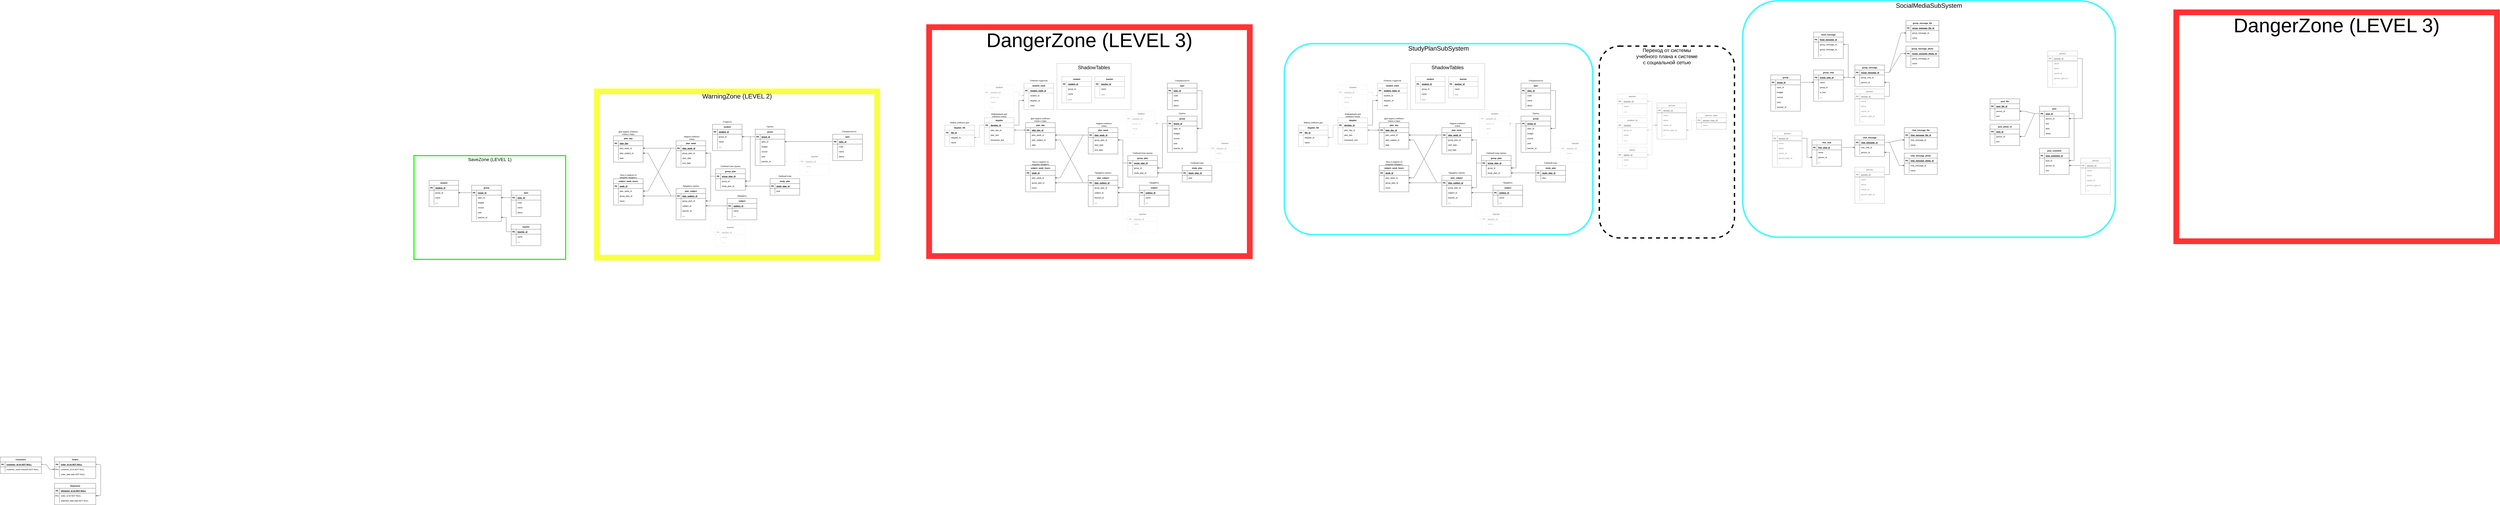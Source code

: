 <mxfile version="17.1.2" type="github">
  <diagram id="R2lEEEUBdFMjLlhIrx00" name="Page-1">
    <mxGraphModel dx="1422" dy="4094" grid="1" gridSize="10" guides="1" tooltips="1" connect="1" arrows="1" fold="1" page="1" pageScale="1" pageWidth="850" pageHeight="1100" math="0" shadow="0" extFonts="Permanent Marker^https://fonts.googleapis.com/css?family=Permanent+Marker">
      <root>
        <mxCell id="0" />
        <mxCell id="1" parent="0" />
        <mxCell id="UJxA4oeEV6R31Kruo1fh-1291" value="&lt;font style=&quot;font-size: 31px&quot;&gt;Переход от системы &lt;br&gt;учебного плана к системе &lt;br&gt;с социальной сетью&lt;/font&gt;" style="rounded=1;whiteSpace=wrap;html=1;shadow=0;glass=0;dashed=1;labelBorderColor=none;sketch=0;fontSize=12;strokeWidth=8;fillColor=none;verticalAlign=top;" vertex="1" parent="1">
          <mxGeometry x="9820" y="-2375" width="820" height="1165" as="geometry" />
        </mxCell>
        <mxCell id="UJxA4oeEV6R31Kruo1fh-1070" value="&lt;span style=&quot;font-size: 38px&quot;&gt;SocialMediaSubSystem&lt;/span&gt;" style="rounded=1;whiteSpace=wrap;html=1;shadow=0;glass=0;labelBorderColor=none;sketch=0;fontSize=30;fontColor=default;strokeColor=#4DF9FF;strokeWidth=10;fillColor=none;verticalAlign=top;" vertex="1" parent="1">
          <mxGeometry x="10690" y="-2650" width="2260" height="1435" as="geometry" />
        </mxCell>
        <mxCell id="UJxA4oeEV6R31Kruo1fh-1069" value="&lt;font style=&quot;font-size: 38px&quot;&gt;StudyPlanSubSystem&lt;/font&gt;" style="rounded=1;whiteSpace=wrap;html=1;shadow=0;glass=0;labelBorderColor=none;sketch=0;fontSize=30;fontColor=default;strokeColor=#4DF9FF;strokeWidth=10;fillColor=none;verticalAlign=top;" vertex="1" parent="1">
          <mxGeometry x="7910" y="-2390" width="1870" height="1160" as="geometry" />
        </mxCell>
        <mxCell id="UJxA4oeEV6R31Kruo1fh-709" value="&lt;font style=&quot;font-size: 30px&quot;&gt;ShadowTables&lt;/font&gt;" style="rounded=0;whiteSpace=wrap;html=1;shadow=0;glass=0;labelBorderColor=none;sketch=0;fontSize=12;fontColor=#000000;strokeColor=#000000;strokeWidth=1;opacity=50;verticalAlign=top;" vertex="1" parent="1">
          <mxGeometry x="6530" y="-2270" width="450" height="280" as="geometry" />
        </mxCell>
        <mxCell id="C-vyLk0tnHw3VtMMgP7b-1" value="" style="edgeStyle=entityRelationEdgeStyle;endArrow=ERzeroToMany;startArrow=ERone;endFill=1;startFill=0;" parent="1" source="C-vyLk0tnHw3VtMMgP7b-24" target="C-vyLk0tnHw3VtMMgP7b-6" edge="1">
          <mxGeometry width="100" height="100" relative="1" as="geometry">
            <mxPoint x="340" y="720" as="sourcePoint" />
            <mxPoint x="440" y="620" as="targetPoint" />
          </mxGeometry>
        </mxCell>
        <mxCell id="C-vyLk0tnHw3VtMMgP7b-12" value="" style="edgeStyle=entityRelationEdgeStyle;endArrow=ERzeroToMany;startArrow=ERone;endFill=1;startFill=0;" parent="1" source="C-vyLk0tnHw3VtMMgP7b-3" target="C-vyLk0tnHw3VtMMgP7b-17" edge="1">
          <mxGeometry width="100" height="100" relative="1" as="geometry">
            <mxPoint x="400" y="180" as="sourcePoint" />
            <mxPoint x="460" y="205" as="targetPoint" />
          </mxGeometry>
        </mxCell>
        <mxCell id="C-vyLk0tnHw3VtMMgP7b-2" value="Orders" style="shape=table;startSize=30;container=1;collapsible=1;childLayout=tableLayout;fixedRows=1;rowLines=0;fontStyle=1;align=center;resizeLast=1;" parent="1" vertex="1">
          <mxGeometry x="450" y="120" width="250" height="130" as="geometry" />
        </mxCell>
        <mxCell id="C-vyLk0tnHw3VtMMgP7b-3" value="" style="shape=partialRectangle;collapsible=0;dropTarget=0;pointerEvents=0;fillColor=none;points=[[0,0.5],[1,0.5]];portConstraint=eastwest;top=0;left=0;right=0;bottom=1;" parent="C-vyLk0tnHw3VtMMgP7b-2" vertex="1">
          <mxGeometry y="30" width="250" height="30" as="geometry" />
        </mxCell>
        <mxCell id="C-vyLk0tnHw3VtMMgP7b-4" value="PK" style="shape=partialRectangle;overflow=hidden;connectable=0;fillColor=none;top=0;left=0;bottom=0;right=0;fontStyle=1;" parent="C-vyLk0tnHw3VtMMgP7b-3" vertex="1">
          <mxGeometry width="30" height="30" as="geometry" />
        </mxCell>
        <mxCell id="C-vyLk0tnHw3VtMMgP7b-5" value="order_id int NOT NULL " style="shape=partialRectangle;overflow=hidden;connectable=0;fillColor=none;top=0;left=0;bottom=0;right=0;align=left;spacingLeft=6;fontStyle=5;" parent="C-vyLk0tnHw3VtMMgP7b-3" vertex="1">
          <mxGeometry x="30" width="220" height="30" as="geometry" />
        </mxCell>
        <mxCell id="C-vyLk0tnHw3VtMMgP7b-6" value="" style="shape=partialRectangle;collapsible=0;dropTarget=0;pointerEvents=0;fillColor=none;points=[[0,0.5],[1,0.5]];portConstraint=eastwest;top=0;left=0;right=0;bottom=0;" parent="C-vyLk0tnHw3VtMMgP7b-2" vertex="1">
          <mxGeometry y="60" width="250" height="30" as="geometry" />
        </mxCell>
        <mxCell id="C-vyLk0tnHw3VtMMgP7b-7" value="FK1" style="shape=partialRectangle;overflow=hidden;connectable=0;fillColor=none;top=0;left=0;bottom=0;right=0;" parent="C-vyLk0tnHw3VtMMgP7b-6" vertex="1">
          <mxGeometry width="30" height="30" as="geometry" />
        </mxCell>
        <mxCell id="C-vyLk0tnHw3VtMMgP7b-8" value="customer_id int NOT NULL" style="shape=partialRectangle;overflow=hidden;connectable=0;fillColor=none;top=0;left=0;bottom=0;right=0;align=left;spacingLeft=6;" parent="C-vyLk0tnHw3VtMMgP7b-6" vertex="1">
          <mxGeometry x="30" width="220" height="30" as="geometry" />
        </mxCell>
        <mxCell id="C-vyLk0tnHw3VtMMgP7b-9" value="" style="shape=partialRectangle;collapsible=0;dropTarget=0;pointerEvents=0;fillColor=none;points=[[0,0.5],[1,0.5]];portConstraint=eastwest;top=0;left=0;right=0;bottom=0;" parent="C-vyLk0tnHw3VtMMgP7b-2" vertex="1">
          <mxGeometry y="90" width="250" height="30" as="geometry" />
        </mxCell>
        <mxCell id="C-vyLk0tnHw3VtMMgP7b-10" value="" style="shape=partialRectangle;overflow=hidden;connectable=0;fillColor=none;top=0;left=0;bottom=0;right=0;" parent="C-vyLk0tnHw3VtMMgP7b-9" vertex="1">
          <mxGeometry width="30" height="30" as="geometry" />
        </mxCell>
        <mxCell id="C-vyLk0tnHw3VtMMgP7b-11" value="order_date date NOT NULL" style="shape=partialRectangle;overflow=hidden;connectable=0;fillColor=none;top=0;left=0;bottom=0;right=0;align=left;spacingLeft=6;" parent="C-vyLk0tnHw3VtMMgP7b-9" vertex="1">
          <mxGeometry x="30" width="220" height="30" as="geometry" />
        </mxCell>
        <mxCell id="C-vyLk0tnHw3VtMMgP7b-13" value="Shipments" style="shape=table;startSize=30;container=1;collapsible=1;childLayout=tableLayout;fixedRows=1;rowLines=0;fontStyle=1;align=center;resizeLast=1;" parent="1" vertex="1">
          <mxGeometry x="450" y="280" width="250" height="130" as="geometry" />
        </mxCell>
        <mxCell id="C-vyLk0tnHw3VtMMgP7b-14" value="" style="shape=partialRectangle;collapsible=0;dropTarget=0;pointerEvents=0;fillColor=none;points=[[0,0.5],[1,0.5]];portConstraint=eastwest;top=0;left=0;right=0;bottom=1;" parent="C-vyLk0tnHw3VtMMgP7b-13" vertex="1">
          <mxGeometry y="30" width="250" height="30" as="geometry" />
        </mxCell>
        <mxCell id="C-vyLk0tnHw3VtMMgP7b-15" value="PK" style="shape=partialRectangle;overflow=hidden;connectable=0;fillColor=none;top=0;left=0;bottom=0;right=0;fontStyle=1;" parent="C-vyLk0tnHw3VtMMgP7b-14" vertex="1">
          <mxGeometry width="30" height="30" as="geometry" />
        </mxCell>
        <mxCell id="C-vyLk0tnHw3VtMMgP7b-16" value="shipment_id int NOT NULL " style="shape=partialRectangle;overflow=hidden;connectable=0;fillColor=none;top=0;left=0;bottom=0;right=0;align=left;spacingLeft=6;fontStyle=5;" parent="C-vyLk0tnHw3VtMMgP7b-14" vertex="1">
          <mxGeometry x="30" width="220" height="30" as="geometry" />
        </mxCell>
        <mxCell id="C-vyLk0tnHw3VtMMgP7b-17" value="" style="shape=partialRectangle;collapsible=0;dropTarget=0;pointerEvents=0;fillColor=none;points=[[0,0.5],[1,0.5]];portConstraint=eastwest;top=0;left=0;right=0;bottom=0;" parent="C-vyLk0tnHw3VtMMgP7b-13" vertex="1">
          <mxGeometry y="60" width="250" height="30" as="geometry" />
        </mxCell>
        <mxCell id="C-vyLk0tnHw3VtMMgP7b-18" value="FK1" style="shape=partialRectangle;overflow=hidden;connectable=0;fillColor=none;top=0;left=0;bottom=0;right=0;" parent="C-vyLk0tnHw3VtMMgP7b-17" vertex="1">
          <mxGeometry width="30" height="30" as="geometry" />
        </mxCell>
        <mxCell id="C-vyLk0tnHw3VtMMgP7b-19" value="order_id int NOT NULL" style="shape=partialRectangle;overflow=hidden;connectable=0;fillColor=none;top=0;left=0;bottom=0;right=0;align=left;spacingLeft=6;" parent="C-vyLk0tnHw3VtMMgP7b-17" vertex="1">
          <mxGeometry x="30" width="220" height="30" as="geometry" />
        </mxCell>
        <mxCell id="C-vyLk0tnHw3VtMMgP7b-20" value="" style="shape=partialRectangle;collapsible=0;dropTarget=0;pointerEvents=0;fillColor=none;points=[[0,0.5],[1,0.5]];portConstraint=eastwest;top=0;left=0;right=0;bottom=0;" parent="C-vyLk0tnHw3VtMMgP7b-13" vertex="1">
          <mxGeometry y="90" width="250" height="30" as="geometry" />
        </mxCell>
        <mxCell id="C-vyLk0tnHw3VtMMgP7b-21" value="" style="shape=partialRectangle;overflow=hidden;connectable=0;fillColor=none;top=0;left=0;bottom=0;right=0;" parent="C-vyLk0tnHw3VtMMgP7b-20" vertex="1">
          <mxGeometry width="30" height="30" as="geometry" />
        </mxCell>
        <mxCell id="C-vyLk0tnHw3VtMMgP7b-22" value="shipment_date date NOT NULL" style="shape=partialRectangle;overflow=hidden;connectable=0;fillColor=none;top=0;left=0;bottom=0;right=0;align=left;spacingLeft=6;" parent="C-vyLk0tnHw3VtMMgP7b-20" vertex="1">
          <mxGeometry x="30" width="220" height="30" as="geometry" />
        </mxCell>
        <mxCell id="C-vyLk0tnHw3VtMMgP7b-23" value="Customers" style="shape=table;startSize=30;container=1;collapsible=1;childLayout=tableLayout;fixedRows=1;rowLines=0;fontStyle=1;align=center;resizeLast=1;" parent="1" vertex="1">
          <mxGeometry x="120" y="120" width="250" height="100" as="geometry" />
        </mxCell>
        <mxCell id="C-vyLk0tnHw3VtMMgP7b-24" value="" style="shape=partialRectangle;collapsible=0;dropTarget=0;pointerEvents=0;fillColor=none;points=[[0,0.5],[1,0.5]];portConstraint=eastwest;top=0;left=0;right=0;bottom=1;" parent="C-vyLk0tnHw3VtMMgP7b-23" vertex="1">
          <mxGeometry y="30" width="250" height="30" as="geometry" />
        </mxCell>
        <mxCell id="C-vyLk0tnHw3VtMMgP7b-25" value="PK" style="shape=partialRectangle;overflow=hidden;connectable=0;fillColor=none;top=0;left=0;bottom=0;right=0;fontStyle=1;" parent="C-vyLk0tnHw3VtMMgP7b-24" vertex="1">
          <mxGeometry width="30" height="30" as="geometry" />
        </mxCell>
        <mxCell id="C-vyLk0tnHw3VtMMgP7b-26" value="customer_id int NOT NULL " style="shape=partialRectangle;overflow=hidden;connectable=0;fillColor=none;top=0;left=0;bottom=0;right=0;align=left;spacingLeft=6;fontStyle=5;" parent="C-vyLk0tnHw3VtMMgP7b-24" vertex="1">
          <mxGeometry x="30" width="220" height="30" as="geometry" />
        </mxCell>
        <mxCell id="C-vyLk0tnHw3VtMMgP7b-27" value="" style="shape=partialRectangle;collapsible=0;dropTarget=0;pointerEvents=0;fillColor=none;points=[[0,0.5],[1,0.5]];portConstraint=eastwest;top=0;left=0;right=0;bottom=0;" parent="C-vyLk0tnHw3VtMMgP7b-23" vertex="1">
          <mxGeometry y="60" width="250" height="30" as="geometry" />
        </mxCell>
        <mxCell id="C-vyLk0tnHw3VtMMgP7b-28" value="" style="shape=partialRectangle;overflow=hidden;connectable=0;fillColor=none;top=0;left=0;bottom=0;right=0;" parent="C-vyLk0tnHw3VtMMgP7b-27" vertex="1">
          <mxGeometry width="30" height="30" as="geometry" />
        </mxCell>
        <mxCell id="C-vyLk0tnHw3VtMMgP7b-29" value="customer_name char(50) NOT NULL" style="shape=partialRectangle;overflow=hidden;connectable=0;fillColor=none;top=0;left=0;bottom=0;right=0;align=left;spacingLeft=6;" parent="C-vyLk0tnHw3VtMMgP7b-27" vertex="1">
          <mxGeometry x="30" width="220" height="30" as="geometry" />
        </mxCell>
        <mxCell id="UJxA4oeEV6R31Kruo1fh-1" value="&lt;font style=&quot;font-size: 28px&quot;&gt;SaveZone (LEVEL 1)&lt;/font&gt;" style="rounded=0;whiteSpace=wrap;html=1;fillColor=none;strokeColor=#12FF0A;strokeWidth=7;verticalAlign=top;" vertex="1" parent="1">
          <mxGeometry x="2630" y="-1710" width="920" height="630" as="geometry" />
        </mxCell>
        <mxCell id="UJxA4oeEV6R31Kruo1fh-2" value="spec" style="shape=table;startSize=30;container=1;collapsible=1;childLayout=tableLayout;fixedRows=1;rowLines=0;fontStyle=1;align=center;resizeLast=1;" vertex="1" parent="1">
          <mxGeometry x="3220" y="-1500" width="180" height="160" as="geometry" />
        </mxCell>
        <mxCell id="UJxA4oeEV6R31Kruo1fh-3" value="" style="shape=tableRow;horizontal=0;startSize=0;swimlaneHead=0;swimlaneBody=0;fillColor=none;collapsible=0;dropTarget=0;points=[[0,0.5],[1,0.5]];portConstraint=eastwest;top=0;left=0;right=0;bottom=1;" vertex="1" parent="UJxA4oeEV6R31Kruo1fh-2">
          <mxGeometry y="30" width="180" height="30" as="geometry" />
        </mxCell>
        <mxCell id="UJxA4oeEV6R31Kruo1fh-4" value="PK" style="shape=partialRectangle;connectable=0;fillColor=none;top=0;left=0;bottom=0;right=0;fontStyle=1;overflow=hidden;" vertex="1" parent="UJxA4oeEV6R31Kruo1fh-3">
          <mxGeometry width="30" height="30" as="geometry">
            <mxRectangle width="30" height="30" as="alternateBounds" />
          </mxGeometry>
        </mxCell>
        <mxCell id="UJxA4oeEV6R31Kruo1fh-5" value="spec_id" style="shape=partialRectangle;connectable=0;fillColor=none;top=0;left=0;bottom=0;right=0;align=left;spacingLeft=6;fontStyle=5;overflow=hidden;" vertex="1" parent="UJxA4oeEV6R31Kruo1fh-3">
          <mxGeometry x="30" width="150" height="30" as="geometry">
            <mxRectangle width="150" height="30" as="alternateBounds" />
          </mxGeometry>
        </mxCell>
        <mxCell id="UJxA4oeEV6R31Kruo1fh-6" value="" style="shape=tableRow;horizontal=0;startSize=0;swimlaneHead=0;swimlaneBody=0;fillColor=none;collapsible=0;dropTarget=0;points=[[0,0.5],[1,0.5]];portConstraint=eastwest;top=0;left=0;right=0;bottom=0;" vertex="1" parent="UJxA4oeEV6R31Kruo1fh-2">
          <mxGeometry y="60" width="180" height="30" as="geometry" />
        </mxCell>
        <mxCell id="UJxA4oeEV6R31Kruo1fh-7" value="" style="shape=partialRectangle;connectable=0;fillColor=none;top=0;left=0;bottom=0;right=0;editable=1;overflow=hidden;" vertex="1" parent="UJxA4oeEV6R31Kruo1fh-6">
          <mxGeometry width="30" height="30" as="geometry">
            <mxRectangle width="30" height="30" as="alternateBounds" />
          </mxGeometry>
        </mxCell>
        <mxCell id="UJxA4oeEV6R31Kruo1fh-8" value="code" style="shape=partialRectangle;connectable=0;fillColor=none;top=0;left=0;bottom=0;right=0;align=left;spacingLeft=6;overflow=hidden;" vertex="1" parent="UJxA4oeEV6R31Kruo1fh-6">
          <mxGeometry x="30" width="150" height="30" as="geometry">
            <mxRectangle width="150" height="30" as="alternateBounds" />
          </mxGeometry>
        </mxCell>
        <mxCell id="UJxA4oeEV6R31Kruo1fh-9" value="" style="shape=tableRow;horizontal=0;startSize=0;swimlaneHead=0;swimlaneBody=0;fillColor=none;collapsible=0;dropTarget=0;points=[[0,0.5],[1,0.5]];portConstraint=eastwest;top=0;left=0;right=0;bottom=0;" vertex="1" parent="UJxA4oeEV6R31Kruo1fh-2">
          <mxGeometry y="90" width="180" height="30" as="geometry" />
        </mxCell>
        <mxCell id="UJxA4oeEV6R31Kruo1fh-10" value="" style="shape=partialRectangle;connectable=0;fillColor=none;top=0;left=0;bottom=0;right=0;editable=1;overflow=hidden;" vertex="1" parent="UJxA4oeEV6R31Kruo1fh-9">
          <mxGeometry width="30" height="30" as="geometry">
            <mxRectangle width="30" height="30" as="alternateBounds" />
          </mxGeometry>
        </mxCell>
        <mxCell id="UJxA4oeEV6R31Kruo1fh-11" value="name" style="shape=partialRectangle;connectable=0;fillColor=none;top=0;left=0;bottom=0;right=0;align=left;spacingLeft=6;overflow=hidden;" vertex="1" parent="UJxA4oeEV6R31Kruo1fh-9">
          <mxGeometry x="30" width="150" height="30" as="geometry">
            <mxRectangle width="150" height="30" as="alternateBounds" />
          </mxGeometry>
        </mxCell>
        <mxCell id="UJxA4oeEV6R31Kruo1fh-12" value="" style="shape=tableRow;horizontal=0;startSize=0;swimlaneHead=0;swimlaneBody=0;fillColor=none;collapsible=0;dropTarget=0;points=[[0,0.5],[1,0.5]];portConstraint=eastwest;top=0;left=0;right=0;bottom=0;" vertex="1" parent="UJxA4oeEV6R31Kruo1fh-2">
          <mxGeometry y="120" width="180" height="30" as="geometry" />
        </mxCell>
        <mxCell id="UJxA4oeEV6R31Kruo1fh-13" value="" style="shape=partialRectangle;connectable=0;fillColor=none;top=0;left=0;bottom=0;right=0;editable=1;overflow=hidden;" vertex="1" parent="UJxA4oeEV6R31Kruo1fh-12">
          <mxGeometry width="30" height="30" as="geometry">
            <mxRectangle width="30" height="30" as="alternateBounds" />
          </mxGeometry>
        </mxCell>
        <mxCell id="UJxA4oeEV6R31Kruo1fh-14" value="about" style="shape=partialRectangle;connectable=0;fillColor=none;top=0;left=0;bottom=0;right=0;align=left;spacingLeft=6;overflow=hidden;" vertex="1" parent="UJxA4oeEV6R31Kruo1fh-12">
          <mxGeometry x="30" width="150" height="30" as="geometry">
            <mxRectangle width="150" height="30" as="alternateBounds" />
          </mxGeometry>
        </mxCell>
        <mxCell id="UJxA4oeEV6R31Kruo1fh-15" value="group" style="shape=table;startSize=30;container=1;collapsible=1;childLayout=tableLayout;fixedRows=1;rowLines=0;fontStyle=1;align=center;resizeLast=1;" vertex="1" parent="1">
          <mxGeometry x="2980" y="-1530" width="180" height="220" as="geometry" />
        </mxCell>
        <mxCell id="UJxA4oeEV6R31Kruo1fh-16" value="" style="shape=tableRow;horizontal=0;startSize=0;swimlaneHead=0;swimlaneBody=0;fillColor=none;collapsible=0;dropTarget=0;points=[[0,0.5],[1,0.5]];portConstraint=eastwest;top=0;left=0;right=0;bottom=1;" vertex="1" parent="UJxA4oeEV6R31Kruo1fh-15">
          <mxGeometry y="30" width="180" height="30" as="geometry" />
        </mxCell>
        <mxCell id="UJxA4oeEV6R31Kruo1fh-17" value="PK" style="shape=partialRectangle;connectable=0;fillColor=none;top=0;left=0;bottom=0;right=0;fontStyle=1;overflow=hidden;" vertex="1" parent="UJxA4oeEV6R31Kruo1fh-16">
          <mxGeometry width="30" height="30" as="geometry">
            <mxRectangle width="30" height="30" as="alternateBounds" />
          </mxGeometry>
        </mxCell>
        <mxCell id="UJxA4oeEV6R31Kruo1fh-18" value="group_id" style="shape=partialRectangle;connectable=0;fillColor=none;top=0;left=0;bottom=0;right=0;align=left;spacingLeft=6;fontStyle=5;overflow=hidden;" vertex="1" parent="UJxA4oeEV6R31Kruo1fh-16">
          <mxGeometry x="30" width="150" height="30" as="geometry">
            <mxRectangle width="150" height="30" as="alternateBounds" />
          </mxGeometry>
        </mxCell>
        <mxCell id="UJxA4oeEV6R31Kruo1fh-19" value="" style="shape=tableRow;horizontal=0;startSize=0;swimlaneHead=0;swimlaneBody=0;fillColor=none;collapsible=0;dropTarget=0;points=[[0,0.5],[1,0.5]];portConstraint=eastwest;top=0;left=0;right=0;bottom=0;" vertex="1" parent="UJxA4oeEV6R31Kruo1fh-15">
          <mxGeometry y="60" width="180" height="30" as="geometry" />
        </mxCell>
        <mxCell id="UJxA4oeEV6R31Kruo1fh-20" value="" style="shape=partialRectangle;connectable=0;fillColor=none;top=0;left=0;bottom=0;right=0;editable=1;overflow=hidden;" vertex="1" parent="UJxA4oeEV6R31Kruo1fh-19">
          <mxGeometry width="30" height="30" as="geometry">
            <mxRectangle width="30" height="30" as="alternateBounds" />
          </mxGeometry>
        </mxCell>
        <mxCell id="UJxA4oeEV6R31Kruo1fh-21" value="spec_id" style="shape=partialRectangle;connectable=0;fillColor=none;top=0;left=0;bottom=0;right=0;align=left;spacingLeft=6;overflow=hidden;" vertex="1" parent="UJxA4oeEV6R31Kruo1fh-19">
          <mxGeometry x="30" width="150" height="30" as="geometry">
            <mxRectangle width="150" height="30" as="alternateBounds" />
          </mxGeometry>
        </mxCell>
        <mxCell id="UJxA4oeEV6R31Kruo1fh-22" value="" style="shape=tableRow;horizontal=0;startSize=0;swimlaneHead=0;swimlaneBody=0;fillColor=none;collapsible=0;dropTarget=0;points=[[0,0.5],[1,0.5]];portConstraint=eastwest;top=0;left=0;right=0;bottom=0;" vertex="1" parent="UJxA4oeEV6R31Kruo1fh-15">
          <mxGeometry y="90" width="180" height="30" as="geometry" />
        </mxCell>
        <mxCell id="UJxA4oeEV6R31Kruo1fh-23" value="" style="shape=partialRectangle;connectable=0;fillColor=none;top=0;left=0;bottom=0;right=0;editable=1;overflow=hidden;" vertex="1" parent="UJxA4oeEV6R31Kruo1fh-22">
          <mxGeometry width="30" height="30" as="geometry">
            <mxRectangle width="30" height="30" as="alternateBounds" />
          </mxGeometry>
        </mxCell>
        <mxCell id="UJxA4oeEV6R31Kruo1fh-24" value="budget" style="shape=partialRectangle;connectable=0;fillColor=none;top=0;left=0;bottom=0;right=0;align=left;spacingLeft=6;overflow=hidden;" vertex="1" parent="UJxA4oeEV6R31Kruo1fh-22">
          <mxGeometry x="30" width="150" height="30" as="geometry">
            <mxRectangle width="150" height="30" as="alternateBounds" />
          </mxGeometry>
        </mxCell>
        <mxCell id="UJxA4oeEV6R31Kruo1fh-25" value="" style="shape=tableRow;horizontal=0;startSize=0;swimlaneHead=0;swimlaneBody=0;fillColor=none;collapsible=0;dropTarget=0;points=[[0,0.5],[1,0.5]];portConstraint=eastwest;top=0;left=0;right=0;bottom=0;" vertex="1" parent="UJxA4oeEV6R31Kruo1fh-15">
          <mxGeometry y="120" width="180" height="30" as="geometry" />
        </mxCell>
        <mxCell id="UJxA4oeEV6R31Kruo1fh-26" value="" style="shape=partialRectangle;connectable=0;fillColor=none;top=0;left=0;bottom=0;right=0;editable=1;overflow=hidden;" vertex="1" parent="UJxA4oeEV6R31Kruo1fh-25">
          <mxGeometry width="30" height="30" as="geometry">
            <mxRectangle width="30" height="30" as="alternateBounds" />
          </mxGeometry>
        </mxCell>
        <mxCell id="UJxA4oeEV6R31Kruo1fh-27" value="course" style="shape=partialRectangle;connectable=0;fillColor=none;top=0;left=0;bottom=0;right=0;align=left;spacingLeft=6;overflow=hidden;" vertex="1" parent="UJxA4oeEV6R31Kruo1fh-25">
          <mxGeometry x="30" width="150" height="30" as="geometry">
            <mxRectangle width="150" height="30" as="alternateBounds" />
          </mxGeometry>
        </mxCell>
        <mxCell id="UJxA4oeEV6R31Kruo1fh-28" value="" style="shape=tableRow;horizontal=0;startSize=0;swimlaneHead=0;swimlaneBody=0;fillColor=none;collapsible=0;dropTarget=0;points=[[0,0.5],[1,0.5]];portConstraint=eastwest;top=0;left=0;right=0;bottom=0;" vertex="1" parent="UJxA4oeEV6R31Kruo1fh-15">
          <mxGeometry y="150" width="180" height="30" as="geometry" />
        </mxCell>
        <mxCell id="UJxA4oeEV6R31Kruo1fh-29" value="" style="shape=partialRectangle;connectable=0;fillColor=none;top=0;left=0;bottom=0;right=0;editable=1;overflow=hidden;" vertex="1" parent="UJxA4oeEV6R31Kruo1fh-28">
          <mxGeometry width="30" height="30" as="geometry">
            <mxRectangle width="30" height="30" as="alternateBounds" />
          </mxGeometry>
        </mxCell>
        <mxCell id="UJxA4oeEV6R31Kruo1fh-30" value="year" style="shape=partialRectangle;connectable=0;fillColor=none;top=0;left=0;bottom=0;right=0;align=left;spacingLeft=6;overflow=hidden;" vertex="1" parent="UJxA4oeEV6R31Kruo1fh-28">
          <mxGeometry x="30" width="150" height="30" as="geometry">
            <mxRectangle width="150" height="30" as="alternateBounds" />
          </mxGeometry>
        </mxCell>
        <mxCell id="UJxA4oeEV6R31Kruo1fh-31" value="" style="shape=tableRow;horizontal=0;startSize=0;swimlaneHead=0;swimlaneBody=0;fillColor=none;collapsible=0;dropTarget=0;points=[[0,0.5],[1,0.5]];portConstraint=eastwest;top=0;left=0;right=0;bottom=0;" vertex="1" parent="UJxA4oeEV6R31Kruo1fh-15">
          <mxGeometry y="180" width="180" height="30" as="geometry" />
        </mxCell>
        <mxCell id="UJxA4oeEV6R31Kruo1fh-32" value="" style="shape=partialRectangle;connectable=0;fillColor=none;top=0;left=0;bottom=0;right=0;editable=1;overflow=hidden;" vertex="1" parent="UJxA4oeEV6R31Kruo1fh-31">
          <mxGeometry width="30" height="30" as="geometry">
            <mxRectangle width="30" height="30" as="alternateBounds" />
          </mxGeometry>
        </mxCell>
        <mxCell id="UJxA4oeEV6R31Kruo1fh-33" value="teacher_id" style="shape=partialRectangle;connectable=0;fillColor=none;top=0;left=0;bottom=0;right=0;align=left;spacingLeft=6;overflow=hidden;" vertex="1" parent="UJxA4oeEV6R31Kruo1fh-31">
          <mxGeometry x="30" width="150" height="30" as="geometry">
            <mxRectangle width="150" height="30" as="alternateBounds" />
          </mxGeometry>
        </mxCell>
        <mxCell id="UJxA4oeEV6R31Kruo1fh-34" value="student" style="shape=table;startSize=30;container=1;collapsible=1;childLayout=tableLayout;fixedRows=1;rowLines=0;fontStyle=1;align=center;resizeLast=1;" vertex="1" parent="1">
          <mxGeometry x="2721.78" y="-1560" width="179" height="160" as="geometry" />
        </mxCell>
        <mxCell id="UJxA4oeEV6R31Kruo1fh-35" value="" style="shape=tableRow;horizontal=0;startSize=0;swimlaneHead=0;swimlaneBody=0;fillColor=none;collapsible=0;dropTarget=0;points=[[0,0.5],[1,0.5]];portConstraint=eastwest;top=0;left=0;right=0;bottom=1;" vertex="1" parent="UJxA4oeEV6R31Kruo1fh-34">
          <mxGeometry y="30" width="179" height="30" as="geometry" />
        </mxCell>
        <mxCell id="UJxA4oeEV6R31Kruo1fh-36" value="PK" style="shape=partialRectangle;connectable=0;fillColor=none;top=0;left=0;bottom=0;right=0;fontStyle=1;overflow=hidden;" vertex="1" parent="UJxA4oeEV6R31Kruo1fh-35">
          <mxGeometry width="30" height="30" as="geometry">
            <mxRectangle width="30" height="30" as="alternateBounds" />
          </mxGeometry>
        </mxCell>
        <mxCell id="UJxA4oeEV6R31Kruo1fh-37" value="student_id" style="shape=partialRectangle;connectable=0;fillColor=none;top=0;left=0;bottom=0;right=0;align=left;spacingLeft=6;fontStyle=5;overflow=hidden;" vertex="1" parent="UJxA4oeEV6R31Kruo1fh-35">
          <mxGeometry x="30" width="149" height="30" as="geometry">
            <mxRectangle width="149" height="30" as="alternateBounds" />
          </mxGeometry>
        </mxCell>
        <mxCell id="UJxA4oeEV6R31Kruo1fh-38" value="" style="shape=tableRow;horizontal=0;startSize=0;swimlaneHead=0;swimlaneBody=0;fillColor=none;collapsible=0;dropTarget=0;points=[[0,0.5],[1,0.5]];portConstraint=eastwest;top=0;left=0;right=0;bottom=0;" vertex="1" parent="UJxA4oeEV6R31Kruo1fh-34">
          <mxGeometry y="60" width="179" height="30" as="geometry" />
        </mxCell>
        <mxCell id="UJxA4oeEV6R31Kruo1fh-39" value="" style="shape=partialRectangle;connectable=0;fillColor=none;top=0;left=0;bottom=0;right=0;editable=1;overflow=hidden;" vertex="1" parent="UJxA4oeEV6R31Kruo1fh-38">
          <mxGeometry width="30" height="30" as="geometry">
            <mxRectangle width="30" height="30" as="alternateBounds" />
          </mxGeometry>
        </mxCell>
        <mxCell id="UJxA4oeEV6R31Kruo1fh-40" value="group_id" style="shape=partialRectangle;connectable=0;fillColor=none;top=0;left=0;bottom=0;right=0;align=left;spacingLeft=6;overflow=hidden;" vertex="1" parent="UJxA4oeEV6R31Kruo1fh-38">
          <mxGeometry x="30" width="149" height="30" as="geometry">
            <mxRectangle width="149" height="30" as="alternateBounds" />
          </mxGeometry>
        </mxCell>
        <mxCell id="UJxA4oeEV6R31Kruo1fh-41" value="" style="shape=tableRow;horizontal=0;startSize=0;swimlaneHead=0;swimlaneBody=0;fillColor=none;collapsible=0;dropTarget=0;points=[[0,0.5],[1,0.5]];portConstraint=eastwest;top=0;left=0;right=0;bottom=0;" vertex="1" parent="UJxA4oeEV6R31Kruo1fh-34">
          <mxGeometry y="90" width="179" height="30" as="geometry" />
        </mxCell>
        <mxCell id="UJxA4oeEV6R31Kruo1fh-42" value="" style="shape=partialRectangle;connectable=0;fillColor=none;top=0;left=0;bottom=0;right=0;editable=1;overflow=hidden;" vertex="1" parent="UJxA4oeEV6R31Kruo1fh-41">
          <mxGeometry width="30" height="30" as="geometry">
            <mxRectangle width="30" height="30" as="alternateBounds" />
          </mxGeometry>
        </mxCell>
        <mxCell id="UJxA4oeEV6R31Kruo1fh-43" value="name" style="shape=partialRectangle;connectable=0;fillColor=none;top=0;left=0;bottom=0;right=0;align=left;spacingLeft=6;overflow=hidden;" vertex="1" parent="UJxA4oeEV6R31Kruo1fh-41">
          <mxGeometry x="30" width="149" height="30" as="geometry">
            <mxRectangle width="149" height="30" as="alternateBounds" />
          </mxGeometry>
        </mxCell>
        <mxCell id="UJxA4oeEV6R31Kruo1fh-44" value="" style="shape=tableRow;horizontal=0;startSize=0;swimlaneHead=0;swimlaneBody=0;fillColor=none;collapsible=0;dropTarget=0;points=[[0,0.5],[1,0.5]];portConstraint=eastwest;top=0;left=0;right=0;bottom=0;" vertex="1" parent="UJxA4oeEV6R31Kruo1fh-34">
          <mxGeometry y="120" width="179" height="30" as="geometry" />
        </mxCell>
        <mxCell id="UJxA4oeEV6R31Kruo1fh-45" value="" style="shape=partialRectangle;connectable=0;fillColor=none;top=0;left=0;bottom=0;right=0;editable=1;overflow=hidden;" vertex="1" parent="UJxA4oeEV6R31Kruo1fh-44">
          <mxGeometry width="30" height="30" as="geometry">
            <mxRectangle width="30" height="30" as="alternateBounds" />
          </mxGeometry>
        </mxCell>
        <mxCell id="UJxA4oeEV6R31Kruo1fh-46" value="....." style="shape=partialRectangle;connectable=0;fillColor=none;top=0;left=0;bottom=0;right=0;align=left;spacingLeft=6;overflow=hidden;fontStyle=1" vertex="1" parent="UJxA4oeEV6R31Kruo1fh-44">
          <mxGeometry x="30" width="149" height="30" as="geometry">
            <mxRectangle width="149" height="30" as="alternateBounds" />
          </mxGeometry>
        </mxCell>
        <mxCell id="UJxA4oeEV6R31Kruo1fh-47" value="" style="edgeStyle=entityRelationEdgeStyle;fontSize=12;html=1;endArrow=ERoneToMany;rounded=0;" edge="1" parent="1" source="UJxA4oeEV6R31Kruo1fh-3" target="UJxA4oeEV6R31Kruo1fh-19">
          <mxGeometry width="100" height="100" relative="1" as="geometry">
            <mxPoint x="3160" y="-1210" as="sourcePoint" />
            <mxPoint x="3260" y="-1310" as="targetPoint" />
          </mxGeometry>
        </mxCell>
        <mxCell id="UJxA4oeEV6R31Kruo1fh-48" value="teacher" style="shape=table;startSize=30;container=1;collapsible=1;childLayout=tableLayout;fixedRows=1;rowLines=0;fontStyle=1;align=center;resizeLast=1;" vertex="1" parent="1">
          <mxGeometry x="3220" y="-1293" width="180" height="130" as="geometry" />
        </mxCell>
        <mxCell id="UJxA4oeEV6R31Kruo1fh-49" value="" style="shape=tableRow;horizontal=0;startSize=0;swimlaneHead=0;swimlaneBody=0;fillColor=none;collapsible=0;dropTarget=0;points=[[0,0.5],[1,0.5]];portConstraint=eastwest;top=0;left=0;right=0;bottom=1;" vertex="1" parent="UJxA4oeEV6R31Kruo1fh-48">
          <mxGeometry y="30" width="180" height="30" as="geometry" />
        </mxCell>
        <mxCell id="UJxA4oeEV6R31Kruo1fh-50" value="PK" style="shape=partialRectangle;connectable=0;fillColor=none;top=0;left=0;bottom=0;right=0;fontStyle=1;overflow=hidden;" vertex="1" parent="UJxA4oeEV6R31Kruo1fh-49">
          <mxGeometry width="30" height="30" as="geometry">
            <mxRectangle width="30" height="30" as="alternateBounds" />
          </mxGeometry>
        </mxCell>
        <mxCell id="UJxA4oeEV6R31Kruo1fh-51" value="teacher_id" style="shape=partialRectangle;connectable=0;fillColor=none;top=0;left=0;bottom=0;right=0;align=left;spacingLeft=6;fontStyle=5;overflow=hidden;" vertex="1" parent="UJxA4oeEV6R31Kruo1fh-49">
          <mxGeometry x="30" width="150" height="30" as="geometry">
            <mxRectangle width="150" height="30" as="alternateBounds" />
          </mxGeometry>
        </mxCell>
        <mxCell id="UJxA4oeEV6R31Kruo1fh-52" value="" style="shape=tableRow;horizontal=0;startSize=0;swimlaneHead=0;swimlaneBody=0;fillColor=none;collapsible=0;dropTarget=0;points=[[0,0.5],[1,0.5]];portConstraint=eastwest;top=0;left=0;right=0;bottom=0;" vertex="1" parent="UJxA4oeEV6R31Kruo1fh-48">
          <mxGeometry y="60" width="180" height="30" as="geometry" />
        </mxCell>
        <mxCell id="UJxA4oeEV6R31Kruo1fh-53" value="" style="shape=partialRectangle;connectable=0;fillColor=none;top=0;left=0;bottom=0;right=0;editable=1;overflow=hidden;" vertex="1" parent="UJxA4oeEV6R31Kruo1fh-52">
          <mxGeometry width="30" height="30" as="geometry">
            <mxRectangle width="30" height="30" as="alternateBounds" />
          </mxGeometry>
        </mxCell>
        <mxCell id="UJxA4oeEV6R31Kruo1fh-54" value="name" style="shape=partialRectangle;connectable=0;fillColor=none;top=0;left=0;bottom=0;right=0;align=left;spacingLeft=6;overflow=hidden;" vertex="1" parent="UJxA4oeEV6R31Kruo1fh-52">
          <mxGeometry x="30" width="150" height="30" as="geometry">
            <mxRectangle width="150" height="30" as="alternateBounds" />
          </mxGeometry>
        </mxCell>
        <mxCell id="UJxA4oeEV6R31Kruo1fh-55" value="" style="shape=tableRow;horizontal=0;startSize=0;swimlaneHead=0;swimlaneBody=0;fillColor=none;collapsible=0;dropTarget=0;points=[[0,0.5],[1,0.5]];portConstraint=eastwest;top=0;left=0;right=0;bottom=0;" vertex="1" parent="UJxA4oeEV6R31Kruo1fh-48">
          <mxGeometry y="90" width="180" height="30" as="geometry" />
        </mxCell>
        <mxCell id="UJxA4oeEV6R31Kruo1fh-56" value="" style="shape=partialRectangle;connectable=0;fillColor=none;top=0;left=0;bottom=0;right=0;editable=1;overflow=hidden;" vertex="1" parent="UJxA4oeEV6R31Kruo1fh-55">
          <mxGeometry width="30" height="30" as="geometry">
            <mxRectangle width="30" height="30" as="alternateBounds" />
          </mxGeometry>
        </mxCell>
        <mxCell id="UJxA4oeEV6R31Kruo1fh-57" value="....." style="shape=partialRectangle;connectable=0;fillColor=none;top=0;left=0;bottom=0;right=0;align=left;spacingLeft=6;overflow=hidden;fontStyle=1" vertex="1" parent="UJxA4oeEV6R31Kruo1fh-55">
          <mxGeometry x="30" width="150" height="30" as="geometry">
            <mxRectangle width="150" height="30" as="alternateBounds" />
          </mxGeometry>
        </mxCell>
        <mxCell id="UJxA4oeEV6R31Kruo1fh-58" value="" style="edgeStyle=entityRelationEdgeStyle;fontSize=12;html=1;endArrow=ERoneToMany;rounded=0;" edge="1" parent="1" source="UJxA4oeEV6R31Kruo1fh-49" target="UJxA4oeEV6R31Kruo1fh-31">
          <mxGeometry width="100" height="100" relative="1" as="geometry">
            <mxPoint x="3110" y="-1300" as="sourcePoint" />
            <mxPoint x="3210" y="-1400" as="targetPoint" />
          </mxGeometry>
        </mxCell>
        <mxCell id="UJxA4oeEV6R31Kruo1fh-59" value="" style="edgeStyle=entityRelationEdgeStyle;fontSize=12;html=1;endArrow=ERoneToMany;rounded=0;" edge="1" parent="1" source="UJxA4oeEV6R31Kruo1fh-16" target="UJxA4oeEV6R31Kruo1fh-38">
          <mxGeometry width="100" height="100" relative="1" as="geometry">
            <mxPoint x="2890" y="-1350" as="sourcePoint" />
            <mxPoint x="2990" y="-1450" as="targetPoint" />
          </mxGeometry>
        </mxCell>
        <mxCell id="UJxA4oeEV6R31Kruo1fh-145" value="&lt;font style=&quot;font-size: 39px&quot;&gt;WarningZone (LEVEL 2)&lt;/font&gt;" style="rounded=0;html=1;fillColor=none;strokeColor=#F9FF40;strokeWidth=35;verticalAlign=top;glass=0;shadow=0;sketch=0;whiteSpace=wrap;labelBorderColor=none;" vertex="1" parent="1">
          <mxGeometry x="3740" y="-2100" width="1700" height="1010" as="geometry" />
        </mxCell>
        <mxCell id="UJxA4oeEV6R31Kruo1fh-146" value="spec" style="shape=table;startSize=30;container=1;collapsible=1;childLayout=tableLayout;fixedRows=1;rowLines=0;fontStyle=1;align=center;resizeLast=1;" vertex="1" parent="1">
          <mxGeometry x="5170" y="-1840" width="180" height="160" as="geometry" />
        </mxCell>
        <mxCell id="UJxA4oeEV6R31Kruo1fh-147" value="" style="shape=tableRow;horizontal=0;startSize=0;swimlaneHead=0;swimlaneBody=0;fillColor=none;collapsible=0;dropTarget=0;points=[[0,0.5],[1,0.5]];portConstraint=eastwest;top=0;left=0;right=0;bottom=1;" vertex="1" parent="UJxA4oeEV6R31Kruo1fh-146">
          <mxGeometry y="30" width="180" height="30" as="geometry" />
        </mxCell>
        <mxCell id="UJxA4oeEV6R31Kruo1fh-148" value="PK" style="shape=partialRectangle;connectable=0;fillColor=none;top=0;left=0;bottom=0;right=0;fontStyle=1;overflow=hidden;" vertex="1" parent="UJxA4oeEV6R31Kruo1fh-147">
          <mxGeometry width="30" height="30" as="geometry">
            <mxRectangle width="30" height="30" as="alternateBounds" />
          </mxGeometry>
        </mxCell>
        <mxCell id="UJxA4oeEV6R31Kruo1fh-149" value="spec_id" style="shape=partialRectangle;connectable=0;fillColor=none;top=0;left=0;bottom=0;right=0;align=left;spacingLeft=6;fontStyle=5;overflow=hidden;" vertex="1" parent="UJxA4oeEV6R31Kruo1fh-147">
          <mxGeometry x="30" width="150" height="30" as="geometry">
            <mxRectangle width="150" height="30" as="alternateBounds" />
          </mxGeometry>
        </mxCell>
        <mxCell id="UJxA4oeEV6R31Kruo1fh-150" value="" style="shape=tableRow;horizontal=0;startSize=0;swimlaneHead=0;swimlaneBody=0;fillColor=none;collapsible=0;dropTarget=0;points=[[0,0.5],[1,0.5]];portConstraint=eastwest;top=0;left=0;right=0;bottom=0;" vertex="1" parent="UJxA4oeEV6R31Kruo1fh-146">
          <mxGeometry y="60" width="180" height="30" as="geometry" />
        </mxCell>
        <mxCell id="UJxA4oeEV6R31Kruo1fh-151" value="" style="shape=partialRectangle;connectable=0;fillColor=none;top=0;left=0;bottom=0;right=0;editable=1;overflow=hidden;" vertex="1" parent="UJxA4oeEV6R31Kruo1fh-150">
          <mxGeometry width="30" height="30" as="geometry">
            <mxRectangle width="30" height="30" as="alternateBounds" />
          </mxGeometry>
        </mxCell>
        <mxCell id="UJxA4oeEV6R31Kruo1fh-152" value="code" style="shape=partialRectangle;connectable=0;fillColor=none;top=0;left=0;bottom=0;right=0;align=left;spacingLeft=6;overflow=hidden;" vertex="1" parent="UJxA4oeEV6R31Kruo1fh-150">
          <mxGeometry x="30" width="150" height="30" as="geometry">
            <mxRectangle width="150" height="30" as="alternateBounds" />
          </mxGeometry>
        </mxCell>
        <mxCell id="UJxA4oeEV6R31Kruo1fh-153" value="" style="shape=tableRow;horizontal=0;startSize=0;swimlaneHead=0;swimlaneBody=0;fillColor=none;collapsible=0;dropTarget=0;points=[[0,0.5],[1,0.5]];portConstraint=eastwest;top=0;left=0;right=0;bottom=0;" vertex="1" parent="UJxA4oeEV6R31Kruo1fh-146">
          <mxGeometry y="90" width="180" height="30" as="geometry" />
        </mxCell>
        <mxCell id="UJxA4oeEV6R31Kruo1fh-154" value="" style="shape=partialRectangle;connectable=0;fillColor=none;top=0;left=0;bottom=0;right=0;editable=1;overflow=hidden;" vertex="1" parent="UJxA4oeEV6R31Kruo1fh-153">
          <mxGeometry width="30" height="30" as="geometry">
            <mxRectangle width="30" height="30" as="alternateBounds" />
          </mxGeometry>
        </mxCell>
        <mxCell id="UJxA4oeEV6R31Kruo1fh-155" value="name" style="shape=partialRectangle;connectable=0;fillColor=none;top=0;left=0;bottom=0;right=0;align=left;spacingLeft=6;overflow=hidden;" vertex="1" parent="UJxA4oeEV6R31Kruo1fh-153">
          <mxGeometry x="30" width="150" height="30" as="geometry">
            <mxRectangle width="150" height="30" as="alternateBounds" />
          </mxGeometry>
        </mxCell>
        <mxCell id="UJxA4oeEV6R31Kruo1fh-156" value="" style="shape=tableRow;horizontal=0;startSize=0;swimlaneHead=0;swimlaneBody=0;fillColor=none;collapsible=0;dropTarget=0;points=[[0,0.5],[1,0.5]];portConstraint=eastwest;top=0;left=0;right=0;bottom=0;" vertex="1" parent="UJxA4oeEV6R31Kruo1fh-146">
          <mxGeometry y="120" width="180" height="30" as="geometry" />
        </mxCell>
        <mxCell id="UJxA4oeEV6R31Kruo1fh-157" value="" style="shape=partialRectangle;connectable=0;fillColor=none;top=0;left=0;bottom=0;right=0;editable=1;overflow=hidden;" vertex="1" parent="UJxA4oeEV6R31Kruo1fh-156">
          <mxGeometry width="30" height="30" as="geometry">
            <mxRectangle width="30" height="30" as="alternateBounds" />
          </mxGeometry>
        </mxCell>
        <mxCell id="UJxA4oeEV6R31Kruo1fh-158" value="about" style="shape=partialRectangle;connectable=0;fillColor=none;top=0;left=0;bottom=0;right=0;align=left;spacingLeft=6;overflow=hidden;" vertex="1" parent="UJxA4oeEV6R31Kruo1fh-156">
          <mxGeometry x="30" width="150" height="30" as="geometry">
            <mxRectangle width="150" height="30" as="alternateBounds" />
          </mxGeometry>
        </mxCell>
        <mxCell id="UJxA4oeEV6R31Kruo1fh-159" value="group" style="shape=table;startSize=30;container=1;collapsible=1;childLayout=tableLayout;fixedRows=1;rowLines=0;fontStyle=1;align=center;resizeLast=1;" vertex="1" parent="1">
          <mxGeometry x="4700" y="-1870" width="180" height="220" as="geometry" />
        </mxCell>
        <mxCell id="UJxA4oeEV6R31Kruo1fh-160" value="" style="shape=tableRow;horizontal=0;startSize=0;swimlaneHead=0;swimlaneBody=0;fillColor=none;collapsible=0;dropTarget=0;points=[[0,0.5],[1,0.5]];portConstraint=eastwest;top=0;left=0;right=0;bottom=1;" vertex="1" parent="UJxA4oeEV6R31Kruo1fh-159">
          <mxGeometry y="30" width="180" height="30" as="geometry" />
        </mxCell>
        <mxCell id="UJxA4oeEV6R31Kruo1fh-161" value="PK" style="shape=partialRectangle;connectable=0;fillColor=none;top=0;left=0;bottom=0;right=0;fontStyle=1;overflow=hidden;" vertex="1" parent="UJxA4oeEV6R31Kruo1fh-160">
          <mxGeometry width="30" height="30" as="geometry">
            <mxRectangle width="30" height="30" as="alternateBounds" />
          </mxGeometry>
        </mxCell>
        <mxCell id="UJxA4oeEV6R31Kruo1fh-162" value="group_id" style="shape=partialRectangle;connectable=0;fillColor=none;top=0;left=0;bottom=0;right=0;align=left;spacingLeft=6;fontStyle=5;overflow=hidden;" vertex="1" parent="UJxA4oeEV6R31Kruo1fh-160">
          <mxGeometry x="30" width="150" height="30" as="geometry">
            <mxRectangle width="150" height="30" as="alternateBounds" />
          </mxGeometry>
        </mxCell>
        <mxCell id="UJxA4oeEV6R31Kruo1fh-163" value="" style="shape=tableRow;horizontal=0;startSize=0;swimlaneHead=0;swimlaneBody=0;fillColor=none;collapsible=0;dropTarget=0;points=[[0,0.5],[1,0.5]];portConstraint=eastwest;top=0;left=0;right=0;bottom=0;" vertex="1" parent="UJxA4oeEV6R31Kruo1fh-159">
          <mxGeometry y="60" width="180" height="30" as="geometry" />
        </mxCell>
        <mxCell id="UJxA4oeEV6R31Kruo1fh-164" value="" style="shape=partialRectangle;connectable=0;fillColor=none;top=0;left=0;bottom=0;right=0;editable=1;overflow=hidden;" vertex="1" parent="UJxA4oeEV6R31Kruo1fh-163">
          <mxGeometry width="30" height="30" as="geometry">
            <mxRectangle width="30" height="30" as="alternateBounds" />
          </mxGeometry>
        </mxCell>
        <mxCell id="UJxA4oeEV6R31Kruo1fh-165" value="spec_id" style="shape=partialRectangle;connectable=0;fillColor=none;top=0;left=0;bottom=0;right=0;align=left;spacingLeft=6;overflow=hidden;" vertex="1" parent="UJxA4oeEV6R31Kruo1fh-163">
          <mxGeometry x="30" width="150" height="30" as="geometry">
            <mxRectangle width="150" height="30" as="alternateBounds" />
          </mxGeometry>
        </mxCell>
        <mxCell id="UJxA4oeEV6R31Kruo1fh-166" value="" style="shape=tableRow;horizontal=0;startSize=0;swimlaneHead=0;swimlaneBody=0;fillColor=none;collapsible=0;dropTarget=0;points=[[0,0.5],[1,0.5]];portConstraint=eastwest;top=0;left=0;right=0;bottom=0;" vertex="1" parent="UJxA4oeEV6R31Kruo1fh-159">
          <mxGeometry y="90" width="180" height="30" as="geometry" />
        </mxCell>
        <mxCell id="UJxA4oeEV6R31Kruo1fh-167" value="" style="shape=partialRectangle;connectable=0;fillColor=none;top=0;left=0;bottom=0;right=0;editable=1;overflow=hidden;" vertex="1" parent="UJxA4oeEV6R31Kruo1fh-166">
          <mxGeometry width="30" height="30" as="geometry">
            <mxRectangle width="30" height="30" as="alternateBounds" />
          </mxGeometry>
        </mxCell>
        <mxCell id="UJxA4oeEV6R31Kruo1fh-168" value="budget" style="shape=partialRectangle;connectable=0;fillColor=none;top=0;left=0;bottom=0;right=0;align=left;spacingLeft=6;overflow=hidden;" vertex="1" parent="UJxA4oeEV6R31Kruo1fh-166">
          <mxGeometry x="30" width="150" height="30" as="geometry">
            <mxRectangle width="150" height="30" as="alternateBounds" />
          </mxGeometry>
        </mxCell>
        <mxCell id="UJxA4oeEV6R31Kruo1fh-169" value="" style="shape=tableRow;horizontal=0;startSize=0;swimlaneHead=0;swimlaneBody=0;fillColor=none;collapsible=0;dropTarget=0;points=[[0,0.5],[1,0.5]];portConstraint=eastwest;top=0;left=0;right=0;bottom=0;" vertex="1" parent="UJxA4oeEV6R31Kruo1fh-159">
          <mxGeometry y="120" width="180" height="30" as="geometry" />
        </mxCell>
        <mxCell id="UJxA4oeEV6R31Kruo1fh-170" value="" style="shape=partialRectangle;connectable=0;fillColor=none;top=0;left=0;bottom=0;right=0;editable=1;overflow=hidden;" vertex="1" parent="UJxA4oeEV6R31Kruo1fh-169">
          <mxGeometry width="30" height="30" as="geometry">
            <mxRectangle width="30" height="30" as="alternateBounds" />
          </mxGeometry>
        </mxCell>
        <mxCell id="UJxA4oeEV6R31Kruo1fh-171" value="course" style="shape=partialRectangle;connectable=0;fillColor=none;top=0;left=0;bottom=0;right=0;align=left;spacingLeft=6;overflow=hidden;" vertex="1" parent="UJxA4oeEV6R31Kruo1fh-169">
          <mxGeometry x="30" width="150" height="30" as="geometry">
            <mxRectangle width="150" height="30" as="alternateBounds" />
          </mxGeometry>
        </mxCell>
        <mxCell id="UJxA4oeEV6R31Kruo1fh-172" value="" style="shape=tableRow;horizontal=0;startSize=0;swimlaneHead=0;swimlaneBody=0;fillColor=none;collapsible=0;dropTarget=0;points=[[0,0.5],[1,0.5]];portConstraint=eastwest;top=0;left=0;right=0;bottom=0;" vertex="1" parent="UJxA4oeEV6R31Kruo1fh-159">
          <mxGeometry y="150" width="180" height="30" as="geometry" />
        </mxCell>
        <mxCell id="UJxA4oeEV6R31Kruo1fh-173" value="" style="shape=partialRectangle;connectable=0;fillColor=none;top=0;left=0;bottom=0;right=0;editable=1;overflow=hidden;" vertex="1" parent="UJxA4oeEV6R31Kruo1fh-172">
          <mxGeometry width="30" height="30" as="geometry">
            <mxRectangle width="30" height="30" as="alternateBounds" />
          </mxGeometry>
        </mxCell>
        <mxCell id="UJxA4oeEV6R31Kruo1fh-174" value="year" style="shape=partialRectangle;connectable=0;fillColor=none;top=0;left=0;bottom=0;right=0;align=left;spacingLeft=6;overflow=hidden;" vertex="1" parent="UJxA4oeEV6R31Kruo1fh-172">
          <mxGeometry x="30" width="150" height="30" as="geometry">
            <mxRectangle width="150" height="30" as="alternateBounds" />
          </mxGeometry>
        </mxCell>
        <mxCell id="UJxA4oeEV6R31Kruo1fh-175" value="" style="shape=tableRow;horizontal=0;startSize=0;swimlaneHead=0;swimlaneBody=0;fillColor=none;collapsible=0;dropTarget=0;points=[[0,0.5],[1,0.5]];portConstraint=eastwest;top=0;left=0;right=0;bottom=0;" vertex="1" parent="UJxA4oeEV6R31Kruo1fh-159">
          <mxGeometry y="180" width="180" height="30" as="geometry" />
        </mxCell>
        <mxCell id="UJxA4oeEV6R31Kruo1fh-176" value="" style="shape=partialRectangle;connectable=0;fillColor=none;top=0;left=0;bottom=0;right=0;editable=1;overflow=hidden;" vertex="1" parent="UJxA4oeEV6R31Kruo1fh-175">
          <mxGeometry width="30" height="30" as="geometry">
            <mxRectangle width="30" height="30" as="alternateBounds" />
          </mxGeometry>
        </mxCell>
        <mxCell id="UJxA4oeEV6R31Kruo1fh-177" value="teacher_id" style="shape=partialRectangle;connectable=0;fillColor=none;top=0;left=0;bottom=0;right=0;align=left;spacingLeft=6;overflow=hidden;" vertex="1" parent="UJxA4oeEV6R31Kruo1fh-175">
          <mxGeometry x="30" width="150" height="30" as="geometry">
            <mxRectangle width="150" height="30" as="alternateBounds" />
          </mxGeometry>
        </mxCell>
        <mxCell id="UJxA4oeEV6R31Kruo1fh-178" value="student" style="shape=table;startSize=30;container=1;collapsible=1;childLayout=tableLayout;fixedRows=1;rowLines=0;fontStyle=1;align=center;resizeLast=1;" vertex="1" parent="1">
          <mxGeometry x="4441" y="-1900" width="179" height="160" as="geometry" />
        </mxCell>
        <mxCell id="UJxA4oeEV6R31Kruo1fh-179" value="" style="shape=tableRow;horizontal=0;startSize=0;swimlaneHead=0;swimlaneBody=0;fillColor=none;collapsible=0;dropTarget=0;points=[[0,0.5],[1,0.5]];portConstraint=eastwest;top=0;left=0;right=0;bottom=1;" vertex="1" parent="UJxA4oeEV6R31Kruo1fh-178">
          <mxGeometry y="30" width="179" height="30" as="geometry" />
        </mxCell>
        <mxCell id="UJxA4oeEV6R31Kruo1fh-180" value="PK" style="shape=partialRectangle;connectable=0;fillColor=none;top=0;left=0;bottom=0;right=0;fontStyle=1;overflow=hidden;" vertex="1" parent="UJxA4oeEV6R31Kruo1fh-179">
          <mxGeometry width="30" height="30" as="geometry">
            <mxRectangle width="30" height="30" as="alternateBounds" />
          </mxGeometry>
        </mxCell>
        <mxCell id="UJxA4oeEV6R31Kruo1fh-181" value="student_id" style="shape=partialRectangle;connectable=0;fillColor=none;top=0;left=0;bottom=0;right=0;align=left;spacingLeft=6;fontStyle=5;overflow=hidden;" vertex="1" parent="UJxA4oeEV6R31Kruo1fh-179">
          <mxGeometry x="30" width="149" height="30" as="geometry">
            <mxRectangle width="149" height="30" as="alternateBounds" />
          </mxGeometry>
        </mxCell>
        <mxCell id="UJxA4oeEV6R31Kruo1fh-182" value="" style="shape=tableRow;horizontal=0;startSize=0;swimlaneHead=0;swimlaneBody=0;fillColor=none;collapsible=0;dropTarget=0;points=[[0,0.5],[1,0.5]];portConstraint=eastwest;top=0;left=0;right=0;bottom=0;" vertex="1" parent="UJxA4oeEV6R31Kruo1fh-178">
          <mxGeometry y="60" width="179" height="30" as="geometry" />
        </mxCell>
        <mxCell id="UJxA4oeEV6R31Kruo1fh-183" value="" style="shape=partialRectangle;connectable=0;fillColor=none;top=0;left=0;bottom=0;right=0;editable=1;overflow=hidden;" vertex="1" parent="UJxA4oeEV6R31Kruo1fh-182">
          <mxGeometry width="30" height="30" as="geometry">
            <mxRectangle width="30" height="30" as="alternateBounds" />
          </mxGeometry>
        </mxCell>
        <mxCell id="UJxA4oeEV6R31Kruo1fh-184" value="group_id" style="shape=partialRectangle;connectable=0;fillColor=none;top=0;left=0;bottom=0;right=0;align=left;spacingLeft=6;overflow=hidden;" vertex="1" parent="UJxA4oeEV6R31Kruo1fh-182">
          <mxGeometry x="30" width="149" height="30" as="geometry">
            <mxRectangle width="149" height="30" as="alternateBounds" />
          </mxGeometry>
        </mxCell>
        <mxCell id="UJxA4oeEV6R31Kruo1fh-185" value="" style="shape=tableRow;horizontal=0;startSize=0;swimlaneHead=0;swimlaneBody=0;fillColor=none;collapsible=0;dropTarget=0;points=[[0,0.5],[1,0.5]];portConstraint=eastwest;top=0;left=0;right=0;bottom=0;" vertex="1" parent="UJxA4oeEV6R31Kruo1fh-178">
          <mxGeometry y="90" width="179" height="30" as="geometry" />
        </mxCell>
        <mxCell id="UJxA4oeEV6R31Kruo1fh-186" value="" style="shape=partialRectangle;connectable=0;fillColor=none;top=0;left=0;bottom=0;right=0;editable=1;overflow=hidden;" vertex="1" parent="UJxA4oeEV6R31Kruo1fh-185">
          <mxGeometry width="30" height="30" as="geometry">
            <mxRectangle width="30" height="30" as="alternateBounds" />
          </mxGeometry>
        </mxCell>
        <mxCell id="UJxA4oeEV6R31Kruo1fh-187" value="name" style="shape=partialRectangle;connectable=0;fillColor=none;top=0;left=0;bottom=0;right=0;align=left;spacingLeft=6;overflow=hidden;" vertex="1" parent="UJxA4oeEV6R31Kruo1fh-185">
          <mxGeometry x="30" width="149" height="30" as="geometry">
            <mxRectangle width="149" height="30" as="alternateBounds" />
          </mxGeometry>
        </mxCell>
        <mxCell id="UJxA4oeEV6R31Kruo1fh-188" value="" style="shape=tableRow;horizontal=0;startSize=0;swimlaneHead=0;swimlaneBody=0;fillColor=none;collapsible=0;dropTarget=0;points=[[0,0.5],[1,0.5]];portConstraint=eastwest;top=0;left=0;right=0;bottom=0;" vertex="1" parent="UJxA4oeEV6R31Kruo1fh-178">
          <mxGeometry y="120" width="179" height="30" as="geometry" />
        </mxCell>
        <mxCell id="UJxA4oeEV6R31Kruo1fh-189" value="" style="shape=partialRectangle;connectable=0;fillColor=none;top=0;left=0;bottom=0;right=0;editable=1;overflow=hidden;" vertex="1" parent="UJxA4oeEV6R31Kruo1fh-188">
          <mxGeometry width="30" height="30" as="geometry">
            <mxRectangle width="30" height="30" as="alternateBounds" />
          </mxGeometry>
        </mxCell>
        <mxCell id="UJxA4oeEV6R31Kruo1fh-190" value="....." style="shape=partialRectangle;connectable=0;fillColor=none;top=0;left=0;bottom=0;right=0;align=left;spacingLeft=6;overflow=hidden;fontStyle=1" vertex="1" parent="UJxA4oeEV6R31Kruo1fh-188">
          <mxGeometry x="30" width="149" height="30" as="geometry">
            <mxRectangle width="149" height="30" as="alternateBounds" />
          </mxGeometry>
        </mxCell>
        <mxCell id="UJxA4oeEV6R31Kruo1fh-191" value="" style="edgeStyle=entityRelationEdgeStyle;fontSize=12;html=1;endArrow=ERoneToMany;rounded=0;" edge="1" parent="1" source="UJxA4oeEV6R31Kruo1fh-147" target="UJxA4oeEV6R31Kruo1fh-163">
          <mxGeometry width="100" height="100" relative="1" as="geometry">
            <mxPoint x="4490" y="-1790" as="sourcePoint" />
            <mxPoint x="4590" y="-1890" as="targetPoint" />
          </mxGeometry>
        </mxCell>
        <mxCell id="UJxA4oeEV6R31Kruo1fh-203" value="" style="edgeStyle=entityRelationEdgeStyle;fontSize=12;html=1;endArrow=ERoneToMany;rounded=0;" edge="1" parent="1" source="UJxA4oeEV6R31Kruo1fh-160" target="UJxA4oeEV6R31Kruo1fh-182">
          <mxGeometry width="100" height="100" relative="1" as="geometry">
            <mxPoint x="4220" y="-1930" as="sourcePoint" />
            <mxPoint x="4320" y="-2030" as="targetPoint" />
          </mxGeometry>
        </mxCell>
        <mxCell id="UJxA4oeEV6R31Kruo1fh-230" value="study_plan" style="shape=table;startSize=30;container=1;collapsible=1;childLayout=tableLayout;fixedRows=1;rowLines=0;fontStyle=1;align=center;resizeLast=1;strokeColor=#000000;" vertex="1" parent="1">
          <mxGeometry x="4790" y="-1570" width="180" height="100" as="geometry" />
        </mxCell>
        <mxCell id="UJxA4oeEV6R31Kruo1fh-231" value="" style="shape=tableRow;horizontal=0;startSize=0;swimlaneHead=0;swimlaneBody=0;fillColor=none;collapsible=0;dropTarget=0;points=[[0,0.5],[1,0.5]];portConstraint=eastwest;top=0;left=0;right=0;bottom=1;strokeColor=#000000;" vertex="1" parent="UJxA4oeEV6R31Kruo1fh-230">
          <mxGeometry y="30" width="180" height="30" as="geometry" />
        </mxCell>
        <mxCell id="UJxA4oeEV6R31Kruo1fh-232" value="PK" style="shape=partialRectangle;connectable=0;fillColor=none;top=0;left=0;bottom=0;right=0;fontStyle=1;overflow=hidden;strokeColor=#000000;" vertex="1" parent="UJxA4oeEV6R31Kruo1fh-231">
          <mxGeometry width="30" height="30" as="geometry">
            <mxRectangle width="30" height="30" as="alternateBounds" />
          </mxGeometry>
        </mxCell>
        <mxCell id="UJxA4oeEV6R31Kruo1fh-233" value="study_plan_id" style="shape=partialRectangle;connectable=0;fillColor=none;top=0;left=0;bottom=0;right=0;align=left;spacingLeft=6;fontStyle=5;overflow=hidden;strokeColor=#000000;" vertex="1" parent="UJxA4oeEV6R31Kruo1fh-231">
          <mxGeometry x="30" width="150" height="30" as="geometry">
            <mxRectangle width="150" height="30" as="alternateBounds" />
          </mxGeometry>
        </mxCell>
        <mxCell id="UJxA4oeEV6R31Kruo1fh-234" value="" style="shape=tableRow;horizontal=0;startSize=0;swimlaneHead=0;swimlaneBody=0;fillColor=none;collapsible=0;dropTarget=0;points=[[0,0.5],[1,0.5]];portConstraint=eastwest;top=0;left=0;right=0;bottom=0;strokeColor=#000000;" vertex="1" parent="UJxA4oeEV6R31Kruo1fh-230">
          <mxGeometry y="60" width="180" height="30" as="geometry" />
        </mxCell>
        <mxCell id="UJxA4oeEV6R31Kruo1fh-235" value="" style="shape=partialRectangle;connectable=0;fillColor=none;top=0;left=0;bottom=0;right=0;editable=1;overflow=hidden;strokeColor=#000000;" vertex="1" parent="UJxA4oeEV6R31Kruo1fh-234">
          <mxGeometry width="30" height="30" as="geometry">
            <mxRectangle width="30" height="30" as="alternateBounds" />
          </mxGeometry>
        </mxCell>
        <mxCell id="UJxA4oeEV6R31Kruo1fh-236" value="year" style="shape=partialRectangle;connectable=0;fillColor=none;top=0;left=0;bottom=0;right=0;align=left;spacingLeft=6;overflow=hidden;strokeColor=#000000;" vertex="1" parent="UJxA4oeEV6R31Kruo1fh-234">
          <mxGeometry x="30" width="150" height="30" as="geometry">
            <mxRectangle width="150" height="30" as="alternateBounds" />
          </mxGeometry>
        </mxCell>
        <mxCell id="UJxA4oeEV6R31Kruo1fh-243" value="group_plan" style="shape=table;startSize=30;container=1;collapsible=1;childLayout=tableLayout;fixedRows=1;rowLines=0;fontStyle=1;align=center;resizeLast=1;strokeColor=#000000;" vertex="1" parent="1">
          <mxGeometry x="4460" y="-1630" width="180" height="130" as="geometry" />
        </mxCell>
        <mxCell id="UJxA4oeEV6R31Kruo1fh-244" value="" style="shape=tableRow;horizontal=0;startSize=0;swimlaneHead=0;swimlaneBody=0;fillColor=none;collapsible=0;dropTarget=0;points=[[0,0.5],[1,0.5]];portConstraint=eastwest;top=0;left=0;right=0;bottom=1;strokeColor=#000000;" vertex="1" parent="UJxA4oeEV6R31Kruo1fh-243">
          <mxGeometry y="30" width="180" height="30" as="geometry" />
        </mxCell>
        <mxCell id="UJxA4oeEV6R31Kruo1fh-245" value="PK" style="shape=partialRectangle;connectable=0;fillColor=none;top=0;left=0;bottom=0;right=0;fontStyle=1;overflow=hidden;strokeColor=#000000;" vertex="1" parent="UJxA4oeEV6R31Kruo1fh-244">
          <mxGeometry width="30" height="30" as="geometry">
            <mxRectangle width="30" height="30" as="alternateBounds" />
          </mxGeometry>
        </mxCell>
        <mxCell id="UJxA4oeEV6R31Kruo1fh-246" value="group_plan_id" style="shape=partialRectangle;connectable=0;fillColor=none;top=0;left=0;bottom=0;right=0;align=left;spacingLeft=6;fontStyle=5;overflow=hidden;strokeColor=#000000;" vertex="1" parent="UJxA4oeEV6R31Kruo1fh-244">
          <mxGeometry x="30" width="150" height="30" as="geometry">
            <mxRectangle width="150" height="30" as="alternateBounds" />
          </mxGeometry>
        </mxCell>
        <mxCell id="UJxA4oeEV6R31Kruo1fh-250" value="" style="shape=tableRow;horizontal=0;startSize=0;swimlaneHead=0;swimlaneBody=0;fillColor=none;collapsible=0;dropTarget=0;points=[[0,0.5],[1,0.5]];portConstraint=eastwest;top=0;left=0;right=0;bottom=0;strokeColor=#000000;" vertex="1" parent="UJxA4oeEV6R31Kruo1fh-243">
          <mxGeometry y="60" width="180" height="30" as="geometry" />
        </mxCell>
        <mxCell id="UJxA4oeEV6R31Kruo1fh-251" value="" style="shape=partialRectangle;connectable=0;fillColor=none;top=0;left=0;bottom=0;right=0;editable=1;overflow=hidden;strokeColor=#000000;" vertex="1" parent="UJxA4oeEV6R31Kruo1fh-250">
          <mxGeometry width="30" height="30" as="geometry">
            <mxRectangle width="30" height="30" as="alternateBounds" />
          </mxGeometry>
        </mxCell>
        <mxCell id="UJxA4oeEV6R31Kruo1fh-252" value="group_id" style="shape=partialRectangle;connectable=0;fillColor=none;top=0;left=0;bottom=0;right=0;align=left;spacingLeft=6;overflow=hidden;strokeColor=#000000;" vertex="1" parent="UJxA4oeEV6R31Kruo1fh-250">
          <mxGeometry x="30" width="150" height="30" as="geometry">
            <mxRectangle width="150" height="30" as="alternateBounds" />
          </mxGeometry>
        </mxCell>
        <mxCell id="UJxA4oeEV6R31Kruo1fh-247" value="" style="shape=tableRow;horizontal=0;startSize=0;swimlaneHead=0;swimlaneBody=0;fillColor=none;collapsible=0;dropTarget=0;points=[[0,0.5],[1,0.5]];portConstraint=eastwest;top=0;left=0;right=0;bottom=0;strokeColor=#000000;" vertex="1" parent="UJxA4oeEV6R31Kruo1fh-243">
          <mxGeometry y="90" width="180" height="30" as="geometry" />
        </mxCell>
        <mxCell id="UJxA4oeEV6R31Kruo1fh-248" value="" style="shape=partialRectangle;connectable=0;fillColor=none;top=0;left=0;bottom=0;right=0;editable=1;overflow=hidden;strokeColor=#000000;" vertex="1" parent="UJxA4oeEV6R31Kruo1fh-247">
          <mxGeometry width="30" height="30" as="geometry">
            <mxRectangle width="30" height="30" as="alternateBounds" />
          </mxGeometry>
        </mxCell>
        <mxCell id="UJxA4oeEV6R31Kruo1fh-249" value="study_plan_id" style="shape=partialRectangle;connectable=0;fillColor=none;top=0;left=0;bottom=0;right=0;align=left;spacingLeft=6;overflow=hidden;strokeColor=#000000;" vertex="1" parent="UJxA4oeEV6R31Kruo1fh-247">
          <mxGeometry x="30" width="150" height="30" as="geometry">
            <mxRectangle width="150" height="30" as="alternateBounds" />
          </mxGeometry>
        </mxCell>
        <mxCell id="UJxA4oeEV6R31Kruo1fh-256" value="" style="edgeStyle=entityRelationEdgeStyle;fontSize=12;html=1;endArrow=ERoneToMany;rounded=0;" edge="1" parent="1" source="UJxA4oeEV6R31Kruo1fh-231" target="UJxA4oeEV6R31Kruo1fh-247">
          <mxGeometry width="100" height="100" relative="1" as="geometry">
            <mxPoint x="4710" y="-1530" as="sourcePoint" />
            <mxPoint x="4810" y="-1630" as="targetPoint" />
          </mxGeometry>
        </mxCell>
        <mxCell id="UJxA4oeEV6R31Kruo1fh-257" value="subject" style="shape=table;startSize=30;container=1;collapsible=1;childLayout=tableLayout;fixedRows=1;rowLines=0;fontStyle=1;align=center;resizeLast=1;strokeColor=#000000;" vertex="1" parent="1">
          <mxGeometry x="4530" y="-1450" width="180" height="130" as="geometry" />
        </mxCell>
        <mxCell id="UJxA4oeEV6R31Kruo1fh-258" value="" style="shape=tableRow;horizontal=0;startSize=0;swimlaneHead=0;swimlaneBody=0;fillColor=none;collapsible=0;dropTarget=0;points=[[0,0.5],[1,0.5]];portConstraint=eastwest;top=0;left=0;right=0;bottom=1;strokeColor=#000000;" vertex="1" parent="UJxA4oeEV6R31Kruo1fh-257">
          <mxGeometry y="30" width="180" height="30" as="geometry" />
        </mxCell>
        <mxCell id="UJxA4oeEV6R31Kruo1fh-259" value="PK" style="shape=partialRectangle;connectable=0;fillColor=none;top=0;left=0;bottom=0;right=0;fontStyle=1;overflow=hidden;strokeColor=#000000;" vertex="1" parent="UJxA4oeEV6R31Kruo1fh-258">
          <mxGeometry width="30" height="30" as="geometry">
            <mxRectangle width="30" height="30" as="alternateBounds" />
          </mxGeometry>
        </mxCell>
        <mxCell id="UJxA4oeEV6R31Kruo1fh-260" value="subject_id" style="shape=partialRectangle;connectable=0;fillColor=none;top=0;left=0;bottom=0;right=0;align=left;spacingLeft=6;fontStyle=5;overflow=hidden;strokeColor=#000000;" vertex="1" parent="UJxA4oeEV6R31Kruo1fh-258">
          <mxGeometry x="30" width="150" height="30" as="geometry">
            <mxRectangle width="150" height="30" as="alternateBounds" />
          </mxGeometry>
        </mxCell>
        <mxCell id="UJxA4oeEV6R31Kruo1fh-261" value="" style="shape=tableRow;horizontal=0;startSize=0;swimlaneHead=0;swimlaneBody=0;fillColor=none;collapsible=0;dropTarget=0;points=[[0,0.5],[1,0.5]];portConstraint=eastwest;top=0;left=0;right=0;bottom=0;strokeColor=#000000;" vertex="1" parent="UJxA4oeEV6R31Kruo1fh-257">
          <mxGeometry y="60" width="180" height="30" as="geometry" />
        </mxCell>
        <mxCell id="UJxA4oeEV6R31Kruo1fh-262" value="" style="shape=partialRectangle;connectable=0;fillColor=none;top=0;left=0;bottom=0;right=0;editable=1;overflow=hidden;strokeColor=#000000;" vertex="1" parent="UJxA4oeEV6R31Kruo1fh-261">
          <mxGeometry width="30" height="30" as="geometry">
            <mxRectangle width="30" height="30" as="alternateBounds" />
          </mxGeometry>
        </mxCell>
        <mxCell id="UJxA4oeEV6R31Kruo1fh-263" value="name" style="shape=partialRectangle;connectable=0;fillColor=none;top=0;left=0;bottom=0;right=0;align=left;spacingLeft=6;overflow=hidden;strokeColor=#000000;" vertex="1" parent="UJxA4oeEV6R31Kruo1fh-261">
          <mxGeometry x="30" width="150" height="30" as="geometry">
            <mxRectangle width="150" height="30" as="alternateBounds" />
          </mxGeometry>
        </mxCell>
        <mxCell id="UJxA4oeEV6R31Kruo1fh-267" value="" style="shape=tableRow;horizontal=0;startSize=0;swimlaneHead=0;swimlaneBody=0;fillColor=none;collapsible=0;dropTarget=0;points=[[0,0.5],[1,0.5]];portConstraint=eastwest;top=0;left=0;right=0;bottom=0;strokeColor=#000000;" vertex="1" parent="UJxA4oeEV6R31Kruo1fh-257">
          <mxGeometry y="90" width="180" height="30" as="geometry" />
        </mxCell>
        <mxCell id="UJxA4oeEV6R31Kruo1fh-268" value="" style="shape=partialRectangle;connectable=0;fillColor=none;top=0;left=0;bottom=0;right=0;editable=1;overflow=hidden;strokeColor=#000000;" vertex="1" parent="UJxA4oeEV6R31Kruo1fh-267">
          <mxGeometry width="30" height="30" as="geometry">
            <mxRectangle width="30" height="30" as="alternateBounds" />
          </mxGeometry>
        </mxCell>
        <mxCell id="UJxA4oeEV6R31Kruo1fh-269" value="....." style="shape=partialRectangle;connectable=0;fillColor=none;top=0;left=0;bottom=0;right=0;align=left;spacingLeft=6;overflow=hidden;strokeColor=#000000;fontStyle=1" vertex="1" parent="UJxA4oeEV6R31Kruo1fh-267">
          <mxGeometry x="30" width="150" height="30" as="geometry">
            <mxRectangle width="150" height="30" as="alternateBounds" />
          </mxGeometry>
        </mxCell>
        <mxCell id="UJxA4oeEV6R31Kruo1fh-270" value="plan_subject" style="shape=table;startSize=30;container=1;collapsible=1;childLayout=tableLayout;fixedRows=1;rowLines=0;fontStyle=1;align=center;resizeLast=1;strokeColor=#000000;" vertex="1" parent="1">
          <mxGeometry x="4220" y="-1510" width="180" height="190" as="geometry" />
        </mxCell>
        <mxCell id="UJxA4oeEV6R31Kruo1fh-271" value="" style="shape=tableRow;horizontal=0;startSize=0;swimlaneHead=0;swimlaneBody=0;fillColor=none;collapsible=0;dropTarget=0;points=[[0,0.5],[1,0.5]];portConstraint=eastwest;top=0;left=0;right=0;bottom=1;strokeColor=#000000;" vertex="1" parent="UJxA4oeEV6R31Kruo1fh-270">
          <mxGeometry y="30" width="180" height="30" as="geometry" />
        </mxCell>
        <mxCell id="UJxA4oeEV6R31Kruo1fh-272" value="PK" style="shape=partialRectangle;connectable=0;fillColor=none;top=0;left=0;bottom=0;right=0;fontStyle=1;overflow=hidden;strokeColor=#000000;" vertex="1" parent="UJxA4oeEV6R31Kruo1fh-271">
          <mxGeometry width="30" height="30" as="geometry">
            <mxRectangle width="30" height="30" as="alternateBounds" />
          </mxGeometry>
        </mxCell>
        <mxCell id="UJxA4oeEV6R31Kruo1fh-273" value="plan_subject_id" style="shape=partialRectangle;connectable=0;fillColor=none;top=0;left=0;bottom=0;right=0;align=left;spacingLeft=6;fontStyle=5;overflow=hidden;strokeColor=#000000;" vertex="1" parent="UJxA4oeEV6R31Kruo1fh-271">
          <mxGeometry x="30" width="150" height="30" as="geometry">
            <mxRectangle width="150" height="30" as="alternateBounds" />
          </mxGeometry>
        </mxCell>
        <mxCell id="UJxA4oeEV6R31Kruo1fh-282" value="" style="shape=tableRow;horizontal=0;startSize=0;swimlaneHead=0;swimlaneBody=0;fillColor=none;collapsible=0;dropTarget=0;points=[[0,0.5],[1,0.5]];portConstraint=eastwest;top=0;left=0;right=0;bottom=0;strokeColor=#000000;" vertex="1" parent="UJxA4oeEV6R31Kruo1fh-270">
          <mxGeometry y="60" width="180" height="30" as="geometry" />
        </mxCell>
        <mxCell id="UJxA4oeEV6R31Kruo1fh-283" value="" style="shape=partialRectangle;connectable=0;fillColor=none;top=0;left=0;bottom=0;right=0;editable=1;overflow=hidden;strokeColor=#000000;" vertex="1" parent="UJxA4oeEV6R31Kruo1fh-282">
          <mxGeometry width="30" height="30" as="geometry">
            <mxRectangle width="30" height="30" as="alternateBounds" />
          </mxGeometry>
        </mxCell>
        <mxCell id="UJxA4oeEV6R31Kruo1fh-284" value="group_plan_id" style="shape=partialRectangle;connectable=0;fillColor=none;top=0;left=0;bottom=0;right=0;align=left;spacingLeft=6;overflow=hidden;strokeColor=#000000;" vertex="1" parent="UJxA4oeEV6R31Kruo1fh-282">
          <mxGeometry x="30" width="150" height="30" as="geometry">
            <mxRectangle width="150" height="30" as="alternateBounds" />
          </mxGeometry>
        </mxCell>
        <mxCell id="UJxA4oeEV6R31Kruo1fh-274" value="" style="shape=tableRow;horizontal=0;startSize=0;swimlaneHead=0;swimlaneBody=0;fillColor=none;collapsible=0;dropTarget=0;points=[[0,0.5],[1,0.5]];portConstraint=eastwest;top=0;left=0;right=0;bottom=0;strokeColor=#000000;" vertex="1" parent="UJxA4oeEV6R31Kruo1fh-270">
          <mxGeometry y="90" width="180" height="30" as="geometry" />
        </mxCell>
        <mxCell id="UJxA4oeEV6R31Kruo1fh-275" value="" style="shape=partialRectangle;connectable=0;fillColor=none;top=0;left=0;bottom=0;right=0;editable=1;overflow=hidden;strokeColor=#000000;" vertex="1" parent="UJxA4oeEV6R31Kruo1fh-274">
          <mxGeometry width="30" height="30" as="geometry">
            <mxRectangle width="30" height="30" as="alternateBounds" />
          </mxGeometry>
        </mxCell>
        <mxCell id="UJxA4oeEV6R31Kruo1fh-276" value="subject_id" style="shape=partialRectangle;connectable=0;fillColor=none;top=0;left=0;bottom=0;right=0;align=left;spacingLeft=6;overflow=hidden;strokeColor=#000000;" vertex="1" parent="UJxA4oeEV6R31Kruo1fh-274">
          <mxGeometry x="30" width="150" height="30" as="geometry">
            <mxRectangle width="150" height="30" as="alternateBounds" />
          </mxGeometry>
        </mxCell>
        <mxCell id="UJxA4oeEV6R31Kruo1fh-378" value="" style="shape=tableRow;horizontal=0;startSize=0;swimlaneHead=0;swimlaneBody=0;fillColor=none;collapsible=0;dropTarget=0;points=[[0,0.5],[1,0.5]];portConstraint=eastwest;top=0;left=0;right=0;bottom=0;strokeColor=#000000;" vertex="1" parent="UJxA4oeEV6R31Kruo1fh-270">
          <mxGeometry y="120" width="180" height="30" as="geometry" />
        </mxCell>
        <mxCell id="UJxA4oeEV6R31Kruo1fh-379" value="" style="shape=partialRectangle;connectable=0;fillColor=none;top=0;left=0;bottom=0;right=0;editable=1;overflow=hidden;strokeColor=#000000;" vertex="1" parent="UJxA4oeEV6R31Kruo1fh-378">
          <mxGeometry width="30" height="30" as="geometry">
            <mxRectangle width="30" height="30" as="alternateBounds" />
          </mxGeometry>
        </mxCell>
        <mxCell id="UJxA4oeEV6R31Kruo1fh-380" value="teacher_id" style="shape=partialRectangle;connectable=0;fillColor=none;top=0;left=0;bottom=0;right=0;align=left;spacingLeft=6;overflow=hidden;strokeColor=#000000;" vertex="1" parent="UJxA4oeEV6R31Kruo1fh-378">
          <mxGeometry x="30" width="150" height="30" as="geometry">
            <mxRectangle width="150" height="30" as="alternateBounds" />
          </mxGeometry>
        </mxCell>
        <mxCell id="UJxA4oeEV6R31Kruo1fh-277" value="" style="shape=tableRow;horizontal=0;startSize=0;swimlaneHead=0;swimlaneBody=0;fillColor=none;collapsible=0;dropTarget=0;points=[[0,0.5],[1,0.5]];portConstraint=eastwest;top=0;left=0;right=0;bottom=0;strokeColor=#000000;" vertex="1" parent="UJxA4oeEV6R31Kruo1fh-270">
          <mxGeometry y="150" width="180" height="30" as="geometry" />
        </mxCell>
        <mxCell id="UJxA4oeEV6R31Kruo1fh-278" value="" style="shape=partialRectangle;connectable=0;fillColor=none;top=0;left=0;bottom=0;right=0;editable=1;overflow=hidden;strokeColor=#000000;" vertex="1" parent="UJxA4oeEV6R31Kruo1fh-277">
          <mxGeometry width="30" height="30" as="geometry">
            <mxRectangle width="30" height="30" as="alternateBounds" />
          </mxGeometry>
        </mxCell>
        <mxCell id="UJxA4oeEV6R31Kruo1fh-279" value="....." style="shape=partialRectangle;connectable=0;fillColor=none;top=0;left=0;bottom=0;right=0;align=left;spacingLeft=6;overflow=hidden;strokeColor=#000000;fontStyle=1" vertex="1" parent="UJxA4oeEV6R31Kruo1fh-277">
          <mxGeometry x="30" width="150" height="30" as="geometry">
            <mxRectangle width="150" height="30" as="alternateBounds" />
          </mxGeometry>
        </mxCell>
        <mxCell id="UJxA4oeEV6R31Kruo1fh-280" value="" style="edgeStyle=entityRelationEdgeStyle;fontSize=12;html=1;endArrow=ERoneToMany;rounded=0;" edge="1" parent="1" source="UJxA4oeEV6R31Kruo1fh-258" target="UJxA4oeEV6R31Kruo1fh-274">
          <mxGeometry width="100" height="100" relative="1" as="geometry">
            <mxPoint x="4400" y="-1220" as="sourcePoint" />
            <mxPoint x="4500" y="-1320" as="targetPoint" />
          </mxGeometry>
        </mxCell>
        <mxCell id="UJxA4oeEV6R31Kruo1fh-281" value="" style="edgeStyle=entityRelationEdgeStyle;fontSize=12;html=1;endArrow=ERoneToMany;rounded=0;" edge="1" parent="1" source="UJxA4oeEV6R31Kruo1fh-244" target="UJxA4oeEV6R31Kruo1fh-282">
          <mxGeometry width="100" height="100" relative="1" as="geometry">
            <mxPoint x="4490" y="-1240" as="sourcePoint" />
            <mxPoint x="4590" y="-1340" as="targetPoint" />
          </mxGeometry>
        </mxCell>
        <mxCell id="UJxA4oeEV6R31Kruo1fh-289" value="Учебный план" style="text;html=1;strokeColor=none;fillColor=none;align=center;verticalAlign=middle;whiteSpace=wrap;rounded=0;" vertex="1" parent="1">
          <mxGeometry x="4820" y="-1600" width="120" height="30" as="geometry" />
        </mxCell>
        <mxCell id="UJxA4oeEV6R31Kruo1fh-290" value="Учебный план группы" style="text;html=1;strokeColor=none;fillColor=none;align=center;verticalAlign=middle;whiteSpace=wrap;rounded=0;" vertex="1" parent="1">
          <mxGeometry x="4480" y="-1660" width="140" height="30" as="geometry" />
        </mxCell>
        <mxCell id="UJxA4oeEV6R31Kruo1fh-291" value="Предметы группы" style="text;html=1;strokeColor=none;fillColor=none;align=center;verticalAlign=middle;whiteSpace=wrap;rounded=0;" vertex="1" parent="1">
          <mxGeometry x="4240" y="-1540" width="140" height="30" as="geometry" />
        </mxCell>
        <mxCell id="UJxA4oeEV6R31Kruo1fh-292" value="Предметы" style="text;html=1;strokeColor=none;fillColor=none;align=center;verticalAlign=middle;whiteSpace=wrap;rounded=0;" vertex="1" parent="1">
          <mxGeometry x="4550" y="-1480" width="140" height="30" as="geometry" />
        </mxCell>
        <mxCell id="UJxA4oeEV6R31Kruo1fh-293" value="" style="edgeStyle=entityRelationEdgeStyle;fontSize=12;html=1;endArrow=ERoneToMany;rounded=0;" edge="1" parent="1" source="UJxA4oeEV6R31Kruo1fh-160" target="UJxA4oeEV6R31Kruo1fh-250">
          <mxGeometry width="100" height="100" relative="1" as="geometry">
            <mxPoint x="4080" y="-1620" as="sourcePoint" />
            <mxPoint x="4180" y="-1720" as="targetPoint" />
          </mxGeometry>
        </mxCell>
        <mxCell id="UJxA4oeEV6R31Kruo1fh-294" value="subject_week_hours" style="shape=table;startSize=30;container=1;collapsible=1;childLayout=tableLayout;fixedRows=1;rowLines=0;fontStyle=1;align=center;resizeLast=1;strokeColor=#000000;" vertex="1" parent="1">
          <mxGeometry x="3840" y="-1570" width="180" height="160" as="geometry" />
        </mxCell>
        <mxCell id="UJxA4oeEV6R31Kruo1fh-295" value="" style="shape=tableRow;horizontal=0;startSize=0;swimlaneHead=0;swimlaneBody=0;fillColor=none;collapsible=0;dropTarget=0;points=[[0,0.5],[1,0.5]];portConstraint=eastwest;top=0;left=0;right=0;bottom=1;strokeColor=#000000;" vertex="1" parent="UJxA4oeEV6R31Kruo1fh-294">
          <mxGeometry y="30" width="180" height="30" as="geometry" />
        </mxCell>
        <mxCell id="UJxA4oeEV6R31Kruo1fh-296" value="PK" style="shape=partialRectangle;connectable=0;fillColor=none;top=0;left=0;bottom=0;right=0;fontStyle=1;overflow=hidden;strokeColor=#000000;" vertex="1" parent="UJxA4oeEV6R31Kruo1fh-295">
          <mxGeometry width="30" height="30" as="geometry">
            <mxRectangle width="30" height="30" as="alternateBounds" />
          </mxGeometry>
        </mxCell>
        <mxCell id="UJxA4oeEV6R31Kruo1fh-297" value="week_id" style="shape=partialRectangle;connectable=0;fillColor=none;top=0;left=0;bottom=0;right=0;align=left;spacingLeft=6;fontStyle=5;overflow=hidden;strokeColor=#000000;" vertex="1" parent="UJxA4oeEV6R31Kruo1fh-295">
          <mxGeometry x="30" width="150" height="30" as="geometry">
            <mxRectangle width="150" height="30" as="alternateBounds" />
          </mxGeometry>
        </mxCell>
        <mxCell id="UJxA4oeEV6R31Kruo1fh-355" value="" style="shape=tableRow;horizontal=0;startSize=0;swimlaneHead=0;swimlaneBody=0;fillColor=none;collapsible=0;dropTarget=0;points=[[0,0.5],[1,0.5]];portConstraint=eastwest;top=0;left=0;right=0;bottom=0;strokeColor=#000000;" vertex="1" parent="UJxA4oeEV6R31Kruo1fh-294">
          <mxGeometry y="60" width="180" height="30" as="geometry" />
        </mxCell>
        <mxCell id="UJxA4oeEV6R31Kruo1fh-356" value="" style="shape=partialRectangle;connectable=0;fillColor=none;top=0;left=0;bottom=0;right=0;editable=1;overflow=hidden;strokeColor=#000000;" vertex="1" parent="UJxA4oeEV6R31Kruo1fh-355">
          <mxGeometry width="30" height="30" as="geometry">
            <mxRectangle width="30" height="30" as="alternateBounds" />
          </mxGeometry>
        </mxCell>
        <mxCell id="UJxA4oeEV6R31Kruo1fh-357" value="plan_week_id" style="shape=partialRectangle;connectable=0;fillColor=none;top=0;left=0;bottom=0;right=0;align=left;spacingLeft=6;overflow=hidden;strokeColor=#000000;" vertex="1" parent="UJxA4oeEV6R31Kruo1fh-355">
          <mxGeometry x="30" width="150" height="30" as="geometry">
            <mxRectangle width="150" height="30" as="alternateBounds" />
          </mxGeometry>
        </mxCell>
        <mxCell id="UJxA4oeEV6R31Kruo1fh-298" value="" style="shape=tableRow;horizontal=0;startSize=0;swimlaneHead=0;swimlaneBody=0;fillColor=none;collapsible=0;dropTarget=0;points=[[0,0.5],[1,0.5]];portConstraint=eastwest;top=0;left=0;right=0;bottom=0;strokeColor=#000000;" vertex="1" parent="UJxA4oeEV6R31Kruo1fh-294">
          <mxGeometry y="90" width="180" height="30" as="geometry" />
        </mxCell>
        <mxCell id="UJxA4oeEV6R31Kruo1fh-299" value="" style="shape=partialRectangle;connectable=0;fillColor=none;top=0;left=0;bottom=0;right=0;editable=1;overflow=hidden;strokeColor=#000000;" vertex="1" parent="UJxA4oeEV6R31Kruo1fh-298">
          <mxGeometry width="30" height="30" as="geometry">
            <mxRectangle width="30" height="30" as="alternateBounds" />
          </mxGeometry>
        </mxCell>
        <mxCell id="UJxA4oeEV6R31Kruo1fh-300" value="group_plan_id" style="shape=partialRectangle;connectable=0;fillColor=none;top=0;left=0;bottom=0;right=0;align=left;spacingLeft=6;overflow=hidden;strokeColor=#000000;" vertex="1" parent="UJxA4oeEV6R31Kruo1fh-298">
          <mxGeometry x="30" width="150" height="30" as="geometry">
            <mxRectangle width="150" height="30" as="alternateBounds" />
          </mxGeometry>
        </mxCell>
        <mxCell id="UJxA4oeEV6R31Kruo1fh-301" value="" style="shape=tableRow;horizontal=0;startSize=0;swimlaneHead=0;swimlaneBody=0;fillColor=none;collapsible=0;dropTarget=0;points=[[0,0.5],[1,0.5]];portConstraint=eastwest;top=0;left=0;right=0;bottom=0;strokeColor=#000000;" vertex="1" parent="UJxA4oeEV6R31Kruo1fh-294">
          <mxGeometry y="120" width="180" height="30" as="geometry" />
        </mxCell>
        <mxCell id="UJxA4oeEV6R31Kruo1fh-302" value="" style="shape=partialRectangle;connectable=0;fillColor=none;top=0;left=0;bottom=0;right=0;editable=1;overflow=hidden;strokeColor=#000000;" vertex="1" parent="UJxA4oeEV6R31Kruo1fh-301">
          <mxGeometry width="30" height="30" as="geometry">
            <mxRectangle width="30" height="30" as="alternateBounds" />
          </mxGeometry>
        </mxCell>
        <mxCell id="UJxA4oeEV6R31Kruo1fh-303" value="hours" style="shape=partialRectangle;connectable=0;fillColor=none;top=0;left=0;bottom=0;right=0;align=left;spacingLeft=6;overflow=hidden;strokeColor=#000000;" vertex="1" parent="UJxA4oeEV6R31Kruo1fh-301">
          <mxGeometry x="30" width="150" height="30" as="geometry">
            <mxRectangle width="150" height="30" as="alternateBounds" />
          </mxGeometry>
        </mxCell>
        <mxCell id="UJxA4oeEV6R31Kruo1fh-307" value="" style="edgeStyle=entityRelationEdgeStyle;fontSize=12;html=1;endArrow=ERoneToMany;rounded=0;" edge="1" parent="1" source="UJxA4oeEV6R31Kruo1fh-271" target="UJxA4oeEV6R31Kruo1fh-298">
          <mxGeometry width="100" height="100" relative="1" as="geometry">
            <mxPoint x="4300" y="-1570" as="sourcePoint" />
            <mxPoint x="4400" y="-1670" as="targetPoint" />
          </mxGeometry>
        </mxCell>
        <mxCell id="UJxA4oeEV6R31Kruo1fh-308" value="Часы в неделю по каждому предмету" style="text;html=1;strokeColor=none;fillColor=none;align=center;verticalAlign=middle;whiteSpace=wrap;rounded=0;" vertex="1" parent="1">
          <mxGeometry x="3860" y="-1600" width="140" height="30" as="geometry" />
        </mxCell>
        <mxCell id="UJxA4oeEV6R31Kruo1fh-309" value="plan_day" style="shape=table;startSize=30;container=1;collapsible=1;childLayout=tableLayout;fixedRows=1;rowLines=0;fontStyle=1;align=center;resizeLast=1;strokeColor=#000000;" vertex="1" parent="1">
          <mxGeometry x="3840" y="-1830" width="180" height="160" as="geometry" />
        </mxCell>
        <mxCell id="UJxA4oeEV6R31Kruo1fh-310" value="" style="shape=tableRow;horizontal=0;startSize=0;swimlaneHead=0;swimlaneBody=0;fillColor=none;collapsible=0;dropTarget=0;points=[[0,0.5],[1,0.5]];portConstraint=eastwest;top=0;left=0;right=0;bottom=1;strokeColor=#000000;" vertex="1" parent="UJxA4oeEV6R31Kruo1fh-309">
          <mxGeometry y="30" width="180" height="30" as="geometry" />
        </mxCell>
        <mxCell id="UJxA4oeEV6R31Kruo1fh-311" value="PK" style="shape=partialRectangle;connectable=0;fillColor=none;top=0;left=0;bottom=0;right=0;fontStyle=1;overflow=hidden;strokeColor=#000000;" vertex="1" parent="UJxA4oeEV6R31Kruo1fh-310">
          <mxGeometry width="30" height="30" as="geometry">
            <mxRectangle width="30" height="30" as="alternateBounds" />
          </mxGeometry>
        </mxCell>
        <mxCell id="UJxA4oeEV6R31Kruo1fh-312" value="plan_day" style="shape=partialRectangle;connectable=0;fillColor=none;top=0;left=0;bottom=0;right=0;align=left;spacingLeft=6;fontStyle=5;overflow=hidden;strokeColor=#000000;" vertex="1" parent="UJxA4oeEV6R31Kruo1fh-310">
          <mxGeometry x="30" width="150" height="30" as="geometry">
            <mxRectangle width="150" height="30" as="alternateBounds" />
          </mxGeometry>
        </mxCell>
        <mxCell id="UJxA4oeEV6R31Kruo1fh-313" value="" style="shape=tableRow;horizontal=0;startSize=0;swimlaneHead=0;swimlaneBody=0;fillColor=none;collapsible=0;dropTarget=0;points=[[0,0.5],[1,0.5]];portConstraint=eastwest;top=0;left=0;right=0;bottom=0;strokeColor=#000000;" vertex="1" parent="UJxA4oeEV6R31Kruo1fh-309">
          <mxGeometry y="60" width="180" height="30" as="geometry" />
        </mxCell>
        <mxCell id="UJxA4oeEV6R31Kruo1fh-314" value="" style="shape=partialRectangle;connectable=0;fillColor=none;top=0;left=0;bottom=0;right=0;editable=1;overflow=hidden;strokeColor=#000000;" vertex="1" parent="UJxA4oeEV6R31Kruo1fh-313">
          <mxGeometry width="30" height="30" as="geometry">
            <mxRectangle width="30" height="30" as="alternateBounds" />
          </mxGeometry>
        </mxCell>
        <mxCell id="UJxA4oeEV6R31Kruo1fh-315" value="plan_week_id" style="shape=partialRectangle;connectable=0;fillColor=none;top=0;left=0;bottom=0;right=0;align=left;spacingLeft=6;overflow=hidden;strokeColor=#000000;" vertex="1" parent="UJxA4oeEV6R31Kruo1fh-313">
          <mxGeometry x="30" width="150" height="30" as="geometry">
            <mxRectangle width="150" height="30" as="alternateBounds" />
          </mxGeometry>
        </mxCell>
        <mxCell id="UJxA4oeEV6R31Kruo1fh-319" value="" style="shape=tableRow;horizontal=0;startSize=0;swimlaneHead=0;swimlaneBody=0;fillColor=none;collapsible=0;dropTarget=0;points=[[0,0.5],[1,0.5]];portConstraint=eastwest;top=0;left=0;right=0;bottom=0;strokeColor=#000000;" vertex="1" parent="UJxA4oeEV6R31Kruo1fh-309">
          <mxGeometry y="90" width="180" height="30" as="geometry" />
        </mxCell>
        <mxCell id="UJxA4oeEV6R31Kruo1fh-320" value="" style="shape=partialRectangle;connectable=0;fillColor=none;top=0;left=0;bottom=0;right=0;editable=1;overflow=hidden;strokeColor=#000000;" vertex="1" parent="UJxA4oeEV6R31Kruo1fh-319">
          <mxGeometry width="30" height="30" as="geometry">
            <mxRectangle width="30" height="30" as="alternateBounds" />
          </mxGeometry>
        </mxCell>
        <mxCell id="UJxA4oeEV6R31Kruo1fh-321" value="plan_subject_id" style="shape=partialRectangle;connectable=0;fillColor=none;top=0;left=0;bottom=0;right=0;align=left;spacingLeft=6;overflow=hidden;strokeColor=#000000;" vertex="1" parent="UJxA4oeEV6R31Kruo1fh-319">
          <mxGeometry x="30" width="150" height="30" as="geometry">
            <mxRectangle width="150" height="30" as="alternateBounds" />
          </mxGeometry>
        </mxCell>
        <mxCell id="UJxA4oeEV6R31Kruo1fh-316" value="" style="shape=tableRow;horizontal=0;startSize=0;swimlaneHead=0;swimlaneBody=0;fillColor=none;collapsible=0;dropTarget=0;points=[[0,0.5],[1,0.5]];portConstraint=eastwest;top=0;left=0;right=0;bottom=0;strokeColor=#000000;" vertex="1" parent="UJxA4oeEV6R31Kruo1fh-309">
          <mxGeometry y="120" width="180" height="30" as="geometry" />
        </mxCell>
        <mxCell id="UJxA4oeEV6R31Kruo1fh-317" value="" style="shape=partialRectangle;connectable=0;fillColor=none;top=0;left=0;bottom=0;right=0;editable=1;overflow=hidden;strokeColor=#000000;" vertex="1" parent="UJxA4oeEV6R31Kruo1fh-316">
          <mxGeometry width="30" height="30" as="geometry">
            <mxRectangle width="30" height="30" as="alternateBounds" />
          </mxGeometry>
        </mxCell>
        <mxCell id="UJxA4oeEV6R31Kruo1fh-318" value="date" style="shape=partialRectangle;connectable=0;fillColor=none;top=0;left=0;bottom=0;right=0;align=left;spacingLeft=6;overflow=hidden;strokeColor=#000000;" vertex="1" parent="UJxA4oeEV6R31Kruo1fh-316">
          <mxGeometry x="30" width="150" height="30" as="geometry">
            <mxRectangle width="150" height="30" as="alternateBounds" />
          </mxGeometry>
        </mxCell>
        <mxCell id="UJxA4oeEV6R31Kruo1fh-322" value="" style="edgeStyle=entityRelationEdgeStyle;fontSize=12;html=1;endArrow=ERoneToMany;rounded=0;" edge="1" parent="1" source="UJxA4oeEV6R31Kruo1fh-244" target="UJxA4oeEV6R31Kruo1fh-328">
          <mxGeometry width="100" height="100" relative="1" as="geometry">
            <mxPoint x="3910" y="-1220" as="sourcePoint" />
            <mxPoint x="4010" y="-1320" as="targetPoint" />
          </mxGeometry>
        </mxCell>
        <mxCell id="UJxA4oeEV6R31Kruo1fh-324" value="plan_week" style="shape=table;startSize=30;container=1;collapsible=1;childLayout=tableLayout;fixedRows=1;rowLines=0;fontStyle=1;align=center;resizeLast=1;strokeColor=#000000;" vertex="1" parent="1">
          <mxGeometry x="4220" y="-1800" width="180" height="160" as="geometry" />
        </mxCell>
        <mxCell id="UJxA4oeEV6R31Kruo1fh-325" value="" style="shape=tableRow;horizontal=0;startSize=0;swimlaneHead=0;swimlaneBody=0;fillColor=none;collapsible=0;dropTarget=0;points=[[0,0.5],[1,0.5]];portConstraint=eastwest;top=0;left=0;right=0;bottom=1;strokeColor=#000000;" vertex="1" parent="UJxA4oeEV6R31Kruo1fh-324">
          <mxGeometry y="30" width="180" height="30" as="geometry" />
        </mxCell>
        <mxCell id="UJxA4oeEV6R31Kruo1fh-326" value="PK" style="shape=partialRectangle;connectable=0;fillColor=none;top=0;left=0;bottom=0;right=0;fontStyle=1;overflow=hidden;strokeColor=#000000;" vertex="1" parent="UJxA4oeEV6R31Kruo1fh-325">
          <mxGeometry width="30" height="30" as="geometry">
            <mxRectangle width="30" height="30" as="alternateBounds" />
          </mxGeometry>
        </mxCell>
        <mxCell id="UJxA4oeEV6R31Kruo1fh-327" value="plan_week_id" style="shape=partialRectangle;connectable=0;fillColor=none;top=0;left=0;bottom=0;right=0;align=left;spacingLeft=6;fontStyle=5;overflow=hidden;strokeColor=#000000;" vertex="1" parent="UJxA4oeEV6R31Kruo1fh-325">
          <mxGeometry x="30" width="150" height="30" as="geometry">
            <mxRectangle width="150" height="30" as="alternateBounds" />
          </mxGeometry>
        </mxCell>
        <mxCell id="UJxA4oeEV6R31Kruo1fh-328" value="" style="shape=tableRow;horizontal=0;startSize=0;swimlaneHead=0;swimlaneBody=0;fillColor=none;collapsible=0;dropTarget=0;points=[[0,0.5],[1,0.5]];portConstraint=eastwest;top=0;left=0;right=0;bottom=0;strokeColor=#000000;" vertex="1" parent="UJxA4oeEV6R31Kruo1fh-324">
          <mxGeometry y="60" width="180" height="30" as="geometry" />
        </mxCell>
        <mxCell id="UJxA4oeEV6R31Kruo1fh-329" value="" style="shape=partialRectangle;connectable=0;fillColor=none;top=0;left=0;bottom=0;right=0;editable=1;overflow=hidden;strokeColor=#000000;" vertex="1" parent="UJxA4oeEV6R31Kruo1fh-328">
          <mxGeometry width="30" height="30" as="geometry">
            <mxRectangle width="30" height="30" as="alternateBounds" />
          </mxGeometry>
        </mxCell>
        <mxCell id="UJxA4oeEV6R31Kruo1fh-330" value="group_plan_id" style="shape=partialRectangle;connectable=0;fillColor=none;top=0;left=0;bottom=0;right=0;align=left;spacingLeft=6;overflow=hidden;strokeColor=#000000;" vertex="1" parent="UJxA4oeEV6R31Kruo1fh-328">
          <mxGeometry x="30" width="150" height="30" as="geometry">
            <mxRectangle width="150" height="30" as="alternateBounds" />
          </mxGeometry>
        </mxCell>
        <mxCell id="UJxA4oeEV6R31Kruo1fh-331" value="" style="shape=tableRow;horizontal=0;startSize=0;swimlaneHead=0;swimlaneBody=0;fillColor=none;collapsible=0;dropTarget=0;points=[[0,0.5],[1,0.5]];portConstraint=eastwest;top=0;left=0;right=0;bottom=0;strokeColor=#000000;" vertex="1" parent="UJxA4oeEV6R31Kruo1fh-324">
          <mxGeometry y="90" width="180" height="30" as="geometry" />
        </mxCell>
        <mxCell id="UJxA4oeEV6R31Kruo1fh-332" value="" style="shape=partialRectangle;connectable=0;fillColor=none;top=0;left=0;bottom=0;right=0;editable=1;overflow=hidden;strokeColor=#000000;" vertex="1" parent="UJxA4oeEV6R31Kruo1fh-331">
          <mxGeometry width="30" height="30" as="geometry">
            <mxRectangle width="30" height="30" as="alternateBounds" />
          </mxGeometry>
        </mxCell>
        <mxCell id="UJxA4oeEV6R31Kruo1fh-333" value="start_date" style="shape=partialRectangle;connectable=0;fillColor=none;top=0;left=0;bottom=0;right=0;align=left;spacingLeft=6;overflow=hidden;strokeColor=#000000;" vertex="1" parent="UJxA4oeEV6R31Kruo1fh-331">
          <mxGeometry x="30" width="150" height="30" as="geometry">
            <mxRectangle width="150" height="30" as="alternateBounds" />
          </mxGeometry>
        </mxCell>
        <mxCell id="UJxA4oeEV6R31Kruo1fh-334" value="" style="shape=tableRow;horizontal=0;startSize=0;swimlaneHead=0;swimlaneBody=0;fillColor=none;collapsible=0;dropTarget=0;points=[[0,0.5],[1,0.5]];portConstraint=eastwest;top=0;left=0;right=0;bottom=0;strokeColor=#000000;" vertex="1" parent="UJxA4oeEV6R31Kruo1fh-324">
          <mxGeometry y="120" width="180" height="30" as="geometry" />
        </mxCell>
        <mxCell id="UJxA4oeEV6R31Kruo1fh-335" value="" style="shape=partialRectangle;connectable=0;fillColor=none;top=0;left=0;bottom=0;right=0;editable=1;overflow=hidden;strokeColor=#000000;" vertex="1" parent="UJxA4oeEV6R31Kruo1fh-334">
          <mxGeometry width="30" height="30" as="geometry">
            <mxRectangle width="30" height="30" as="alternateBounds" />
          </mxGeometry>
        </mxCell>
        <mxCell id="UJxA4oeEV6R31Kruo1fh-336" value="end_date" style="shape=partialRectangle;connectable=0;fillColor=none;top=0;left=0;bottom=0;right=0;align=left;spacingLeft=6;overflow=hidden;strokeColor=#000000;" vertex="1" parent="UJxA4oeEV6R31Kruo1fh-334">
          <mxGeometry x="30" width="150" height="30" as="geometry">
            <mxRectangle width="150" height="30" as="alternateBounds" />
          </mxGeometry>
        </mxCell>
        <mxCell id="UJxA4oeEV6R31Kruo1fh-337" value="" style="edgeStyle=entityRelationEdgeStyle;fontSize=12;html=1;endArrow=ERoneToMany;rounded=0;" edge="1" parent="1" source="UJxA4oeEV6R31Kruo1fh-325" target="UJxA4oeEV6R31Kruo1fh-313">
          <mxGeometry width="100" height="100" relative="1" as="geometry">
            <mxPoint x="3770" y="-1700" as="sourcePoint" />
            <mxPoint x="3870" y="-1800" as="targetPoint" />
          </mxGeometry>
        </mxCell>
        <mxCell id="UJxA4oeEV6R31Kruo1fh-354" value="Недели учебного плана" style="text;html=1;strokeColor=none;fillColor=none;align=center;verticalAlign=middle;whiteSpace=wrap;rounded=0;" vertex="1" parent="1">
          <mxGeometry x="4260" y="-1833" width="110" height="30" as="geometry" />
        </mxCell>
        <mxCell id="UJxA4oeEV6R31Kruo1fh-358" value="" style="edgeStyle=entityRelationEdgeStyle;fontSize=12;html=1;endArrow=ERoneToMany;rounded=0;" edge="1" parent="1" source="UJxA4oeEV6R31Kruo1fh-325" target="UJxA4oeEV6R31Kruo1fh-355">
          <mxGeometry width="100" height="100" relative="1" as="geometry">
            <mxPoint x="4110" y="-1500" as="sourcePoint" />
            <mxPoint x="4210" y="-1600" as="targetPoint" />
          </mxGeometry>
        </mxCell>
        <mxCell id="UJxA4oeEV6R31Kruo1fh-359" value="" style="edgeStyle=entityRelationEdgeStyle;fontSize=12;html=1;endArrow=ERoneToMany;rounded=0;elbow=vertical;" edge="1" parent="1" source="UJxA4oeEV6R31Kruo1fh-271" target="UJxA4oeEV6R31Kruo1fh-319">
          <mxGeometry width="100" height="100" relative="1" as="geometry">
            <mxPoint x="3690" y="-1430" as="sourcePoint" />
            <mxPoint x="3790" y="-1530" as="targetPoint" />
          </mxGeometry>
        </mxCell>
        <mxCell id="UJxA4oeEV6R31Kruo1fh-360" value="Дни недель учебного плана и пары" style="text;html=1;strokeColor=none;fillColor=none;align=center;verticalAlign=middle;whiteSpace=wrap;rounded=0;" vertex="1" parent="1">
          <mxGeometry x="3860" y="-1863" width="140" height="30" as="geometry" />
        </mxCell>
        <mxCell id="UJxA4oeEV6R31Kruo1fh-381" value="teacher" style="shape=table;startSize=30;container=1;collapsible=1;childLayout=tableLayout;fixedRows=1;rowLines=0;fontStyle=1;align=center;resizeLast=1;dashed=1;strokeWidth=1;strokeColor=#9E9E9E;opacity=50;textOpacity=50;" vertex="1" parent="1">
          <mxGeometry x="4460" y="-1290" width="180" height="130" as="geometry" />
        </mxCell>
        <mxCell id="UJxA4oeEV6R31Kruo1fh-382" value="" style="shape=tableRow;horizontal=0;startSize=0;swimlaneHead=0;swimlaneBody=0;fillColor=none;collapsible=0;dropTarget=0;points=[[0,0.5],[1,0.5]];portConstraint=eastwest;top=0;left=0;right=0;bottom=1;opacity=30;strokeColor=#9E9E9E;" vertex="1" parent="UJxA4oeEV6R31Kruo1fh-381">
          <mxGeometry y="30" width="180" height="30" as="geometry" />
        </mxCell>
        <mxCell id="UJxA4oeEV6R31Kruo1fh-383" value="PK" style="shape=partialRectangle;connectable=0;fillColor=none;top=0;left=0;bottom=0;right=0;fontStyle=1;overflow=hidden;opacity=30;textOpacity=30;strokeColor=#9E9E9E;" vertex="1" parent="UJxA4oeEV6R31Kruo1fh-382">
          <mxGeometry width="30" height="30" as="geometry">
            <mxRectangle width="30" height="30" as="alternateBounds" />
          </mxGeometry>
        </mxCell>
        <mxCell id="UJxA4oeEV6R31Kruo1fh-384" value="teacher_id" style="shape=partialRectangle;connectable=0;fillColor=none;top=0;left=0;bottom=0;right=0;align=left;spacingLeft=6;fontStyle=5;overflow=hidden;opacity=30;textOpacity=30;strokeColor=#9E9E9E;" vertex="1" parent="UJxA4oeEV6R31Kruo1fh-382">
          <mxGeometry x="30" width="150" height="30" as="geometry">
            <mxRectangle width="150" height="30" as="alternateBounds" />
          </mxGeometry>
        </mxCell>
        <mxCell id="UJxA4oeEV6R31Kruo1fh-385" value="" style="shape=tableRow;horizontal=0;startSize=0;swimlaneHead=0;swimlaneBody=0;fillColor=none;collapsible=0;dropTarget=0;points=[[0,0.5],[1,0.5]];portConstraint=eastwest;top=0;left=0;right=0;bottom=0;opacity=30;strokeColor=#9E9E9E;" vertex="1" parent="UJxA4oeEV6R31Kruo1fh-381">
          <mxGeometry y="60" width="180" height="30" as="geometry" />
        </mxCell>
        <mxCell id="UJxA4oeEV6R31Kruo1fh-386" value="" style="shape=partialRectangle;connectable=0;fillColor=none;top=0;left=0;bottom=0;right=0;editable=1;overflow=hidden;opacity=30;strokeColor=#9E9E9E;" vertex="1" parent="UJxA4oeEV6R31Kruo1fh-385">
          <mxGeometry width="30" height="30" as="geometry">
            <mxRectangle width="30" height="30" as="alternateBounds" />
          </mxGeometry>
        </mxCell>
        <mxCell id="UJxA4oeEV6R31Kruo1fh-387" value="name" style="shape=partialRectangle;connectable=0;fillColor=none;top=0;left=0;bottom=0;right=0;align=left;spacingLeft=6;overflow=hidden;opacity=30;textOpacity=30;strokeColor=#9E9E9E;" vertex="1" parent="UJxA4oeEV6R31Kruo1fh-385">
          <mxGeometry x="30" width="150" height="30" as="geometry">
            <mxRectangle width="150" height="30" as="alternateBounds" />
          </mxGeometry>
        </mxCell>
        <mxCell id="UJxA4oeEV6R31Kruo1fh-388" value="" style="shape=tableRow;horizontal=0;startSize=0;swimlaneHead=0;swimlaneBody=0;fillColor=none;collapsible=0;dropTarget=0;points=[[0,0.5],[1,0.5]];portConstraint=eastwest;top=0;left=0;right=0;bottom=0;opacity=30;strokeColor=#9E9E9E;" vertex="1" parent="UJxA4oeEV6R31Kruo1fh-381">
          <mxGeometry y="90" width="180" height="30" as="geometry" />
        </mxCell>
        <mxCell id="UJxA4oeEV6R31Kruo1fh-389" value="" style="shape=partialRectangle;connectable=0;fillColor=none;top=0;left=0;bottom=0;right=0;editable=1;overflow=hidden;opacity=30;strokeColor=#9E9E9E;" vertex="1" parent="UJxA4oeEV6R31Kruo1fh-388">
          <mxGeometry width="30" height="30" as="geometry">
            <mxRectangle width="30" height="30" as="alternateBounds" />
          </mxGeometry>
        </mxCell>
        <mxCell id="UJxA4oeEV6R31Kruo1fh-390" value="....." style="shape=partialRectangle;connectable=0;fillColor=none;top=0;left=0;bottom=0;right=0;align=left;spacingLeft=6;overflow=hidden;fontStyle=1;opacity=30;textOpacity=30;strokeColor=#9E9E9E;" vertex="1" parent="UJxA4oeEV6R31Kruo1fh-388">
          <mxGeometry x="30" width="150" height="30" as="geometry">
            <mxRectangle width="150" height="30" as="alternateBounds" />
          </mxGeometry>
        </mxCell>
        <mxCell id="UJxA4oeEV6R31Kruo1fh-391" value="" style="edgeStyle=entityRelationEdgeStyle;fontSize=12;html=1;endArrow=ERmandOne;rounded=0;dashed=1;strokeWidth=1;strokeColor=#D4D4D4;endFill=0;startArrow=ERmandOne;startFill=0;" edge="1" parent="1" source="UJxA4oeEV6R31Kruo1fh-382" target="UJxA4oeEV6R31Kruo1fh-378">
          <mxGeometry width="100" height="100" relative="1" as="geometry">
            <mxPoint x="4000" y="-1190" as="sourcePoint" />
            <mxPoint x="4440" y="-1225" as="targetPoint" />
          </mxGeometry>
        </mxCell>
        <mxCell id="UJxA4oeEV6R31Kruo1fh-392" value="teacher" style="shape=table;startSize=30;container=1;collapsible=1;childLayout=tableLayout;fixedRows=1;rowLines=0;fontStyle=1;align=center;resizeLast=1;dashed=1;strokeWidth=1;strokeColor=#9E9E9E;opacity=50;textOpacity=50;" vertex="1" parent="1">
          <mxGeometry x="4970" y="-1720" width="180" height="130" as="geometry" />
        </mxCell>
        <mxCell id="UJxA4oeEV6R31Kruo1fh-393" value="" style="shape=tableRow;horizontal=0;startSize=0;swimlaneHead=0;swimlaneBody=0;fillColor=none;collapsible=0;dropTarget=0;points=[[0,0.5],[1,0.5]];portConstraint=eastwest;top=0;left=0;right=0;bottom=1;opacity=30;strokeColor=#9E9E9E;" vertex="1" parent="UJxA4oeEV6R31Kruo1fh-392">
          <mxGeometry y="30" width="180" height="30" as="geometry" />
        </mxCell>
        <mxCell id="UJxA4oeEV6R31Kruo1fh-394" value="PK" style="shape=partialRectangle;connectable=0;fillColor=none;top=0;left=0;bottom=0;right=0;fontStyle=1;overflow=hidden;opacity=30;textOpacity=30;strokeColor=#9E9E9E;" vertex="1" parent="UJxA4oeEV6R31Kruo1fh-393">
          <mxGeometry width="30" height="30" as="geometry">
            <mxRectangle width="30" height="30" as="alternateBounds" />
          </mxGeometry>
        </mxCell>
        <mxCell id="UJxA4oeEV6R31Kruo1fh-395" value="teacher_id" style="shape=partialRectangle;connectable=0;fillColor=none;top=0;left=0;bottom=0;right=0;align=left;spacingLeft=6;fontStyle=5;overflow=hidden;opacity=30;textOpacity=30;strokeColor=#9E9E9E;" vertex="1" parent="UJxA4oeEV6R31Kruo1fh-393">
          <mxGeometry x="30" width="150" height="30" as="geometry">
            <mxRectangle width="150" height="30" as="alternateBounds" />
          </mxGeometry>
        </mxCell>
        <mxCell id="UJxA4oeEV6R31Kruo1fh-396" value="" style="shape=tableRow;horizontal=0;startSize=0;swimlaneHead=0;swimlaneBody=0;fillColor=none;collapsible=0;dropTarget=0;points=[[0,0.5],[1,0.5]];portConstraint=eastwest;top=0;left=0;right=0;bottom=0;opacity=30;strokeColor=#9E9E9E;" vertex="1" parent="UJxA4oeEV6R31Kruo1fh-392">
          <mxGeometry y="60" width="180" height="30" as="geometry" />
        </mxCell>
        <mxCell id="UJxA4oeEV6R31Kruo1fh-397" value="" style="shape=partialRectangle;connectable=0;fillColor=none;top=0;left=0;bottom=0;right=0;editable=1;overflow=hidden;opacity=30;strokeColor=#9E9E9E;" vertex="1" parent="UJxA4oeEV6R31Kruo1fh-396">
          <mxGeometry width="30" height="30" as="geometry">
            <mxRectangle width="30" height="30" as="alternateBounds" />
          </mxGeometry>
        </mxCell>
        <mxCell id="UJxA4oeEV6R31Kruo1fh-398" value="name" style="shape=partialRectangle;connectable=0;fillColor=none;top=0;left=0;bottom=0;right=0;align=left;spacingLeft=6;overflow=hidden;opacity=30;textOpacity=30;strokeColor=#9E9E9E;" vertex="1" parent="UJxA4oeEV6R31Kruo1fh-396">
          <mxGeometry x="30" width="150" height="30" as="geometry">
            <mxRectangle width="150" height="30" as="alternateBounds" />
          </mxGeometry>
        </mxCell>
        <mxCell id="UJxA4oeEV6R31Kruo1fh-399" value="" style="shape=tableRow;horizontal=0;startSize=0;swimlaneHead=0;swimlaneBody=0;fillColor=none;collapsible=0;dropTarget=0;points=[[0,0.5],[1,0.5]];portConstraint=eastwest;top=0;left=0;right=0;bottom=0;opacity=30;strokeColor=#9E9E9E;" vertex="1" parent="UJxA4oeEV6R31Kruo1fh-392">
          <mxGeometry y="90" width="180" height="30" as="geometry" />
        </mxCell>
        <mxCell id="UJxA4oeEV6R31Kruo1fh-400" value="" style="shape=partialRectangle;connectable=0;fillColor=none;top=0;left=0;bottom=0;right=0;editable=1;overflow=hidden;opacity=30;strokeColor=#9E9E9E;" vertex="1" parent="UJxA4oeEV6R31Kruo1fh-399">
          <mxGeometry width="30" height="30" as="geometry">
            <mxRectangle width="30" height="30" as="alternateBounds" />
          </mxGeometry>
        </mxCell>
        <mxCell id="UJxA4oeEV6R31Kruo1fh-401" value="....." style="shape=partialRectangle;connectable=0;fillColor=none;top=0;left=0;bottom=0;right=0;align=left;spacingLeft=6;overflow=hidden;fontStyle=1;opacity=30;textOpacity=30;strokeColor=#9E9E9E;" vertex="1" parent="UJxA4oeEV6R31Kruo1fh-399">
          <mxGeometry x="30" width="150" height="30" as="geometry">
            <mxRectangle width="150" height="30" as="alternateBounds" />
          </mxGeometry>
        </mxCell>
        <mxCell id="UJxA4oeEV6R31Kruo1fh-402" value="" style="edgeStyle=entityRelationEdgeStyle;fontSize=12;html=1;endArrow=ERoneToMany;rounded=0;dashed=1;strokeWidth=1;strokeColor=#D4D4D4;" edge="1" parent="1" source="UJxA4oeEV6R31Kruo1fh-393" target="UJxA4oeEV6R31Kruo1fh-175">
          <mxGeometry width="100" height="100" relative="1" as="geometry">
            <mxPoint x="4540" y="-1670" as="sourcePoint" />
            <mxPoint x="4940" y="-1855" as="targetPoint" />
          </mxGeometry>
        </mxCell>
        <mxCell id="UJxA4oeEV6R31Kruo1fh-403" value="&lt;font color=&quot;#000000&quot;&gt;Группы&lt;/font&gt;" style="text;html=1;strokeColor=none;fillColor=none;align=center;verticalAlign=middle;whiteSpace=wrap;rounded=0;dashed=1;fontColor=#D4D4D4;opacity=50;" vertex="1" parent="1">
          <mxGeometry x="4760" y="-1901" width="60" height="30" as="geometry" />
        </mxCell>
        <mxCell id="UJxA4oeEV6R31Kruo1fh-404" value="&lt;font color=&quot;#000000&quot;&gt;Студенты&lt;/font&gt;" style="text;html=1;strokeColor=none;fillColor=none;align=center;verticalAlign=middle;whiteSpace=wrap;rounded=0;dashed=1;fontColor=#D4D4D4;opacity=50;" vertex="1" parent="1">
          <mxGeometry x="4500.5" y="-1930" width="60" height="30" as="geometry" />
        </mxCell>
        <mxCell id="UJxA4oeEV6R31Kruo1fh-405" value="&lt;font color=&quot;#000000&quot;&gt;Специальности&lt;/font&gt;" style="text;html=1;strokeColor=none;fillColor=none;align=center;verticalAlign=middle;whiteSpace=wrap;rounded=0;dashed=1;fontColor=#D4D4D4;opacity=50;" vertex="1" parent="1">
          <mxGeometry x="5230" y="-1871" width="80" height="30" as="geometry" />
        </mxCell>
        <mxCell id="UJxA4oeEV6R31Kruo1fh-406" value="&lt;font style=&quot;font-size: 120px&quot;&gt;DangerZone (LEVEL 3)&lt;/font&gt;" style="rounded=0;html=1;fillColor=none;strokeColor=#FF3333;strokeWidth=35;verticalAlign=top;glass=0;shadow=0;sketch=0;whiteSpace=wrap;labelBorderColor=none;" vertex="1" parent="1">
          <mxGeometry x="5755" y="-2490" width="1945" height="1390" as="geometry" />
        </mxCell>
        <mxCell id="UJxA4oeEV6R31Kruo1fh-407" value="spec" style="shape=table;startSize=30;container=1;collapsible=1;childLayout=tableLayout;fixedRows=1;rowLines=0;fontStyle=1;align=center;resizeLast=1;" vertex="1" parent="1">
          <mxGeometry x="7200" y="-2150" width="180" height="160" as="geometry" />
        </mxCell>
        <mxCell id="UJxA4oeEV6R31Kruo1fh-408" value="" style="shape=tableRow;horizontal=0;startSize=0;swimlaneHead=0;swimlaneBody=0;fillColor=none;collapsible=0;dropTarget=0;points=[[0,0.5],[1,0.5]];portConstraint=eastwest;top=0;left=0;right=0;bottom=1;" vertex="1" parent="UJxA4oeEV6R31Kruo1fh-407">
          <mxGeometry y="30" width="180" height="30" as="geometry" />
        </mxCell>
        <mxCell id="UJxA4oeEV6R31Kruo1fh-409" value="PK" style="shape=partialRectangle;connectable=0;fillColor=none;top=0;left=0;bottom=0;right=0;fontStyle=1;overflow=hidden;" vertex="1" parent="UJxA4oeEV6R31Kruo1fh-408">
          <mxGeometry width="30" height="30" as="geometry">
            <mxRectangle width="30" height="30" as="alternateBounds" />
          </mxGeometry>
        </mxCell>
        <mxCell id="UJxA4oeEV6R31Kruo1fh-410" value="spec_id" style="shape=partialRectangle;connectable=0;fillColor=none;top=0;left=0;bottom=0;right=0;align=left;spacingLeft=6;fontStyle=5;overflow=hidden;" vertex="1" parent="UJxA4oeEV6R31Kruo1fh-408">
          <mxGeometry x="30" width="150" height="30" as="geometry">
            <mxRectangle width="150" height="30" as="alternateBounds" />
          </mxGeometry>
        </mxCell>
        <mxCell id="UJxA4oeEV6R31Kruo1fh-411" value="" style="shape=tableRow;horizontal=0;startSize=0;swimlaneHead=0;swimlaneBody=0;fillColor=none;collapsible=0;dropTarget=0;points=[[0,0.5],[1,0.5]];portConstraint=eastwest;top=0;left=0;right=0;bottom=0;" vertex="1" parent="UJxA4oeEV6R31Kruo1fh-407">
          <mxGeometry y="60" width="180" height="30" as="geometry" />
        </mxCell>
        <mxCell id="UJxA4oeEV6R31Kruo1fh-412" value="" style="shape=partialRectangle;connectable=0;fillColor=none;top=0;left=0;bottom=0;right=0;editable=1;overflow=hidden;" vertex="1" parent="UJxA4oeEV6R31Kruo1fh-411">
          <mxGeometry width="30" height="30" as="geometry">
            <mxRectangle width="30" height="30" as="alternateBounds" />
          </mxGeometry>
        </mxCell>
        <mxCell id="UJxA4oeEV6R31Kruo1fh-413" value="code" style="shape=partialRectangle;connectable=0;fillColor=none;top=0;left=0;bottom=0;right=0;align=left;spacingLeft=6;overflow=hidden;" vertex="1" parent="UJxA4oeEV6R31Kruo1fh-411">
          <mxGeometry x="30" width="150" height="30" as="geometry">
            <mxRectangle width="150" height="30" as="alternateBounds" />
          </mxGeometry>
        </mxCell>
        <mxCell id="UJxA4oeEV6R31Kruo1fh-414" value="" style="shape=tableRow;horizontal=0;startSize=0;swimlaneHead=0;swimlaneBody=0;fillColor=none;collapsible=0;dropTarget=0;points=[[0,0.5],[1,0.5]];portConstraint=eastwest;top=0;left=0;right=0;bottom=0;" vertex="1" parent="UJxA4oeEV6R31Kruo1fh-407">
          <mxGeometry y="90" width="180" height="30" as="geometry" />
        </mxCell>
        <mxCell id="UJxA4oeEV6R31Kruo1fh-415" value="" style="shape=partialRectangle;connectable=0;fillColor=none;top=0;left=0;bottom=0;right=0;editable=1;overflow=hidden;" vertex="1" parent="UJxA4oeEV6R31Kruo1fh-414">
          <mxGeometry width="30" height="30" as="geometry">
            <mxRectangle width="30" height="30" as="alternateBounds" />
          </mxGeometry>
        </mxCell>
        <mxCell id="UJxA4oeEV6R31Kruo1fh-416" value="name" style="shape=partialRectangle;connectable=0;fillColor=none;top=0;left=0;bottom=0;right=0;align=left;spacingLeft=6;overflow=hidden;" vertex="1" parent="UJxA4oeEV6R31Kruo1fh-414">
          <mxGeometry x="30" width="150" height="30" as="geometry">
            <mxRectangle width="150" height="30" as="alternateBounds" />
          </mxGeometry>
        </mxCell>
        <mxCell id="UJxA4oeEV6R31Kruo1fh-417" value="" style="shape=tableRow;horizontal=0;startSize=0;swimlaneHead=0;swimlaneBody=0;fillColor=none;collapsible=0;dropTarget=0;points=[[0,0.5],[1,0.5]];portConstraint=eastwest;top=0;left=0;right=0;bottom=0;" vertex="1" parent="UJxA4oeEV6R31Kruo1fh-407">
          <mxGeometry y="120" width="180" height="30" as="geometry" />
        </mxCell>
        <mxCell id="UJxA4oeEV6R31Kruo1fh-418" value="" style="shape=partialRectangle;connectable=0;fillColor=none;top=0;left=0;bottom=0;right=0;editable=1;overflow=hidden;" vertex="1" parent="UJxA4oeEV6R31Kruo1fh-417">
          <mxGeometry width="30" height="30" as="geometry">
            <mxRectangle width="30" height="30" as="alternateBounds" />
          </mxGeometry>
        </mxCell>
        <mxCell id="UJxA4oeEV6R31Kruo1fh-419" value="about" style="shape=partialRectangle;connectable=0;fillColor=none;top=0;left=0;bottom=0;right=0;align=left;spacingLeft=6;overflow=hidden;" vertex="1" parent="UJxA4oeEV6R31Kruo1fh-417">
          <mxGeometry x="30" width="150" height="30" as="geometry">
            <mxRectangle width="150" height="30" as="alternateBounds" />
          </mxGeometry>
        </mxCell>
        <mxCell id="UJxA4oeEV6R31Kruo1fh-420" value="group" style="shape=table;startSize=30;container=1;collapsible=1;childLayout=tableLayout;fixedRows=1;rowLines=0;fontStyle=1;align=center;resizeLast=1;" vertex="1" parent="1">
          <mxGeometry x="7200" y="-1950" width="180" height="220" as="geometry" />
        </mxCell>
        <mxCell id="UJxA4oeEV6R31Kruo1fh-421" value="" style="shape=tableRow;horizontal=0;startSize=0;swimlaneHead=0;swimlaneBody=0;fillColor=none;collapsible=0;dropTarget=0;points=[[0,0.5],[1,0.5]];portConstraint=eastwest;top=0;left=0;right=0;bottom=1;" vertex="1" parent="UJxA4oeEV6R31Kruo1fh-420">
          <mxGeometry y="30" width="180" height="30" as="geometry" />
        </mxCell>
        <mxCell id="UJxA4oeEV6R31Kruo1fh-422" value="PK" style="shape=partialRectangle;connectable=0;fillColor=none;top=0;left=0;bottom=0;right=0;fontStyle=1;overflow=hidden;" vertex="1" parent="UJxA4oeEV6R31Kruo1fh-421">
          <mxGeometry width="30" height="30" as="geometry">
            <mxRectangle width="30" height="30" as="alternateBounds" />
          </mxGeometry>
        </mxCell>
        <mxCell id="UJxA4oeEV6R31Kruo1fh-423" value="group_id" style="shape=partialRectangle;connectable=0;fillColor=none;top=0;left=0;bottom=0;right=0;align=left;spacingLeft=6;fontStyle=5;overflow=hidden;" vertex="1" parent="UJxA4oeEV6R31Kruo1fh-421">
          <mxGeometry x="30" width="150" height="30" as="geometry">
            <mxRectangle width="150" height="30" as="alternateBounds" />
          </mxGeometry>
        </mxCell>
        <mxCell id="UJxA4oeEV6R31Kruo1fh-424" value="" style="shape=tableRow;horizontal=0;startSize=0;swimlaneHead=0;swimlaneBody=0;fillColor=none;collapsible=0;dropTarget=0;points=[[0,0.5],[1,0.5]];portConstraint=eastwest;top=0;left=0;right=0;bottom=0;" vertex="1" parent="UJxA4oeEV6R31Kruo1fh-420">
          <mxGeometry y="60" width="180" height="30" as="geometry" />
        </mxCell>
        <mxCell id="UJxA4oeEV6R31Kruo1fh-425" value="" style="shape=partialRectangle;connectable=0;fillColor=none;top=0;left=0;bottom=0;right=0;editable=1;overflow=hidden;" vertex="1" parent="UJxA4oeEV6R31Kruo1fh-424">
          <mxGeometry width="30" height="30" as="geometry">
            <mxRectangle width="30" height="30" as="alternateBounds" />
          </mxGeometry>
        </mxCell>
        <mxCell id="UJxA4oeEV6R31Kruo1fh-426" value="spec_id" style="shape=partialRectangle;connectable=0;fillColor=none;top=0;left=0;bottom=0;right=0;align=left;spacingLeft=6;overflow=hidden;" vertex="1" parent="UJxA4oeEV6R31Kruo1fh-424">
          <mxGeometry x="30" width="150" height="30" as="geometry">
            <mxRectangle width="150" height="30" as="alternateBounds" />
          </mxGeometry>
        </mxCell>
        <mxCell id="UJxA4oeEV6R31Kruo1fh-427" value="" style="shape=tableRow;horizontal=0;startSize=0;swimlaneHead=0;swimlaneBody=0;fillColor=none;collapsible=0;dropTarget=0;points=[[0,0.5],[1,0.5]];portConstraint=eastwest;top=0;left=0;right=0;bottom=0;" vertex="1" parent="UJxA4oeEV6R31Kruo1fh-420">
          <mxGeometry y="90" width="180" height="30" as="geometry" />
        </mxCell>
        <mxCell id="UJxA4oeEV6R31Kruo1fh-428" value="" style="shape=partialRectangle;connectable=0;fillColor=none;top=0;left=0;bottom=0;right=0;editable=1;overflow=hidden;" vertex="1" parent="UJxA4oeEV6R31Kruo1fh-427">
          <mxGeometry width="30" height="30" as="geometry">
            <mxRectangle width="30" height="30" as="alternateBounds" />
          </mxGeometry>
        </mxCell>
        <mxCell id="UJxA4oeEV6R31Kruo1fh-429" value="budget" style="shape=partialRectangle;connectable=0;fillColor=none;top=0;left=0;bottom=0;right=0;align=left;spacingLeft=6;overflow=hidden;" vertex="1" parent="UJxA4oeEV6R31Kruo1fh-427">
          <mxGeometry x="30" width="150" height="30" as="geometry">
            <mxRectangle width="150" height="30" as="alternateBounds" />
          </mxGeometry>
        </mxCell>
        <mxCell id="UJxA4oeEV6R31Kruo1fh-430" value="" style="shape=tableRow;horizontal=0;startSize=0;swimlaneHead=0;swimlaneBody=0;fillColor=none;collapsible=0;dropTarget=0;points=[[0,0.5],[1,0.5]];portConstraint=eastwest;top=0;left=0;right=0;bottom=0;" vertex="1" parent="UJxA4oeEV6R31Kruo1fh-420">
          <mxGeometry y="120" width="180" height="30" as="geometry" />
        </mxCell>
        <mxCell id="UJxA4oeEV6R31Kruo1fh-431" value="" style="shape=partialRectangle;connectable=0;fillColor=none;top=0;left=0;bottom=0;right=0;editable=1;overflow=hidden;" vertex="1" parent="UJxA4oeEV6R31Kruo1fh-430">
          <mxGeometry width="30" height="30" as="geometry">
            <mxRectangle width="30" height="30" as="alternateBounds" />
          </mxGeometry>
        </mxCell>
        <mxCell id="UJxA4oeEV6R31Kruo1fh-432" value="course" style="shape=partialRectangle;connectable=0;fillColor=none;top=0;left=0;bottom=0;right=0;align=left;spacingLeft=6;overflow=hidden;" vertex="1" parent="UJxA4oeEV6R31Kruo1fh-430">
          <mxGeometry x="30" width="150" height="30" as="geometry">
            <mxRectangle width="150" height="30" as="alternateBounds" />
          </mxGeometry>
        </mxCell>
        <mxCell id="UJxA4oeEV6R31Kruo1fh-433" value="" style="shape=tableRow;horizontal=0;startSize=0;swimlaneHead=0;swimlaneBody=0;fillColor=none;collapsible=0;dropTarget=0;points=[[0,0.5],[1,0.5]];portConstraint=eastwest;top=0;left=0;right=0;bottom=0;" vertex="1" parent="UJxA4oeEV6R31Kruo1fh-420">
          <mxGeometry y="150" width="180" height="30" as="geometry" />
        </mxCell>
        <mxCell id="UJxA4oeEV6R31Kruo1fh-434" value="" style="shape=partialRectangle;connectable=0;fillColor=none;top=0;left=0;bottom=0;right=0;editable=1;overflow=hidden;" vertex="1" parent="UJxA4oeEV6R31Kruo1fh-433">
          <mxGeometry width="30" height="30" as="geometry">
            <mxRectangle width="30" height="30" as="alternateBounds" />
          </mxGeometry>
        </mxCell>
        <mxCell id="UJxA4oeEV6R31Kruo1fh-435" value="year" style="shape=partialRectangle;connectable=0;fillColor=none;top=0;left=0;bottom=0;right=0;align=left;spacingLeft=6;overflow=hidden;" vertex="1" parent="UJxA4oeEV6R31Kruo1fh-433">
          <mxGeometry x="30" width="150" height="30" as="geometry">
            <mxRectangle width="150" height="30" as="alternateBounds" />
          </mxGeometry>
        </mxCell>
        <mxCell id="UJxA4oeEV6R31Kruo1fh-436" value="" style="shape=tableRow;horizontal=0;startSize=0;swimlaneHead=0;swimlaneBody=0;fillColor=none;collapsible=0;dropTarget=0;points=[[0,0.5],[1,0.5]];portConstraint=eastwest;top=0;left=0;right=0;bottom=0;" vertex="1" parent="UJxA4oeEV6R31Kruo1fh-420">
          <mxGeometry y="180" width="180" height="30" as="geometry" />
        </mxCell>
        <mxCell id="UJxA4oeEV6R31Kruo1fh-437" value="" style="shape=partialRectangle;connectable=0;fillColor=none;top=0;left=0;bottom=0;right=0;editable=1;overflow=hidden;" vertex="1" parent="UJxA4oeEV6R31Kruo1fh-436">
          <mxGeometry width="30" height="30" as="geometry">
            <mxRectangle width="30" height="30" as="alternateBounds" />
          </mxGeometry>
        </mxCell>
        <mxCell id="UJxA4oeEV6R31Kruo1fh-438" value="teacher_id" style="shape=partialRectangle;connectable=0;fillColor=none;top=0;left=0;bottom=0;right=0;align=left;spacingLeft=6;overflow=hidden;" vertex="1" parent="UJxA4oeEV6R31Kruo1fh-436">
          <mxGeometry x="30" width="150" height="30" as="geometry">
            <mxRectangle width="150" height="30" as="alternateBounds" />
          </mxGeometry>
        </mxCell>
        <mxCell id="UJxA4oeEV6R31Kruo1fh-452" value="" style="edgeStyle=entityRelationEdgeStyle;fontSize=12;html=1;endArrow=ERoneToMany;rounded=0;" edge="1" source="UJxA4oeEV6R31Kruo1fh-408" target="UJxA4oeEV6R31Kruo1fh-424" parent="1">
          <mxGeometry width="100" height="100" relative="1" as="geometry">
            <mxPoint x="6990" y="-1870" as="sourcePoint" />
            <mxPoint x="7090" y="-1970" as="targetPoint" />
          </mxGeometry>
        </mxCell>
        <mxCell id="UJxA4oeEV6R31Kruo1fh-453" value="" style="edgeStyle=entityRelationEdgeStyle;fontSize=12;html=1;endArrow=ERoneToMany;rounded=0;dashed=1;opacity=50;" edge="1" source="UJxA4oeEV6R31Kruo1fh-421" target="UJxA4oeEV6R31Kruo1fh-666" parent="1">
          <mxGeometry width="100" height="100" relative="1" as="geometry">
            <mxPoint x="6720" y="-2010" as="sourcePoint" />
            <mxPoint x="6820" y="-2110" as="targetPoint" />
          </mxGeometry>
        </mxCell>
        <mxCell id="UJxA4oeEV6R31Kruo1fh-454" value="study_plan" style="shape=table;startSize=30;container=1;collapsible=1;childLayout=tableLayout;fixedRows=1;rowLines=0;fontStyle=1;align=center;resizeLast=1;strokeColor=#000000;" vertex="1" parent="1">
          <mxGeometry x="7290" y="-1650" width="180" height="100" as="geometry" />
        </mxCell>
        <mxCell id="UJxA4oeEV6R31Kruo1fh-455" value="" style="shape=tableRow;horizontal=0;startSize=0;swimlaneHead=0;swimlaneBody=0;fillColor=none;collapsible=0;dropTarget=0;points=[[0,0.5],[1,0.5]];portConstraint=eastwest;top=0;left=0;right=0;bottom=1;strokeColor=#000000;" vertex="1" parent="UJxA4oeEV6R31Kruo1fh-454">
          <mxGeometry y="30" width="180" height="30" as="geometry" />
        </mxCell>
        <mxCell id="UJxA4oeEV6R31Kruo1fh-456" value="PK" style="shape=partialRectangle;connectable=0;fillColor=none;top=0;left=0;bottom=0;right=0;fontStyle=1;overflow=hidden;strokeColor=#000000;" vertex="1" parent="UJxA4oeEV6R31Kruo1fh-455">
          <mxGeometry width="30" height="30" as="geometry">
            <mxRectangle width="30" height="30" as="alternateBounds" />
          </mxGeometry>
        </mxCell>
        <mxCell id="UJxA4oeEV6R31Kruo1fh-457" value="study_plan_id" style="shape=partialRectangle;connectable=0;fillColor=none;top=0;left=0;bottom=0;right=0;align=left;spacingLeft=6;fontStyle=5;overflow=hidden;strokeColor=#000000;" vertex="1" parent="UJxA4oeEV6R31Kruo1fh-455">
          <mxGeometry x="30" width="150" height="30" as="geometry">
            <mxRectangle width="150" height="30" as="alternateBounds" />
          </mxGeometry>
        </mxCell>
        <mxCell id="UJxA4oeEV6R31Kruo1fh-458" value="" style="shape=tableRow;horizontal=0;startSize=0;swimlaneHead=0;swimlaneBody=0;fillColor=none;collapsible=0;dropTarget=0;points=[[0,0.5],[1,0.5]];portConstraint=eastwest;top=0;left=0;right=0;bottom=0;strokeColor=#000000;" vertex="1" parent="UJxA4oeEV6R31Kruo1fh-454">
          <mxGeometry y="60" width="180" height="30" as="geometry" />
        </mxCell>
        <mxCell id="UJxA4oeEV6R31Kruo1fh-459" value="" style="shape=partialRectangle;connectable=0;fillColor=none;top=0;left=0;bottom=0;right=0;editable=1;overflow=hidden;strokeColor=#000000;" vertex="1" parent="UJxA4oeEV6R31Kruo1fh-458">
          <mxGeometry width="30" height="30" as="geometry">
            <mxRectangle width="30" height="30" as="alternateBounds" />
          </mxGeometry>
        </mxCell>
        <mxCell id="UJxA4oeEV6R31Kruo1fh-460" value="year" style="shape=partialRectangle;connectable=0;fillColor=none;top=0;left=0;bottom=0;right=0;align=left;spacingLeft=6;overflow=hidden;strokeColor=#000000;" vertex="1" parent="UJxA4oeEV6R31Kruo1fh-458">
          <mxGeometry x="30" width="150" height="30" as="geometry">
            <mxRectangle width="150" height="30" as="alternateBounds" />
          </mxGeometry>
        </mxCell>
        <mxCell id="UJxA4oeEV6R31Kruo1fh-461" value="group_plan" style="shape=table;startSize=30;container=1;collapsible=1;childLayout=tableLayout;fixedRows=1;rowLines=0;fontStyle=1;align=center;resizeLast=1;strokeColor=#000000;" vertex="1" parent="1">
          <mxGeometry x="6960" y="-1710" width="180" height="130" as="geometry" />
        </mxCell>
        <mxCell id="UJxA4oeEV6R31Kruo1fh-462" value="" style="shape=tableRow;horizontal=0;startSize=0;swimlaneHead=0;swimlaneBody=0;fillColor=none;collapsible=0;dropTarget=0;points=[[0,0.5],[1,0.5]];portConstraint=eastwest;top=0;left=0;right=0;bottom=1;strokeColor=#000000;" vertex="1" parent="UJxA4oeEV6R31Kruo1fh-461">
          <mxGeometry y="30" width="180" height="30" as="geometry" />
        </mxCell>
        <mxCell id="UJxA4oeEV6R31Kruo1fh-463" value="PK" style="shape=partialRectangle;connectable=0;fillColor=none;top=0;left=0;bottom=0;right=0;fontStyle=1;overflow=hidden;strokeColor=#000000;" vertex="1" parent="UJxA4oeEV6R31Kruo1fh-462">
          <mxGeometry width="30" height="30" as="geometry">
            <mxRectangle width="30" height="30" as="alternateBounds" />
          </mxGeometry>
        </mxCell>
        <mxCell id="UJxA4oeEV6R31Kruo1fh-464" value="group_plan_id" style="shape=partialRectangle;connectable=0;fillColor=none;top=0;left=0;bottom=0;right=0;align=left;spacingLeft=6;fontStyle=5;overflow=hidden;strokeColor=#000000;" vertex="1" parent="UJxA4oeEV6R31Kruo1fh-462">
          <mxGeometry x="30" width="150" height="30" as="geometry">
            <mxRectangle width="150" height="30" as="alternateBounds" />
          </mxGeometry>
        </mxCell>
        <mxCell id="UJxA4oeEV6R31Kruo1fh-465" value="" style="shape=tableRow;horizontal=0;startSize=0;swimlaneHead=0;swimlaneBody=0;fillColor=none;collapsible=0;dropTarget=0;points=[[0,0.5],[1,0.5]];portConstraint=eastwest;top=0;left=0;right=0;bottom=0;strokeColor=#000000;" vertex="1" parent="UJxA4oeEV6R31Kruo1fh-461">
          <mxGeometry y="60" width="180" height="30" as="geometry" />
        </mxCell>
        <mxCell id="UJxA4oeEV6R31Kruo1fh-466" value="" style="shape=partialRectangle;connectable=0;fillColor=none;top=0;left=0;bottom=0;right=0;editable=1;overflow=hidden;strokeColor=#000000;" vertex="1" parent="UJxA4oeEV6R31Kruo1fh-465">
          <mxGeometry width="30" height="30" as="geometry">
            <mxRectangle width="30" height="30" as="alternateBounds" />
          </mxGeometry>
        </mxCell>
        <mxCell id="UJxA4oeEV6R31Kruo1fh-467" value="group_id" style="shape=partialRectangle;connectable=0;fillColor=none;top=0;left=0;bottom=0;right=0;align=left;spacingLeft=6;overflow=hidden;strokeColor=#000000;" vertex="1" parent="UJxA4oeEV6R31Kruo1fh-465">
          <mxGeometry x="30" width="150" height="30" as="geometry">
            <mxRectangle width="150" height="30" as="alternateBounds" />
          </mxGeometry>
        </mxCell>
        <mxCell id="UJxA4oeEV6R31Kruo1fh-468" value="" style="shape=tableRow;horizontal=0;startSize=0;swimlaneHead=0;swimlaneBody=0;fillColor=none;collapsible=0;dropTarget=0;points=[[0,0.5],[1,0.5]];portConstraint=eastwest;top=0;left=0;right=0;bottom=0;strokeColor=#000000;" vertex="1" parent="UJxA4oeEV6R31Kruo1fh-461">
          <mxGeometry y="90" width="180" height="30" as="geometry" />
        </mxCell>
        <mxCell id="UJxA4oeEV6R31Kruo1fh-469" value="" style="shape=partialRectangle;connectable=0;fillColor=none;top=0;left=0;bottom=0;right=0;editable=1;overflow=hidden;strokeColor=#000000;" vertex="1" parent="UJxA4oeEV6R31Kruo1fh-468">
          <mxGeometry width="30" height="30" as="geometry">
            <mxRectangle width="30" height="30" as="alternateBounds" />
          </mxGeometry>
        </mxCell>
        <mxCell id="UJxA4oeEV6R31Kruo1fh-470" value="study_plan_id" style="shape=partialRectangle;connectable=0;fillColor=none;top=0;left=0;bottom=0;right=0;align=left;spacingLeft=6;overflow=hidden;strokeColor=#000000;" vertex="1" parent="UJxA4oeEV6R31Kruo1fh-468">
          <mxGeometry x="30" width="150" height="30" as="geometry">
            <mxRectangle width="150" height="30" as="alternateBounds" />
          </mxGeometry>
        </mxCell>
        <mxCell id="UJxA4oeEV6R31Kruo1fh-471" value="" style="edgeStyle=entityRelationEdgeStyle;fontSize=12;html=1;endArrow=ERoneToMany;rounded=0;" edge="1" source="UJxA4oeEV6R31Kruo1fh-455" target="UJxA4oeEV6R31Kruo1fh-468" parent="1">
          <mxGeometry width="100" height="100" relative="1" as="geometry">
            <mxPoint x="7210" y="-1610" as="sourcePoint" />
            <mxPoint x="7310" y="-1710" as="targetPoint" />
          </mxGeometry>
        </mxCell>
        <mxCell id="UJxA4oeEV6R31Kruo1fh-472" value="subject" style="shape=table;startSize=30;container=1;collapsible=1;childLayout=tableLayout;fixedRows=1;rowLines=0;fontStyle=1;align=center;resizeLast=1;strokeColor=#000000;" vertex="1" parent="1">
          <mxGeometry x="7030" y="-1530" width="180" height="130" as="geometry" />
        </mxCell>
        <mxCell id="UJxA4oeEV6R31Kruo1fh-473" value="" style="shape=tableRow;horizontal=0;startSize=0;swimlaneHead=0;swimlaneBody=0;fillColor=none;collapsible=0;dropTarget=0;points=[[0,0.5],[1,0.5]];portConstraint=eastwest;top=0;left=0;right=0;bottom=1;strokeColor=#000000;" vertex="1" parent="UJxA4oeEV6R31Kruo1fh-472">
          <mxGeometry y="30" width="180" height="30" as="geometry" />
        </mxCell>
        <mxCell id="UJxA4oeEV6R31Kruo1fh-474" value="PK" style="shape=partialRectangle;connectable=0;fillColor=none;top=0;left=0;bottom=0;right=0;fontStyle=1;overflow=hidden;strokeColor=#000000;" vertex="1" parent="UJxA4oeEV6R31Kruo1fh-473">
          <mxGeometry width="30" height="30" as="geometry">
            <mxRectangle width="30" height="30" as="alternateBounds" />
          </mxGeometry>
        </mxCell>
        <mxCell id="UJxA4oeEV6R31Kruo1fh-475" value="subject_id" style="shape=partialRectangle;connectable=0;fillColor=none;top=0;left=0;bottom=0;right=0;align=left;spacingLeft=6;fontStyle=5;overflow=hidden;strokeColor=#000000;" vertex="1" parent="UJxA4oeEV6R31Kruo1fh-473">
          <mxGeometry x="30" width="150" height="30" as="geometry">
            <mxRectangle width="150" height="30" as="alternateBounds" />
          </mxGeometry>
        </mxCell>
        <mxCell id="UJxA4oeEV6R31Kruo1fh-476" value="" style="shape=tableRow;horizontal=0;startSize=0;swimlaneHead=0;swimlaneBody=0;fillColor=none;collapsible=0;dropTarget=0;points=[[0,0.5],[1,0.5]];portConstraint=eastwest;top=0;left=0;right=0;bottom=0;strokeColor=#000000;" vertex="1" parent="UJxA4oeEV6R31Kruo1fh-472">
          <mxGeometry y="60" width="180" height="30" as="geometry" />
        </mxCell>
        <mxCell id="UJxA4oeEV6R31Kruo1fh-477" value="" style="shape=partialRectangle;connectable=0;fillColor=none;top=0;left=0;bottom=0;right=0;editable=1;overflow=hidden;strokeColor=#000000;" vertex="1" parent="UJxA4oeEV6R31Kruo1fh-476">
          <mxGeometry width="30" height="30" as="geometry">
            <mxRectangle width="30" height="30" as="alternateBounds" />
          </mxGeometry>
        </mxCell>
        <mxCell id="UJxA4oeEV6R31Kruo1fh-478" value="name" style="shape=partialRectangle;connectable=0;fillColor=none;top=0;left=0;bottom=0;right=0;align=left;spacingLeft=6;overflow=hidden;strokeColor=#000000;" vertex="1" parent="UJxA4oeEV6R31Kruo1fh-476">
          <mxGeometry x="30" width="150" height="30" as="geometry">
            <mxRectangle width="150" height="30" as="alternateBounds" />
          </mxGeometry>
        </mxCell>
        <mxCell id="UJxA4oeEV6R31Kruo1fh-479" value="" style="shape=tableRow;horizontal=0;startSize=0;swimlaneHead=0;swimlaneBody=0;fillColor=none;collapsible=0;dropTarget=0;points=[[0,0.5],[1,0.5]];portConstraint=eastwest;top=0;left=0;right=0;bottom=0;strokeColor=#000000;" vertex="1" parent="UJxA4oeEV6R31Kruo1fh-472">
          <mxGeometry y="90" width="180" height="30" as="geometry" />
        </mxCell>
        <mxCell id="UJxA4oeEV6R31Kruo1fh-480" value="" style="shape=partialRectangle;connectable=0;fillColor=none;top=0;left=0;bottom=0;right=0;editable=1;overflow=hidden;strokeColor=#000000;" vertex="1" parent="UJxA4oeEV6R31Kruo1fh-479">
          <mxGeometry width="30" height="30" as="geometry">
            <mxRectangle width="30" height="30" as="alternateBounds" />
          </mxGeometry>
        </mxCell>
        <mxCell id="UJxA4oeEV6R31Kruo1fh-481" value="....." style="shape=partialRectangle;connectable=0;fillColor=none;top=0;left=0;bottom=0;right=0;align=left;spacingLeft=6;overflow=hidden;strokeColor=#000000;fontStyle=1" vertex="1" parent="UJxA4oeEV6R31Kruo1fh-479">
          <mxGeometry x="30" width="150" height="30" as="geometry">
            <mxRectangle width="150" height="30" as="alternateBounds" />
          </mxGeometry>
        </mxCell>
        <mxCell id="UJxA4oeEV6R31Kruo1fh-482" value="plan_subject" style="shape=table;startSize=30;container=1;collapsible=1;childLayout=tableLayout;fixedRows=1;rowLines=0;fontStyle=1;align=center;resizeLast=1;strokeColor=#000000;" vertex="1" parent="1">
          <mxGeometry x="6720" y="-1590" width="180" height="190" as="geometry" />
        </mxCell>
        <mxCell id="UJxA4oeEV6R31Kruo1fh-483" value="" style="shape=tableRow;horizontal=0;startSize=0;swimlaneHead=0;swimlaneBody=0;fillColor=none;collapsible=0;dropTarget=0;points=[[0,0.5],[1,0.5]];portConstraint=eastwest;top=0;left=0;right=0;bottom=1;strokeColor=#000000;" vertex="1" parent="UJxA4oeEV6R31Kruo1fh-482">
          <mxGeometry y="30" width="180" height="30" as="geometry" />
        </mxCell>
        <mxCell id="UJxA4oeEV6R31Kruo1fh-484" value="PK" style="shape=partialRectangle;connectable=0;fillColor=none;top=0;left=0;bottom=0;right=0;fontStyle=1;overflow=hidden;strokeColor=#000000;" vertex="1" parent="UJxA4oeEV6R31Kruo1fh-483">
          <mxGeometry width="30" height="30" as="geometry">
            <mxRectangle width="30" height="30" as="alternateBounds" />
          </mxGeometry>
        </mxCell>
        <mxCell id="UJxA4oeEV6R31Kruo1fh-485" value="plan_subject_id" style="shape=partialRectangle;connectable=0;fillColor=none;top=0;left=0;bottom=0;right=0;align=left;spacingLeft=6;fontStyle=5;overflow=hidden;strokeColor=#000000;" vertex="1" parent="UJxA4oeEV6R31Kruo1fh-483">
          <mxGeometry x="30" width="150" height="30" as="geometry">
            <mxRectangle width="150" height="30" as="alternateBounds" />
          </mxGeometry>
        </mxCell>
        <mxCell id="UJxA4oeEV6R31Kruo1fh-486" value="" style="shape=tableRow;horizontal=0;startSize=0;swimlaneHead=0;swimlaneBody=0;fillColor=none;collapsible=0;dropTarget=0;points=[[0,0.5],[1,0.5]];portConstraint=eastwest;top=0;left=0;right=0;bottom=0;strokeColor=#000000;" vertex="1" parent="UJxA4oeEV6R31Kruo1fh-482">
          <mxGeometry y="60" width="180" height="30" as="geometry" />
        </mxCell>
        <mxCell id="UJxA4oeEV6R31Kruo1fh-487" value="" style="shape=partialRectangle;connectable=0;fillColor=none;top=0;left=0;bottom=0;right=0;editable=1;overflow=hidden;strokeColor=#000000;" vertex="1" parent="UJxA4oeEV6R31Kruo1fh-486">
          <mxGeometry width="30" height="30" as="geometry">
            <mxRectangle width="30" height="30" as="alternateBounds" />
          </mxGeometry>
        </mxCell>
        <mxCell id="UJxA4oeEV6R31Kruo1fh-488" value="group_plan_id" style="shape=partialRectangle;connectable=0;fillColor=none;top=0;left=0;bottom=0;right=0;align=left;spacingLeft=6;overflow=hidden;strokeColor=#000000;" vertex="1" parent="UJxA4oeEV6R31Kruo1fh-486">
          <mxGeometry x="30" width="150" height="30" as="geometry">
            <mxRectangle width="150" height="30" as="alternateBounds" />
          </mxGeometry>
        </mxCell>
        <mxCell id="UJxA4oeEV6R31Kruo1fh-489" value="" style="shape=tableRow;horizontal=0;startSize=0;swimlaneHead=0;swimlaneBody=0;fillColor=none;collapsible=0;dropTarget=0;points=[[0,0.5],[1,0.5]];portConstraint=eastwest;top=0;left=0;right=0;bottom=0;strokeColor=#000000;" vertex="1" parent="UJxA4oeEV6R31Kruo1fh-482">
          <mxGeometry y="90" width="180" height="30" as="geometry" />
        </mxCell>
        <mxCell id="UJxA4oeEV6R31Kruo1fh-490" value="" style="shape=partialRectangle;connectable=0;fillColor=none;top=0;left=0;bottom=0;right=0;editable=1;overflow=hidden;strokeColor=#000000;" vertex="1" parent="UJxA4oeEV6R31Kruo1fh-489">
          <mxGeometry width="30" height="30" as="geometry">
            <mxRectangle width="30" height="30" as="alternateBounds" />
          </mxGeometry>
        </mxCell>
        <mxCell id="UJxA4oeEV6R31Kruo1fh-491" value="subject_id" style="shape=partialRectangle;connectable=0;fillColor=none;top=0;left=0;bottom=0;right=0;align=left;spacingLeft=6;overflow=hidden;strokeColor=#000000;" vertex="1" parent="UJxA4oeEV6R31Kruo1fh-489">
          <mxGeometry x="30" width="150" height="30" as="geometry">
            <mxRectangle width="150" height="30" as="alternateBounds" />
          </mxGeometry>
        </mxCell>
        <mxCell id="UJxA4oeEV6R31Kruo1fh-492" value="" style="shape=tableRow;horizontal=0;startSize=0;swimlaneHead=0;swimlaneBody=0;fillColor=none;collapsible=0;dropTarget=0;points=[[0,0.5],[1,0.5]];portConstraint=eastwest;top=0;left=0;right=0;bottom=0;strokeColor=#000000;" vertex="1" parent="UJxA4oeEV6R31Kruo1fh-482">
          <mxGeometry y="120" width="180" height="30" as="geometry" />
        </mxCell>
        <mxCell id="UJxA4oeEV6R31Kruo1fh-493" value="" style="shape=partialRectangle;connectable=0;fillColor=none;top=0;left=0;bottom=0;right=0;editable=1;overflow=hidden;strokeColor=#000000;" vertex="1" parent="UJxA4oeEV6R31Kruo1fh-492">
          <mxGeometry width="30" height="30" as="geometry">
            <mxRectangle width="30" height="30" as="alternateBounds" />
          </mxGeometry>
        </mxCell>
        <mxCell id="UJxA4oeEV6R31Kruo1fh-494" value="teacher_id" style="shape=partialRectangle;connectable=0;fillColor=none;top=0;left=0;bottom=0;right=0;align=left;spacingLeft=6;overflow=hidden;strokeColor=#000000;" vertex="1" parent="UJxA4oeEV6R31Kruo1fh-492">
          <mxGeometry x="30" width="150" height="30" as="geometry">
            <mxRectangle width="150" height="30" as="alternateBounds" />
          </mxGeometry>
        </mxCell>
        <mxCell id="UJxA4oeEV6R31Kruo1fh-495" value="" style="shape=tableRow;horizontal=0;startSize=0;swimlaneHead=0;swimlaneBody=0;fillColor=none;collapsible=0;dropTarget=0;points=[[0,0.5],[1,0.5]];portConstraint=eastwest;top=0;left=0;right=0;bottom=0;strokeColor=#000000;" vertex="1" parent="UJxA4oeEV6R31Kruo1fh-482">
          <mxGeometry y="150" width="180" height="30" as="geometry" />
        </mxCell>
        <mxCell id="UJxA4oeEV6R31Kruo1fh-496" value="" style="shape=partialRectangle;connectable=0;fillColor=none;top=0;left=0;bottom=0;right=0;editable=1;overflow=hidden;strokeColor=#000000;" vertex="1" parent="UJxA4oeEV6R31Kruo1fh-495">
          <mxGeometry width="30" height="30" as="geometry">
            <mxRectangle width="30" height="30" as="alternateBounds" />
          </mxGeometry>
        </mxCell>
        <mxCell id="UJxA4oeEV6R31Kruo1fh-497" value="....." style="shape=partialRectangle;connectable=0;fillColor=none;top=0;left=0;bottom=0;right=0;align=left;spacingLeft=6;overflow=hidden;strokeColor=#000000;fontStyle=1" vertex="1" parent="UJxA4oeEV6R31Kruo1fh-495">
          <mxGeometry x="30" width="150" height="30" as="geometry">
            <mxRectangle width="150" height="30" as="alternateBounds" />
          </mxGeometry>
        </mxCell>
        <mxCell id="UJxA4oeEV6R31Kruo1fh-498" value="" style="edgeStyle=entityRelationEdgeStyle;fontSize=12;html=1;endArrow=ERoneToMany;rounded=0;" edge="1" source="UJxA4oeEV6R31Kruo1fh-473" target="UJxA4oeEV6R31Kruo1fh-489" parent="1">
          <mxGeometry width="100" height="100" relative="1" as="geometry">
            <mxPoint x="6900" y="-1300" as="sourcePoint" />
            <mxPoint x="7000" y="-1400" as="targetPoint" />
          </mxGeometry>
        </mxCell>
        <mxCell id="UJxA4oeEV6R31Kruo1fh-499" value="" style="edgeStyle=entityRelationEdgeStyle;fontSize=12;html=1;endArrow=ERoneToMany;rounded=0;" edge="1" source="UJxA4oeEV6R31Kruo1fh-462" target="UJxA4oeEV6R31Kruo1fh-486" parent="1">
          <mxGeometry width="100" height="100" relative="1" as="geometry">
            <mxPoint x="6990" y="-1320" as="sourcePoint" />
            <mxPoint x="7090" y="-1420" as="targetPoint" />
          </mxGeometry>
        </mxCell>
        <mxCell id="UJxA4oeEV6R31Kruo1fh-500" value="Учебный план" style="text;html=1;strokeColor=none;fillColor=none;align=center;verticalAlign=middle;whiteSpace=wrap;rounded=0;" vertex="1" parent="1">
          <mxGeometry x="7320" y="-1680" width="120" height="30" as="geometry" />
        </mxCell>
        <mxCell id="UJxA4oeEV6R31Kruo1fh-501" value="Учебный план группы" style="text;html=1;strokeColor=none;fillColor=none;align=center;verticalAlign=middle;whiteSpace=wrap;rounded=0;" vertex="1" parent="1">
          <mxGeometry x="6980" y="-1740" width="140" height="30" as="geometry" />
        </mxCell>
        <mxCell id="UJxA4oeEV6R31Kruo1fh-502" value="Предметы группы" style="text;html=1;strokeColor=none;fillColor=none;align=center;verticalAlign=middle;whiteSpace=wrap;rounded=0;" vertex="1" parent="1">
          <mxGeometry x="6740" y="-1620" width="140" height="30" as="geometry" />
        </mxCell>
        <mxCell id="UJxA4oeEV6R31Kruo1fh-503" value="Предметы" style="text;html=1;strokeColor=none;fillColor=none;align=center;verticalAlign=middle;whiteSpace=wrap;rounded=0;" vertex="1" parent="1">
          <mxGeometry x="7050" y="-1560" width="140" height="30" as="geometry" />
        </mxCell>
        <mxCell id="UJxA4oeEV6R31Kruo1fh-504" value="" style="edgeStyle=entityRelationEdgeStyle;fontSize=12;html=1;endArrow=ERoneToMany;rounded=0;" edge="1" source="UJxA4oeEV6R31Kruo1fh-421" target="UJxA4oeEV6R31Kruo1fh-465" parent="1">
          <mxGeometry width="100" height="100" relative="1" as="geometry">
            <mxPoint x="6580" y="-1700" as="sourcePoint" />
            <mxPoint x="6680" y="-1800" as="targetPoint" />
          </mxGeometry>
        </mxCell>
        <mxCell id="UJxA4oeEV6R31Kruo1fh-505" value="subject_week_hours" style="shape=table;startSize=30;container=1;collapsible=1;childLayout=tableLayout;fixedRows=1;rowLines=0;fontStyle=1;align=center;resizeLast=1;strokeColor=#000000;" vertex="1" parent="1">
          <mxGeometry x="6340" y="-1650" width="180" height="160" as="geometry" />
        </mxCell>
        <mxCell id="UJxA4oeEV6R31Kruo1fh-506" value="" style="shape=tableRow;horizontal=0;startSize=0;swimlaneHead=0;swimlaneBody=0;fillColor=none;collapsible=0;dropTarget=0;points=[[0,0.5],[1,0.5]];portConstraint=eastwest;top=0;left=0;right=0;bottom=1;strokeColor=#000000;" vertex="1" parent="UJxA4oeEV6R31Kruo1fh-505">
          <mxGeometry y="30" width="180" height="30" as="geometry" />
        </mxCell>
        <mxCell id="UJxA4oeEV6R31Kruo1fh-507" value="PK" style="shape=partialRectangle;connectable=0;fillColor=none;top=0;left=0;bottom=0;right=0;fontStyle=1;overflow=hidden;strokeColor=#000000;" vertex="1" parent="UJxA4oeEV6R31Kruo1fh-506">
          <mxGeometry width="30" height="30" as="geometry">
            <mxRectangle width="30" height="30" as="alternateBounds" />
          </mxGeometry>
        </mxCell>
        <mxCell id="UJxA4oeEV6R31Kruo1fh-508" value="week_id" style="shape=partialRectangle;connectable=0;fillColor=none;top=0;left=0;bottom=0;right=0;align=left;spacingLeft=6;fontStyle=5;overflow=hidden;strokeColor=#000000;" vertex="1" parent="UJxA4oeEV6R31Kruo1fh-506">
          <mxGeometry x="30" width="150" height="30" as="geometry">
            <mxRectangle width="150" height="30" as="alternateBounds" />
          </mxGeometry>
        </mxCell>
        <mxCell id="UJxA4oeEV6R31Kruo1fh-509" value="" style="shape=tableRow;horizontal=0;startSize=0;swimlaneHead=0;swimlaneBody=0;fillColor=none;collapsible=0;dropTarget=0;points=[[0,0.5],[1,0.5]];portConstraint=eastwest;top=0;left=0;right=0;bottom=0;strokeColor=#000000;" vertex="1" parent="UJxA4oeEV6R31Kruo1fh-505">
          <mxGeometry y="60" width="180" height="30" as="geometry" />
        </mxCell>
        <mxCell id="UJxA4oeEV6R31Kruo1fh-510" value="" style="shape=partialRectangle;connectable=0;fillColor=none;top=0;left=0;bottom=0;right=0;editable=1;overflow=hidden;strokeColor=#000000;" vertex="1" parent="UJxA4oeEV6R31Kruo1fh-509">
          <mxGeometry width="30" height="30" as="geometry">
            <mxRectangle width="30" height="30" as="alternateBounds" />
          </mxGeometry>
        </mxCell>
        <mxCell id="UJxA4oeEV6R31Kruo1fh-511" value="plan_week_id" style="shape=partialRectangle;connectable=0;fillColor=none;top=0;left=0;bottom=0;right=0;align=left;spacingLeft=6;overflow=hidden;strokeColor=#000000;" vertex="1" parent="UJxA4oeEV6R31Kruo1fh-509">
          <mxGeometry x="30" width="150" height="30" as="geometry">
            <mxRectangle width="150" height="30" as="alternateBounds" />
          </mxGeometry>
        </mxCell>
        <mxCell id="UJxA4oeEV6R31Kruo1fh-512" value="" style="shape=tableRow;horizontal=0;startSize=0;swimlaneHead=0;swimlaneBody=0;fillColor=none;collapsible=0;dropTarget=0;points=[[0,0.5],[1,0.5]];portConstraint=eastwest;top=0;left=0;right=0;bottom=0;strokeColor=#000000;" vertex="1" parent="UJxA4oeEV6R31Kruo1fh-505">
          <mxGeometry y="90" width="180" height="30" as="geometry" />
        </mxCell>
        <mxCell id="UJxA4oeEV6R31Kruo1fh-513" value="" style="shape=partialRectangle;connectable=0;fillColor=none;top=0;left=0;bottom=0;right=0;editable=1;overflow=hidden;strokeColor=#000000;" vertex="1" parent="UJxA4oeEV6R31Kruo1fh-512">
          <mxGeometry width="30" height="30" as="geometry">
            <mxRectangle width="30" height="30" as="alternateBounds" />
          </mxGeometry>
        </mxCell>
        <mxCell id="UJxA4oeEV6R31Kruo1fh-514" value="group_plan_id" style="shape=partialRectangle;connectable=0;fillColor=none;top=0;left=0;bottom=0;right=0;align=left;spacingLeft=6;overflow=hidden;strokeColor=#000000;" vertex="1" parent="UJxA4oeEV6R31Kruo1fh-512">
          <mxGeometry x="30" width="150" height="30" as="geometry">
            <mxRectangle width="150" height="30" as="alternateBounds" />
          </mxGeometry>
        </mxCell>
        <mxCell id="UJxA4oeEV6R31Kruo1fh-515" value="" style="shape=tableRow;horizontal=0;startSize=0;swimlaneHead=0;swimlaneBody=0;fillColor=none;collapsible=0;dropTarget=0;points=[[0,0.5],[1,0.5]];portConstraint=eastwest;top=0;left=0;right=0;bottom=0;strokeColor=#000000;" vertex="1" parent="UJxA4oeEV6R31Kruo1fh-505">
          <mxGeometry y="120" width="180" height="30" as="geometry" />
        </mxCell>
        <mxCell id="UJxA4oeEV6R31Kruo1fh-516" value="" style="shape=partialRectangle;connectable=0;fillColor=none;top=0;left=0;bottom=0;right=0;editable=1;overflow=hidden;strokeColor=#000000;" vertex="1" parent="UJxA4oeEV6R31Kruo1fh-515">
          <mxGeometry width="30" height="30" as="geometry">
            <mxRectangle width="30" height="30" as="alternateBounds" />
          </mxGeometry>
        </mxCell>
        <mxCell id="UJxA4oeEV6R31Kruo1fh-517" value="hours" style="shape=partialRectangle;connectable=0;fillColor=none;top=0;left=0;bottom=0;right=0;align=left;spacingLeft=6;overflow=hidden;strokeColor=#000000;" vertex="1" parent="UJxA4oeEV6R31Kruo1fh-515">
          <mxGeometry x="30" width="150" height="30" as="geometry">
            <mxRectangle width="150" height="30" as="alternateBounds" />
          </mxGeometry>
        </mxCell>
        <mxCell id="UJxA4oeEV6R31Kruo1fh-518" value="" style="edgeStyle=entityRelationEdgeStyle;fontSize=12;html=1;endArrow=ERoneToMany;rounded=0;" edge="1" source="UJxA4oeEV6R31Kruo1fh-483" target="UJxA4oeEV6R31Kruo1fh-512" parent="1">
          <mxGeometry width="100" height="100" relative="1" as="geometry">
            <mxPoint x="6800" y="-1650" as="sourcePoint" />
            <mxPoint x="6900" y="-1750" as="targetPoint" />
          </mxGeometry>
        </mxCell>
        <mxCell id="UJxA4oeEV6R31Kruo1fh-519" value="Часы в неделю по каждому предмету" style="text;html=1;strokeColor=none;fillColor=none;align=center;verticalAlign=middle;whiteSpace=wrap;rounded=0;" vertex="1" parent="1">
          <mxGeometry x="6360" y="-1680" width="140" height="30" as="geometry" />
        </mxCell>
        <mxCell id="UJxA4oeEV6R31Kruo1fh-520" value="plan_day" style="shape=table;startSize=30;container=1;collapsible=1;childLayout=tableLayout;fixedRows=1;rowLines=0;fontStyle=1;align=center;resizeLast=1;strokeColor=#000000;" vertex="1" parent="1">
          <mxGeometry x="6340" y="-1910" width="180" height="160" as="geometry" />
        </mxCell>
        <mxCell id="UJxA4oeEV6R31Kruo1fh-521" value="" style="shape=tableRow;horizontal=0;startSize=0;swimlaneHead=0;swimlaneBody=0;fillColor=none;collapsible=0;dropTarget=0;points=[[0,0.5],[1,0.5]];portConstraint=eastwest;top=0;left=0;right=0;bottom=1;strokeColor=#000000;" vertex="1" parent="UJxA4oeEV6R31Kruo1fh-520">
          <mxGeometry y="30" width="180" height="30" as="geometry" />
        </mxCell>
        <mxCell id="UJxA4oeEV6R31Kruo1fh-522" value="PK" style="shape=partialRectangle;connectable=0;fillColor=none;top=0;left=0;bottom=0;right=0;fontStyle=1;overflow=hidden;strokeColor=#000000;" vertex="1" parent="UJxA4oeEV6R31Kruo1fh-521">
          <mxGeometry width="30" height="30" as="geometry">
            <mxRectangle width="30" height="30" as="alternateBounds" />
          </mxGeometry>
        </mxCell>
        <mxCell id="UJxA4oeEV6R31Kruo1fh-523" value="plan_day_id" style="shape=partialRectangle;connectable=0;fillColor=none;top=0;left=0;bottom=0;right=0;align=left;spacingLeft=6;fontStyle=5;overflow=hidden;strokeColor=#000000;" vertex="1" parent="UJxA4oeEV6R31Kruo1fh-521">
          <mxGeometry x="30" width="150" height="30" as="geometry">
            <mxRectangle width="150" height="30" as="alternateBounds" />
          </mxGeometry>
        </mxCell>
        <mxCell id="UJxA4oeEV6R31Kruo1fh-524" value="" style="shape=tableRow;horizontal=0;startSize=0;swimlaneHead=0;swimlaneBody=0;fillColor=none;collapsible=0;dropTarget=0;points=[[0,0.5],[1,0.5]];portConstraint=eastwest;top=0;left=0;right=0;bottom=0;strokeColor=#000000;" vertex="1" parent="UJxA4oeEV6R31Kruo1fh-520">
          <mxGeometry y="60" width="180" height="30" as="geometry" />
        </mxCell>
        <mxCell id="UJxA4oeEV6R31Kruo1fh-525" value="" style="shape=partialRectangle;connectable=0;fillColor=none;top=0;left=0;bottom=0;right=0;editable=1;overflow=hidden;strokeColor=#000000;" vertex="1" parent="UJxA4oeEV6R31Kruo1fh-524">
          <mxGeometry width="30" height="30" as="geometry">
            <mxRectangle width="30" height="30" as="alternateBounds" />
          </mxGeometry>
        </mxCell>
        <mxCell id="UJxA4oeEV6R31Kruo1fh-526" value="plan_week_id" style="shape=partialRectangle;connectable=0;fillColor=none;top=0;left=0;bottom=0;right=0;align=left;spacingLeft=6;overflow=hidden;strokeColor=#000000;" vertex="1" parent="UJxA4oeEV6R31Kruo1fh-524">
          <mxGeometry x="30" width="150" height="30" as="geometry">
            <mxRectangle width="150" height="30" as="alternateBounds" />
          </mxGeometry>
        </mxCell>
        <mxCell id="UJxA4oeEV6R31Kruo1fh-527" value="" style="shape=tableRow;horizontal=0;startSize=0;swimlaneHead=0;swimlaneBody=0;fillColor=none;collapsible=0;dropTarget=0;points=[[0,0.5],[1,0.5]];portConstraint=eastwest;top=0;left=0;right=0;bottom=0;strokeColor=#000000;" vertex="1" parent="UJxA4oeEV6R31Kruo1fh-520">
          <mxGeometry y="90" width="180" height="30" as="geometry" />
        </mxCell>
        <mxCell id="UJxA4oeEV6R31Kruo1fh-528" value="" style="shape=partialRectangle;connectable=0;fillColor=none;top=0;left=0;bottom=0;right=0;editable=1;overflow=hidden;strokeColor=#000000;" vertex="1" parent="UJxA4oeEV6R31Kruo1fh-527">
          <mxGeometry width="30" height="30" as="geometry">
            <mxRectangle width="30" height="30" as="alternateBounds" />
          </mxGeometry>
        </mxCell>
        <mxCell id="UJxA4oeEV6R31Kruo1fh-529" value="plan_subject_id" style="shape=partialRectangle;connectable=0;fillColor=none;top=0;left=0;bottom=0;right=0;align=left;spacingLeft=6;overflow=hidden;strokeColor=#000000;" vertex="1" parent="UJxA4oeEV6R31Kruo1fh-527">
          <mxGeometry x="30" width="150" height="30" as="geometry">
            <mxRectangle width="150" height="30" as="alternateBounds" />
          </mxGeometry>
        </mxCell>
        <mxCell id="UJxA4oeEV6R31Kruo1fh-530" value="" style="shape=tableRow;horizontal=0;startSize=0;swimlaneHead=0;swimlaneBody=0;fillColor=none;collapsible=0;dropTarget=0;points=[[0,0.5],[1,0.5]];portConstraint=eastwest;top=0;left=0;right=0;bottom=0;strokeColor=#000000;" vertex="1" parent="UJxA4oeEV6R31Kruo1fh-520">
          <mxGeometry y="120" width="180" height="30" as="geometry" />
        </mxCell>
        <mxCell id="UJxA4oeEV6R31Kruo1fh-531" value="" style="shape=partialRectangle;connectable=0;fillColor=none;top=0;left=0;bottom=0;right=0;editable=1;overflow=hidden;strokeColor=#000000;" vertex="1" parent="UJxA4oeEV6R31Kruo1fh-530">
          <mxGeometry width="30" height="30" as="geometry">
            <mxRectangle width="30" height="30" as="alternateBounds" />
          </mxGeometry>
        </mxCell>
        <mxCell id="UJxA4oeEV6R31Kruo1fh-532" value="date" style="shape=partialRectangle;connectable=0;fillColor=none;top=0;left=0;bottom=0;right=0;align=left;spacingLeft=6;overflow=hidden;strokeColor=#000000;" vertex="1" parent="UJxA4oeEV6R31Kruo1fh-530">
          <mxGeometry x="30" width="150" height="30" as="geometry">
            <mxRectangle width="150" height="30" as="alternateBounds" />
          </mxGeometry>
        </mxCell>
        <mxCell id="UJxA4oeEV6R31Kruo1fh-533" value="" style="edgeStyle=entityRelationEdgeStyle;fontSize=12;html=1;endArrow=ERoneToMany;rounded=0;" edge="1" source="UJxA4oeEV6R31Kruo1fh-462" target="UJxA4oeEV6R31Kruo1fh-538" parent="1">
          <mxGeometry width="100" height="100" relative="1" as="geometry">
            <mxPoint x="6410" y="-1300" as="sourcePoint" />
            <mxPoint x="6510" y="-1400" as="targetPoint" />
          </mxGeometry>
        </mxCell>
        <mxCell id="UJxA4oeEV6R31Kruo1fh-534" value="plan_week" style="shape=table;startSize=30;container=1;collapsible=1;childLayout=tableLayout;fixedRows=1;rowLines=0;fontStyle=1;align=center;resizeLast=1;strokeColor=#000000;" vertex="1" parent="1">
          <mxGeometry x="6720" y="-1880" width="180" height="160" as="geometry" />
        </mxCell>
        <mxCell id="UJxA4oeEV6R31Kruo1fh-535" value="" style="shape=tableRow;horizontal=0;startSize=0;swimlaneHead=0;swimlaneBody=0;fillColor=none;collapsible=0;dropTarget=0;points=[[0,0.5],[1,0.5]];portConstraint=eastwest;top=0;left=0;right=0;bottom=1;strokeColor=#000000;" vertex="1" parent="UJxA4oeEV6R31Kruo1fh-534">
          <mxGeometry y="30" width="180" height="30" as="geometry" />
        </mxCell>
        <mxCell id="UJxA4oeEV6R31Kruo1fh-536" value="PK" style="shape=partialRectangle;connectable=0;fillColor=none;top=0;left=0;bottom=0;right=0;fontStyle=1;overflow=hidden;strokeColor=#000000;" vertex="1" parent="UJxA4oeEV6R31Kruo1fh-535">
          <mxGeometry width="30" height="30" as="geometry">
            <mxRectangle width="30" height="30" as="alternateBounds" />
          </mxGeometry>
        </mxCell>
        <mxCell id="UJxA4oeEV6R31Kruo1fh-537" value="plan_week_id" style="shape=partialRectangle;connectable=0;fillColor=none;top=0;left=0;bottom=0;right=0;align=left;spacingLeft=6;fontStyle=5;overflow=hidden;strokeColor=#000000;" vertex="1" parent="UJxA4oeEV6R31Kruo1fh-535">
          <mxGeometry x="30" width="150" height="30" as="geometry">
            <mxRectangle width="150" height="30" as="alternateBounds" />
          </mxGeometry>
        </mxCell>
        <mxCell id="UJxA4oeEV6R31Kruo1fh-538" value="" style="shape=tableRow;horizontal=0;startSize=0;swimlaneHead=0;swimlaneBody=0;fillColor=none;collapsible=0;dropTarget=0;points=[[0,0.5],[1,0.5]];portConstraint=eastwest;top=0;left=0;right=0;bottom=0;strokeColor=#000000;" vertex="1" parent="UJxA4oeEV6R31Kruo1fh-534">
          <mxGeometry y="60" width="180" height="30" as="geometry" />
        </mxCell>
        <mxCell id="UJxA4oeEV6R31Kruo1fh-539" value="" style="shape=partialRectangle;connectable=0;fillColor=none;top=0;left=0;bottom=0;right=0;editable=1;overflow=hidden;strokeColor=#000000;" vertex="1" parent="UJxA4oeEV6R31Kruo1fh-538">
          <mxGeometry width="30" height="30" as="geometry">
            <mxRectangle width="30" height="30" as="alternateBounds" />
          </mxGeometry>
        </mxCell>
        <mxCell id="UJxA4oeEV6R31Kruo1fh-540" value="group_plan_id" style="shape=partialRectangle;connectable=0;fillColor=none;top=0;left=0;bottom=0;right=0;align=left;spacingLeft=6;overflow=hidden;strokeColor=#000000;" vertex="1" parent="UJxA4oeEV6R31Kruo1fh-538">
          <mxGeometry x="30" width="150" height="30" as="geometry">
            <mxRectangle width="150" height="30" as="alternateBounds" />
          </mxGeometry>
        </mxCell>
        <mxCell id="UJxA4oeEV6R31Kruo1fh-541" value="" style="shape=tableRow;horizontal=0;startSize=0;swimlaneHead=0;swimlaneBody=0;fillColor=none;collapsible=0;dropTarget=0;points=[[0,0.5],[1,0.5]];portConstraint=eastwest;top=0;left=0;right=0;bottom=0;strokeColor=#000000;" vertex="1" parent="UJxA4oeEV6R31Kruo1fh-534">
          <mxGeometry y="90" width="180" height="30" as="geometry" />
        </mxCell>
        <mxCell id="UJxA4oeEV6R31Kruo1fh-542" value="" style="shape=partialRectangle;connectable=0;fillColor=none;top=0;left=0;bottom=0;right=0;editable=1;overflow=hidden;strokeColor=#000000;" vertex="1" parent="UJxA4oeEV6R31Kruo1fh-541">
          <mxGeometry width="30" height="30" as="geometry">
            <mxRectangle width="30" height="30" as="alternateBounds" />
          </mxGeometry>
        </mxCell>
        <mxCell id="UJxA4oeEV6R31Kruo1fh-543" value="start_date" style="shape=partialRectangle;connectable=0;fillColor=none;top=0;left=0;bottom=0;right=0;align=left;spacingLeft=6;overflow=hidden;strokeColor=#000000;" vertex="1" parent="UJxA4oeEV6R31Kruo1fh-541">
          <mxGeometry x="30" width="150" height="30" as="geometry">
            <mxRectangle width="150" height="30" as="alternateBounds" />
          </mxGeometry>
        </mxCell>
        <mxCell id="UJxA4oeEV6R31Kruo1fh-544" value="" style="shape=tableRow;horizontal=0;startSize=0;swimlaneHead=0;swimlaneBody=0;fillColor=none;collapsible=0;dropTarget=0;points=[[0,0.5],[1,0.5]];portConstraint=eastwest;top=0;left=0;right=0;bottom=0;strokeColor=#000000;" vertex="1" parent="UJxA4oeEV6R31Kruo1fh-534">
          <mxGeometry y="120" width="180" height="30" as="geometry" />
        </mxCell>
        <mxCell id="UJxA4oeEV6R31Kruo1fh-545" value="" style="shape=partialRectangle;connectable=0;fillColor=none;top=0;left=0;bottom=0;right=0;editable=1;overflow=hidden;strokeColor=#000000;" vertex="1" parent="UJxA4oeEV6R31Kruo1fh-544">
          <mxGeometry width="30" height="30" as="geometry">
            <mxRectangle width="30" height="30" as="alternateBounds" />
          </mxGeometry>
        </mxCell>
        <mxCell id="UJxA4oeEV6R31Kruo1fh-546" value="end_date" style="shape=partialRectangle;connectable=0;fillColor=none;top=0;left=0;bottom=0;right=0;align=left;spacingLeft=6;overflow=hidden;strokeColor=#000000;" vertex="1" parent="UJxA4oeEV6R31Kruo1fh-544">
          <mxGeometry x="30" width="150" height="30" as="geometry">
            <mxRectangle width="150" height="30" as="alternateBounds" />
          </mxGeometry>
        </mxCell>
        <mxCell id="UJxA4oeEV6R31Kruo1fh-547" value="" style="edgeStyle=entityRelationEdgeStyle;fontSize=12;html=1;endArrow=ERoneToMany;rounded=0;" edge="1" source="UJxA4oeEV6R31Kruo1fh-535" target="UJxA4oeEV6R31Kruo1fh-524" parent="1">
          <mxGeometry width="100" height="100" relative="1" as="geometry">
            <mxPoint x="6270" y="-1780" as="sourcePoint" />
            <mxPoint x="6370" y="-1880" as="targetPoint" />
          </mxGeometry>
        </mxCell>
        <mxCell id="UJxA4oeEV6R31Kruo1fh-548" value="Недели учебного плана" style="text;html=1;strokeColor=none;fillColor=none;align=center;verticalAlign=middle;whiteSpace=wrap;rounded=0;" vertex="1" parent="1">
          <mxGeometry x="6760" y="-1913" width="110" height="30" as="geometry" />
        </mxCell>
        <mxCell id="UJxA4oeEV6R31Kruo1fh-549" value="" style="edgeStyle=entityRelationEdgeStyle;fontSize=12;html=1;endArrow=ERoneToMany;rounded=0;" edge="1" source="UJxA4oeEV6R31Kruo1fh-535" target="UJxA4oeEV6R31Kruo1fh-509" parent="1">
          <mxGeometry width="100" height="100" relative="1" as="geometry">
            <mxPoint x="6610" y="-1580" as="sourcePoint" />
            <mxPoint x="6710" y="-1680" as="targetPoint" />
          </mxGeometry>
        </mxCell>
        <mxCell id="UJxA4oeEV6R31Kruo1fh-550" value="" style="edgeStyle=entityRelationEdgeStyle;fontSize=12;html=1;endArrow=ERoneToMany;rounded=0;elbow=vertical;" edge="1" source="UJxA4oeEV6R31Kruo1fh-483" target="UJxA4oeEV6R31Kruo1fh-527" parent="1">
          <mxGeometry width="100" height="100" relative="1" as="geometry">
            <mxPoint x="6190" y="-1510" as="sourcePoint" />
            <mxPoint x="6290" y="-1610" as="targetPoint" />
          </mxGeometry>
        </mxCell>
        <mxCell id="UJxA4oeEV6R31Kruo1fh-551" value="Дни недель учебного плана и пары" style="text;html=1;strokeColor=none;fillColor=none;align=center;verticalAlign=middle;whiteSpace=wrap;rounded=0;" vertex="1" parent="1">
          <mxGeometry x="6360" y="-1943" width="140" height="30" as="geometry" />
        </mxCell>
        <mxCell id="UJxA4oeEV6R31Kruo1fh-552" value="teacher" style="shape=table;startSize=30;container=1;collapsible=1;childLayout=tableLayout;fixedRows=1;rowLines=0;fontStyle=1;align=center;resizeLast=1;dashed=1;strokeWidth=1;strokeColor=#9E9E9E;opacity=50;textOpacity=50;" vertex="1" parent="1">
          <mxGeometry x="6960" y="-1370" width="180" height="130" as="geometry" />
        </mxCell>
        <mxCell id="UJxA4oeEV6R31Kruo1fh-553" value="" style="shape=tableRow;horizontal=0;startSize=0;swimlaneHead=0;swimlaneBody=0;fillColor=none;collapsible=0;dropTarget=0;points=[[0,0.5],[1,0.5]];portConstraint=eastwest;top=0;left=0;right=0;bottom=1;opacity=30;strokeColor=#9E9E9E;" vertex="1" parent="UJxA4oeEV6R31Kruo1fh-552">
          <mxGeometry y="30" width="180" height="30" as="geometry" />
        </mxCell>
        <mxCell id="UJxA4oeEV6R31Kruo1fh-554" value="PK" style="shape=partialRectangle;connectable=0;fillColor=none;top=0;left=0;bottom=0;right=0;fontStyle=1;overflow=hidden;opacity=30;textOpacity=30;strokeColor=#9E9E9E;" vertex="1" parent="UJxA4oeEV6R31Kruo1fh-553">
          <mxGeometry width="30" height="30" as="geometry">
            <mxRectangle width="30" height="30" as="alternateBounds" />
          </mxGeometry>
        </mxCell>
        <mxCell id="UJxA4oeEV6R31Kruo1fh-555" value="teacher_id" style="shape=partialRectangle;connectable=0;fillColor=none;top=0;left=0;bottom=0;right=0;align=left;spacingLeft=6;fontStyle=5;overflow=hidden;opacity=30;textOpacity=30;strokeColor=#9E9E9E;" vertex="1" parent="UJxA4oeEV6R31Kruo1fh-553">
          <mxGeometry x="30" width="150" height="30" as="geometry">
            <mxRectangle width="150" height="30" as="alternateBounds" />
          </mxGeometry>
        </mxCell>
        <mxCell id="UJxA4oeEV6R31Kruo1fh-556" value="" style="shape=tableRow;horizontal=0;startSize=0;swimlaneHead=0;swimlaneBody=0;fillColor=none;collapsible=0;dropTarget=0;points=[[0,0.5],[1,0.5]];portConstraint=eastwest;top=0;left=0;right=0;bottom=0;opacity=30;strokeColor=#9E9E9E;" vertex="1" parent="UJxA4oeEV6R31Kruo1fh-552">
          <mxGeometry y="60" width="180" height="30" as="geometry" />
        </mxCell>
        <mxCell id="UJxA4oeEV6R31Kruo1fh-557" value="" style="shape=partialRectangle;connectable=0;fillColor=none;top=0;left=0;bottom=0;right=0;editable=1;overflow=hidden;opacity=30;strokeColor=#9E9E9E;" vertex="1" parent="UJxA4oeEV6R31Kruo1fh-556">
          <mxGeometry width="30" height="30" as="geometry">
            <mxRectangle width="30" height="30" as="alternateBounds" />
          </mxGeometry>
        </mxCell>
        <mxCell id="UJxA4oeEV6R31Kruo1fh-558" value="name" style="shape=partialRectangle;connectable=0;fillColor=none;top=0;left=0;bottom=0;right=0;align=left;spacingLeft=6;overflow=hidden;opacity=30;textOpacity=30;strokeColor=#9E9E9E;" vertex="1" parent="UJxA4oeEV6R31Kruo1fh-556">
          <mxGeometry x="30" width="150" height="30" as="geometry">
            <mxRectangle width="150" height="30" as="alternateBounds" />
          </mxGeometry>
        </mxCell>
        <mxCell id="UJxA4oeEV6R31Kruo1fh-559" value="" style="shape=tableRow;horizontal=0;startSize=0;swimlaneHead=0;swimlaneBody=0;fillColor=none;collapsible=0;dropTarget=0;points=[[0,0.5],[1,0.5]];portConstraint=eastwest;top=0;left=0;right=0;bottom=0;opacity=30;strokeColor=#9E9E9E;" vertex="1" parent="UJxA4oeEV6R31Kruo1fh-552">
          <mxGeometry y="90" width="180" height="30" as="geometry" />
        </mxCell>
        <mxCell id="UJxA4oeEV6R31Kruo1fh-560" value="" style="shape=partialRectangle;connectable=0;fillColor=none;top=0;left=0;bottom=0;right=0;editable=1;overflow=hidden;opacity=30;strokeColor=#9E9E9E;" vertex="1" parent="UJxA4oeEV6R31Kruo1fh-559">
          <mxGeometry width="30" height="30" as="geometry">
            <mxRectangle width="30" height="30" as="alternateBounds" />
          </mxGeometry>
        </mxCell>
        <mxCell id="UJxA4oeEV6R31Kruo1fh-561" value="....." style="shape=partialRectangle;connectable=0;fillColor=none;top=0;left=0;bottom=0;right=0;align=left;spacingLeft=6;overflow=hidden;fontStyle=1;opacity=30;textOpacity=30;strokeColor=#9E9E9E;" vertex="1" parent="UJxA4oeEV6R31Kruo1fh-559">
          <mxGeometry x="30" width="150" height="30" as="geometry">
            <mxRectangle width="150" height="30" as="alternateBounds" />
          </mxGeometry>
        </mxCell>
        <mxCell id="UJxA4oeEV6R31Kruo1fh-562" value="" style="edgeStyle=entityRelationEdgeStyle;fontSize=12;html=1;endArrow=ERmandOne;rounded=0;dashed=1;strokeWidth=1;strokeColor=#D4D4D4;endFill=0;startArrow=ERmandOne;startFill=0;" edge="1" source="UJxA4oeEV6R31Kruo1fh-553" target="UJxA4oeEV6R31Kruo1fh-492" parent="1">
          <mxGeometry width="100" height="100" relative="1" as="geometry">
            <mxPoint x="6500" y="-1270" as="sourcePoint" />
            <mxPoint x="6940" y="-1305" as="targetPoint" />
          </mxGeometry>
        </mxCell>
        <mxCell id="UJxA4oeEV6R31Kruo1fh-563" value="teacher" style="shape=table;startSize=30;container=1;collapsible=1;childLayout=tableLayout;fixedRows=1;rowLines=0;fontStyle=1;align=center;resizeLast=1;dashed=1;strokeWidth=1;strokeColor=#9E9E9E;opacity=50;textOpacity=50;" vertex="1" parent="1">
          <mxGeometry x="7460" y="-1800" width="180" height="130" as="geometry" />
        </mxCell>
        <mxCell id="UJxA4oeEV6R31Kruo1fh-564" value="" style="shape=tableRow;horizontal=0;startSize=0;swimlaneHead=0;swimlaneBody=0;fillColor=none;collapsible=0;dropTarget=0;points=[[0,0.5],[1,0.5]];portConstraint=eastwest;top=0;left=0;right=0;bottom=1;opacity=30;strokeColor=#9E9E9E;" vertex="1" parent="UJxA4oeEV6R31Kruo1fh-563">
          <mxGeometry y="30" width="180" height="30" as="geometry" />
        </mxCell>
        <mxCell id="UJxA4oeEV6R31Kruo1fh-565" value="PK" style="shape=partialRectangle;connectable=0;fillColor=none;top=0;left=0;bottom=0;right=0;fontStyle=1;overflow=hidden;opacity=30;textOpacity=30;strokeColor=#9E9E9E;" vertex="1" parent="UJxA4oeEV6R31Kruo1fh-564">
          <mxGeometry width="30" height="30" as="geometry">
            <mxRectangle width="30" height="30" as="alternateBounds" />
          </mxGeometry>
        </mxCell>
        <mxCell id="UJxA4oeEV6R31Kruo1fh-566" value="teacher_id" style="shape=partialRectangle;connectable=0;fillColor=none;top=0;left=0;bottom=0;right=0;align=left;spacingLeft=6;fontStyle=5;overflow=hidden;opacity=30;textOpacity=30;strokeColor=#9E9E9E;" vertex="1" parent="UJxA4oeEV6R31Kruo1fh-564">
          <mxGeometry x="30" width="150" height="30" as="geometry">
            <mxRectangle width="150" height="30" as="alternateBounds" />
          </mxGeometry>
        </mxCell>
        <mxCell id="UJxA4oeEV6R31Kruo1fh-567" value="" style="shape=tableRow;horizontal=0;startSize=0;swimlaneHead=0;swimlaneBody=0;fillColor=none;collapsible=0;dropTarget=0;points=[[0,0.5],[1,0.5]];portConstraint=eastwest;top=0;left=0;right=0;bottom=0;opacity=30;strokeColor=#9E9E9E;" vertex="1" parent="UJxA4oeEV6R31Kruo1fh-563">
          <mxGeometry y="60" width="180" height="30" as="geometry" />
        </mxCell>
        <mxCell id="UJxA4oeEV6R31Kruo1fh-568" value="" style="shape=partialRectangle;connectable=0;fillColor=none;top=0;left=0;bottom=0;right=0;editable=1;overflow=hidden;opacity=30;strokeColor=#9E9E9E;" vertex="1" parent="UJxA4oeEV6R31Kruo1fh-567">
          <mxGeometry width="30" height="30" as="geometry">
            <mxRectangle width="30" height="30" as="alternateBounds" />
          </mxGeometry>
        </mxCell>
        <mxCell id="UJxA4oeEV6R31Kruo1fh-569" value="name" style="shape=partialRectangle;connectable=0;fillColor=none;top=0;left=0;bottom=0;right=0;align=left;spacingLeft=6;overflow=hidden;opacity=30;textOpacity=30;strokeColor=#9E9E9E;" vertex="1" parent="UJxA4oeEV6R31Kruo1fh-567">
          <mxGeometry x="30" width="150" height="30" as="geometry">
            <mxRectangle width="150" height="30" as="alternateBounds" />
          </mxGeometry>
        </mxCell>
        <mxCell id="UJxA4oeEV6R31Kruo1fh-570" value="" style="shape=tableRow;horizontal=0;startSize=0;swimlaneHead=0;swimlaneBody=0;fillColor=none;collapsible=0;dropTarget=0;points=[[0,0.5],[1,0.5]];portConstraint=eastwest;top=0;left=0;right=0;bottom=0;opacity=30;strokeColor=#9E9E9E;" vertex="1" parent="UJxA4oeEV6R31Kruo1fh-563">
          <mxGeometry y="90" width="180" height="30" as="geometry" />
        </mxCell>
        <mxCell id="UJxA4oeEV6R31Kruo1fh-571" value="" style="shape=partialRectangle;connectable=0;fillColor=none;top=0;left=0;bottom=0;right=0;editable=1;overflow=hidden;opacity=30;strokeColor=#9E9E9E;" vertex="1" parent="UJxA4oeEV6R31Kruo1fh-570">
          <mxGeometry width="30" height="30" as="geometry">
            <mxRectangle width="30" height="30" as="alternateBounds" />
          </mxGeometry>
        </mxCell>
        <mxCell id="UJxA4oeEV6R31Kruo1fh-572" value="....." style="shape=partialRectangle;connectable=0;fillColor=none;top=0;left=0;bottom=0;right=0;align=left;spacingLeft=6;overflow=hidden;fontStyle=1;opacity=30;textOpacity=30;strokeColor=#9E9E9E;" vertex="1" parent="UJxA4oeEV6R31Kruo1fh-570">
          <mxGeometry x="30" width="150" height="30" as="geometry">
            <mxRectangle width="150" height="30" as="alternateBounds" />
          </mxGeometry>
        </mxCell>
        <mxCell id="UJxA4oeEV6R31Kruo1fh-573" value="" style="edgeStyle=entityRelationEdgeStyle;fontSize=12;html=1;endArrow=ERoneToMany;rounded=0;dashed=1;strokeWidth=1;strokeColor=#D4D4D4;" edge="1" source="UJxA4oeEV6R31Kruo1fh-564" target="UJxA4oeEV6R31Kruo1fh-436" parent="1">
          <mxGeometry width="100" height="100" relative="1" as="geometry">
            <mxPoint x="7040" y="-1750" as="sourcePoint" />
            <mxPoint x="7440" y="-1935" as="targetPoint" />
          </mxGeometry>
        </mxCell>
        <mxCell id="UJxA4oeEV6R31Kruo1fh-574" value="&lt;font color=&quot;#000000&quot;&gt;Группы&lt;/font&gt;" style="text;html=1;strokeColor=none;fillColor=none;align=center;verticalAlign=middle;whiteSpace=wrap;rounded=0;dashed=1;fontColor=#D4D4D4;opacity=50;" vertex="1" parent="1">
          <mxGeometry x="7260" y="-1981" width="60" height="30" as="geometry" />
        </mxCell>
        <mxCell id="UJxA4oeEV6R31Kruo1fh-576" value="&lt;font color=&quot;#000000&quot;&gt;Специальности&lt;/font&gt;" style="text;html=1;strokeColor=none;fillColor=none;align=center;verticalAlign=middle;whiteSpace=wrap;rounded=0;dashed=1;fontColor=#D4D4D4;opacity=50;" vertex="1" parent="1">
          <mxGeometry x="7250" y="-2180" width="80" height="30" as="geometry" />
        </mxCell>
        <mxCell id="UJxA4oeEV6R31Kruo1fh-604" value="dayplan" style="shape=table;startSize=30;container=1;collapsible=1;childLayout=tableLayout;fixedRows=1;rowLines=0;fontStyle=1;align=center;resizeLast=1;rounded=0;shadow=0;glass=0;labelBorderColor=none;sketch=0;fontSize=12;fontColor=#000000;strokeColor=#000000;strokeWidth=1;opacity=50;" vertex="1" parent="1">
          <mxGeometry x="6090" y="-1940" width="180" height="160" as="geometry" />
        </mxCell>
        <mxCell id="UJxA4oeEV6R31Kruo1fh-605" value="" style="shape=tableRow;horizontal=0;startSize=0;swimlaneHead=0;swimlaneBody=0;fillColor=none;collapsible=0;dropTarget=0;points=[[0,0.5],[1,0.5]];portConstraint=eastwest;top=0;left=0;right=0;bottom=1;rounded=0;shadow=0;glass=0;labelBorderColor=none;sketch=0;fontSize=12;fontColor=#000000;strokeColor=#000000;strokeWidth=1;opacity=50;" vertex="1" parent="UJxA4oeEV6R31Kruo1fh-604">
          <mxGeometry y="30" width="180" height="30" as="geometry" />
        </mxCell>
        <mxCell id="UJxA4oeEV6R31Kruo1fh-606" value="PK" style="shape=partialRectangle;connectable=0;fillColor=none;top=0;left=0;bottom=0;right=0;fontStyle=1;overflow=hidden;rounded=0;shadow=0;glass=0;labelBorderColor=none;sketch=0;fontSize=12;fontColor=#000000;strokeColor=#000000;strokeWidth=1;opacity=50;" vertex="1" parent="UJxA4oeEV6R31Kruo1fh-605">
          <mxGeometry width="30" height="30" as="geometry">
            <mxRectangle width="30" height="30" as="alternateBounds" />
          </mxGeometry>
        </mxCell>
        <mxCell id="UJxA4oeEV6R31Kruo1fh-607" value="dayplan_id" style="shape=partialRectangle;connectable=0;fillColor=none;top=0;left=0;bottom=0;right=0;align=left;spacingLeft=6;fontStyle=5;overflow=hidden;rounded=0;shadow=0;glass=0;labelBorderColor=none;sketch=0;fontSize=12;fontColor=#000000;strokeColor=#000000;strokeWidth=1;opacity=50;" vertex="1" parent="UJxA4oeEV6R31Kruo1fh-605">
          <mxGeometry x="30" width="150" height="30" as="geometry">
            <mxRectangle width="150" height="30" as="alternateBounds" />
          </mxGeometry>
        </mxCell>
        <mxCell id="UJxA4oeEV6R31Kruo1fh-608" value="" style="shape=tableRow;horizontal=0;startSize=0;swimlaneHead=0;swimlaneBody=0;fillColor=none;collapsible=0;dropTarget=0;points=[[0,0.5],[1,0.5]];portConstraint=eastwest;top=0;left=0;right=0;bottom=0;rounded=0;shadow=0;glass=0;labelBorderColor=none;sketch=0;fontSize=12;fontColor=#000000;strokeColor=#000000;strokeWidth=1;opacity=50;" vertex="1" parent="UJxA4oeEV6R31Kruo1fh-604">
          <mxGeometry y="60" width="180" height="30" as="geometry" />
        </mxCell>
        <mxCell id="UJxA4oeEV6R31Kruo1fh-609" value="" style="shape=partialRectangle;connectable=0;fillColor=none;top=0;left=0;bottom=0;right=0;editable=1;overflow=hidden;rounded=0;shadow=0;glass=0;labelBorderColor=none;sketch=0;fontSize=12;fontColor=#000000;strokeColor=#000000;strokeWidth=1;opacity=50;" vertex="1" parent="UJxA4oeEV6R31Kruo1fh-608">
          <mxGeometry width="30" height="30" as="geometry">
            <mxRectangle width="30" height="30" as="alternateBounds" />
          </mxGeometry>
        </mxCell>
        <mxCell id="UJxA4oeEV6R31Kruo1fh-610" value="plan_day_id" style="shape=partialRectangle;connectable=0;fillColor=none;top=0;left=0;bottom=0;right=0;align=left;spacingLeft=6;overflow=hidden;rounded=0;shadow=0;glass=0;labelBorderColor=none;sketch=0;fontSize=12;fontColor=#000000;strokeColor=#000000;strokeWidth=1;opacity=50;" vertex="1" parent="UJxA4oeEV6R31Kruo1fh-608">
          <mxGeometry x="30" width="150" height="30" as="geometry">
            <mxRectangle width="150" height="30" as="alternateBounds" />
          </mxGeometry>
        </mxCell>
        <mxCell id="UJxA4oeEV6R31Kruo1fh-614" value="" style="shape=tableRow;horizontal=0;startSize=0;swimlaneHead=0;swimlaneBody=0;fillColor=none;collapsible=0;dropTarget=0;points=[[0,0.5],[1,0.5]];portConstraint=eastwest;top=0;left=0;right=0;bottom=0;rounded=0;shadow=0;glass=0;labelBorderColor=none;sketch=0;fontSize=12;fontColor=#000000;strokeColor=#000000;strokeWidth=1;opacity=50;" vertex="1" parent="UJxA4oeEV6R31Kruo1fh-604">
          <mxGeometry y="90" width="180" height="30" as="geometry" />
        </mxCell>
        <mxCell id="UJxA4oeEV6R31Kruo1fh-615" value="" style="shape=partialRectangle;connectable=0;fillColor=none;top=0;left=0;bottom=0;right=0;editable=1;overflow=hidden;rounded=0;shadow=0;glass=0;labelBorderColor=none;sketch=0;fontSize=12;fontColor=#000000;strokeColor=#000000;strokeWidth=1;opacity=50;" vertex="1" parent="UJxA4oeEV6R31Kruo1fh-614">
          <mxGeometry width="30" height="30" as="geometry">
            <mxRectangle width="30" height="30" as="alternateBounds" />
          </mxGeometry>
        </mxCell>
        <mxCell id="UJxA4oeEV6R31Kruo1fh-616" value="plan_text" style="shape=partialRectangle;connectable=0;fillColor=none;top=0;left=0;bottom=0;right=0;align=left;spacingLeft=6;overflow=hidden;rounded=0;shadow=0;glass=0;labelBorderColor=none;sketch=0;fontSize=12;fontColor=#000000;strokeColor=#000000;strokeWidth=1;opacity=50;" vertex="1" parent="UJxA4oeEV6R31Kruo1fh-614">
          <mxGeometry x="30" width="150" height="30" as="geometry">
            <mxRectangle width="150" height="30" as="alternateBounds" />
          </mxGeometry>
        </mxCell>
        <mxCell id="UJxA4oeEV6R31Kruo1fh-611" value="" style="shape=tableRow;horizontal=0;startSize=0;swimlaneHead=0;swimlaneBody=0;fillColor=none;collapsible=0;dropTarget=0;points=[[0,0.5],[1,0.5]];portConstraint=eastwest;top=0;left=0;right=0;bottom=0;rounded=0;shadow=0;glass=0;labelBorderColor=none;sketch=0;fontSize=12;fontColor=#000000;strokeColor=#000000;strokeWidth=1;opacity=50;" vertex="1" parent="UJxA4oeEV6R31Kruo1fh-604">
          <mxGeometry y="120" width="180" height="30" as="geometry" />
        </mxCell>
        <mxCell id="UJxA4oeEV6R31Kruo1fh-612" value="" style="shape=partialRectangle;connectable=0;fillColor=none;top=0;left=0;bottom=0;right=0;editable=1;overflow=hidden;rounded=0;shadow=0;glass=0;labelBorderColor=none;sketch=0;fontSize=12;fontColor=#000000;strokeColor=#000000;strokeWidth=1;opacity=50;" vertex="1" parent="UJxA4oeEV6R31Kruo1fh-611">
          <mxGeometry width="30" height="30" as="geometry">
            <mxRectangle width="30" height="30" as="alternateBounds" />
          </mxGeometry>
        </mxCell>
        <mxCell id="UJxA4oeEV6R31Kruo1fh-613" value="homework_text" style="shape=partialRectangle;connectable=0;fillColor=none;top=0;left=0;bottom=0;right=0;align=left;spacingLeft=6;overflow=hidden;rounded=0;shadow=0;glass=0;labelBorderColor=none;sketch=0;fontSize=12;fontColor=#000000;strokeColor=#000000;strokeWidth=1;opacity=50;" vertex="1" parent="UJxA4oeEV6R31Kruo1fh-611">
          <mxGeometry x="30" width="150" height="30" as="geometry">
            <mxRectangle width="150" height="30" as="alternateBounds" />
          </mxGeometry>
        </mxCell>
        <mxCell id="UJxA4oeEV6R31Kruo1fh-621" value="" style="edgeStyle=entityRelationEdgeStyle;fontSize=12;html=1;endArrow=ERmandOne;rounded=0;endFill=0;startArrow=ERmandOne;startFill=0;" edge="1" parent="1" source="UJxA4oeEV6R31Kruo1fh-521" target="UJxA4oeEV6R31Kruo1fh-608">
          <mxGeometry width="100" height="100" relative="1" as="geometry">
            <mxPoint x="6730" y="-1825" as="sourcePoint" />
            <mxPoint x="6530" y="-1565" as="targetPoint" />
          </mxGeometry>
        </mxCell>
        <mxCell id="UJxA4oeEV6R31Kruo1fh-622" value="dayplan_file" style="shape=table;startSize=30;container=1;collapsible=1;childLayout=tableLayout;fixedRows=1;rowLines=0;fontStyle=1;align=center;resizeLast=1;rounded=0;shadow=0;glass=0;labelBorderColor=none;sketch=0;fontSize=12;fontColor=#000000;strokeColor=#000000;strokeWidth=1;opacity=50;" vertex="1" parent="1">
          <mxGeometry x="5850" y="-1895" width="180" height="130" as="geometry" />
        </mxCell>
        <mxCell id="UJxA4oeEV6R31Kruo1fh-623" value="" style="shape=tableRow;horizontal=0;startSize=0;swimlaneHead=0;swimlaneBody=0;fillColor=none;collapsible=0;dropTarget=0;points=[[0,0.5],[1,0.5]];portConstraint=eastwest;top=0;left=0;right=0;bottom=1;rounded=0;shadow=0;glass=0;labelBorderColor=none;sketch=0;fontSize=12;fontColor=#000000;strokeColor=#000000;strokeWidth=1;opacity=50;" vertex="1" parent="UJxA4oeEV6R31Kruo1fh-622">
          <mxGeometry y="30" width="180" height="30" as="geometry" />
        </mxCell>
        <mxCell id="UJxA4oeEV6R31Kruo1fh-624" value="PK" style="shape=partialRectangle;connectable=0;fillColor=none;top=0;left=0;bottom=0;right=0;fontStyle=1;overflow=hidden;rounded=0;shadow=0;glass=0;labelBorderColor=none;sketch=0;fontSize=12;fontColor=#000000;strokeColor=#000000;strokeWidth=1;opacity=50;" vertex="1" parent="UJxA4oeEV6R31Kruo1fh-623">
          <mxGeometry width="30" height="30" as="geometry">
            <mxRectangle width="30" height="30" as="alternateBounds" />
          </mxGeometry>
        </mxCell>
        <mxCell id="UJxA4oeEV6R31Kruo1fh-625" value="file_id" style="shape=partialRectangle;connectable=0;fillColor=none;top=0;left=0;bottom=0;right=0;align=left;spacingLeft=6;fontStyle=5;overflow=hidden;rounded=0;shadow=0;glass=0;labelBorderColor=none;sketch=0;fontSize=12;fontColor=#000000;strokeColor=#000000;strokeWidth=1;opacity=50;" vertex="1" parent="UJxA4oeEV6R31Kruo1fh-623">
          <mxGeometry x="30" width="150" height="30" as="geometry">
            <mxRectangle width="150" height="30" as="alternateBounds" />
          </mxGeometry>
        </mxCell>
        <mxCell id="UJxA4oeEV6R31Kruo1fh-626" value="" style="shape=tableRow;horizontal=0;startSize=0;swimlaneHead=0;swimlaneBody=0;fillColor=none;collapsible=0;dropTarget=0;points=[[0,0.5],[1,0.5]];portConstraint=eastwest;top=0;left=0;right=0;bottom=0;rounded=0;shadow=0;glass=0;labelBorderColor=none;sketch=0;fontSize=12;fontColor=#000000;strokeColor=#000000;strokeWidth=1;opacity=50;" vertex="1" parent="UJxA4oeEV6R31Kruo1fh-622">
          <mxGeometry y="60" width="180" height="30" as="geometry" />
        </mxCell>
        <mxCell id="UJxA4oeEV6R31Kruo1fh-627" value="" style="shape=partialRectangle;connectable=0;fillColor=none;top=0;left=0;bottom=0;right=0;editable=1;overflow=hidden;rounded=0;shadow=0;glass=0;labelBorderColor=none;sketch=0;fontSize=12;fontColor=#000000;strokeColor=#000000;strokeWidth=1;opacity=50;" vertex="1" parent="UJxA4oeEV6R31Kruo1fh-626">
          <mxGeometry width="30" height="30" as="geometry">
            <mxRectangle width="30" height="30" as="alternateBounds" />
          </mxGeometry>
        </mxCell>
        <mxCell id="UJxA4oeEV6R31Kruo1fh-628" value="dayplan_id" style="shape=partialRectangle;connectable=0;fillColor=none;top=0;left=0;bottom=0;right=0;align=left;spacingLeft=6;overflow=hidden;rounded=0;shadow=0;glass=0;labelBorderColor=none;sketch=0;fontSize=12;fontColor=#000000;strokeColor=#000000;strokeWidth=1;opacity=50;" vertex="1" parent="UJxA4oeEV6R31Kruo1fh-626">
          <mxGeometry x="30" width="150" height="30" as="geometry">
            <mxRectangle width="150" height="30" as="alternateBounds" />
          </mxGeometry>
        </mxCell>
        <mxCell id="UJxA4oeEV6R31Kruo1fh-629" value="" style="shape=tableRow;horizontal=0;startSize=0;swimlaneHead=0;swimlaneBody=0;fillColor=none;collapsible=0;dropTarget=0;points=[[0,0.5],[1,0.5]];portConstraint=eastwest;top=0;left=0;right=0;bottom=0;rounded=0;shadow=0;glass=0;labelBorderColor=none;sketch=0;fontSize=12;fontColor=#000000;strokeColor=#000000;strokeWidth=1;opacity=50;" vertex="1" parent="UJxA4oeEV6R31Kruo1fh-622">
          <mxGeometry y="90" width="180" height="30" as="geometry" />
        </mxCell>
        <mxCell id="UJxA4oeEV6R31Kruo1fh-630" value="" style="shape=partialRectangle;connectable=0;fillColor=none;top=0;left=0;bottom=0;right=0;editable=1;overflow=hidden;rounded=0;shadow=0;glass=0;labelBorderColor=none;sketch=0;fontSize=12;fontColor=#000000;strokeColor=#000000;strokeWidth=1;opacity=50;" vertex="1" parent="UJxA4oeEV6R31Kruo1fh-629">
          <mxGeometry width="30" height="30" as="geometry">
            <mxRectangle width="30" height="30" as="alternateBounds" />
          </mxGeometry>
        </mxCell>
        <mxCell id="UJxA4oeEV6R31Kruo1fh-631" value="name" style="shape=partialRectangle;connectable=0;fillColor=none;top=0;left=0;bottom=0;right=0;align=left;spacingLeft=6;overflow=hidden;rounded=0;shadow=0;glass=0;labelBorderColor=none;sketch=0;fontSize=12;fontColor=#000000;strokeColor=#000000;strokeWidth=1;opacity=50;" vertex="1" parent="UJxA4oeEV6R31Kruo1fh-629">
          <mxGeometry x="30" width="150" height="30" as="geometry">
            <mxRectangle width="150" height="30" as="alternateBounds" />
          </mxGeometry>
        </mxCell>
        <mxCell id="UJxA4oeEV6R31Kruo1fh-648" value="" style="edgeStyle=entityRelationEdgeStyle;fontSize=12;html=1;endArrow=ERoneToMany;rounded=0;fontColor=#000000;strokeColor=#000000;strokeWidth=1;opacity=50;elbow=vertical;" edge="1" parent="1" source="UJxA4oeEV6R31Kruo1fh-605" target="UJxA4oeEV6R31Kruo1fh-626">
          <mxGeometry width="100" height="100" relative="1" as="geometry">
            <mxPoint x="6070" y="-1650" as="sourcePoint" />
            <mxPoint x="6170" y="-1750" as="targetPoint" />
          </mxGeometry>
        </mxCell>
        <mxCell id="UJxA4oeEV6R31Kruo1fh-649" value="student_mark" style="shape=table;startSize=30;container=1;collapsible=1;childLayout=tableLayout;fixedRows=1;rowLines=0;fontStyle=1;align=center;resizeLast=1;rounded=0;shadow=0;glass=0;labelBorderColor=none;sketch=0;fontSize=12;fontColor=#000000;strokeColor=#000000;strokeWidth=1;opacity=50;" vertex="1" parent="1">
          <mxGeometry x="6330" y="-2150" width="180" height="160" as="geometry" />
        </mxCell>
        <mxCell id="UJxA4oeEV6R31Kruo1fh-650" value="" style="shape=tableRow;horizontal=0;startSize=0;swimlaneHead=0;swimlaneBody=0;fillColor=none;collapsible=0;dropTarget=0;points=[[0,0.5],[1,0.5]];portConstraint=eastwest;top=0;left=0;right=0;bottom=1;rounded=0;shadow=0;glass=0;labelBorderColor=none;sketch=0;fontSize=12;fontColor=#000000;strokeColor=#000000;strokeWidth=1;opacity=50;" vertex="1" parent="UJxA4oeEV6R31Kruo1fh-649">
          <mxGeometry y="30" width="180" height="30" as="geometry" />
        </mxCell>
        <mxCell id="UJxA4oeEV6R31Kruo1fh-651" value="PK" style="shape=partialRectangle;connectable=0;fillColor=none;top=0;left=0;bottom=0;right=0;fontStyle=1;overflow=hidden;rounded=0;shadow=0;glass=0;labelBorderColor=none;sketch=0;fontSize=12;fontColor=#000000;strokeColor=#000000;strokeWidth=1;opacity=50;" vertex="1" parent="UJxA4oeEV6R31Kruo1fh-650">
          <mxGeometry width="30" height="30" as="geometry">
            <mxRectangle width="30" height="30" as="alternateBounds" />
          </mxGeometry>
        </mxCell>
        <mxCell id="UJxA4oeEV6R31Kruo1fh-652" value="student_mark_id" style="shape=partialRectangle;connectable=0;fillColor=none;top=0;left=0;bottom=0;right=0;align=left;spacingLeft=6;fontStyle=5;overflow=hidden;rounded=0;shadow=0;glass=0;labelBorderColor=none;sketch=0;fontSize=12;fontColor=#000000;strokeColor=#000000;strokeWidth=1;opacity=50;" vertex="1" parent="UJxA4oeEV6R31Kruo1fh-650">
          <mxGeometry x="30" width="150" height="30" as="geometry">
            <mxRectangle width="150" height="30" as="alternateBounds" />
          </mxGeometry>
        </mxCell>
        <mxCell id="UJxA4oeEV6R31Kruo1fh-653" value="" style="shape=tableRow;horizontal=0;startSize=0;swimlaneHead=0;swimlaneBody=0;fillColor=none;collapsible=0;dropTarget=0;points=[[0,0.5],[1,0.5]];portConstraint=eastwest;top=0;left=0;right=0;bottom=0;rounded=0;shadow=0;glass=0;labelBorderColor=none;sketch=0;fontSize=12;fontColor=#000000;strokeColor=#000000;strokeWidth=1;opacity=50;" vertex="1" parent="UJxA4oeEV6R31Kruo1fh-649">
          <mxGeometry y="60" width="180" height="30" as="geometry" />
        </mxCell>
        <mxCell id="UJxA4oeEV6R31Kruo1fh-654" value="" style="shape=partialRectangle;connectable=0;fillColor=none;top=0;left=0;bottom=0;right=0;editable=1;overflow=hidden;rounded=0;shadow=0;glass=0;labelBorderColor=none;sketch=0;fontSize=12;fontColor=#000000;strokeColor=#000000;strokeWidth=1;opacity=50;" vertex="1" parent="UJxA4oeEV6R31Kruo1fh-653">
          <mxGeometry width="30" height="30" as="geometry">
            <mxRectangle width="30" height="30" as="alternateBounds" />
          </mxGeometry>
        </mxCell>
        <mxCell id="UJxA4oeEV6R31Kruo1fh-655" value="student_id" style="shape=partialRectangle;connectable=0;fillColor=none;top=0;left=0;bottom=0;right=0;align=left;spacingLeft=6;overflow=hidden;rounded=0;shadow=0;glass=0;labelBorderColor=none;sketch=0;fontSize=12;fontColor=#000000;strokeColor=#000000;strokeWidth=1;opacity=50;" vertex="1" parent="UJxA4oeEV6R31Kruo1fh-653">
          <mxGeometry x="30" width="150" height="30" as="geometry">
            <mxRectangle width="150" height="30" as="alternateBounds" />
          </mxGeometry>
        </mxCell>
        <mxCell id="UJxA4oeEV6R31Kruo1fh-676" value="" style="shape=tableRow;horizontal=0;startSize=0;swimlaneHead=0;swimlaneBody=0;fillColor=none;collapsible=0;dropTarget=0;points=[[0,0.5],[1,0.5]];portConstraint=eastwest;top=0;left=0;right=0;bottom=0;rounded=0;shadow=0;glass=0;labelBorderColor=none;sketch=0;fontSize=12;fontColor=#000000;strokeColor=#000000;strokeWidth=1;opacity=50;" vertex="1" parent="UJxA4oeEV6R31Kruo1fh-649">
          <mxGeometry y="90" width="180" height="30" as="geometry" />
        </mxCell>
        <mxCell id="UJxA4oeEV6R31Kruo1fh-677" value="" style="shape=partialRectangle;connectable=0;fillColor=none;top=0;left=0;bottom=0;right=0;editable=1;overflow=hidden;rounded=0;shadow=0;glass=0;labelBorderColor=none;sketch=0;fontSize=12;fontColor=#000000;strokeColor=#000000;strokeWidth=1;opacity=50;" vertex="1" parent="UJxA4oeEV6R31Kruo1fh-676">
          <mxGeometry width="30" height="30" as="geometry">
            <mxRectangle width="30" height="30" as="alternateBounds" />
          </mxGeometry>
        </mxCell>
        <mxCell id="UJxA4oeEV6R31Kruo1fh-678" value="dayplan_id" style="shape=partialRectangle;connectable=0;fillColor=none;top=0;left=0;bottom=0;right=0;align=left;spacingLeft=6;overflow=hidden;rounded=0;shadow=0;glass=0;labelBorderColor=none;sketch=0;fontSize=12;fontColor=#000000;strokeColor=#000000;strokeWidth=1;opacity=50;" vertex="1" parent="UJxA4oeEV6R31Kruo1fh-676">
          <mxGeometry x="30" width="150" height="30" as="geometry">
            <mxRectangle width="150" height="30" as="alternateBounds" />
          </mxGeometry>
        </mxCell>
        <mxCell id="UJxA4oeEV6R31Kruo1fh-656" value="" style="shape=tableRow;horizontal=0;startSize=0;swimlaneHead=0;swimlaneBody=0;fillColor=none;collapsible=0;dropTarget=0;points=[[0,0.5],[1,0.5]];portConstraint=eastwest;top=0;left=0;right=0;bottom=0;rounded=0;shadow=0;glass=0;labelBorderColor=none;sketch=0;fontSize=12;fontColor=#000000;strokeColor=#000000;strokeWidth=1;opacity=50;" vertex="1" parent="UJxA4oeEV6R31Kruo1fh-649">
          <mxGeometry y="120" width="180" height="30" as="geometry" />
        </mxCell>
        <mxCell id="UJxA4oeEV6R31Kruo1fh-657" value="" style="shape=partialRectangle;connectable=0;fillColor=none;top=0;left=0;bottom=0;right=0;editable=1;overflow=hidden;rounded=0;shadow=0;glass=0;labelBorderColor=none;sketch=0;fontSize=12;fontColor=#000000;strokeColor=#000000;strokeWidth=1;opacity=50;" vertex="1" parent="UJxA4oeEV6R31Kruo1fh-656">
          <mxGeometry width="30" height="30" as="geometry">
            <mxRectangle width="30" height="30" as="alternateBounds" />
          </mxGeometry>
        </mxCell>
        <mxCell id="UJxA4oeEV6R31Kruo1fh-658" value="mark" style="shape=partialRectangle;connectable=0;fillColor=none;top=0;left=0;bottom=0;right=0;align=left;spacingLeft=6;overflow=hidden;rounded=0;shadow=0;glass=0;labelBorderColor=none;sketch=0;fontSize=12;fontColor=#000000;strokeColor=#000000;strokeWidth=1;opacity=50;" vertex="1" parent="UJxA4oeEV6R31Kruo1fh-656">
          <mxGeometry x="30" width="150" height="30" as="geometry">
            <mxRectangle width="150" height="30" as="alternateBounds" />
          </mxGeometry>
        </mxCell>
        <mxCell id="UJxA4oeEV6R31Kruo1fh-662" value="student" style="shape=table;startSize=30;container=1;collapsible=1;childLayout=tableLayout;fixedRows=1;rowLines=0;fontStyle=1;align=center;resizeLast=1;dashed=1;strokeWidth=1;strokeColor=#9E9E9E;opacity=50;textOpacity=50;" vertex="1" parent="1">
          <mxGeometry x="6950" y="-1980" width="180" height="160" as="geometry" />
        </mxCell>
        <mxCell id="UJxA4oeEV6R31Kruo1fh-663" value="" style="shape=tableRow;horizontal=0;startSize=0;swimlaneHead=0;swimlaneBody=0;fillColor=none;collapsible=0;dropTarget=0;points=[[0,0.5],[1,0.5]];portConstraint=eastwest;top=0;left=0;right=0;bottom=1;opacity=30;strokeColor=#9E9E9E;" vertex="1" parent="UJxA4oeEV6R31Kruo1fh-662">
          <mxGeometry y="30" width="180" height="30" as="geometry" />
        </mxCell>
        <mxCell id="UJxA4oeEV6R31Kruo1fh-664" value="PK" style="shape=partialRectangle;connectable=0;fillColor=none;top=0;left=0;bottom=0;right=0;fontStyle=1;overflow=hidden;opacity=30;textOpacity=30;strokeColor=#9E9E9E;" vertex="1" parent="UJxA4oeEV6R31Kruo1fh-663">
          <mxGeometry width="30" height="30" as="geometry">
            <mxRectangle width="30" height="30" as="alternateBounds" />
          </mxGeometry>
        </mxCell>
        <mxCell id="UJxA4oeEV6R31Kruo1fh-665" value="student_id" style="shape=partialRectangle;connectable=0;fillColor=none;top=0;left=0;bottom=0;right=0;align=left;spacingLeft=6;fontStyle=5;overflow=hidden;opacity=30;textOpacity=30;strokeColor=#9E9E9E;" vertex="1" parent="UJxA4oeEV6R31Kruo1fh-663">
          <mxGeometry x="30" width="150" height="30" as="geometry">
            <mxRectangle width="150" height="30" as="alternateBounds" />
          </mxGeometry>
        </mxCell>
        <mxCell id="UJxA4oeEV6R31Kruo1fh-666" value="" style="shape=tableRow;horizontal=0;startSize=0;swimlaneHead=0;swimlaneBody=0;fillColor=none;collapsible=0;dropTarget=0;points=[[0,0.5],[1,0.5]];portConstraint=eastwest;top=0;left=0;right=0;bottom=0;opacity=30;strokeColor=#9E9E9E;" vertex="1" parent="UJxA4oeEV6R31Kruo1fh-662">
          <mxGeometry y="60" width="180" height="30" as="geometry" />
        </mxCell>
        <mxCell id="UJxA4oeEV6R31Kruo1fh-667" value="" style="shape=partialRectangle;connectable=0;fillColor=none;top=0;left=0;bottom=0;right=0;editable=1;overflow=hidden;opacity=30;strokeColor=#9E9E9E;" vertex="1" parent="UJxA4oeEV6R31Kruo1fh-666">
          <mxGeometry width="30" height="30" as="geometry">
            <mxRectangle width="30" height="30" as="alternateBounds" />
          </mxGeometry>
        </mxCell>
        <mxCell id="UJxA4oeEV6R31Kruo1fh-668" value="group_id" style="shape=partialRectangle;connectable=0;fillColor=none;top=0;left=0;bottom=0;right=0;align=left;spacingLeft=6;overflow=hidden;opacity=30;textOpacity=30;strokeColor=#9E9E9E;" vertex="1" parent="UJxA4oeEV6R31Kruo1fh-666">
          <mxGeometry x="30" width="150" height="30" as="geometry">
            <mxRectangle width="150" height="30" as="alternateBounds" />
          </mxGeometry>
        </mxCell>
        <mxCell id="UJxA4oeEV6R31Kruo1fh-672" value="" style="shape=tableRow;horizontal=0;startSize=0;swimlaneHead=0;swimlaneBody=0;fillColor=none;collapsible=0;dropTarget=0;points=[[0,0.5],[1,0.5]];portConstraint=eastwest;top=0;left=0;right=0;bottom=0;opacity=30;strokeColor=#9E9E9E;" vertex="1" parent="UJxA4oeEV6R31Kruo1fh-662">
          <mxGeometry y="90" width="180" height="30" as="geometry" />
        </mxCell>
        <mxCell id="UJxA4oeEV6R31Kruo1fh-673" value="" style="shape=partialRectangle;connectable=0;fillColor=none;top=0;left=0;bottom=0;right=0;editable=1;overflow=hidden;opacity=30;strokeColor=#9E9E9E;" vertex="1" parent="UJxA4oeEV6R31Kruo1fh-672">
          <mxGeometry width="30" height="30" as="geometry">
            <mxRectangle width="30" height="30" as="alternateBounds" />
          </mxGeometry>
        </mxCell>
        <mxCell id="UJxA4oeEV6R31Kruo1fh-674" value="name" style="shape=partialRectangle;connectable=0;fillColor=none;top=0;left=0;bottom=0;right=0;align=left;spacingLeft=6;overflow=hidden;opacity=30;textOpacity=30;strokeColor=#9E9E9E;" vertex="1" parent="UJxA4oeEV6R31Kruo1fh-672">
          <mxGeometry x="30" width="150" height="30" as="geometry">
            <mxRectangle width="150" height="30" as="alternateBounds" />
          </mxGeometry>
        </mxCell>
        <mxCell id="UJxA4oeEV6R31Kruo1fh-669" value="" style="shape=tableRow;horizontal=0;startSize=0;swimlaneHead=0;swimlaneBody=0;fillColor=none;collapsible=0;dropTarget=0;points=[[0,0.5],[1,0.5]];portConstraint=eastwest;top=0;left=0;right=0;bottom=0;opacity=30;strokeColor=#9E9E9E;" vertex="1" parent="UJxA4oeEV6R31Kruo1fh-662">
          <mxGeometry y="120" width="180" height="30" as="geometry" />
        </mxCell>
        <mxCell id="UJxA4oeEV6R31Kruo1fh-670" value="" style="shape=partialRectangle;connectable=0;fillColor=none;top=0;left=0;bottom=0;right=0;editable=1;overflow=hidden;opacity=30;strokeColor=#9E9E9E;" vertex="1" parent="UJxA4oeEV6R31Kruo1fh-669">
          <mxGeometry width="30" height="30" as="geometry">
            <mxRectangle width="30" height="30" as="alternateBounds" />
          </mxGeometry>
        </mxCell>
        <mxCell id="UJxA4oeEV6R31Kruo1fh-671" value="....." style="shape=partialRectangle;connectable=0;fillColor=none;top=0;left=0;bottom=0;right=0;align=left;spacingLeft=6;overflow=hidden;fontStyle=1;opacity=30;textOpacity=30;strokeColor=#9E9E9E;" vertex="1" parent="UJxA4oeEV6R31Kruo1fh-669">
          <mxGeometry x="30" width="150" height="30" as="geometry">
            <mxRectangle width="150" height="30" as="alternateBounds" />
          </mxGeometry>
        </mxCell>
        <mxCell id="UJxA4oeEV6R31Kruo1fh-682" value="student" style="shape=table;startSize=30;container=1;collapsible=1;childLayout=tableLayout;fixedRows=1;rowLines=0;fontStyle=1;align=center;resizeLast=1;dashed=1;strokeWidth=1;strokeColor=#9E9E9E;opacity=50;textOpacity=50;" vertex="1" parent="1">
          <mxGeometry x="6090" y="-2140" width="180" height="160" as="geometry" />
        </mxCell>
        <mxCell id="UJxA4oeEV6R31Kruo1fh-683" value="" style="shape=tableRow;horizontal=0;startSize=0;swimlaneHead=0;swimlaneBody=0;fillColor=none;collapsible=0;dropTarget=0;points=[[0,0.5],[1,0.5]];portConstraint=eastwest;top=0;left=0;right=0;bottom=1;opacity=30;strokeColor=#9E9E9E;" vertex="1" parent="UJxA4oeEV6R31Kruo1fh-682">
          <mxGeometry y="30" width="180" height="30" as="geometry" />
        </mxCell>
        <mxCell id="UJxA4oeEV6R31Kruo1fh-684" value="PK" style="shape=partialRectangle;connectable=0;fillColor=none;top=0;left=0;bottom=0;right=0;fontStyle=1;overflow=hidden;opacity=30;textOpacity=30;strokeColor=#9E9E9E;" vertex="1" parent="UJxA4oeEV6R31Kruo1fh-683">
          <mxGeometry width="30" height="30" as="geometry">
            <mxRectangle width="30" height="30" as="alternateBounds" />
          </mxGeometry>
        </mxCell>
        <mxCell id="UJxA4oeEV6R31Kruo1fh-685" value="student_id" style="shape=partialRectangle;connectable=0;fillColor=none;top=0;left=0;bottom=0;right=0;align=left;spacingLeft=6;fontStyle=5;overflow=hidden;opacity=30;textOpacity=30;strokeColor=#9E9E9E;" vertex="1" parent="UJxA4oeEV6R31Kruo1fh-683">
          <mxGeometry x="30" width="150" height="30" as="geometry">
            <mxRectangle width="150" height="30" as="alternateBounds" />
          </mxGeometry>
        </mxCell>
        <mxCell id="UJxA4oeEV6R31Kruo1fh-686" value="" style="shape=tableRow;horizontal=0;startSize=0;swimlaneHead=0;swimlaneBody=0;fillColor=none;collapsible=0;dropTarget=0;points=[[0,0.5],[1,0.5]];portConstraint=eastwest;top=0;left=0;right=0;bottom=0;opacity=30;strokeColor=#9E9E9E;" vertex="1" parent="UJxA4oeEV6R31Kruo1fh-682">
          <mxGeometry y="60" width="180" height="30" as="geometry" />
        </mxCell>
        <mxCell id="UJxA4oeEV6R31Kruo1fh-687" value="" style="shape=partialRectangle;connectable=0;fillColor=none;top=0;left=0;bottom=0;right=0;editable=1;overflow=hidden;opacity=30;strokeColor=#9E9E9E;" vertex="1" parent="UJxA4oeEV6R31Kruo1fh-686">
          <mxGeometry width="30" height="30" as="geometry">
            <mxRectangle width="30" height="30" as="alternateBounds" />
          </mxGeometry>
        </mxCell>
        <mxCell id="UJxA4oeEV6R31Kruo1fh-688" value="group_id" style="shape=partialRectangle;connectable=0;fillColor=none;top=0;left=0;bottom=0;right=0;align=left;spacingLeft=6;overflow=hidden;opacity=30;textOpacity=30;strokeColor=#9E9E9E;" vertex="1" parent="UJxA4oeEV6R31Kruo1fh-686">
          <mxGeometry x="30" width="150" height="30" as="geometry">
            <mxRectangle width="150" height="30" as="alternateBounds" />
          </mxGeometry>
        </mxCell>
        <mxCell id="UJxA4oeEV6R31Kruo1fh-689" value="" style="shape=tableRow;horizontal=0;startSize=0;swimlaneHead=0;swimlaneBody=0;fillColor=none;collapsible=0;dropTarget=0;points=[[0,0.5],[1,0.5]];portConstraint=eastwest;top=0;left=0;right=0;bottom=0;opacity=30;strokeColor=#9E9E9E;" vertex="1" parent="UJxA4oeEV6R31Kruo1fh-682">
          <mxGeometry y="90" width="180" height="30" as="geometry" />
        </mxCell>
        <mxCell id="UJxA4oeEV6R31Kruo1fh-690" value="" style="shape=partialRectangle;connectable=0;fillColor=none;top=0;left=0;bottom=0;right=0;editable=1;overflow=hidden;opacity=30;strokeColor=#9E9E9E;" vertex="1" parent="UJxA4oeEV6R31Kruo1fh-689">
          <mxGeometry width="30" height="30" as="geometry">
            <mxRectangle width="30" height="30" as="alternateBounds" />
          </mxGeometry>
        </mxCell>
        <mxCell id="UJxA4oeEV6R31Kruo1fh-691" value="name" style="shape=partialRectangle;connectable=0;fillColor=none;top=0;left=0;bottom=0;right=0;align=left;spacingLeft=6;overflow=hidden;opacity=30;textOpacity=30;strokeColor=#9E9E9E;" vertex="1" parent="UJxA4oeEV6R31Kruo1fh-689">
          <mxGeometry x="30" width="150" height="30" as="geometry">
            <mxRectangle width="150" height="30" as="alternateBounds" />
          </mxGeometry>
        </mxCell>
        <mxCell id="UJxA4oeEV6R31Kruo1fh-692" value="" style="shape=tableRow;horizontal=0;startSize=0;swimlaneHead=0;swimlaneBody=0;fillColor=none;collapsible=0;dropTarget=0;points=[[0,0.5],[1,0.5]];portConstraint=eastwest;top=0;left=0;right=0;bottom=0;opacity=30;strokeColor=#9E9E9E;" vertex="1" parent="UJxA4oeEV6R31Kruo1fh-682">
          <mxGeometry y="120" width="180" height="30" as="geometry" />
        </mxCell>
        <mxCell id="UJxA4oeEV6R31Kruo1fh-693" value="" style="shape=partialRectangle;connectable=0;fillColor=none;top=0;left=0;bottom=0;right=0;editable=1;overflow=hidden;opacity=30;strokeColor=#9E9E9E;" vertex="1" parent="UJxA4oeEV6R31Kruo1fh-692">
          <mxGeometry width="30" height="30" as="geometry">
            <mxRectangle width="30" height="30" as="alternateBounds" />
          </mxGeometry>
        </mxCell>
        <mxCell id="UJxA4oeEV6R31Kruo1fh-694" value="....." style="shape=partialRectangle;connectable=0;fillColor=none;top=0;left=0;bottom=0;right=0;align=left;spacingLeft=6;overflow=hidden;fontStyle=1;opacity=30;textOpacity=30;strokeColor=#9E9E9E;" vertex="1" parent="UJxA4oeEV6R31Kruo1fh-692">
          <mxGeometry x="30" width="150" height="30" as="geometry">
            <mxRectangle width="150" height="30" as="alternateBounds" />
          </mxGeometry>
        </mxCell>
        <mxCell id="UJxA4oeEV6R31Kruo1fh-680" value="" style="edgeStyle=entityRelationEdgeStyle;fontSize=12;html=1;endArrow=ERoneToMany;rounded=0;dashed=1;opacity=50;" edge="1" parent="1" target="UJxA4oeEV6R31Kruo1fh-653" source="UJxA4oeEV6R31Kruo1fh-683">
          <mxGeometry width="100" height="100" relative="1" as="geometry">
            <mxPoint x="6570" y="-2085" as="sourcePoint" />
            <mxPoint x="6190" y="-2290" as="targetPoint" />
          </mxGeometry>
        </mxCell>
        <mxCell id="UJxA4oeEV6R31Kruo1fh-695" value="" style="edgeStyle=entityRelationEdgeStyle;fontSize=12;html=1;endArrow=ERoneToMany;rounded=0;fontColor=#000000;strokeColor=#000000;strokeWidth=1;elbow=vertical;" edge="1" parent="1" source="UJxA4oeEV6R31Kruo1fh-605" target="UJxA4oeEV6R31Kruo1fh-676">
          <mxGeometry width="100" height="100" relative="1" as="geometry">
            <mxPoint x="6060" y="-1940" as="sourcePoint" />
            <mxPoint x="6100" y="-1690" as="targetPoint" />
          </mxGeometry>
        </mxCell>
        <mxCell id="UJxA4oeEV6R31Kruo1fh-723" value="student" style="shape=table;startSize=30;container=1;collapsible=1;childLayout=tableLayout;fixedRows=1;rowLines=0;fontStyle=1;align=center;resizeLast=1;rounded=0;shadow=0;glass=0;labelBorderColor=none;sketch=0;fontSize=12;fontColor=#000000;strokeColor=#000000;strokeWidth=1;opacity=50;" vertex="1" parent="1">
          <mxGeometry x="6560" y="-2190" width="180" height="160" as="geometry" />
        </mxCell>
        <mxCell id="UJxA4oeEV6R31Kruo1fh-724" value="" style="shape=tableRow;horizontal=0;startSize=0;swimlaneHead=0;swimlaneBody=0;fillColor=none;collapsible=0;dropTarget=0;points=[[0,0.5],[1,0.5]];portConstraint=eastwest;top=0;left=0;right=0;bottom=1;rounded=0;shadow=0;glass=0;labelBorderColor=none;sketch=0;fontSize=12;fontColor=#000000;strokeColor=#000000;strokeWidth=1;opacity=50;" vertex="1" parent="UJxA4oeEV6R31Kruo1fh-723">
          <mxGeometry y="30" width="180" height="30" as="geometry" />
        </mxCell>
        <mxCell id="UJxA4oeEV6R31Kruo1fh-725" value="PK" style="shape=partialRectangle;connectable=0;fillColor=none;top=0;left=0;bottom=0;right=0;fontStyle=1;overflow=hidden;rounded=0;shadow=0;glass=0;labelBorderColor=none;sketch=0;fontSize=12;fontColor=#000000;strokeColor=#000000;strokeWidth=1;opacity=50;" vertex="1" parent="UJxA4oeEV6R31Kruo1fh-724">
          <mxGeometry width="30" height="30" as="geometry">
            <mxRectangle width="30" height="30" as="alternateBounds" />
          </mxGeometry>
        </mxCell>
        <mxCell id="UJxA4oeEV6R31Kruo1fh-726" value="student_id" style="shape=partialRectangle;connectable=0;fillColor=none;top=0;left=0;bottom=0;right=0;align=left;spacingLeft=6;fontStyle=5;overflow=hidden;rounded=0;shadow=0;glass=0;labelBorderColor=none;sketch=0;fontSize=12;fontColor=#000000;strokeColor=#000000;strokeWidth=1;opacity=50;" vertex="1" parent="UJxA4oeEV6R31Kruo1fh-724">
          <mxGeometry x="30" width="150" height="30" as="geometry">
            <mxRectangle width="150" height="30" as="alternateBounds" />
          </mxGeometry>
        </mxCell>
        <mxCell id="UJxA4oeEV6R31Kruo1fh-727" value="" style="shape=tableRow;horizontal=0;startSize=0;swimlaneHead=0;swimlaneBody=0;fillColor=none;collapsible=0;dropTarget=0;points=[[0,0.5],[1,0.5]];portConstraint=eastwest;top=0;left=0;right=0;bottom=0;rounded=0;shadow=0;glass=0;labelBorderColor=none;sketch=0;fontSize=12;fontColor=#000000;strokeColor=#000000;strokeWidth=1;opacity=50;" vertex="1" parent="UJxA4oeEV6R31Kruo1fh-723">
          <mxGeometry y="60" width="180" height="30" as="geometry" />
        </mxCell>
        <mxCell id="UJxA4oeEV6R31Kruo1fh-728" value="" style="shape=partialRectangle;connectable=0;fillColor=none;top=0;left=0;bottom=0;right=0;editable=1;overflow=hidden;rounded=0;shadow=0;glass=0;labelBorderColor=none;sketch=0;fontSize=12;fontColor=#000000;strokeColor=#000000;strokeWidth=1;opacity=50;" vertex="1" parent="UJxA4oeEV6R31Kruo1fh-727">
          <mxGeometry width="30" height="30" as="geometry">
            <mxRectangle width="30" height="30" as="alternateBounds" />
          </mxGeometry>
        </mxCell>
        <mxCell id="UJxA4oeEV6R31Kruo1fh-729" value="group_id" style="shape=partialRectangle;connectable=0;fillColor=none;top=0;left=0;bottom=0;right=0;align=left;spacingLeft=6;overflow=hidden;rounded=0;shadow=0;glass=0;labelBorderColor=none;sketch=0;fontSize=12;fontColor=#000000;strokeColor=#000000;strokeWidth=1;opacity=50;" vertex="1" parent="UJxA4oeEV6R31Kruo1fh-727">
          <mxGeometry x="30" width="150" height="30" as="geometry">
            <mxRectangle width="150" height="30" as="alternateBounds" />
          </mxGeometry>
        </mxCell>
        <mxCell id="UJxA4oeEV6R31Kruo1fh-730" value="" style="shape=tableRow;horizontal=0;startSize=0;swimlaneHead=0;swimlaneBody=0;fillColor=none;collapsible=0;dropTarget=0;points=[[0,0.5],[1,0.5]];portConstraint=eastwest;top=0;left=0;right=0;bottom=0;rounded=0;shadow=0;glass=0;labelBorderColor=none;sketch=0;fontSize=12;fontColor=#000000;strokeColor=#000000;strokeWidth=1;opacity=50;" vertex="1" parent="UJxA4oeEV6R31Kruo1fh-723">
          <mxGeometry y="90" width="180" height="30" as="geometry" />
        </mxCell>
        <mxCell id="UJxA4oeEV6R31Kruo1fh-731" value="&#xa;&#xa;&lt;span style=&quot;color: rgb(0, 0, 0); font-family: helvetica; font-size: 12px; font-style: normal; font-weight: 400; letter-spacing: normal; text-align: left; text-indent: 0px; text-transform: none; word-spacing: 0px; background-color: rgb(248, 249, 250); display: inline; float: none;&quot;&gt;name&lt;/span&gt;&#xa;&#xa;" style="shape=partialRectangle;connectable=0;fillColor=none;top=0;left=0;bottom=0;right=0;editable=1;overflow=hidden;rounded=0;shadow=0;glass=0;labelBorderColor=none;sketch=0;fontSize=12;fontColor=#000000;strokeColor=#000000;strokeWidth=1;opacity=50;" vertex="1" parent="UJxA4oeEV6R31Kruo1fh-730">
          <mxGeometry width="30" height="30" as="geometry">
            <mxRectangle width="30" height="30" as="alternateBounds" />
          </mxGeometry>
        </mxCell>
        <mxCell id="UJxA4oeEV6R31Kruo1fh-732" value="name" style="shape=partialRectangle;connectable=0;fillColor=none;top=0;left=0;bottom=0;right=0;align=left;spacingLeft=6;overflow=hidden;rounded=0;shadow=0;glass=0;labelBorderColor=none;sketch=0;fontSize=12;fontColor=#000000;strokeColor=#000000;strokeWidth=1;opacity=50;" vertex="1" parent="UJxA4oeEV6R31Kruo1fh-730">
          <mxGeometry x="30" width="150" height="30" as="geometry">
            <mxRectangle width="150" height="30" as="alternateBounds" />
          </mxGeometry>
        </mxCell>
        <mxCell id="UJxA4oeEV6R31Kruo1fh-733" value="" style="shape=tableRow;horizontal=0;startSize=0;swimlaneHead=0;swimlaneBody=0;fillColor=none;collapsible=0;dropTarget=0;points=[[0,0.5],[1,0.5]];portConstraint=eastwest;top=0;left=0;right=0;bottom=0;rounded=0;shadow=0;glass=0;labelBorderColor=none;sketch=0;fontSize=12;fontColor=#000000;strokeColor=#000000;strokeWidth=1;opacity=50;" vertex="1" parent="UJxA4oeEV6R31Kruo1fh-723">
          <mxGeometry y="120" width="180" height="30" as="geometry" />
        </mxCell>
        <mxCell id="UJxA4oeEV6R31Kruo1fh-734" value="" style="shape=partialRectangle;connectable=0;fillColor=none;top=0;left=0;bottom=0;right=0;editable=1;overflow=hidden;rounded=0;shadow=0;glass=0;labelBorderColor=none;sketch=0;fontSize=12;fontColor=#000000;strokeColor=#000000;strokeWidth=1;opacity=50;" vertex="1" parent="UJxA4oeEV6R31Kruo1fh-733">
          <mxGeometry width="30" height="30" as="geometry">
            <mxRectangle width="30" height="30" as="alternateBounds" />
          </mxGeometry>
        </mxCell>
        <mxCell id="UJxA4oeEV6R31Kruo1fh-735" value="....." style="shape=partialRectangle;connectable=0;fillColor=none;top=0;left=0;bottom=0;right=0;align=left;spacingLeft=6;overflow=hidden;rounded=0;shadow=0;glass=0;labelBorderColor=none;sketch=0;fontSize=16;fontColor=#000000;strokeColor=#000000;strokeWidth=1;opacity=50;fontStyle=1" vertex="1" parent="UJxA4oeEV6R31Kruo1fh-733">
          <mxGeometry x="30" width="150" height="30" as="geometry">
            <mxRectangle width="150" height="30" as="alternateBounds" />
          </mxGeometry>
        </mxCell>
        <mxCell id="UJxA4oeEV6R31Kruo1fh-746" value="teacher" style="shape=table;startSize=30;container=1;collapsible=1;childLayout=tableLayout;fixedRows=1;rowLines=0;fontStyle=1;align=center;resizeLast=1;rounded=0;shadow=0;glass=0;labelBorderColor=none;sketch=0;fontSize=12;fontColor=#000000;strokeColor=#000000;strokeWidth=1;opacity=50;" vertex="1" parent="1">
          <mxGeometry x="6760" y="-2190" width="180" height="130" as="geometry" />
        </mxCell>
        <mxCell id="UJxA4oeEV6R31Kruo1fh-747" value="" style="shape=tableRow;horizontal=0;startSize=0;swimlaneHead=0;swimlaneBody=0;fillColor=none;collapsible=0;dropTarget=0;points=[[0,0.5],[1,0.5]];portConstraint=eastwest;top=0;left=0;right=0;bottom=1;rounded=0;shadow=0;glass=0;labelBorderColor=none;sketch=0;fontSize=12;fontColor=#000000;strokeColor=#000000;strokeWidth=1;opacity=50;" vertex="1" parent="UJxA4oeEV6R31Kruo1fh-746">
          <mxGeometry y="30" width="180" height="30" as="geometry" />
        </mxCell>
        <mxCell id="UJxA4oeEV6R31Kruo1fh-748" value="PK" style="shape=partialRectangle;connectable=0;fillColor=none;top=0;left=0;bottom=0;right=0;fontStyle=1;overflow=hidden;rounded=0;shadow=0;glass=0;labelBorderColor=none;sketch=0;fontSize=12;fontColor=#000000;strokeColor=#000000;strokeWidth=1;opacity=50;" vertex="1" parent="UJxA4oeEV6R31Kruo1fh-747">
          <mxGeometry width="30" height="30" as="geometry">
            <mxRectangle width="30" height="30" as="alternateBounds" />
          </mxGeometry>
        </mxCell>
        <mxCell id="UJxA4oeEV6R31Kruo1fh-749" value="teacher_id" style="shape=partialRectangle;connectable=0;fillColor=none;top=0;left=0;bottom=0;right=0;align=left;spacingLeft=6;fontStyle=5;overflow=hidden;rounded=0;shadow=0;glass=0;labelBorderColor=none;sketch=0;fontSize=12;fontColor=#000000;strokeColor=#000000;strokeWidth=1;opacity=50;" vertex="1" parent="UJxA4oeEV6R31Kruo1fh-747">
          <mxGeometry x="30" width="150" height="30" as="geometry">
            <mxRectangle width="150" height="30" as="alternateBounds" />
          </mxGeometry>
        </mxCell>
        <mxCell id="UJxA4oeEV6R31Kruo1fh-753" value="" style="shape=tableRow;horizontal=0;startSize=0;swimlaneHead=0;swimlaneBody=0;fillColor=none;collapsible=0;dropTarget=0;points=[[0,0.5],[1,0.5]];portConstraint=eastwest;top=0;left=0;right=0;bottom=0;rounded=0;shadow=0;glass=0;labelBorderColor=none;sketch=0;fontSize=12;fontColor=#000000;strokeColor=#000000;strokeWidth=1;opacity=50;" vertex="1" parent="UJxA4oeEV6R31Kruo1fh-746">
          <mxGeometry y="60" width="180" height="30" as="geometry" />
        </mxCell>
        <mxCell id="UJxA4oeEV6R31Kruo1fh-754" value="&#xa;&#xa;&lt;span style=&quot;color: rgb(0, 0, 0); font-family: helvetica; font-size: 12px; font-style: normal; font-weight: 400; letter-spacing: normal; text-align: left; text-indent: 0px; text-transform: none; word-spacing: 0px; background-color: rgb(248, 249, 250); display: inline; float: none;&quot;&gt;name&lt;/span&gt;&#xa;&#xa;" style="shape=partialRectangle;connectable=0;fillColor=none;top=0;left=0;bottom=0;right=0;editable=1;overflow=hidden;rounded=0;shadow=0;glass=0;labelBorderColor=none;sketch=0;fontSize=12;fontColor=#000000;strokeColor=#000000;strokeWidth=1;opacity=50;" vertex="1" parent="UJxA4oeEV6R31Kruo1fh-753">
          <mxGeometry width="30" height="30" as="geometry">
            <mxRectangle width="30" height="30" as="alternateBounds" />
          </mxGeometry>
        </mxCell>
        <mxCell id="UJxA4oeEV6R31Kruo1fh-755" value="name" style="shape=partialRectangle;connectable=0;fillColor=none;top=0;left=0;bottom=0;right=0;align=left;spacingLeft=6;overflow=hidden;rounded=0;shadow=0;glass=0;labelBorderColor=none;sketch=0;fontSize=12;fontColor=#000000;strokeColor=#000000;strokeWidth=1;opacity=50;" vertex="1" parent="UJxA4oeEV6R31Kruo1fh-753">
          <mxGeometry x="30" width="150" height="30" as="geometry">
            <mxRectangle width="150" height="30" as="alternateBounds" />
          </mxGeometry>
        </mxCell>
        <mxCell id="UJxA4oeEV6R31Kruo1fh-756" value="" style="shape=tableRow;horizontal=0;startSize=0;swimlaneHead=0;swimlaneBody=0;fillColor=none;collapsible=0;dropTarget=0;points=[[0,0.5],[1,0.5]];portConstraint=eastwest;top=0;left=0;right=0;bottom=0;rounded=0;shadow=0;glass=0;labelBorderColor=none;sketch=0;fontSize=12;fontColor=#000000;strokeColor=#000000;strokeWidth=1;opacity=50;" vertex="1" parent="UJxA4oeEV6R31Kruo1fh-746">
          <mxGeometry y="90" width="180" height="30" as="geometry" />
        </mxCell>
        <mxCell id="UJxA4oeEV6R31Kruo1fh-757" value="" style="shape=partialRectangle;connectable=0;fillColor=none;top=0;left=0;bottom=0;right=0;editable=1;overflow=hidden;rounded=0;shadow=0;glass=0;labelBorderColor=none;sketch=0;fontSize=12;fontColor=#000000;strokeColor=#000000;strokeWidth=1;opacity=50;" vertex="1" parent="UJxA4oeEV6R31Kruo1fh-756">
          <mxGeometry width="30" height="30" as="geometry">
            <mxRectangle width="30" height="30" as="alternateBounds" />
          </mxGeometry>
        </mxCell>
        <mxCell id="UJxA4oeEV6R31Kruo1fh-758" value="....." style="shape=partialRectangle;connectable=0;fillColor=none;top=0;left=0;bottom=0;right=0;align=left;spacingLeft=6;overflow=hidden;rounded=0;shadow=0;glass=0;labelBorderColor=none;sketch=0;fontSize=16;fontColor=#000000;strokeColor=#000000;strokeWidth=1;opacity=50;fontStyle=1" vertex="1" parent="UJxA4oeEV6R31Kruo1fh-756">
          <mxGeometry x="30" width="150" height="30" as="geometry">
            <mxRectangle width="150" height="30" as="alternateBounds" />
          </mxGeometry>
        </mxCell>
        <mxCell id="UJxA4oeEV6R31Kruo1fh-773" value="Отметки студентов" style="text;html=1;strokeColor=none;fillColor=none;align=center;verticalAlign=middle;whiteSpace=wrap;rounded=0;" vertex="1" parent="1">
          <mxGeometry x="6350" y="-2180" width="140" height="30" as="geometry" />
        </mxCell>
        <mxCell id="UJxA4oeEV6R31Kruo1fh-774" value="Информация дня учебного плана" style="text;html=1;strokeColor=none;fillColor=none;align=center;verticalAlign=middle;whiteSpace=wrap;rounded=0;" vertex="1" parent="1">
          <mxGeometry x="6110" y="-1970" width="140" height="30" as="geometry" />
        </mxCell>
        <mxCell id="UJxA4oeEV6R31Kruo1fh-775" value="Файлы учебного дня" style="text;html=1;strokeColor=none;fillColor=none;align=center;verticalAlign=middle;whiteSpace=wrap;rounded=0;" vertex="1" parent="1">
          <mxGeometry x="5870" y="-1925" width="140" height="30" as="geometry" />
        </mxCell>
        <mxCell id="UJxA4oeEV6R31Kruo1fh-786" value="&lt;font style=&quot;font-size: 30px&quot;&gt;ShadowTables&lt;/font&gt;" style="rounded=0;whiteSpace=wrap;html=1;shadow=0;glass=0;labelBorderColor=none;sketch=0;fontSize=12;fontColor=#000000;strokeColor=#000000;strokeWidth=1;opacity=50;verticalAlign=top;" vertex="1" parent="1">
          <mxGeometry x="8675" y="-2270" width="450" height="280" as="geometry" />
        </mxCell>
        <mxCell id="UJxA4oeEV6R31Kruo1fh-787" value="&lt;font style=&quot;font-size: 120px&quot;&gt;DangerZone (LEVEL 3)&lt;/font&gt;" style="rounded=0;html=1;fillColor=none;strokeColor=#FF3333;strokeWidth=35;verticalAlign=top;glass=0;shadow=0;sketch=0;whiteSpace=wrap;labelBorderColor=none;" vertex="1" parent="1">
          <mxGeometry x="13320" y="-2580" width="1945" height="1390" as="geometry" />
        </mxCell>
        <mxCell id="UJxA4oeEV6R31Kruo1fh-788" value="spec" style="shape=table;startSize=30;container=1;collapsible=1;childLayout=tableLayout;fixedRows=1;rowLines=0;fontStyle=1;align=center;resizeLast=1;" vertex="1" parent="1">
          <mxGeometry x="9345" y="-2150" width="180" height="160" as="geometry" />
        </mxCell>
        <mxCell id="UJxA4oeEV6R31Kruo1fh-789" value="" style="shape=tableRow;horizontal=0;startSize=0;swimlaneHead=0;swimlaneBody=0;fillColor=none;collapsible=0;dropTarget=0;points=[[0,0.5],[1,0.5]];portConstraint=eastwest;top=0;left=0;right=0;bottom=1;" vertex="1" parent="UJxA4oeEV6R31Kruo1fh-788">
          <mxGeometry y="30" width="180" height="30" as="geometry" />
        </mxCell>
        <mxCell id="UJxA4oeEV6R31Kruo1fh-790" value="PK" style="shape=partialRectangle;connectable=0;fillColor=none;top=0;left=0;bottom=0;right=0;fontStyle=1;overflow=hidden;" vertex="1" parent="UJxA4oeEV6R31Kruo1fh-789">
          <mxGeometry width="30" height="30" as="geometry">
            <mxRectangle width="30" height="30" as="alternateBounds" />
          </mxGeometry>
        </mxCell>
        <mxCell id="UJxA4oeEV6R31Kruo1fh-791" value="spec_id" style="shape=partialRectangle;connectable=0;fillColor=none;top=0;left=0;bottom=0;right=0;align=left;spacingLeft=6;fontStyle=5;overflow=hidden;" vertex="1" parent="UJxA4oeEV6R31Kruo1fh-789">
          <mxGeometry x="30" width="150" height="30" as="geometry">
            <mxRectangle width="150" height="30" as="alternateBounds" />
          </mxGeometry>
        </mxCell>
        <mxCell id="UJxA4oeEV6R31Kruo1fh-792" value="" style="shape=tableRow;horizontal=0;startSize=0;swimlaneHead=0;swimlaneBody=0;fillColor=none;collapsible=0;dropTarget=0;points=[[0,0.5],[1,0.5]];portConstraint=eastwest;top=0;left=0;right=0;bottom=0;" vertex="1" parent="UJxA4oeEV6R31Kruo1fh-788">
          <mxGeometry y="60" width="180" height="30" as="geometry" />
        </mxCell>
        <mxCell id="UJxA4oeEV6R31Kruo1fh-793" value="" style="shape=partialRectangle;connectable=0;fillColor=none;top=0;left=0;bottom=0;right=0;editable=1;overflow=hidden;" vertex="1" parent="UJxA4oeEV6R31Kruo1fh-792">
          <mxGeometry width="30" height="30" as="geometry">
            <mxRectangle width="30" height="30" as="alternateBounds" />
          </mxGeometry>
        </mxCell>
        <mxCell id="UJxA4oeEV6R31Kruo1fh-794" value="code" style="shape=partialRectangle;connectable=0;fillColor=none;top=0;left=0;bottom=0;right=0;align=left;spacingLeft=6;overflow=hidden;" vertex="1" parent="UJxA4oeEV6R31Kruo1fh-792">
          <mxGeometry x="30" width="150" height="30" as="geometry">
            <mxRectangle width="150" height="30" as="alternateBounds" />
          </mxGeometry>
        </mxCell>
        <mxCell id="UJxA4oeEV6R31Kruo1fh-795" value="" style="shape=tableRow;horizontal=0;startSize=0;swimlaneHead=0;swimlaneBody=0;fillColor=none;collapsible=0;dropTarget=0;points=[[0,0.5],[1,0.5]];portConstraint=eastwest;top=0;left=0;right=0;bottom=0;" vertex="1" parent="UJxA4oeEV6R31Kruo1fh-788">
          <mxGeometry y="90" width="180" height="30" as="geometry" />
        </mxCell>
        <mxCell id="UJxA4oeEV6R31Kruo1fh-796" value="" style="shape=partialRectangle;connectable=0;fillColor=none;top=0;left=0;bottom=0;right=0;editable=1;overflow=hidden;" vertex="1" parent="UJxA4oeEV6R31Kruo1fh-795">
          <mxGeometry width="30" height="30" as="geometry">
            <mxRectangle width="30" height="30" as="alternateBounds" />
          </mxGeometry>
        </mxCell>
        <mxCell id="UJxA4oeEV6R31Kruo1fh-797" value="name" style="shape=partialRectangle;connectable=0;fillColor=none;top=0;left=0;bottom=0;right=0;align=left;spacingLeft=6;overflow=hidden;" vertex="1" parent="UJxA4oeEV6R31Kruo1fh-795">
          <mxGeometry x="30" width="150" height="30" as="geometry">
            <mxRectangle width="150" height="30" as="alternateBounds" />
          </mxGeometry>
        </mxCell>
        <mxCell id="UJxA4oeEV6R31Kruo1fh-798" value="" style="shape=tableRow;horizontal=0;startSize=0;swimlaneHead=0;swimlaneBody=0;fillColor=none;collapsible=0;dropTarget=0;points=[[0,0.5],[1,0.5]];portConstraint=eastwest;top=0;left=0;right=0;bottom=0;" vertex="1" parent="UJxA4oeEV6R31Kruo1fh-788">
          <mxGeometry y="120" width="180" height="30" as="geometry" />
        </mxCell>
        <mxCell id="UJxA4oeEV6R31Kruo1fh-799" value="" style="shape=partialRectangle;connectable=0;fillColor=none;top=0;left=0;bottom=0;right=0;editable=1;overflow=hidden;" vertex="1" parent="UJxA4oeEV6R31Kruo1fh-798">
          <mxGeometry width="30" height="30" as="geometry">
            <mxRectangle width="30" height="30" as="alternateBounds" />
          </mxGeometry>
        </mxCell>
        <mxCell id="UJxA4oeEV6R31Kruo1fh-800" value="about" style="shape=partialRectangle;connectable=0;fillColor=none;top=0;left=0;bottom=0;right=0;align=left;spacingLeft=6;overflow=hidden;" vertex="1" parent="UJxA4oeEV6R31Kruo1fh-798">
          <mxGeometry x="30" width="150" height="30" as="geometry">
            <mxRectangle width="150" height="30" as="alternateBounds" />
          </mxGeometry>
        </mxCell>
        <mxCell id="UJxA4oeEV6R31Kruo1fh-801" value="group" style="shape=table;startSize=30;container=1;collapsible=1;childLayout=tableLayout;fixedRows=1;rowLines=0;fontStyle=1;align=center;resizeLast=1;" vertex="1" parent="1">
          <mxGeometry x="9345" y="-1950" width="180" height="220" as="geometry" />
        </mxCell>
        <mxCell id="UJxA4oeEV6R31Kruo1fh-802" value="" style="shape=tableRow;horizontal=0;startSize=0;swimlaneHead=0;swimlaneBody=0;fillColor=none;collapsible=0;dropTarget=0;points=[[0,0.5],[1,0.5]];portConstraint=eastwest;top=0;left=0;right=0;bottom=1;" vertex="1" parent="UJxA4oeEV6R31Kruo1fh-801">
          <mxGeometry y="30" width="180" height="30" as="geometry" />
        </mxCell>
        <mxCell id="UJxA4oeEV6R31Kruo1fh-803" value="PK" style="shape=partialRectangle;connectable=0;fillColor=none;top=0;left=0;bottom=0;right=0;fontStyle=1;overflow=hidden;" vertex="1" parent="UJxA4oeEV6R31Kruo1fh-802">
          <mxGeometry width="30" height="30" as="geometry">
            <mxRectangle width="30" height="30" as="alternateBounds" />
          </mxGeometry>
        </mxCell>
        <mxCell id="UJxA4oeEV6R31Kruo1fh-804" value="group_id" style="shape=partialRectangle;connectable=0;fillColor=none;top=0;left=0;bottom=0;right=0;align=left;spacingLeft=6;fontStyle=5;overflow=hidden;" vertex="1" parent="UJxA4oeEV6R31Kruo1fh-802">
          <mxGeometry x="30" width="150" height="30" as="geometry">
            <mxRectangle width="150" height="30" as="alternateBounds" />
          </mxGeometry>
        </mxCell>
        <mxCell id="UJxA4oeEV6R31Kruo1fh-805" value="" style="shape=tableRow;horizontal=0;startSize=0;swimlaneHead=0;swimlaneBody=0;fillColor=none;collapsible=0;dropTarget=0;points=[[0,0.5],[1,0.5]];portConstraint=eastwest;top=0;left=0;right=0;bottom=0;" vertex="1" parent="UJxA4oeEV6R31Kruo1fh-801">
          <mxGeometry y="60" width="180" height="30" as="geometry" />
        </mxCell>
        <mxCell id="UJxA4oeEV6R31Kruo1fh-806" value="" style="shape=partialRectangle;connectable=0;fillColor=none;top=0;left=0;bottom=0;right=0;editable=1;overflow=hidden;" vertex="1" parent="UJxA4oeEV6R31Kruo1fh-805">
          <mxGeometry width="30" height="30" as="geometry">
            <mxRectangle width="30" height="30" as="alternateBounds" />
          </mxGeometry>
        </mxCell>
        <mxCell id="UJxA4oeEV6R31Kruo1fh-807" value="spec_id" style="shape=partialRectangle;connectable=0;fillColor=none;top=0;left=0;bottom=0;right=0;align=left;spacingLeft=6;overflow=hidden;" vertex="1" parent="UJxA4oeEV6R31Kruo1fh-805">
          <mxGeometry x="30" width="150" height="30" as="geometry">
            <mxRectangle width="150" height="30" as="alternateBounds" />
          </mxGeometry>
        </mxCell>
        <mxCell id="UJxA4oeEV6R31Kruo1fh-808" value="" style="shape=tableRow;horizontal=0;startSize=0;swimlaneHead=0;swimlaneBody=0;fillColor=none;collapsible=0;dropTarget=0;points=[[0,0.5],[1,0.5]];portConstraint=eastwest;top=0;left=0;right=0;bottom=0;" vertex="1" parent="UJxA4oeEV6R31Kruo1fh-801">
          <mxGeometry y="90" width="180" height="30" as="geometry" />
        </mxCell>
        <mxCell id="UJxA4oeEV6R31Kruo1fh-809" value="" style="shape=partialRectangle;connectable=0;fillColor=none;top=0;left=0;bottom=0;right=0;editable=1;overflow=hidden;" vertex="1" parent="UJxA4oeEV6R31Kruo1fh-808">
          <mxGeometry width="30" height="30" as="geometry">
            <mxRectangle width="30" height="30" as="alternateBounds" />
          </mxGeometry>
        </mxCell>
        <mxCell id="UJxA4oeEV6R31Kruo1fh-810" value="budget" style="shape=partialRectangle;connectable=0;fillColor=none;top=0;left=0;bottom=0;right=0;align=left;spacingLeft=6;overflow=hidden;" vertex="1" parent="UJxA4oeEV6R31Kruo1fh-808">
          <mxGeometry x="30" width="150" height="30" as="geometry">
            <mxRectangle width="150" height="30" as="alternateBounds" />
          </mxGeometry>
        </mxCell>
        <mxCell id="UJxA4oeEV6R31Kruo1fh-811" value="" style="shape=tableRow;horizontal=0;startSize=0;swimlaneHead=0;swimlaneBody=0;fillColor=none;collapsible=0;dropTarget=0;points=[[0,0.5],[1,0.5]];portConstraint=eastwest;top=0;left=0;right=0;bottom=0;" vertex="1" parent="UJxA4oeEV6R31Kruo1fh-801">
          <mxGeometry y="120" width="180" height="30" as="geometry" />
        </mxCell>
        <mxCell id="UJxA4oeEV6R31Kruo1fh-812" value="" style="shape=partialRectangle;connectable=0;fillColor=none;top=0;left=0;bottom=0;right=0;editable=1;overflow=hidden;" vertex="1" parent="UJxA4oeEV6R31Kruo1fh-811">
          <mxGeometry width="30" height="30" as="geometry">
            <mxRectangle width="30" height="30" as="alternateBounds" />
          </mxGeometry>
        </mxCell>
        <mxCell id="UJxA4oeEV6R31Kruo1fh-813" value="course" style="shape=partialRectangle;connectable=0;fillColor=none;top=0;left=0;bottom=0;right=0;align=left;spacingLeft=6;overflow=hidden;" vertex="1" parent="UJxA4oeEV6R31Kruo1fh-811">
          <mxGeometry x="30" width="150" height="30" as="geometry">
            <mxRectangle width="150" height="30" as="alternateBounds" />
          </mxGeometry>
        </mxCell>
        <mxCell id="UJxA4oeEV6R31Kruo1fh-814" value="" style="shape=tableRow;horizontal=0;startSize=0;swimlaneHead=0;swimlaneBody=0;fillColor=none;collapsible=0;dropTarget=0;points=[[0,0.5],[1,0.5]];portConstraint=eastwest;top=0;left=0;right=0;bottom=0;" vertex="1" parent="UJxA4oeEV6R31Kruo1fh-801">
          <mxGeometry y="150" width="180" height="30" as="geometry" />
        </mxCell>
        <mxCell id="UJxA4oeEV6R31Kruo1fh-815" value="" style="shape=partialRectangle;connectable=0;fillColor=none;top=0;left=0;bottom=0;right=0;editable=1;overflow=hidden;" vertex="1" parent="UJxA4oeEV6R31Kruo1fh-814">
          <mxGeometry width="30" height="30" as="geometry">
            <mxRectangle width="30" height="30" as="alternateBounds" />
          </mxGeometry>
        </mxCell>
        <mxCell id="UJxA4oeEV6R31Kruo1fh-816" value="year" style="shape=partialRectangle;connectable=0;fillColor=none;top=0;left=0;bottom=0;right=0;align=left;spacingLeft=6;overflow=hidden;" vertex="1" parent="UJxA4oeEV6R31Kruo1fh-814">
          <mxGeometry x="30" width="150" height="30" as="geometry">
            <mxRectangle width="150" height="30" as="alternateBounds" />
          </mxGeometry>
        </mxCell>
        <mxCell id="UJxA4oeEV6R31Kruo1fh-817" value="" style="shape=tableRow;horizontal=0;startSize=0;swimlaneHead=0;swimlaneBody=0;fillColor=none;collapsible=0;dropTarget=0;points=[[0,0.5],[1,0.5]];portConstraint=eastwest;top=0;left=0;right=0;bottom=0;" vertex="1" parent="UJxA4oeEV6R31Kruo1fh-801">
          <mxGeometry y="180" width="180" height="30" as="geometry" />
        </mxCell>
        <mxCell id="UJxA4oeEV6R31Kruo1fh-818" value="" style="shape=partialRectangle;connectable=0;fillColor=none;top=0;left=0;bottom=0;right=0;editable=1;overflow=hidden;" vertex="1" parent="UJxA4oeEV6R31Kruo1fh-817">
          <mxGeometry width="30" height="30" as="geometry">
            <mxRectangle width="30" height="30" as="alternateBounds" />
          </mxGeometry>
        </mxCell>
        <mxCell id="UJxA4oeEV6R31Kruo1fh-819" value="teacher_id" style="shape=partialRectangle;connectable=0;fillColor=none;top=0;left=0;bottom=0;right=0;align=left;spacingLeft=6;overflow=hidden;" vertex="1" parent="UJxA4oeEV6R31Kruo1fh-817">
          <mxGeometry x="30" width="150" height="30" as="geometry">
            <mxRectangle width="150" height="30" as="alternateBounds" />
          </mxGeometry>
        </mxCell>
        <mxCell id="UJxA4oeEV6R31Kruo1fh-820" value="" style="edgeStyle=entityRelationEdgeStyle;fontSize=12;html=1;endArrow=ERoneToMany;rounded=0;" edge="1" parent="1" source="UJxA4oeEV6R31Kruo1fh-789" target="UJxA4oeEV6R31Kruo1fh-805">
          <mxGeometry width="100" height="100" relative="1" as="geometry">
            <mxPoint x="9135" y="-1870" as="sourcePoint" />
            <mxPoint x="9235" y="-1970" as="targetPoint" />
          </mxGeometry>
        </mxCell>
        <mxCell id="UJxA4oeEV6R31Kruo1fh-821" value="" style="edgeStyle=entityRelationEdgeStyle;fontSize=12;html=1;endArrow=ERoneToMany;rounded=0;dashed=1;opacity=50;" edge="1" parent="1" source="UJxA4oeEV6R31Kruo1fh-802" target="UJxA4oeEV6R31Kruo1fh-986">
          <mxGeometry width="100" height="100" relative="1" as="geometry">
            <mxPoint x="8865" y="-2010" as="sourcePoint" />
            <mxPoint x="8965" y="-2110" as="targetPoint" />
          </mxGeometry>
        </mxCell>
        <mxCell id="UJxA4oeEV6R31Kruo1fh-822" value="study_plan" style="shape=table;startSize=30;container=1;collapsible=1;childLayout=tableLayout;fixedRows=1;rowLines=0;fontStyle=1;align=center;resizeLast=1;strokeColor=#000000;" vertex="1" parent="1">
          <mxGeometry x="9435" y="-1650" width="180" height="100" as="geometry" />
        </mxCell>
        <mxCell id="UJxA4oeEV6R31Kruo1fh-823" value="" style="shape=tableRow;horizontal=0;startSize=0;swimlaneHead=0;swimlaneBody=0;fillColor=none;collapsible=0;dropTarget=0;points=[[0,0.5],[1,0.5]];portConstraint=eastwest;top=0;left=0;right=0;bottom=1;strokeColor=#000000;" vertex="1" parent="UJxA4oeEV6R31Kruo1fh-822">
          <mxGeometry y="30" width="180" height="30" as="geometry" />
        </mxCell>
        <mxCell id="UJxA4oeEV6R31Kruo1fh-824" value="PK" style="shape=partialRectangle;connectable=0;fillColor=none;top=0;left=0;bottom=0;right=0;fontStyle=1;overflow=hidden;strokeColor=#000000;" vertex="1" parent="UJxA4oeEV6R31Kruo1fh-823">
          <mxGeometry width="30" height="30" as="geometry">
            <mxRectangle width="30" height="30" as="alternateBounds" />
          </mxGeometry>
        </mxCell>
        <mxCell id="UJxA4oeEV6R31Kruo1fh-825" value="study_plan_id" style="shape=partialRectangle;connectable=0;fillColor=none;top=0;left=0;bottom=0;right=0;align=left;spacingLeft=6;fontStyle=5;overflow=hidden;strokeColor=#000000;" vertex="1" parent="UJxA4oeEV6R31Kruo1fh-823">
          <mxGeometry x="30" width="150" height="30" as="geometry">
            <mxRectangle width="150" height="30" as="alternateBounds" />
          </mxGeometry>
        </mxCell>
        <mxCell id="UJxA4oeEV6R31Kruo1fh-826" value="" style="shape=tableRow;horizontal=0;startSize=0;swimlaneHead=0;swimlaneBody=0;fillColor=none;collapsible=0;dropTarget=0;points=[[0,0.5],[1,0.5]];portConstraint=eastwest;top=0;left=0;right=0;bottom=0;strokeColor=#000000;" vertex="1" parent="UJxA4oeEV6R31Kruo1fh-822">
          <mxGeometry y="60" width="180" height="30" as="geometry" />
        </mxCell>
        <mxCell id="UJxA4oeEV6R31Kruo1fh-827" value="" style="shape=partialRectangle;connectable=0;fillColor=none;top=0;left=0;bottom=0;right=0;editable=1;overflow=hidden;strokeColor=#000000;" vertex="1" parent="UJxA4oeEV6R31Kruo1fh-826">
          <mxGeometry width="30" height="30" as="geometry">
            <mxRectangle width="30" height="30" as="alternateBounds" />
          </mxGeometry>
        </mxCell>
        <mxCell id="UJxA4oeEV6R31Kruo1fh-828" value="year" style="shape=partialRectangle;connectable=0;fillColor=none;top=0;left=0;bottom=0;right=0;align=left;spacingLeft=6;overflow=hidden;strokeColor=#000000;" vertex="1" parent="UJxA4oeEV6R31Kruo1fh-826">
          <mxGeometry x="30" width="150" height="30" as="geometry">
            <mxRectangle width="150" height="30" as="alternateBounds" />
          </mxGeometry>
        </mxCell>
        <mxCell id="UJxA4oeEV6R31Kruo1fh-829" value="group_plan" style="shape=table;startSize=30;container=1;collapsible=1;childLayout=tableLayout;fixedRows=1;rowLines=0;fontStyle=1;align=center;resizeLast=1;strokeColor=#000000;" vertex="1" parent="1">
          <mxGeometry x="9105" y="-1710" width="180" height="130" as="geometry" />
        </mxCell>
        <mxCell id="UJxA4oeEV6R31Kruo1fh-830" value="" style="shape=tableRow;horizontal=0;startSize=0;swimlaneHead=0;swimlaneBody=0;fillColor=none;collapsible=0;dropTarget=0;points=[[0,0.5],[1,0.5]];portConstraint=eastwest;top=0;left=0;right=0;bottom=1;strokeColor=#000000;" vertex="1" parent="UJxA4oeEV6R31Kruo1fh-829">
          <mxGeometry y="30" width="180" height="30" as="geometry" />
        </mxCell>
        <mxCell id="UJxA4oeEV6R31Kruo1fh-831" value="PK" style="shape=partialRectangle;connectable=0;fillColor=none;top=0;left=0;bottom=0;right=0;fontStyle=1;overflow=hidden;strokeColor=#000000;" vertex="1" parent="UJxA4oeEV6R31Kruo1fh-830">
          <mxGeometry width="30" height="30" as="geometry">
            <mxRectangle width="30" height="30" as="alternateBounds" />
          </mxGeometry>
        </mxCell>
        <mxCell id="UJxA4oeEV6R31Kruo1fh-832" value="group_plan_id" style="shape=partialRectangle;connectable=0;fillColor=none;top=0;left=0;bottom=0;right=0;align=left;spacingLeft=6;fontStyle=5;overflow=hidden;strokeColor=#000000;" vertex="1" parent="UJxA4oeEV6R31Kruo1fh-830">
          <mxGeometry x="30" width="150" height="30" as="geometry">
            <mxRectangle width="150" height="30" as="alternateBounds" />
          </mxGeometry>
        </mxCell>
        <mxCell id="UJxA4oeEV6R31Kruo1fh-833" value="" style="shape=tableRow;horizontal=0;startSize=0;swimlaneHead=0;swimlaneBody=0;fillColor=none;collapsible=0;dropTarget=0;points=[[0,0.5],[1,0.5]];portConstraint=eastwest;top=0;left=0;right=0;bottom=0;strokeColor=#000000;" vertex="1" parent="UJxA4oeEV6R31Kruo1fh-829">
          <mxGeometry y="60" width="180" height="30" as="geometry" />
        </mxCell>
        <mxCell id="UJxA4oeEV6R31Kruo1fh-834" value="" style="shape=partialRectangle;connectable=0;fillColor=none;top=0;left=0;bottom=0;right=0;editable=1;overflow=hidden;strokeColor=#000000;" vertex="1" parent="UJxA4oeEV6R31Kruo1fh-833">
          <mxGeometry width="30" height="30" as="geometry">
            <mxRectangle width="30" height="30" as="alternateBounds" />
          </mxGeometry>
        </mxCell>
        <mxCell id="UJxA4oeEV6R31Kruo1fh-835" value="group_id" style="shape=partialRectangle;connectable=0;fillColor=none;top=0;left=0;bottom=0;right=0;align=left;spacingLeft=6;overflow=hidden;strokeColor=#000000;" vertex="1" parent="UJxA4oeEV6R31Kruo1fh-833">
          <mxGeometry x="30" width="150" height="30" as="geometry">
            <mxRectangle width="150" height="30" as="alternateBounds" />
          </mxGeometry>
        </mxCell>
        <mxCell id="UJxA4oeEV6R31Kruo1fh-836" value="" style="shape=tableRow;horizontal=0;startSize=0;swimlaneHead=0;swimlaneBody=0;fillColor=none;collapsible=0;dropTarget=0;points=[[0,0.5],[1,0.5]];portConstraint=eastwest;top=0;left=0;right=0;bottom=0;strokeColor=#000000;" vertex="1" parent="UJxA4oeEV6R31Kruo1fh-829">
          <mxGeometry y="90" width="180" height="30" as="geometry" />
        </mxCell>
        <mxCell id="UJxA4oeEV6R31Kruo1fh-837" value="" style="shape=partialRectangle;connectable=0;fillColor=none;top=0;left=0;bottom=0;right=0;editable=1;overflow=hidden;strokeColor=#000000;" vertex="1" parent="UJxA4oeEV6R31Kruo1fh-836">
          <mxGeometry width="30" height="30" as="geometry">
            <mxRectangle width="30" height="30" as="alternateBounds" />
          </mxGeometry>
        </mxCell>
        <mxCell id="UJxA4oeEV6R31Kruo1fh-838" value="study_plan_id" style="shape=partialRectangle;connectable=0;fillColor=none;top=0;left=0;bottom=0;right=0;align=left;spacingLeft=6;overflow=hidden;strokeColor=#000000;" vertex="1" parent="UJxA4oeEV6R31Kruo1fh-836">
          <mxGeometry x="30" width="150" height="30" as="geometry">
            <mxRectangle width="150" height="30" as="alternateBounds" />
          </mxGeometry>
        </mxCell>
        <mxCell id="UJxA4oeEV6R31Kruo1fh-839" value="" style="edgeStyle=entityRelationEdgeStyle;fontSize=12;html=1;endArrow=ERoneToMany;rounded=0;" edge="1" parent="1" source="UJxA4oeEV6R31Kruo1fh-823" target="UJxA4oeEV6R31Kruo1fh-836">
          <mxGeometry width="100" height="100" relative="1" as="geometry">
            <mxPoint x="9355" y="-1610" as="sourcePoint" />
            <mxPoint x="9455" y="-1710" as="targetPoint" />
          </mxGeometry>
        </mxCell>
        <mxCell id="UJxA4oeEV6R31Kruo1fh-840" value="subject" style="shape=table;startSize=30;container=1;collapsible=1;childLayout=tableLayout;fixedRows=1;rowLines=0;fontStyle=1;align=center;resizeLast=1;strokeColor=#000000;" vertex="1" parent="1">
          <mxGeometry x="9175" y="-1530" width="180" height="130" as="geometry" />
        </mxCell>
        <mxCell id="UJxA4oeEV6R31Kruo1fh-841" value="" style="shape=tableRow;horizontal=0;startSize=0;swimlaneHead=0;swimlaneBody=0;fillColor=none;collapsible=0;dropTarget=0;points=[[0,0.5],[1,0.5]];portConstraint=eastwest;top=0;left=0;right=0;bottom=1;strokeColor=#000000;" vertex="1" parent="UJxA4oeEV6R31Kruo1fh-840">
          <mxGeometry y="30" width="180" height="30" as="geometry" />
        </mxCell>
        <mxCell id="UJxA4oeEV6R31Kruo1fh-842" value="PK" style="shape=partialRectangle;connectable=0;fillColor=none;top=0;left=0;bottom=0;right=0;fontStyle=1;overflow=hidden;strokeColor=#000000;" vertex="1" parent="UJxA4oeEV6R31Kruo1fh-841">
          <mxGeometry width="30" height="30" as="geometry">
            <mxRectangle width="30" height="30" as="alternateBounds" />
          </mxGeometry>
        </mxCell>
        <mxCell id="UJxA4oeEV6R31Kruo1fh-843" value="subject_id" style="shape=partialRectangle;connectable=0;fillColor=none;top=0;left=0;bottom=0;right=0;align=left;spacingLeft=6;fontStyle=5;overflow=hidden;strokeColor=#000000;" vertex="1" parent="UJxA4oeEV6R31Kruo1fh-841">
          <mxGeometry x="30" width="150" height="30" as="geometry">
            <mxRectangle width="150" height="30" as="alternateBounds" />
          </mxGeometry>
        </mxCell>
        <mxCell id="UJxA4oeEV6R31Kruo1fh-844" value="" style="shape=tableRow;horizontal=0;startSize=0;swimlaneHead=0;swimlaneBody=0;fillColor=none;collapsible=0;dropTarget=0;points=[[0,0.5],[1,0.5]];portConstraint=eastwest;top=0;left=0;right=0;bottom=0;strokeColor=#000000;" vertex="1" parent="UJxA4oeEV6R31Kruo1fh-840">
          <mxGeometry y="60" width="180" height="30" as="geometry" />
        </mxCell>
        <mxCell id="UJxA4oeEV6R31Kruo1fh-845" value="" style="shape=partialRectangle;connectable=0;fillColor=none;top=0;left=0;bottom=0;right=0;editable=1;overflow=hidden;strokeColor=#000000;" vertex="1" parent="UJxA4oeEV6R31Kruo1fh-844">
          <mxGeometry width="30" height="30" as="geometry">
            <mxRectangle width="30" height="30" as="alternateBounds" />
          </mxGeometry>
        </mxCell>
        <mxCell id="UJxA4oeEV6R31Kruo1fh-846" value="name" style="shape=partialRectangle;connectable=0;fillColor=none;top=0;left=0;bottom=0;right=0;align=left;spacingLeft=6;overflow=hidden;strokeColor=#000000;" vertex="1" parent="UJxA4oeEV6R31Kruo1fh-844">
          <mxGeometry x="30" width="150" height="30" as="geometry">
            <mxRectangle width="150" height="30" as="alternateBounds" />
          </mxGeometry>
        </mxCell>
        <mxCell id="UJxA4oeEV6R31Kruo1fh-847" value="" style="shape=tableRow;horizontal=0;startSize=0;swimlaneHead=0;swimlaneBody=0;fillColor=none;collapsible=0;dropTarget=0;points=[[0,0.5],[1,0.5]];portConstraint=eastwest;top=0;left=0;right=0;bottom=0;strokeColor=#000000;" vertex="1" parent="UJxA4oeEV6R31Kruo1fh-840">
          <mxGeometry y="90" width="180" height="30" as="geometry" />
        </mxCell>
        <mxCell id="UJxA4oeEV6R31Kruo1fh-848" value="" style="shape=partialRectangle;connectable=0;fillColor=none;top=0;left=0;bottom=0;right=0;editable=1;overflow=hidden;strokeColor=#000000;" vertex="1" parent="UJxA4oeEV6R31Kruo1fh-847">
          <mxGeometry width="30" height="30" as="geometry">
            <mxRectangle width="30" height="30" as="alternateBounds" />
          </mxGeometry>
        </mxCell>
        <mxCell id="UJxA4oeEV6R31Kruo1fh-849" value="....." style="shape=partialRectangle;connectable=0;fillColor=none;top=0;left=0;bottom=0;right=0;align=left;spacingLeft=6;overflow=hidden;strokeColor=#000000;fontStyle=1" vertex="1" parent="UJxA4oeEV6R31Kruo1fh-847">
          <mxGeometry x="30" width="150" height="30" as="geometry">
            <mxRectangle width="150" height="30" as="alternateBounds" />
          </mxGeometry>
        </mxCell>
        <mxCell id="UJxA4oeEV6R31Kruo1fh-850" value="plan_subject" style="shape=table;startSize=30;container=1;collapsible=1;childLayout=tableLayout;fixedRows=1;rowLines=0;fontStyle=1;align=center;resizeLast=1;strokeColor=#000000;" vertex="1" parent="1">
          <mxGeometry x="8865" y="-1590" width="180" height="190" as="geometry" />
        </mxCell>
        <mxCell id="UJxA4oeEV6R31Kruo1fh-851" value="" style="shape=tableRow;horizontal=0;startSize=0;swimlaneHead=0;swimlaneBody=0;fillColor=none;collapsible=0;dropTarget=0;points=[[0,0.5],[1,0.5]];portConstraint=eastwest;top=0;left=0;right=0;bottom=1;strokeColor=#000000;" vertex="1" parent="UJxA4oeEV6R31Kruo1fh-850">
          <mxGeometry y="30" width="180" height="30" as="geometry" />
        </mxCell>
        <mxCell id="UJxA4oeEV6R31Kruo1fh-852" value="PK" style="shape=partialRectangle;connectable=0;fillColor=none;top=0;left=0;bottom=0;right=0;fontStyle=1;overflow=hidden;strokeColor=#000000;" vertex="1" parent="UJxA4oeEV6R31Kruo1fh-851">
          <mxGeometry width="30" height="30" as="geometry">
            <mxRectangle width="30" height="30" as="alternateBounds" />
          </mxGeometry>
        </mxCell>
        <mxCell id="UJxA4oeEV6R31Kruo1fh-853" value="plan_subject_id" style="shape=partialRectangle;connectable=0;fillColor=none;top=0;left=0;bottom=0;right=0;align=left;spacingLeft=6;fontStyle=5;overflow=hidden;strokeColor=#000000;" vertex="1" parent="UJxA4oeEV6R31Kruo1fh-851">
          <mxGeometry x="30" width="150" height="30" as="geometry">
            <mxRectangle width="150" height="30" as="alternateBounds" />
          </mxGeometry>
        </mxCell>
        <mxCell id="UJxA4oeEV6R31Kruo1fh-854" value="" style="shape=tableRow;horizontal=0;startSize=0;swimlaneHead=0;swimlaneBody=0;fillColor=none;collapsible=0;dropTarget=0;points=[[0,0.5],[1,0.5]];portConstraint=eastwest;top=0;left=0;right=0;bottom=0;strokeColor=#000000;" vertex="1" parent="UJxA4oeEV6R31Kruo1fh-850">
          <mxGeometry y="60" width="180" height="30" as="geometry" />
        </mxCell>
        <mxCell id="UJxA4oeEV6R31Kruo1fh-855" value="" style="shape=partialRectangle;connectable=0;fillColor=none;top=0;left=0;bottom=0;right=0;editable=1;overflow=hidden;strokeColor=#000000;" vertex="1" parent="UJxA4oeEV6R31Kruo1fh-854">
          <mxGeometry width="30" height="30" as="geometry">
            <mxRectangle width="30" height="30" as="alternateBounds" />
          </mxGeometry>
        </mxCell>
        <mxCell id="UJxA4oeEV6R31Kruo1fh-856" value="group_plan_id" style="shape=partialRectangle;connectable=0;fillColor=none;top=0;left=0;bottom=0;right=0;align=left;spacingLeft=6;overflow=hidden;strokeColor=#000000;" vertex="1" parent="UJxA4oeEV6R31Kruo1fh-854">
          <mxGeometry x="30" width="150" height="30" as="geometry">
            <mxRectangle width="150" height="30" as="alternateBounds" />
          </mxGeometry>
        </mxCell>
        <mxCell id="UJxA4oeEV6R31Kruo1fh-857" value="" style="shape=tableRow;horizontal=0;startSize=0;swimlaneHead=0;swimlaneBody=0;fillColor=none;collapsible=0;dropTarget=0;points=[[0,0.5],[1,0.5]];portConstraint=eastwest;top=0;left=0;right=0;bottom=0;strokeColor=#000000;" vertex="1" parent="UJxA4oeEV6R31Kruo1fh-850">
          <mxGeometry y="90" width="180" height="30" as="geometry" />
        </mxCell>
        <mxCell id="UJxA4oeEV6R31Kruo1fh-858" value="" style="shape=partialRectangle;connectable=0;fillColor=none;top=0;left=0;bottom=0;right=0;editable=1;overflow=hidden;strokeColor=#000000;" vertex="1" parent="UJxA4oeEV6R31Kruo1fh-857">
          <mxGeometry width="30" height="30" as="geometry">
            <mxRectangle width="30" height="30" as="alternateBounds" />
          </mxGeometry>
        </mxCell>
        <mxCell id="UJxA4oeEV6R31Kruo1fh-859" value="subject_id" style="shape=partialRectangle;connectable=0;fillColor=none;top=0;left=0;bottom=0;right=0;align=left;spacingLeft=6;overflow=hidden;strokeColor=#000000;" vertex="1" parent="UJxA4oeEV6R31Kruo1fh-857">
          <mxGeometry x="30" width="150" height="30" as="geometry">
            <mxRectangle width="150" height="30" as="alternateBounds" />
          </mxGeometry>
        </mxCell>
        <mxCell id="UJxA4oeEV6R31Kruo1fh-860" value="" style="shape=tableRow;horizontal=0;startSize=0;swimlaneHead=0;swimlaneBody=0;fillColor=none;collapsible=0;dropTarget=0;points=[[0,0.5],[1,0.5]];portConstraint=eastwest;top=0;left=0;right=0;bottom=0;strokeColor=#000000;" vertex="1" parent="UJxA4oeEV6R31Kruo1fh-850">
          <mxGeometry y="120" width="180" height="30" as="geometry" />
        </mxCell>
        <mxCell id="UJxA4oeEV6R31Kruo1fh-861" value="" style="shape=partialRectangle;connectable=0;fillColor=none;top=0;left=0;bottom=0;right=0;editable=1;overflow=hidden;strokeColor=#000000;" vertex="1" parent="UJxA4oeEV6R31Kruo1fh-860">
          <mxGeometry width="30" height="30" as="geometry">
            <mxRectangle width="30" height="30" as="alternateBounds" />
          </mxGeometry>
        </mxCell>
        <mxCell id="UJxA4oeEV6R31Kruo1fh-862" value="teacher_id" style="shape=partialRectangle;connectable=0;fillColor=none;top=0;left=0;bottom=0;right=0;align=left;spacingLeft=6;overflow=hidden;strokeColor=#000000;" vertex="1" parent="UJxA4oeEV6R31Kruo1fh-860">
          <mxGeometry x="30" width="150" height="30" as="geometry">
            <mxRectangle width="150" height="30" as="alternateBounds" />
          </mxGeometry>
        </mxCell>
        <mxCell id="UJxA4oeEV6R31Kruo1fh-863" value="" style="shape=tableRow;horizontal=0;startSize=0;swimlaneHead=0;swimlaneBody=0;fillColor=none;collapsible=0;dropTarget=0;points=[[0,0.5],[1,0.5]];portConstraint=eastwest;top=0;left=0;right=0;bottom=0;strokeColor=#000000;" vertex="1" parent="UJxA4oeEV6R31Kruo1fh-850">
          <mxGeometry y="150" width="180" height="30" as="geometry" />
        </mxCell>
        <mxCell id="UJxA4oeEV6R31Kruo1fh-864" value="" style="shape=partialRectangle;connectable=0;fillColor=none;top=0;left=0;bottom=0;right=0;editable=1;overflow=hidden;strokeColor=#000000;" vertex="1" parent="UJxA4oeEV6R31Kruo1fh-863">
          <mxGeometry width="30" height="30" as="geometry">
            <mxRectangle width="30" height="30" as="alternateBounds" />
          </mxGeometry>
        </mxCell>
        <mxCell id="UJxA4oeEV6R31Kruo1fh-865" value="....." style="shape=partialRectangle;connectable=0;fillColor=none;top=0;left=0;bottom=0;right=0;align=left;spacingLeft=6;overflow=hidden;strokeColor=#000000;fontStyle=1" vertex="1" parent="UJxA4oeEV6R31Kruo1fh-863">
          <mxGeometry x="30" width="150" height="30" as="geometry">
            <mxRectangle width="150" height="30" as="alternateBounds" />
          </mxGeometry>
        </mxCell>
        <mxCell id="UJxA4oeEV6R31Kruo1fh-866" value="" style="edgeStyle=entityRelationEdgeStyle;fontSize=12;html=1;endArrow=ERoneToMany;rounded=0;" edge="1" parent="1" source="UJxA4oeEV6R31Kruo1fh-841" target="UJxA4oeEV6R31Kruo1fh-857">
          <mxGeometry width="100" height="100" relative="1" as="geometry">
            <mxPoint x="9045" y="-1300" as="sourcePoint" />
            <mxPoint x="9145" y="-1400" as="targetPoint" />
          </mxGeometry>
        </mxCell>
        <mxCell id="UJxA4oeEV6R31Kruo1fh-867" value="" style="edgeStyle=entityRelationEdgeStyle;fontSize=12;html=1;endArrow=ERoneToMany;rounded=0;" edge="1" parent="1" source="UJxA4oeEV6R31Kruo1fh-830" target="UJxA4oeEV6R31Kruo1fh-854">
          <mxGeometry width="100" height="100" relative="1" as="geometry">
            <mxPoint x="9135" y="-1320" as="sourcePoint" />
            <mxPoint x="9235" y="-1420" as="targetPoint" />
          </mxGeometry>
        </mxCell>
        <mxCell id="UJxA4oeEV6R31Kruo1fh-868" value="Учебный план" style="text;html=1;strokeColor=none;fillColor=none;align=center;verticalAlign=middle;whiteSpace=wrap;rounded=0;" vertex="1" parent="1">
          <mxGeometry x="9465" y="-1680" width="120" height="30" as="geometry" />
        </mxCell>
        <mxCell id="UJxA4oeEV6R31Kruo1fh-869" value="Учебный план группы" style="text;html=1;strokeColor=none;fillColor=none;align=center;verticalAlign=middle;whiteSpace=wrap;rounded=0;" vertex="1" parent="1">
          <mxGeometry x="9125" y="-1740" width="140" height="30" as="geometry" />
        </mxCell>
        <mxCell id="UJxA4oeEV6R31Kruo1fh-870" value="Предметы группы" style="text;html=1;strokeColor=none;fillColor=none;align=center;verticalAlign=middle;whiteSpace=wrap;rounded=0;" vertex="1" parent="1">
          <mxGeometry x="8885" y="-1620" width="140" height="30" as="geometry" />
        </mxCell>
        <mxCell id="UJxA4oeEV6R31Kruo1fh-871" value="Предметы" style="text;html=1;strokeColor=none;fillColor=none;align=center;verticalAlign=middle;whiteSpace=wrap;rounded=0;" vertex="1" parent="1">
          <mxGeometry x="9195" y="-1560" width="140" height="30" as="geometry" />
        </mxCell>
        <mxCell id="UJxA4oeEV6R31Kruo1fh-872" value="" style="edgeStyle=entityRelationEdgeStyle;fontSize=12;html=1;endArrow=ERoneToMany;rounded=0;" edge="1" parent="1" source="UJxA4oeEV6R31Kruo1fh-802" target="UJxA4oeEV6R31Kruo1fh-833">
          <mxGeometry width="100" height="100" relative="1" as="geometry">
            <mxPoint x="8725" y="-1700" as="sourcePoint" />
            <mxPoint x="8825" y="-1800" as="targetPoint" />
          </mxGeometry>
        </mxCell>
        <mxCell id="UJxA4oeEV6R31Kruo1fh-873" value="subject_week_hours" style="shape=table;startSize=30;container=1;collapsible=1;childLayout=tableLayout;fixedRows=1;rowLines=0;fontStyle=1;align=center;resizeLast=1;strokeColor=#000000;" vertex="1" parent="1">
          <mxGeometry x="8485" y="-1650" width="180" height="160" as="geometry" />
        </mxCell>
        <mxCell id="UJxA4oeEV6R31Kruo1fh-874" value="" style="shape=tableRow;horizontal=0;startSize=0;swimlaneHead=0;swimlaneBody=0;fillColor=none;collapsible=0;dropTarget=0;points=[[0,0.5],[1,0.5]];portConstraint=eastwest;top=0;left=0;right=0;bottom=1;strokeColor=#000000;" vertex="1" parent="UJxA4oeEV6R31Kruo1fh-873">
          <mxGeometry y="30" width="180" height="30" as="geometry" />
        </mxCell>
        <mxCell id="UJxA4oeEV6R31Kruo1fh-875" value="PK" style="shape=partialRectangle;connectable=0;fillColor=none;top=0;left=0;bottom=0;right=0;fontStyle=1;overflow=hidden;strokeColor=#000000;" vertex="1" parent="UJxA4oeEV6R31Kruo1fh-874">
          <mxGeometry width="30" height="30" as="geometry">
            <mxRectangle width="30" height="30" as="alternateBounds" />
          </mxGeometry>
        </mxCell>
        <mxCell id="UJxA4oeEV6R31Kruo1fh-876" value="week_id" style="shape=partialRectangle;connectable=0;fillColor=none;top=0;left=0;bottom=0;right=0;align=left;spacingLeft=6;fontStyle=5;overflow=hidden;strokeColor=#000000;" vertex="1" parent="UJxA4oeEV6R31Kruo1fh-874">
          <mxGeometry x="30" width="150" height="30" as="geometry">
            <mxRectangle width="150" height="30" as="alternateBounds" />
          </mxGeometry>
        </mxCell>
        <mxCell id="UJxA4oeEV6R31Kruo1fh-877" value="" style="shape=tableRow;horizontal=0;startSize=0;swimlaneHead=0;swimlaneBody=0;fillColor=none;collapsible=0;dropTarget=0;points=[[0,0.5],[1,0.5]];portConstraint=eastwest;top=0;left=0;right=0;bottom=0;strokeColor=#000000;" vertex="1" parent="UJxA4oeEV6R31Kruo1fh-873">
          <mxGeometry y="60" width="180" height="30" as="geometry" />
        </mxCell>
        <mxCell id="UJxA4oeEV6R31Kruo1fh-878" value="" style="shape=partialRectangle;connectable=0;fillColor=none;top=0;left=0;bottom=0;right=0;editable=1;overflow=hidden;strokeColor=#000000;" vertex="1" parent="UJxA4oeEV6R31Kruo1fh-877">
          <mxGeometry width="30" height="30" as="geometry">
            <mxRectangle width="30" height="30" as="alternateBounds" />
          </mxGeometry>
        </mxCell>
        <mxCell id="UJxA4oeEV6R31Kruo1fh-879" value="plan_week_id" style="shape=partialRectangle;connectable=0;fillColor=none;top=0;left=0;bottom=0;right=0;align=left;spacingLeft=6;overflow=hidden;strokeColor=#000000;" vertex="1" parent="UJxA4oeEV6R31Kruo1fh-877">
          <mxGeometry x="30" width="150" height="30" as="geometry">
            <mxRectangle width="150" height="30" as="alternateBounds" />
          </mxGeometry>
        </mxCell>
        <mxCell id="UJxA4oeEV6R31Kruo1fh-880" value="" style="shape=tableRow;horizontal=0;startSize=0;swimlaneHead=0;swimlaneBody=0;fillColor=none;collapsible=0;dropTarget=0;points=[[0,0.5],[1,0.5]];portConstraint=eastwest;top=0;left=0;right=0;bottom=0;strokeColor=#000000;" vertex="1" parent="UJxA4oeEV6R31Kruo1fh-873">
          <mxGeometry y="90" width="180" height="30" as="geometry" />
        </mxCell>
        <mxCell id="UJxA4oeEV6R31Kruo1fh-881" value="" style="shape=partialRectangle;connectable=0;fillColor=none;top=0;left=0;bottom=0;right=0;editable=1;overflow=hidden;strokeColor=#000000;" vertex="1" parent="UJxA4oeEV6R31Kruo1fh-880">
          <mxGeometry width="30" height="30" as="geometry">
            <mxRectangle width="30" height="30" as="alternateBounds" />
          </mxGeometry>
        </mxCell>
        <mxCell id="UJxA4oeEV6R31Kruo1fh-882" value="group_plan_id" style="shape=partialRectangle;connectable=0;fillColor=none;top=0;left=0;bottom=0;right=0;align=left;spacingLeft=6;overflow=hidden;strokeColor=#000000;" vertex="1" parent="UJxA4oeEV6R31Kruo1fh-880">
          <mxGeometry x="30" width="150" height="30" as="geometry">
            <mxRectangle width="150" height="30" as="alternateBounds" />
          </mxGeometry>
        </mxCell>
        <mxCell id="UJxA4oeEV6R31Kruo1fh-883" value="" style="shape=tableRow;horizontal=0;startSize=0;swimlaneHead=0;swimlaneBody=0;fillColor=none;collapsible=0;dropTarget=0;points=[[0,0.5],[1,0.5]];portConstraint=eastwest;top=0;left=0;right=0;bottom=0;strokeColor=#000000;" vertex="1" parent="UJxA4oeEV6R31Kruo1fh-873">
          <mxGeometry y="120" width="180" height="30" as="geometry" />
        </mxCell>
        <mxCell id="UJxA4oeEV6R31Kruo1fh-884" value="" style="shape=partialRectangle;connectable=0;fillColor=none;top=0;left=0;bottom=0;right=0;editable=1;overflow=hidden;strokeColor=#000000;" vertex="1" parent="UJxA4oeEV6R31Kruo1fh-883">
          <mxGeometry width="30" height="30" as="geometry">
            <mxRectangle width="30" height="30" as="alternateBounds" />
          </mxGeometry>
        </mxCell>
        <mxCell id="UJxA4oeEV6R31Kruo1fh-885" value="hours" style="shape=partialRectangle;connectable=0;fillColor=none;top=0;left=0;bottom=0;right=0;align=left;spacingLeft=6;overflow=hidden;strokeColor=#000000;" vertex="1" parent="UJxA4oeEV6R31Kruo1fh-883">
          <mxGeometry x="30" width="150" height="30" as="geometry">
            <mxRectangle width="150" height="30" as="alternateBounds" />
          </mxGeometry>
        </mxCell>
        <mxCell id="UJxA4oeEV6R31Kruo1fh-886" value="" style="edgeStyle=entityRelationEdgeStyle;fontSize=12;html=1;endArrow=ERoneToMany;rounded=0;" edge="1" parent="1" source="UJxA4oeEV6R31Kruo1fh-851" target="UJxA4oeEV6R31Kruo1fh-880">
          <mxGeometry width="100" height="100" relative="1" as="geometry">
            <mxPoint x="8945" y="-1650" as="sourcePoint" />
            <mxPoint x="9045" y="-1750" as="targetPoint" />
          </mxGeometry>
        </mxCell>
        <mxCell id="UJxA4oeEV6R31Kruo1fh-887" value="Часы в неделю по каждому предмету" style="text;html=1;strokeColor=none;fillColor=none;align=center;verticalAlign=middle;whiteSpace=wrap;rounded=0;" vertex="1" parent="1">
          <mxGeometry x="8505" y="-1680" width="140" height="30" as="geometry" />
        </mxCell>
        <mxCell id="UJxA4oeEV6R31Kruo1fh-888" value="plan_day" style="shape=table;startSize=30;container=1;collapsible=1;childLayout=tableLayout;fixedRows=1;rowLines=0;fontStyle=1;align=center;resizeLast=1;strokeColor=#000000;" vertex="1" parent="1">
          <mxGeometry x="8485" y="-1910" width="180" height="160" as="geometry" />
        </mxCell>
        <mxCell id="UJxA4oeEV6R31Kruo1fh-889" value="" style="shape=tableRow;horizontal=0;startSize=0;swimlaneHead=0;swimlaneBody=0;fillColor=none;collapsible=0;dropTarget=0;points=[[0,0.5],[1,0.5]];portConstraint=eastwest;top=0;left=0;right=0;bottom=1;strokeColor=#000000;" vertex="1" parent="UJxA4oeEV6R31Kruo1fh-888">
          <mxGeometry y="30" width="180" height="30" as="geometry" />
        </mxCell>
        <mxCell id="UJxA4oeEV6R31Kruo1fh-890" value="PK" style="shape=partialRectangle;connectable=0;fillColor=none;top=0;left=0;bottom=0;right=0;fontStyle=1;overflow=hidden;strokeColor=#000000;" vertex="1" parent="UJxA4oeEV6R31Kruo1fh-889">
          <mxGeometry width="30" height="30" as="geometry">
            <mxRectangle width="30" height="30" as="alternateBounds" />
          </mxGeometry>
        </mxCell>
        <mxCell id="UJxA4oeEV6R31Kruo1fh-891" value="plan_day_id" style="shape=partialRectangle;connectable=0;fillColor=none;top=0;left=0;bottom=0;right=0;align=left;spacingLeft=6;fontStyle=5;overflow=hidden;strokeColor=#000000;" vertex="1" parent="UJxA4oeEV6R31Kruo1fh-889">
          <mxGeometry x="30" width="150" height="30" as="geometry">
            <mxRectangle width="150" height="30" as="alternateBounds" />
          </mxGeometry>
        </mxCell>
        <mxCell id="UJxA4oeEV6R31Kruo1fh-892" value="" style="shape=tableRow;horizontal=0;startSize=0;swimlaneHead=0;swimlaneBody=0;fillColor=none;collapsible=0;dropTarget=0;points=[[0,0.5],[1,0.5]];portConstraint=eastwest;top=0;left=0;right=0;bottom=0;strokeColor=#000000;" vertex="1" parent="UJxA4oeEV6R31Kruo1fh-888">
          <mxGeometry y="60" width="180" height="30" as="geometry" />
        </mxCell>
        <mxCell id="UJxA4oeEV6R31Kruo1fh-893" value="" style="shape=partialRectangle;connectable=0;fillColor=none;top=0;left=0;bottom=0;right=0;editable=1;overflow=hidden;strokeColor=#000000;" vertex="1" parent="UJxA4oeEV6R31Kruo1fh-892">
          <mxGeometry width="30" height="30" as="geometry">
            <mxRectangle width="30" height="30" as="alternateBounds" />
          </mxGeometry>
        </mxCell>
        <mxCell id="UJxA4oeEV6R31Kruo1fh-894" value="plan_week_id" style="shape=partialRectangle;connectable=0;fillColor=none;top=0;left=0;bottom=0;right=0;align=left;spacingLeft=6;overflow=hidden;strokeColor=#000000;" vertex="1" parent="UJxA4oeEV6R31Kruo1fh-892">
          <mxGeometry x="30" width="150" height="30" as="geometry">
            <mxRectangle width="150" height="30" as="alternateBounds" />
          </mxGeometry>
        </mxCell>
        <mxCell id="UJxA4oeEV6R31Kruo1fh-895" value="" style="shape=tableRow;horizontal=0;startSize=0;swimlaneHead=0;swimlaneBody=0;fillColor=none;collapsible=0;dropTarget=0;points=[[0,0.5],[1,0.5]];portConstraint=eastwest;top=0;left=0;right=0;bottom=0;strokeColor=#000000;" vertex="1" parent="UJxA4oeEV6R31Kruo1fh-888">
          <mxGeometry y="90" width="180" height="30" as="geometry" />
        </mxCell>
        <mxCell id="UJxA4oeEV6R31Kruo1fh-896" value="" style="shape=partialRectangle;connectable=0;fillColor=none;top=0;left=0;bottom=0;right=0;editable=1;overflow=hidden;strokeColor=#000000;" vertex="1" parent="UJxA4oeEV6R31Kruo1fh-895">
          <mxGeometry width="30" height="30" as="geometry">
            <mxRectangle width="30" height="30" as="alternateBounds" />
          </mxGeometry>
        </mxCell>
        <mxCell id="UJxA4oeEV6R31Kruo1fh-897" value="plan_subject_id" style="shape=partialRectangle;connectable=0;fillColor=none;top=0;left=0;bottom=0;right=0;align=left;spacingLeft=6;overflow=hidden;strokeColor=#000000;" vertex="1" parent="UJxA4oeEV6R31Kruo1fh-895">
          <mxGeometry x="30" width="150" height="30" as="geometry">
            <mxRectangle width="150" height="30" as="alternateBounds" />
          </mxGeometry>
        </mxCell>
        <mxCell id="UJxA4oeEV6R31Kruo1fh-898" value="" style="shape=tableRow;horizontal=0;startSize=0;swimlaneHead=0;swimlaneBody=0;fillColor=none;collapsible=0;dropTarget=0;points=[[0,0.5],[1,0.5]];portConstraint=eastwest;top=0;left=0;right=0;bottom=0;strokeColor=#000000;" vertex="1" parent="UJxA4oeEV6R31Kruo1fh-888">
          <mxGeometry y="120" width="180" height="30" as="geometry" />
        </mxCell>
        <mxCell id="UJxA4oeEV6R31Kruo1fh-899" value="" style="shape=partialRectangle;connectable=0;fillColor=none;top=0;left=0;bottom=0;right=0;editable=1;overflow=hidden;strokeColor=#000000;" vertex="1" parent="UJxA4oeEV6R31Kruo1fh-898">
          <mxGeometry width="30" height="30" as="geometry">
            <mxRectangle width="30" height="30" as="alternateBounds" />
          </mxGeometry>
        </mxCell>
        <mxCell id="UJxA4oeEV6R31Kruo1fh-900" value="date" style="shape=partialRectangle;connectable=0;fillColor=none;top=0;left=0;bottom=0;right=0;align=left;spacingLeft=6;overflow=hidden;strokeColor=#000000;" vertex="1" parent="UJxA4oeEV6R31Kruo1fh-898">
          <mxGeometry x="30" width="150" height="30" as="geometry">
            <mxRectangle width="150" height="30" as="alternateBounds" />
          </mxGeometry>
        </mxCell>
        <mxCell id="UJxA4oeEV6R31Kruo1fh-901" value="" style="edgeStyle=entityRelationEdgeStyle;fontSize=12;html=1;endArrow=ERoneToMany;rounded=0;" edge="1" parent="1" source="UJxA4oeEV6R31Kruo1fh-830" target="UJxA4oeEV6R31Kruo1fh-906">
          <mxGeometry width="100" height="100" relative="1" as="geometry">
            <mxPoint x="8555" y="-1300" as="sourcePoint" />
            <mxPoint x="8655" y="-1400" as="targetPoint" />
          </mxGeometry>
        </mxCell>
        <mxCell id="UJxA4oeEV6R31Kruo1fh-902" value="plan_week" style="shape=table;startSize=30;container=1;collapsible=1;childLayout=tableLayout;fixedRows=1;rowLines=0;fontStyle=1;align=center;resizeLast=1;strokeColor=#000000;" vertex="1" parent="1">
          <mxGeometry x="8865" y="-1880" width="180" height="160" as="geometry" />
        </mxCell>
        <mxCell id="UJxA4oeEV6R31Kruo1fh-903" value="" style="shape=tableRow;horizontal=0;startSize=0;swimlaneHead=0;swimlaneBody=0;fillColor=none;collapsible=0;dropTarget=0;points=[[0,0.5],[1,0.5]];portConstraint=eastwest;top=0;left=0;right=0;bottom=1;strokeColor=#000000;" vertex="1" parent="UJxA4oeEV6R31Kruo1fh-902">
          <mxGeometry y="30" width="180" height="30" as="geometry" />
        </mxCell>
        <mxCell id="UJxA4oeEV6R31Kruo1fh-904" value="PK" style="shape=partialRectangle;connectable=0;fillColor=none;top=0;left=0;bottom=0;right=0;fontStyle=1;overflow=hidden;strokeColor=#000000;" vertex="1" parent="UJxA4oeEV6R31Kruo1fh-903">
          <mxGeometry width="30" height="30" as="geometry">
            <mxRectangle width="30" height="30" as="alternateBounds" />
          </mxGeometry>
        </mxCell>
        <mxCell id="UJxA4oeEV6R31Kruo1fh-905" value="plan_week_id" style="shape=partialRectangle;connectable=0;fillColor=none;top=0;left=0;bottom=0;right=0;align=left;spacingLeft=6;fontStyle=5;overflow=hidden;strokeColor=#000000;" vertex="1" parent="UJxA4oeEV6R31Kruo1fh-903">
          <mxGeometry x="30" width="150" height="30" as="geometry">
            <mxRectangle width="150" height="30" as="alternateBounds" />
          </mxGeometry>
        </mxCell>
        <mxCell id="UJxA4oeEV6R31Kruo1fh-906" value="" style="shape=tableRow;horizontal=0;startSize=0;swimlaneHead=0;swimlaneBody=0;fillColor=none;collapsible=0;dropTarget=0;points=[[0,0.5],[1,0.5]];portConstraint=eastwest;top=0;left=0;right=0;bottom=0;strokeColor=#000000;" vertex="1" parent="UJxA4oeEV6R31Kruo1fh-902">
          <mxGeometry y="60" width="180" height="30" as="geometry" />
        </mxCell>
        <mxCell id="UJxA4oeEV6R31Kruo1fh-907" value="" style="shape=partialRectangle;connectable=0;fillColor=none;top=0;left=0;bottom=0;right=0;editable=1;overflow=hidden;strokeColor=#000000;" vertex="1" parent="UJxA4oeEV6R31Kruo1fh-906">
          <mxGeometry width="30" height="30" as="geometry">
            <mxRectangle width="30" height="30" as="alternateBounds" />
          </mxGeometry>
        </mxCell>
        <mxCell id="UJxA4oeEV6R31Kruo1fh-908" value="group_plan_id" style="shape=partialRectangle;connectable=0;fillColor=none;top=0;left=0;bottom=0;right=0;align=left;spacingLeft=6;overflow=hidden;strokeColor=#000000;" vertex="1" parent="UJxA4oeEV6R31Kruo1fh-906">
          <mxGeometry x="30" width="150" height="30" as="geometry">
            <mxRectangle width="150" height="30" as="alternateBounds" />
          </mxGeometry>
        </mxCell>
        <mxCell id="UJxA4oeEV6R31Kruo1fh-909" value="" style="shape=tableRow;horizontal=0;startSize=0;swimlaneHead=0;swimlaneBody=0;fillColor=none;collapsible=0;dropTarget=0;points=[[0,0.5],[1,0.5]];portConstraint=eastwest;top=0;left=0;right=0;bottom=0;strokeColor=#000000;" vertex="1" parent="UJxA4oeEV6R31Kruo1fh-902">
          <mxGeometry y="90" width="180" height="30" as="geometry" />
        </mxCell>
        <mxCell id="UJxA4oeEV6R31Kruo1fh-910" value="" style="shape=partialRectangle;connectable=0;fillColor=none;top=0;left=0;bottom=0;right=0;editable=1;overflow=hidden;strokeColor=#000000;" vertex="1" parent="UJxA4oeEV6R31Kruo1fh-909">
          <mxGeometry width="30" height="30" as="geometry">
            <mxRectangle width="30" height="30" as="alternateBounds" />
          </mxGeometry>
        </mxCell>
        <mxCell id="UJxA4oeEV6R31Kruo1fh-911" value="start_date" style="shape=partialRectangle;connectable=0;fillColor=none;top=0;left=0;bottom=0;right=0;align=left;spacingLeft=6;overflow=hidden;strokeColor=#000000;" vertex="1" parent="UJxA4oeEV6R31Kruo1fh-909">
          <mxGeometry x="30" width="150" height="30" as="geometry">
            <mxRectangle width="150" height="30" as="alternateBounds" />
          </mxGeometry>
        </mxCell>
        <mxCell id="UJxA4oeEV6R31Kruo1fh-912" value="" style="shape=tableRow;horizontal=0;startSize=0;swimlaneHead=0;swimlaneBody=0;fillColor=none;collapsible=0;dropTarget=0;points=[[0,0.5],[1,0.5]];portConstraint=eastwest;top=0;left=0;right=0;bottom=0;strokeColor=#000000;" vertex="1" parent="UJxA4oeEV6R31Kruo1fh-902">
          <mxGeometry y="120" width="180" height="30" as="geometry" />
        </mxCell>
        <mxCell id="UJxA4oeEV6R31Kruo1fh-913" value="" style="shape=partialRectangle;connectable=0;fillColor=none;top=0;left=0;bottom=0;right=0;editable=1;overflow=hidden;strokeColor=#000000;" vertex="1" parent="UJxA4oeEV6R31Kruo1fh-912">
          <mxGeometry width="30" height="30" as="geometry">
            <mxRectangle width="30" height="30" as="alternateBounds" />
          </mxGeometry>
        </mxCell>
        <mxCell id="UJxA4oeEV6R31Kruo1fh-914" value="end_date" style="shape=partialRectangle;connectable=0;fillColor=none;top=0;left=0;bottom=0;right=0;align=left;spacingLeft=6;overflow=hidden;strokeColor=#000000;" vertex="1" parent="UJxA4oeEV6R31Kruo1fh-912">
          <mxGeometry x="30" width="150" height="30" as="geometry">
            <mxRectangle width="150" height="30" as="alternateBounds" />
          </mxGeometry>
        </mxCell>
        <mxCell id="UJxA4oeEV6R31Kruo1fh-915" value="" style="edgeStyle=entityRelationEdgeStyle;fontSize=12;html=1;endArrow=ERoneToMany;rounded=0;" edge="1" parent="1" source="UJxA4oeEV6R31Kruo1fh-903" target="UJxA4oeEV6R31Kruo1fh-892">
          <mxGeometry width="100" height="100" relative="1" as="geometry">
            <mxPoint x="8415" y="-1780" as="sourcePoint" />
            <mxPoint x="8515" y="-1880" as="targetPoint" />
          </mxGeometry>
        </mxCell>
        <mxCell id="UJxA4oeEV6R31Kruo1fh-916" value="Недели учебного плана" style="text;html=1;strokeColor=none;fillColor=none;align=center;verticalAlign=middle;whiteSpace=wrap;rounded=0;" vertex="1" parent="1">
          <mxGeometry x="8905" y="-1913" width="110" height="30" as="geometry" />
        </mxCell>
        <mxCell id="UJxA4oeEV6R31Kruo1fh-917" value="" style="edgeStyle=entityRelationEdgeStyle;fontSize=12;html=1;endArrow=ERoneToMany;rounded=0;" edge="1" parent="1" source="UJxA4oeEV6R31Kruo1fh-903" target="UJxA4oeEV6R31Kruo1fh-877">
          <mxGeometry width="100" height="100" relative="1" as="geometry">
            <mxPoint x="8755" y="-1580" as="sourcePoint" />
            <mxPoint x="8855" y="-1680" as="targetPoint" />
          </mxGeometry>
        </mxCell>
        <mxCell id="UJxA4oeEV6R31Kruo1fh-918" value="" style="edgeStyle=entityRelationEdgeStyle;fontSize=12;html=1;endArrow=ERoneToMany;rounded=0;elbow=vertical;" edge="1" parent="1" source="UJxA4oeEV6R31Kruo1fh-851" target="UJxA4oeEV6R31Kruo1fh-895">
          <mxGeometry width="100" height="100" relative="1" as="geometry">
            <mxPoint x="8335" y="-1510" as="sourcePoint" />
            <mxPoint x="8435" y="-1610" as="targetPoint" />
          </mxGeometry>
        </mxCell>
        <mxCell id="UJxA4oeEV6R31Kruo1fh-919" value="Дни недель учебного плана и пары" style="text;html=1;strokeColor=none;fillColor=none;align=center;verticalAlign=middle;whiteSpace=wrap;rounded=0;" vertex="1" parent="1">
          <mxGeometry x="8505" y="-1943" width="140" height="30" as="geometry" />
        </mxCell>
        <mxCell id="UJxA4oeEV6R31Kruo1fh-920" value="teacher" style="shape=table;startSize=30;container=1;collapsible=1;childLayout=tableLayout;fixedRows=1;rowLines=0;fontStyle=1;align=center;resizeLast=1;dashed=1;strokeWidth=1;strokeColor=#9E9E9E;opacity=50;textOpacity=50;" vertex="1" parent="1">
          <mxGeometry x="9105" y="-1370" width="180" height="130" as="geometry" />
        </mxCell>
        <mxCell id="UJxA4oeEV6R31Kruo1fh-921" value="" style="shape=tableRow;horizontal=0;startSize=0;swimlaneHead=0;swimlaneBody=0;fillColor=none;collapsible=0;dropTarget=0;points=[[0,0.5],[1,0.5]];portConstraint=eastwest;top=0;left=0;right=0;bottom=1;opacity=30;strokeColor=#9E9E9E;" vertex="1" parent="UJxA4oeEV6R31Kruo1fh-920">
          <mxGeometry y="30" width="180" height="30" as="geometry" />
        </mxCell>
        <mxCell id="UJxA4oeEV6R31Kruo1fh-922" value="PK" style="shape=partialRectangle;connectable=0;fillColor=none;top=0;left=0;bottom=0;right=0;fontStyle=1;overflow=hidden;opacity=30;textOpacity=30;strokeColor=#9E9E9E;" vertex="1" parent="UJxA4oeEV6R31Kruo1fh-921">
          <mxGeometry width="30" height="30" as="geometry">
            <mxRectangle width="30" height="30" as="alternateBounds" />
          </mxGeometry>
        </mxCell>
        <mxCell id="UJxA4oeEV6R31Kruo1fh-923" value="teacher_id" style="shape=partialRectangle;connectable=0;fillColor=none;top=0;left=0;bottom=0;right=0;align=left;spacingLeft=6;fontStyle=5;overflow=hidden;opacity=30;textOpacity=30;strokeColor=#9E9E9E;" vertex="1" parent="UJxA4oeEV6R31Kruo1fh-921">
          <mxGeometry x="30" width="150" height="30" as="geometry">
            <mxRectangle width="150" height="30" as="alternateBounds" />
          </mxGeometry>
        </mxCell>
        <mxCell id="UJxA4oeEV6R31Kruo1fh-924" value="" style="shape=tableRow;horizontal=0;startSize=0;swimlaneHead=0;swimlaneBody=0;fillColor=none;collapsible=0;dropTarget=0;points=[[0,0.5],[1,0.5]];portConstraint=eastwest;top=0;left=0;right=0;bottom=0;opacity=30;strokeColor=#9E9E9E;" vertex="1" parent="UJxA4oeEV6R31Kruo1fh-920">
          <mxGeometry y="60" width="180" height="30" as="geometry" />
        </mxCell>
        <mxCell id="UJxA4oeEV6R31Kruo1fh-925" value="" style="shape=partialRectangle;connectable=0;fillColor=none;top=0;left=0;bottom=0;right=0;editable=1;overflow=hidden;opacity=30;strokeColor=#9E9E9E;" vertex="1" parent="UJxA4oeEV6R31Kruo1fh-924">
          <mxGeometry width="30" height="30" as="geometry">
            <mxRectangle width="30" height="30" as="alternateBounds" />
          </mxGeometry>
        </mxCell>
        <mxCell id="UJxA4oeEV6R31Kruo1fh-926" value="name" style="shape=partialRectangle;connectable=0;fillColor=none;top=0;left=0;bottom=0;right=0;align=left;spacingLeft=6;overflow=hidden;opacity=30;textOpacity=30;strokeColor=#9E9E9E;" vertex="1" parent="UJxA4oeEV6R31Kruo1fh-924">
          <mxGeometry x="30" width="150" height="30" as="geometry">
            <mxRectangle width="150" height="30" as="alternateBounds" />
          </mxGeometry>
        </mxCell>
        <mxCell id="UJxA4oeEV6R31Kruo1fh-927" value="" style="shape=tableRow;horizontal=0;startSize=0;swimlaneHead=0;swimlaneBody=0;fillColor=none;collapsible=0;dropTarget=0;points=[[0,0.5],[1,0.5]];portConstraint=eastwest;top=0;left=0;right=0;bottom=0;opacity=30;strokeColor=#9E9E9E;" vertex="1" parent="UJxA4oeEV6R31Kruo1fh-920">
          <mxGeometry y="90" width="180" height="30" as="geometry" />
        </mxCell>
        <mxCell id="UJxA4oeEV6R31Kruo1fh-928" value="" style="shape=partialRectangle;connectable=0;fillColor=none;top=0;left=0;bottom=0;right=0;editable=1;overflow=hidden;opacity=30;strokeColor=#9E9E9E;" vertex="1" parent="UJxA4oeEV6R31Kruo1fh-927">
          <mxGeometry width="30" height="30" as="geometry">
            <mxRectangle width="30" height="30" as="alternateBounds" />
          </mxGeometry>
        </mxCell>
        <mxCell id="UJxA4oeEV6R31Kruo1fh-929" value="....." style="shape=partialRectangle;connectable=0;fillColor=none;top=0;left=0;bottom=0;right=0;align=left;spacingLeft=6;overflow=hidden;fontStyle=1;opacity=30;textOpacity=30;strokeColor=#9E9E9E;" vertex="1" parent="UJxA4oeEV6R31Kruo1fh-927">
          <mxGeometry x="30" width="150" height="30" as="geometry">
            <mxRectangle width="150" height="30" as="alternateBounds" />
          </mxGeometry>
        </mxCell>
        <mxCell id="UJxA4oeEV6R31Kruo1fh-930" value="" style="edgeStyle=entityRelationEdgeStyle;fontSize=12;html=1;endArrow=ERmandOne;rounded=0;dashed=1;strokeWidth=1;strokeColor=#D4D4D4;endFill=0;startArrow=ERmandOne;startFill=0;" edge="1" parent="1" source="UJxA4oeEV6R31Kruo1fh-921" target="UJxA4oeEV6R31Kruo1fh-860">
          <mxGeometry width="100" height="100" relative="1" as="geometry">
            <mxPoint x="8645" y="-1270" as="sourcePoint" />
            <mxPoint x="9085" y="-1305" as="targetPoint" />
          </mxGeometry>
        </mxCell>
        <mxCell id="UJxA4oeEV6R31Kruo1fh-931" value="teacher" style="shape=table;startSize=30;container=1;collapsible=1;childLayout=tableLayout;fixedRows=1;rowLines=0;fontStyle=1;align=center;resizeLast=1;dashed=1;strokeWidth=1;strokeColor=#9E9E9E;opacity=50;textOpacity=50;" vertex="1" parent="1">
          <mxGeometry x="9585" y="-1800" width="180" height="130" as="geometry" />
        </mxCell>
        <mxCell id="UJxA4oeEV6R31Kruo1fh-932" value="" style="shape=tableRow;horizontal=0;startSize=0;swimlaneHead=0;swimlaneBody=0;fillColor=none;collapsible=0;dropTarget=0;points=[[0,0.5],[1,0.5]];portConstraint=eastwest;top=0;left=0;right=0;bottom=1;opacity=30;strokeColor=#9E9E9E;" vertex="1" parent="UJxA4oeEV6R31Kruo1fh-931">
          <mxGeometry y="30" width="180" height="30" as="geometry" />
        </mxCell>
        <mxCell id="UJxA4oeEV6R31Kruo1fh-933" value="PK" style="shape=partialRectangle;connectable=0;fillColor=none;top=0;left=0;bottom=0;right=0;fontStyle=1;overflow=hidden;opacity=30;textOpacity=30;strokeColor=#9E9E9E;" vertex="1" parent="UJxA4oeEV6R31Kruo1fh-932">
          <mxGeometry width="30" height="30" as="geometry">
            <mxRectangle width="30" height="30" as="alternateBounds" />
          </mxGeometry>
        </mxCell>
        <mxCell id="UJxA4oeEV6R31Kruo1fh-934" value="teacher_id" style="shape=partialRectangle;connectable=0;fillColor=none;top=0;left=0;bottom=0;right=0;align=left;spacingLeft=6;fontStyle=5;overflow=hidden;opacity=30;textOpacity=30;strokeColor=#9E9E9E;" vertex="1" parent="UJxA4oeEV6R31Kruo1fh-932">
          <mxGeometry x="30" width="150" height="30" as="geometry">
            <mxRectangle width="150" height="30" as="alternateBounds" />
          </mxGeometry>
        </mxCell>
        <mxCell id="UJxA4oeEV6R31Kruo1fh-935" value="" style="shape=tableRow;horizontal=0;startSize=0;swimlaneHead=0;swimlaneBody=0;fillColor=none;collapsible=0;dropTarget=0;points=[[0,0.5],[1,0.5]];portConstraint=eastwest;top=0;left=0;right=0;bottom=0;opacity=30;strokeColor=#9E9E9E;" vertex="1" parent="UJxA4oeEV6R31Kruo1fh-931">
          <mxGeometry y="60" width="180" height="30" as="geometry" />
        </mxCell>
        <mxCell id="UJxA4oeEV6R31Kruo1fh-936" value="" style="shape=partialRectangle;connectable=0;fillColor=none;top=0;left=0;bottom=0;right=0;editable=1;overflow=hidden;opacity=30;strokeColor=#9E9E9E;" vertex="1" parent="UJxA4oeEV6R31Kruo1fh-935">
          <mxGeometry width="30" height="30" as="geometry">
            <mxRectangle width="30" height="30" as="alternateBounds" />
          </mxGeometry>
        </mxCell>
        <mxCell id="UJxA4oeEV6R31Kruo1fh-937" value="name" style="shape=partialRectangle;connectable=0;fillColor=none;top=0;left=0;bottom=0;right=0;align=left;spacingLeft=6;overflow=hidden;opacity=30;textOpacity=30;strokeColor=#9E9E9E;" vertex="1" parent="UJxA4oeEV6R31Kruo1fh-935">
          <mxGeometry x="30" width="150" height="30" as="geometry">
            <mxRectangle width="150" height="30" as="alternateBounds" />
          </mxGeometry>
        </mxCell>
        <mxCell id="UJxA4oeEV6R31Kruo1fh-938" value="" style="shape=tableRow;horizontal=0;startSize=0;swimlaneHead=0;swimlaneBody=0;fillColor=none;collapsible=0;dropTarget=0;points=[[0,0.5],[1,0.5]];portConstraint=eastwest;top=0;left=0;right=0;bottom=0;opacity=30;strokeColor=#9E9E9E;" vertex="1" parent="UJxA4oeEV6R31Kruo1fh-931">
          <mxGeometry y="90" width="180" height="30" as="geometry" />
        </mxCell>
        <mxCell id="UJxA4oeEV6R31Kruo1fh-939" value="" style="shape=partialRectangle;connectable=0;fillColor=none;top=0;left=0;bottom=0;right=0;editable=1;overflow=hidden;opacity=30;strokeColor=#9E9E9E;" vertex="1" parent="UJxA4oeEV6R31Kruo1fh-938">
          <mxGeometry width="30" height="30" as="geometry">
            <mxRectangle width="30" height="30" as="alternateBounds" />
          </mxGeometry>
        </mxCell>
        <mxCell id="UJxA4oeEV6R31Kruo1fh-940" value="....." style="shape=partialRectangle;connectable=0;fillColor=none;top=0;left=0;bottom=0;right=0;align=left;spacingLeft=6;overflow=hidden;fontStyle=1;opacity=30;textOpacity=30;strokeColor=#9E9E9E;" vertex="1" parent="UJxA4oeEV6R31Kruo1fh-938">
          <mxGeometry x="30" width="150" height="30" as="geometry">
            <mxRectangle width="150" height="30" as="alternateBounds" />
          </mxGeometry>
        </mxCell>
        <mxCell id="UJxA4oeEV6R31Kruo1fh-941" value="" style="edgeStyle=entityRelationEdgeStyle;fontSize=12;html=1;endArrow=ERoneToMany;rounded=0;dashed=1;strokeWidth=1;strokeColor=#D4D4D4;" edge="1" parent="1" source="UJxA4oeEV6R31Kruo1fh-932" target="UJxA4oeEV6R31Kruo1fh-817">
          <mxGeometry width="100" height="100" relative="1" as="geometry">
            <mxPoint x="9185" y="-1750" as="sourcePoint" />
            <mxPoint x="9585" y="-1935" as="targetPoint" />
          </mxGeometry>
        </mxCell>
        <mxCell id="UJxA4oeEV6R31Kruo1fh-942" value="&lt;font color=&quot;#000000&quot;&gt;Группы&lt;/font&gt;" style="text;html=1;strokeColor=none;fillColor=none;align=center;verticalAlign=middle;whiteSpace=wrap;rounded=0;dashed=1;fontColor=#D4D4D4;opacity=50;" vertex="1" parent="1">
          <mxGeometry x="9405" y="-1981" width="60" height="30" as="geometry" />
        </mxCell>
        <mxCell id="UJxA4oeEV6R31Kruo1fh-943" value="&lt;font color=&quot;#000000&quot;&gt;Специальности&lt;/font&gt;" style="text;html=1;strokeColor=none;fillColor=none;align=center;verticalAlign=middle;whiteSpace=wrap;rounded=0;dashed=1;fontColor=#D4D4D4;opacity=50;" vertex="1" parent="1">
          <mxGeometry x="9395" y="-2180" width="80" height="30" as="geometry" />
        </mxCell>
        <mxCell id="UJxA4oeEV6R31Kruo1fh-944" value="dayplan" style="shape=table;startSize=30;container=1;collapsible=1;childLayout=tableLayout;fixedRows=1;rowLines=0;fontStyle=1;align=center;resizeLast=1;rounded=0;shadow=0;glass=0;labelBorderColor=none;sketch=0;fontSize=12;fontColor=#000000;strokeColor=#000000;strokeWidth=1;opacity=50;" vertex="1" parent="1">
          <mxGeometry x="8235" y="-1940" width="180" height="160" as="geometry" />
        </mxCell>
        <mxCell id="UJxA4oeEV6R31Kruo1fh-945" value="" style="shape=tableRow;horizontal=0;startSize=0;swimlaneHead=0;swimlaneBody=0;fillColor=none;collapsible=0;dropTarget=0;points=[[0,0.5],[1,0.5]];portConstraint=eastwest;top=0;left=0;right=0;bottom=1;rounded=0;shadow=0;glass=0;labelBorderColor=none;sketch=0;fontSize=12;fontColor=#000000;strokeColor=#000000;strokeWidth=1;opacity=50;" vertex="1" parent="UJxA4oeEV6R31Kruo1fh-944">
          <mxGeometry y="30" width="180" height="30" as="geometry" />
        </mxCell>
        <mxCell id="UJxA4oeEV6R31Kruo1fh-946" value="PK" style="shape=partialRectangle;connectable=0;fillColor=none;top=0;left=0;bottom=0;right=0;fontStyle=1;overflow=hidden;rounded=0;shadow=0;glass=0;labelBorderColor=none;sketch=0;fontSize=12;fontColor=#000000;strokeColor=#000000;strokeWidth=1;opacity=50;" vertex="1" parent="UJxA4oeEV6R31Kruo1fh-945">
          <mxGeometry width="30" height="30" as="geometry">
            <mxRectangle width="30" height="30" as="alternateBounds" />
          </mxGeometry>
        </mxCell>
        <mxCell id="UJxA4oeEV6R31Kruo1fh-947" value="dayplan_id" style="shape=partialRectangle;connectable=0;fillColor=none;top=0;left=0;bottom=0;right=0;align=left;spacingLeft=6;fontStyle=5;overflow=hidden;rounded=0;shadow=0;glass=0;labelBorderColor=none;sketch=0;fontSize=12;fontColor=#000000;strokeColor=#000000;strokeWidth=1;opacity=50;" vertex="1" parent="UJxA4oeEV6R31Kruo1fh-945">
          <mxGeometry x="30" width="150" height="30" as="geometry">
            <mxRectangle width="150" height="30" as="alternateBounds" />
          </mxGeometry>
        </mxCell>
        <mxCell id="UJxA4oeEV6R31Kruo1fh-948" value="" style="shape=tableRow;horizontal=0;startSize=0;swimlaneHead=0;swimlaneBody=0;fillColor=none;collapsible=0;dropTarget=0;points=[[0,0.5],[1,0.5]];portConstraint=eastwest;top=0;left=0;right=0;bottom=0;rounded=0;shadow=0;glass=0;labelBorderColor=none;sketch=0;fontSize=12;fontColor=#000000;strokeColor=#000000;strokeWidth=1;opacity=50;" vertex="1" parent="UJxA4oeEV6R31Kruo1fh-944">
          <mxGeometry y="60" width="180" height="30" as="geometry" />
        </mxCell>
        <mxCell id="UJxA4oeEV6R31Kruo1fh-949" value="" style="shape=partialRectangle;connectable=0;fillColor=none;top=0;left=0;bottom=0;right=0;editable=1;overflow=hidden;rounded=0;shadow=0;glass=0;labelBorderColor=none;sketch=0;fontSize=12;fontColor=#000000;strokeColor=#000000;strokeWidth=1;opacity=50;" vertex="1" parent="UJxA4oeEV6R31Kruo1fh-948">
          <mxGeometry width="30" height="30" as="geometry">
            <mxRectangle width="30" height="30" as="alternateBounds" />
          </mxGeometry>
        </mxCell>
        <mxCell id="UJxA4oeEV6R31Kruo1fh-950" value="plan_day_id" style="shape=partialRectangle;connectable=0;fillColor=none;top=0;left=0;bottom=0;right=0;align=left;spacingLeft=6;overflow=hidden;rounded=0;shadow=0;glass=0;labelBorderColor=none;sketch=0;fontSize=12;fontColor=#000000;strokeColor=#000000;strokeWidth=1;opacity=50;" vertex="1" parent="UJxA4oeEV6R31Kruo1fh-948">
          <mxGeometry x="30" width="150" height="30" as="geometry">
            <mxRectangle width="150" height="30" as="alternateBounds" />
          </mxGeometry>
        </mxCell>
        <mxCell id="UJxA4oeEV6R31Kruo1fh-951" value="" style="shape=tableRow;horizontal=0;startSize=0;swimlaneHead=0;swimlaneBody=0;fillColor=none;collapsible=0;dropTarget=0;points=[[0,0.5],[1,0.5]];portConstraint=eastwest;top=0;left=0;right=0;bottom=0;rounded=0;shadow=0;glass=0;labelBorderColor=none;sketch=0;fontSize=12;fontColor=#000000;strokeColor=#000000;strokeWidth=1;opacity=50;" vertex="1" parent="UJxA4oeEV6R31Kruo1fh-944">
          <mxGeometry y="90" width="180" height="30" as="geometry" />
        </mxCell>
        <mxCell id="UJxA4oeEV6R31Kruo1fh-952" value="" style="shape=partialRectangle;connectable=0;fillColor=none;top=0;left=0;bottom=0;right=0;editable=1;overflow=hidden;rounded=0;shadow=0;glass=0;labelBorderColor=none;sketch=0;fontSize=12;fontColor=#000000;strokeColor=#000000;strokeWidth=1;opacity=50;" vertex="1" parent="UJxA4oeEV6R31Kruo1fh-951">
          <mxGeometry width="30" height="30" as="geometry">
            <mxRectangle width="30" height="30" as="alternateBounds" />
          </mxGeometry>
        </mxCell>
        <mxCell id="UJxA4oeEV6R31Kruo1fh-953" value="plan_text" style="shape=partialRectangle;connectable=0;fillColor=none;top=0;left=0;bottom=0;right=0;align=left;spacingLeft=6;overflow=hidden;rounded=0;shadow=0;glass=0;labelBorderColor=none;sketch=0;fontSize=12;fontColor=#000000;strokeColor=#000000;strokeWidth=1;opacity=50;" vertex="1" parent="UJxA4oeEV6R31Kruo1fh-951">
          <mxGeometry x="30" width="150" height="30" as="geometry">
            <mxRectangle width="150" height="30" as="alternateBounds" />
          </mxGeometry>
        </mxCell>
        <mxCell id="UJxA4oeEV6R31Kruo1fh-954" value="" style="shape=tableRow;horizontal=0;startSize=0;swimlaneHead=0;swimlaneBody=0;fillColor=none;collapsible=0;dropTarget=0;points=[[0,0.5],[1,0.5]];portConstraint=eastwest;top=0;left=0;right=0;bottom=0;rounded=0;shadow=0;glass=0;labelBorderColor=none;sketch=0;fontSize=12;fontColor=#000000;strokeColor=#000000;strokeWidth=1;opacity=50;" vertex="1" parent="UJxA4oeEV6R31Kruo1fh-944">
          <mxGeometry y="120" width="180" height="30" as="geometry" />
        </mxCell>
        <mxCell id="UJxA4oeEV6R31Kruo1fh-955" value="" style="shape=partialRectangle;connectable=0;fillColor=none;top=0;left=0;bottom=0;right=0;editable=1;overflow=hidden;rounded=0;shadow=0;glass=0;labelBorderColor=none;sketch=0;fontSize=12;fontColor=#000000;strokeColor=#000000;strokeWidth=1;opacity=50;" vertex="1" parent="UJxA4oeEV6R31Kruo1fh-954">
          <mxGeometry width="30" height="30" as="geometry">
            <mxRectangle width="30" height="30" as="alternateBounds" />
          </mxGeometry>
        </mxCell>
        <mxCell id="UJxA4oeEV6R31Kruo1fh-956" value="homework_text" style="shape=partialRectangle;connectable=0;fillColor=none;top=0;left=0;bottom=0;right=0;align=left;spacingLeft=6;overflow=hidden;rounded=0;shadow=0;glass=0;labelBorderColor=none;sketch=0;fontSize=12;fontColor=#000000;strokeColor=#000000;strokeWidth=1;opacity=50;" vertex="1" parent="UJxA4oeEV6R31Kruo1fh-954">
          <mxGeometry x="30" width="150" height="30" as="geometry">
            <mxRectangle width="150" height="30" as="alternateBounds" />
          </mxGeometry>
        </mxCell>
        <mxCell id="UJxA4oeEV6R31Kruo1fh-957" value="" style="edgeStyle=entityRelationEdgeStyle;fontSize=12;html=1;endArrow=ERmandOne;rounded=0;endFill=0;startArrow=ERmandOne;startFill=0;" edge="1" parent="1" source="UJxA4oeEV6R31Kruo1fh-889" target="UJxA4oeEV6R31Kruo1fh-948">
          <mxGeometry width="100" height="100" relative="1" as="geometry">
            <mxPoint x="8875" y="-1825" as="sourcePoint" />
            <mxPoint x="8675" y="-1565" as="targetPoint" />
          </mxGeometry>
        </mxCell>
        <mxCell id="UJxA4oeEV6R31Kruo1fh-958" value="dayplan_file" style="shape=table;startSize=30;container=1;collapsible=1;childLayout=tableLayout;fixedRows=1;rowLines=0;fontStyle=1;align=center;resizeLast=1;rounded=0;shadow=0;glass=0;labelBorderColor=none;sketch=0;fontSize=12;fontColor=#000000;strokeColor=#000000;strokeWidth=1;opacity=50;" vertex="1" parent="1">
          <mxGeometry x="7995" y="-1895" width="180" height="130" as="geometry" />
        </mxCell>
        <mxCell id="UJxA4oeEV6R31Kruo1fh-959" value="" style="shape=tableRow;horizontal=0;startSize=0;swimlaneHead=0;swimlaneBody=0;fillColor=none;collapsible=0;dropTarget=0;points=[[0,0.5],[1,0.5]];portConstraint=eastwest;top=0;left=0;right=0;bottom=1;rounded=0;shadow=0;glass=0;labelBorderColor=none;sketch=0;fontSize=12;fontColor=#000000;strokeColor=#000000;strokeWidth=1;opacity=50;" vertex="1" parent="UJxA4oeEV6R31Kruo1fh-958">
          <mxGeometry y="30" width="180" height="30" as="geometry" />
        </mxCell>
        <mxCell id="UJxA4oeEV6R31Kruo1fh-960" value="PK" style="shape=partialRectangle;connectable=0;fillColor=none;top=0;left=0;bottom=0;right=0;fontStyle=1;overflow=hidden;rounded=0;shadow=0;glass=0;labelBorderColor=none;sketch=0;fontSize=12;fontColor=#000000;strokeColor=#000000;strokeWidth=1;opacity=50;" vertex="1" parent="UJxA4oeEV6R31Kruo1fh-959">
          <mxGeometry width="30" height="30" as="geometry">
            <mxRectangle width="30" height="30" as="alternateBounds" />
          </mxGeometry>
        </mxCell>
        <mxCell id="UJxA4oeEV6R31Kruo1fh-961" value="file_id" style="shape=partialRectangle;connectable=0;fillColor=none;top=0;left=0;bottom=0;right=0;align=left;spacingLeft=6;fontStyle=5;overflow=hidden;rounded=0;shadow=0;glass=0;labelBorderColor=none;sketch=0;fontSize=12;fontColor=#000000;strokeColor=#000000;strokeWidth=1;opacity=50;" vertex="1" parent="UJxA4oeEV6R31Kruo1fh-959">
          <mxGeometry x="30" width="150" height="30" as="geometry">
            <mxRectangle width="150" height="30" as="alternateBounds" />
          </mxGeometry>
        </mxCell>
        <mxCell id="UJxA4oeEV6R31Kruo1fh-962" value="" style="shape=tableRow;horizontal=0;startSize=0;swimlaneHead=0;swimlaneBody=0;fillColor=none;collapsible=0;dropTarget=0;points=[[0,0.5],[1,0.5]];portConstraint=eastwest;top=0;left=0;right=0;bottom=0;rounded=0;shadow=0;glass=0;labelBorderColor=none;sketch=0;fontSize=12;fontColor=#000000;strokeColor=#000000;strokeWidth=1;opacity=50;" vertex="1" parent="UJxA4oeEV6R31Kruo1fh-958">
          <mxGeometry y="60" width="180" height="30" as="geometry" />
        </mxCell>
        <mxCell id="UJxA4oeEV6R31Kruo1fh-963" value="" style="shape=partialRectangle;connectable=0;fillColor=none;top=0;left=0;bottom=0;right=0;editable=1;overflow=hidden;rounded=0;shadow=0;glass=0;labelBorderColor=none;sketch=0;fontSize=12;fontColor=#000000;strokeColor=#000000;strokeWidth=1;opacity=50;" vertex="1" parent="UJxA4oeEV6R31Kruo1fh-962">
          <mxGeometry width="30" height="30" as="geometry">
            <mxRectangle width="30" height="30" as="alternateBounds" />
          </mxGeometry>
        </mxCell>
        <mxCell id="UJxA4oeEV6R31Kruo1fh-964" value="dayplan_id" style="shape=partialRectangle;connectable=0;fillColor=none;top=0;left=0;bottom=0;right=0;align=left;spacingLeft=6;overflow=hidden;rounded=0;shadow=0;glass=0;labelBorderColor=none;sketch=0;fontSize=12;fontColor=#000000;strokeColor=#000000;strokeWidth=1;opacity=50;" vertex="1" parent="UJxA4oeEV6R31Kruo1fh-962">
          <mxGeometry x="30" width="150" height="30" as="geometry">
            <mxRectangle width="150" height="30" as="alternateBounds" />
          </mxGeometry>
        </mxCell>
        <mxCell id="UJxA4oeEV6R31Kruo1fh-965" value="" style="shape=tableRow;horizontal=0;startSize=0;swimlaneHead=0;swimlaneBody=0;fillColor=none;collapsible=0;dropTarget=0;points=[[0,0.5],[1,0.5]];portConstraint=eastwest;top=0;left=0;right=0;bottom=0;rounded=0;shadow=0;glass=0;labelBorderColor=none;sketch=0;fontSize=12;fontColor=#000000;strokeColor=#000000;strokeWidth=1;opacity=50;" vertex="1" parent="UJxA4oeEV6R31Kruo1fh-958">
          <mxGeometry y="90" width="180" height="30" as="geometry" />
        </mxCell>
        <mxCell id="UJxA4oeEV6R31Kruo1fh-966" value="" style="shape=partialRectangle;connectable=0;fillColor=none;top=0;left=0;bottom=0;right=0;editable=1;overflow=hidden;rounded=0;shadow=0;glass=0;labelBorderColor=none;sketch=0;fontSize=12;fontColor=#000000;strokeColor=#000000;strokeWidth=1;opacity=50;" vertex="1" parent="UJxA4oeEV6R31Kruo1fh-965">
          <mxGeometry width="30" height="30" as="geometry">
            <mxRectangle width="30" height="30" as="alternateBounds" />
          </mxGeometry>
        </mxCell>
        <mxCell id="UJxA4oeEV6R31Kruo1fh-967" value="name" style="shape=partialRectangle;connectable=0;fillColor=none;top=0;left=0;bottom=0;right=0;align=left;spacingLeft=6;overflow=hidden;rounded=0;shadow=0;glass=0;labelBorderColor=none;sketch=0;fontSize=12;fontColor=#000000;strokeColor=#000000;strokeWidth=1;opacity=50;" vertex="1" parent="UJxA4oeEV6R31Kruo1fh-965">
          <mxGeometry x="30" width="150" height="30" as="geometry">
            <mxRectangle width="150" height="30" as="alternateBounds" />
          </mxGeometry>
        </mxCell>
        <mxCell id="UJxA4oeEV6R31Kruo1fh-968" value="" style="edgeStyle=entityRelationEdgeStyle;fontSize=12;html=1;endArrow=ERoneToMany;rounded=0;fontColor=#000000;strokeColor=#000000;strokeWidth=1;opacity=50;elbow=vertical;" edge="1" parent="1" source="UJxA4oeEV6R31Kruo1fh-945" target="UJxA4oeEV6R31Kruo1fh-962">
          <mxGeometry width="100" height="100" relative="1" as="geometry">
            <mxPoint x="8215" y="-1650" as="sourcePoint" />
            <mxPoint x="8315" y="-1750" as="targetPoint" />
          </mxGeometry>
        </mxCell>
        <mxCell id="UJxA4oeEV6R31Kruo1fh-969" value="student_mark" style="shape=table;startSize=30;container=1;collapsible=1;childLayout=tableLayout;fixedRows=1;rowLines=0;fontStyle=1;align=center;resizeLast=1;rounded=0;shadow=0;glass=0;labelBorderColor=none;sketch=0;fontSize=12;fontColor=#000000;strokeColor=#000000;strokeWidth=1;opacity=50;" vertex="1" parent="1">
          <mxGeometry x="8475" y="-2150" width="180" height="160" as="geometry" />
        </mxCell>
        <mxCell id="UJxA4oeEV6R31Kruo1fh-970" value="" style="shape=tableRow;horizontal=0;startSize=0;swimlaneHead=0;swimlaneBody=0;fillColor=none;collapsible=0;dropTarget=0;points=[[0,0.5],[1,0.5]];portConstraint=eastwest;top=0;left=0;right=0;bottom=1;rounded=0;shadow=0;glass=0;labelBorderColor=none;sketch=0;fontSize=12;fontColor=#000000;strokeColor=#000000;strokeWidth=1;opacity=50;" vertex="1" parent="UJxA4oeEV6R31Kruo1fh-969">
          <mxGeometry y="30" width="180" height="30" as="geometry" />
        </mxCell>
        <mxCell id="UJxA4oeEV6R31Kruo1fh-971" value="PK" style="shape=partialRectangle;connectable=0;fillColor=none;top=0;left=0;bottom=0;right=0;fontStyle=1;overflow=hidden;rounded=0;shadow=0;glass=0;labelBorderColor=none;sketch=0;fontSize=12;fontColor=#000000;strokeColor=#000000;strokeWidth=1;opacity=50;" vertex="1" parent="UJxA4oeEV6R31Kruo1fh-970">
          <mxGeometry width="30" height="30" as="geometry">
            <mxRectangle width="30" height="30" as="alternateBounds" />
          </mxGeometry>
        </mxCell>
        <mxCell id="UJxA4oeEV6R31Kruo1fh-972" value="student_mark_id" style="shape=partialRectangle;connectable=0;fillColor=none;top=0;left=0;bottom=0;right=0;align=left;spacingLeft=6;fontStyle=5;overflow=hidden;rounded=0;shadow=0;glass=0;labelBorderColor=none;sketch=0;fontSize=12;fontColor=#000000;strokeColor=#000000;strokeWidth=1;opacity=50;" vertex="1" parent="UJxA4oeEV6R31Kruo1fh-970">
          <mxGeometry x="30" width="150" height="30" as="geometry">
            <mxRectangle width="150" height="30" as="alternateBounds" />
          </mxGeometry>
        </mxCell>
        <mxCell id="UJxA4oeEV6R31Kruo1fh-973" value="" style="shape=tableRow;horizontal=0;startSize=0;swimlaneHead=0;swimlaneBody=0;fillColor=none;collapsible=0;dropTarget=0;points=[[0,0.5],[1,0.5]];portConstraint=eastwest;top=0;left=0;right=0;bottom=0;rounded=0;shadow=0;glass=0;labelBorderColor=none;sketch=0;fontSize=12;fontColor=#000000;strokeColor=#000000;strokeWidth=1;opacity=50;" vertex="1" parent="UJxA4oeEV6R31Kruo1fh-969">
          <mxGeometry y="60" width="180" height="30" as="geometry" />
        </mxCell>
        <mxCell id="UJxA4oeEV6R31Kruo1fh-974" value="" style="shape=partialRectangle;connectable=0;fillColor=none;top=0;left=0;bottom=0;right=0;editable=1;overflow=hidden;rounded=0;shadow=0;glass=0;labelBorderColor=none;sketch=0;fontSize=12;fontColor=#000000;strokeColor=#000000;strokeWidth=1;opacity=50;" vertex="1" parent="UJxA4oeEV6R31Kruo1fh-973">
          <mxGeometry width="30" height="30" as="geometry">
            <mxRectangle width="30" height="30" as="alternateBounds" />
          </mxGeometry>
        </mxCell>
        <mxCell id="UJxA4oeEV6R31Kruo1fh-975" value="student_id" style="shape=partialRectangle;connectable=0;fillColor=none;top=0;left=0;bottom=0;right=0;align=left;spacingLeft=6;overflow=hidden;rounded=0;shadow=0;glass=0;labelBorderColor=none;sketch=0;fontSize=12;fontColor=#000000;strokeColor=#000000;strokeWidth=1;opacity=50;" vertex="1" parent="UJxA4oeEV6R31Kruo1fh-973">
          <mxGeometry x="30" width="150" height="30" as="geometry">
            <mxRectangle width="150" height="30" as="alternateBounds" />
          </mxGeometry>
        </mxCell>
        <mxCell id="UJxA4oeEV6R31Kruo1fh-976" value="" style="shape=tableRow;horizontal=0;startSize=0;swimlaneHead=0;swimlaneBody=0;fillColor=none;collapsible=0;dropTarget=0;points=[[0,0.5],[1,0.5]];portConstraint=eastwest;top=0;left=0;right=0;bottom=0;rounded=0;shadow=0;glass=0;labelBorderColor=none;sketch=0;fontSize=12;fontColor=#000000;strokeColor=#000000;strokeWidth=1;opacity=50;" vertex="1" parent="UJxA4oeEV6R31Kruo1fh-969">
          <mxGeometry y="90" width="180" height="30" as="geometry" />
        </mxCell>
        <mxCell id="UJxA4oeEV6R31Kruo1fh-977" value="" style="shape=partialRectangle;connectable=0;fillColor=none;top=0;left=0;bottom=0;right=0;editable=1;overflow=hidden;rounded=0;shadow=0;glass=0;labelBorderColor=none;sketch=0;fontSize=12;fontColor=#000000;strokeColor=#000000;strokeWidth=1;opacity=50;" vertex="1" parent="UJxA4oeEV6R31Kruo1fh-976">
          <mxGeometry width="30" height="30" as="geometry">
            <mxRectangle width="30" height="30" as="alternateBounds" />
          </mxGeometry>
        </mxCell>
        <mxCell id="UJxA4oeEV6R31Kruo1fh-978" value="dayplan_id" style="shape=partialRectangle;connectable=0;fillColor=none;top=0;left=0;bottom=0;right=0;align=left;spacingLeft=6;overflow=hidden;rounded=0;shadow=0;glass=0;labelBorderColor=none;sketch=0;fontSize=12;fontColor=#000000;strokeColor=#000000;strokeWidth=1;opacity=50;" vertex="1" parent="UJxA4oeEV6R31Kruo1fh-976">
          <mxGeometry x="30" width="150" height="30" as="geometry">
            <mxRectangle width="150" height="30" as="alternateBounds" />
          </mxGeometry>
        </mxCell>
        <mxCell id="UJxA4oeEV6R31Kruo1fh-979" value="" style="shape=tableRow;horizontal=0;startSize=0;swimlaneHead=0;swimlaneBody=0;fillColor=none;collapsible=0;dropTarget=0;points=[[0,0.5],[1,0.5]];portConstraint=eastwest;top=0;left=0;right=0;bottom=0;rounded=0;shadow=0;glass=0;labelBorderColor=none;sketch=0;fontSize=12;fontColor=#000000;strokeColor=#000000;strokeWidth=1;opacity=50;" vertex="1" parent="UJxA4oeEV6R31Kruo1fh-969">
          <mxGeometry y="120" width="180" height="30" as="geometry" />
        </mxCell>
        <mxCell id="UJxA4oeEV6R31Kruo1fh-980" value="" style="shape=partialRectangle;connectable=0;fillColor=none;top=0;left=0;bottom=0;right=0;editable=1;overflow=hidden;rounded=0;shadow=0;glass=0;labelBorderColor=none;sketch=0;fontSize=12;fontColor=#000000;strokeColor=#000000;strokeWidth=1;opacity=50;" vertex="1" parent="UJxA4oeEV6R31Kruo1fh-979">
          <mxGeometry width="30" height="30" as="geometry">
            <mxRectangle width="30" height="30" as="alternateBounds" />
          </mxGeometry>
        </mxCell>
        <mxCell id="UJxA4oeEV6R31Kruo1fh-981" value="mark" style="shape=partialRectangle;connectable=0;fillColor=none;top=0;left=0;bottom=0;right=0;align=left;spacingLeft=6;overflow=hidden;rounded=0;shadow=0;glass=0;labelBorderColor=none;sketch=0;fontSize=12;fontColor=#000000;strokeColor=#000000;strokeWidth=1;opacity=50;" vertex="1" parent="UJxA4oeEV6R31Kruo1fh-979">
          <mxGeometry x="30" width="150" height="30" as="geometry">
            <mxRectangle width="150" height="30" as="alternateBounds" />
          </mxGeometry>
        </mxCell>
        <mxCell id="UJxA4oeEV6R31Kruo1fh-982" value="student" style="shape=table;startSize=30;container=1;collapsible=1;childLayout=tableLayout;fixedRows=1;rowLines=0;fontStyle=1;align=center;resizeLast=1;dashed=1;strokeWidth=1;strokeColor=#9E9E9E;opacity=50;textOpacity=50;" vertex="1" parent="1">
          <mxGeometry x="9095" y="-1980" width="180" height="160" as="geometry" />
        </mxCell>
        <mxCell id="UJxA4oeEV6R31Kruo1fh-983" value="" style="shape=tableRow;horizontal=0;startSize=0;swimlaneHead=0;swimlaneBody=0;fillColor=none;collapsible=0;dropTarget=0;points=[[0,0.5],[1,0.5]];portConstraint=eastwest;top=0;left=0;right=0;bottom=1;opacity=30;strokeColor=#9E9E9E;" vertex="1" parent="UJxA4oeEV6R31Kruo1fh-982">
          <mxGeometry y="30" width="180" height="30" as="geometry" />
        </mxCell>
        <mxCell id="UJxA4oeEV6R31Kruo1fh-984" value="PK" style="shape=partialRectangle;connectable=0;fillColor=none;top=0;left=0;bottom=0;right=0;fontStyle=1;overflow=hidden;opacity=30;textOpacity=30;strokeColor=#9E9E9E;" vertex="1" parent="UJxA4oeEV6R31Kruo1fh-983">
          <mxGeometry width="30" height="30" as="geometry">
            <mxRectangle width="30" height="30" as="alternateBounds" />
          </mxGeometry>
        </mxCell>
        <mxCell id="UJxA4oeEV6R31Kruo1fh-985" value="student_id" style="shape=partialRectangle;connectable=0;fillColor=none;top=0;left=0;bottom=0;right=0;align=left;spacingLeft=6;fontStyle=5;overflow=hidden;opacity=30;textOpacity=30;strokeColor=#9E9E9E;" vertex="1" parent="UJxA4oeEV6R31Kruo1fh-983">
          <mxGeometry x="30" width="150" height="30" as="geometry">
            <mxRectangle width="150" height="30" as="alternateBounds" />
          </mxGeometry>
        </mxCell>
        <mxCell id="UJxA4oeEV6R31Kruo1fh-986" value="" style="shape=tableRow;horizontal=0;startSize=0;swimlaneHead=0;swimlaneBody=0;fillColor=none;collapsible=0;dropTarget=0;points=[[0,0.5],[1,0.5]];portConstraint=eastwest;top=0;left=0;right=0;bottom=0;opacity=30;strokeColor=#9E9E9E;" vertex="1" parent="UJxA4oeEV6R31Kruo1fh-982">
          <mxGeometry y="60" width="180" height="30" as="geometry" />
        </mxCell>
        <mxCell id="UJxA4oeEV6R31Kruo1fh-987" value="" style="shape=partialRectangle;connectable=0;fillColor=none;top=0;left=0;bottom=0;right=0;editable=1;overflow=hidden;opacity=30;strokeColor=#9E9E9E;" vertex="1" parent="UJxA4oeEV6R31Kruo1fh-986">
          <mxGeometry width="30" height="30" as="geometry">
            <mxRectangle width="30" height="30" as="alternateBounds" />
          </mxGeometry>
        </mxCell>
        <mxCell id="UJxA4oeEV6R31Kruo1fh-988" value="group_id" style="shape=partialRectangle;connectable=0;fillColor=none;top=0;left=0;bottom=0;right=0;align=left;spacingLeft=6;overflow=hidden;opacity=30;textOpacity=30;strokeColor=#9E9E9E;" vertex="1" parent="UJxA4oeEV6R31Kruo1fh-986">
          <mxGeometry x="30" width="150" height="30" as="geometry">
            <mxRectangle width="150" height="30" as="alternateBounds" />
          </mxGeometry>
        </mxCell>
        <mxCell id="UJxA4oeEV6R31Kruo1fh-989" value="" style="shape=tableRow;horizontal=0;startSize=0;swimlaneHead=0;swimlaneBody=0;fillColor=none;collapsible=0;dropTarget=0;points=[[0,0.5],[1,0.5]];portConstraint=eastwest;top=0;left=0;right=0;bottom=0;opacity=30;strokeColor=#9E9E9E;" vertex="1" parent="UJxA4oeEV6R31Kruo1fh-982">
          <mxGeometry y="90" width="180" height="30" as="geometry" />
        </mxCell>
        <mxCell id="UJxA4oeEV6R31Kruo1fh-990" value="" style="shape=partialRectangle;connectable=0;fillColor=none;top=0;left=0;bottom=0;right=0;editable=1;overflow=hidden;opacity=30;strokeColor=#9E9E9E;" vertex="1" parent="UJxA4oeEV6R31Kruo1fh-989">
          <mxGeometry width="30" height="30" as="geometry">
            <mxRectangle width="30" height="30" as="alternateBounds" />
          </mxGeometry>
        </mxCell>
        <mxCell id="UJxA4oeEV6R31Kruo1fh-991" value="name" style="shape=partialRectangle;connectable=0;fillColor=none;top=0;left=0;bottom=0;right=0;align=left;spacingLeft=6;overflow=hidden;opacity=30;textOpacity=30;strokeColor=#9E9E9E;" vertex="1" parent="UJxA4oeEV6R31Kruo1fh-989">
          <mxGeometry x="30" width="150" height="30" as="geometry">
            <mxRectangle width="150" height="30" as="alternateBounds" />
          </mxGeometry>
        </mxCell>
        <mxCell id="UJxA4oeEV6R31Kruo1fh-992" value="" style="shape=tableRow;horizontal=0;startSize=0;swimlaneHead=0;swimlaneBody=0;fillColor=none;collapsible=0;dropTarget=0;points=[[0,0.5],[1,0.5]];portConstraint=eastwest;top=0;left=0;right=0;bottom=0;opacity=30;strokeColor=#9E9E9E;" vertex="1" parent="UJxA4oeEV6R31Kruo1fh-982">
          <mxGeometry y="120" width="180" height="30" as="geometry" />
        </mxCell>
        <mxCell id="UJxA4oeEV6R31Kruo1fh-993" value="" style="shape=partialRectangle;connectable=0;fillColor=none;top=0;left=0;bottom=0;right=0;editable=1;overflow=hidden;opacity=30;strokeColor=#9E9E9E;" vertex="1" parent="UJxA4oeEV6R31Kruo1fh-992">
          <mxGeometry width="30" height="30" as="geometry">
            <mxRectangle width="30" height="30" as="alternateBounds" />
          </mxGeometry>
        </mxCell>
        <mxCell id="UJxA4oeEV6R31Kruo1fh-994" value="....." style="shape=partialRectangle;connectable=0;fillColor=none;top=0;left=0;bottom=0;right=0;align=left;spacingLeft=6;overflow=hidden;fontStyle=1;opacity=30;textOpacity=30;strokeColor=#9E9E9E;" vertex="1" parent="UJxA4oeEV6R31Kruo1fh-992">
          <mxGeometry x="30" width="150" height="30" as="geometry">
            <mxRectangle width="150" height="30" as="alternateBounds" />
          </mxGeometry>
        </mxCell>
        <mxCell id="UJxA4oeEV6R31Kruo1fh-995" value="student" style="shape=table;startSize=30;container=1;collapsible=1;childLayout=tableLayout;fixedRows=1;rowLines=0;fontStyle=1;align=center;resizeLast=1;dashed=1;strokeWidth=1;strokeColor=#9E9E9E;opacity=50;textOpacity=50;" vertex="1" parent="1">
          <mxGeometry x="8235" y="-2140" width="180" height="160" as="geometry" />
        </mxCell>
        <mxCell id="UJxA4oeEV6R31Kruo1fh-996" value="" style="shape=tableRow;horizontal=0;startSize=0;swimlaneHead=0;swimlaneBody=0;fillColor=none;collapsible=0;dropTarget=0;points=[[0,0.5],[1,0.5]];portConstraint=eastwest;top=0;left=0;right=0;bottom=1;opacity=30;strokeColor=#9E9E9E;" vertex="1" parent="UJxA4oeEV6R31Kruo1fh-995">
          <mxGeometry y="30" width="180" height="30" as="geometry" />
        </mxCell>
        <mxCell id="UJxA4oeEV6R31Kruo1fh-997" value="PK" style="shape=partialRectangle;connectable=0;fillColor=none;top=0;left=0;bottom=0;right=0;fontStyle=1;overflow=hidden;opacity=30;textOpacity=30;strokeColor=#9E9E9E;" vertex="1" parent="UJxA4oeEV6R31Kruo1fh-996">
          <mxGeometry width="30" height="30" as="geometry">
            <mxRectangle width="30" height="30" as="alternateBounds" />
          </mxGeometry>
        </mxCell>
        <mxCell id="UJxA4oeEV6R31Kruo1fh-998" value="student_id" style="shape=partialRectangle;connectable=0;fillColor=none;top=0;left=0;bottom=0;right=0;align=left;spacingLeft=6;fontStyle=5;overflow=hidden;opacity=30;textOpacity=30;strokeColor=#9E9E9E;" vertex="1" parent="UJxA4oeEV6R31Kruo1fh-996">
          <mxGeometry x="30" width="150" height="30" as="geometry">
            <mxRectangle width="150" height="30" as="alternateBounds" />
          </mxGeometry>
        </mxCell>
        <mxCell id="UJxA4oeEV6R31Kruo1fh-999" value="" style="shape=tableRow;horizontal=0;startSize=0;swimlaneHead=0;swimlaneBody=0;fillColor=none;collapsible=0;dropTarget=0;points=[[0,0.5],[1,0.5]];portConstraint=eastwest;top=0;left=0;right=0;bottom=0;opacity=30;strokeColor=#9E9E9E;" vertex="1" parent="UJxA4oeEV6R31Kruo1fh-995">
          <mxGeometry y="60" width="180" height="30" as="geometry" />
        </mxCell>
        <mxCell id="UJxA4oeEV6R31Kruo1fh-1000" value="" style="shape=partialRectangle;connectable=0;fillColor=none;top=0;left=0;bottom=0;right=0;editable=1;overflow=hidden;opacity=30;strokeColor=#9E9E9E;" vertex="1" parent="UJxA4oeEV6R31Kruo1fh-999">
          <mxGeometry width="30" height="30" as="geometry">
            <mxRectangle width="30" height="30" as="alternateBounds" />
          </mxGeometry>
        </mxCell>
        <mxCell id="UJxA4oeEV6R31Kruo1fh-1001" value="group_id" style="shape=partialRectangle;connectable=0;fillColor=none;top=0;left=0;bottom=0;right=0;align=left;spacingLeft=6;overflow=hidden;opacity=30;textOpacity=30;strokeColor=#9E9E9E;" vertex="1" parent="UJxA4oeEV6R31Kruo1fh-999">
          <mxGeometry x="30" width="150" height="30" as="geometry">
            <mxRectangle width="150" height="30" as="alternateBounds" />
          </mxGeometry>
        </mxCell>
        <mxCell id="UJxA4oeEV6R31Kruo1fh-1002" value="" style="shape=tableRow;horizontal=0;startSize=0;swimlaneHead=0;swimlaneBody=0;fillColor=none;collapsible=0;dropTarget=0;points=[[0,0.5],[1,0.5]];portConstraint=eastwest;top=0;left=0;right=0;bottom=0;opacity=30;strokeColor=#9E9E9E;" vertex="1" parent="UJxA4oeEV6R31Kruo1fh-995">
          <mxGeometry y="90" width="180" height="30" as="geometry" />
        </mxCell>
        <mxCell id="UJxA4oeEV6R31Kruo1fh-1003" value="" style="shape=partialRectangle;connectable=0;fillColor=none;top=0;left=0;bottom=0;right=0;editable=1;overflow=hidden;opacity=30;strokeColor=#9E9E9E;" vertex="1" parent="UJxA4oeEV6R31Kruo1fh-1002">
          <mxGeometry width="30" height="30" as="geometry">
            <mxRectangle width="30" height="30" as="alternateBounds" />
          </mxGeometry>
        </mxCell>
        <mxCell id="UJxA4oeEV6R31Kruo1fh-1004" value="name" style="shape=partialRectangle;connectable=0;fillColor=none;top=0;left=0;bottom=0;right=0;align=left;spacingLeft=6;overflow=hidden;opacity=30;textOpacity=30;strokeColor=#9E9E9E;" vertex="1" parent="UJxA4oeEV6R31Kruo1fh-1002">
          <mxGeometry x="30" width="150" height="30" as="geometry">
            <mxRectangle width="150" height="30" as="alternateBounds" />
          </mxGeometry>
        </mxCell>
        <mxCell id="UJxA4oeEV6R31Kruo1fh-1005" value="" style="shape=tableRow;horizontal=0;startSize=0;swimlaneHead=0;swimlaneBody=0;fillColor=none;collapsible=0;dropTarget=0;points=[[0,0.5],[1,0.5]];portConstraint=eastwest;top=0;left=0;right=0;bottom=0;opacity=30;strokeColor=#9E9E9E;" vertex="1" parent="UJxA4oeEV6R31Kruo1fh-995">
          <mxGeometry y="120" width="180" height="30" as="geometry" />
        </mxCell>
        <mxCell id="UJxA4oeEV6R31Kruo1fh-1006" value="" style="shape=partialRectangle;connectable=0;fillColor=none;top=0;left=0;bottom=0;right=0;editable=1;overflow=hidden;opacity=30;strokeColor=#9E9E9E;" vertex="1" parent="UJxA4oeEV6R31Kruo1fh-1005">
          <mxGeometry width="30" height="30" as="geometry">
            <mxRectangle width="30" height="30" as="alternateBounds" />
          </mxGeometry>
        </mxCell>
        <mxCell id="UJxA4oeEV6R31Kruo1fh-1007" value="....." style="shape=partialRectangle;connectable=0;fillColor=none;top=0;left=0;bottom=0;right=0;align=left;spacingLeft=6;overflow=hidden;fontStyle=1;opacity=30;textOpacity=30;strokeColor=#9E9E9E;" vertex="1" parent="UJxA4oeEV6R31Kruo1fh-1005">
          <mxGeometry x="30" width="150" height="30" as="geometry">
            <mxRectangle width="150" height="30" as="alternateBounds" />
          </mxGeometry>
        </mxCell>
        <mxCell id="UJxA4oeEV6R31Kruo1fh-1008" value="" style="edgeStyle=entityRelationEdgeStyle;fontSize=12;html=1;endArrow=ERoneToMany;rounded=0;dashed=1;opacity=50;" edge="1" parent="1" source="UJxA4oeEV6R31Kruo1fh-996" target="UJxA4oeEV6R31Kruo1fh-973">
          <mxGeometry width="100" height="100" relative="1" as="geometry">
            <mxPoint x="8715" y="-2085" as="sourcePoint" />
            <mxPoint x="8335" y="-2290" as="targetPoint" />
          </mxGeometry>
        </mxCell>
        <mxCell id="UJxA4oeEV6R31Kruo1fh-1009" value="" style="edgeStyle=entityRelationEdgeStyle;fontSize=12;html=1;endArrow=ERoneToMany;rounded=0;fontColor=#000000;strokeColor=#000000;strokeWidth=1;elbow=vertical;" edge="1" parent="1" source="UJxA4oeEV6R31Kruo1fh-945" target="UJxA4oeEV6R31Kruo1fh-976">
          <mxGeometry width="100" height="100" relative="1" as="geometry">
            <mxPoint x="8205" y="-1940" as="sourcePoint" />
            <mxPoint x="8245" y="-1690" as="targetPoint" />
          </mxGeometry>
        </mxCell>
        <mxCell id="UJxA4oeEV6R31Kruo1fh-1010" value="student" style="shape=table;startSize=30;container=1;collapsible=1;childLayout=tableLayout;fixedRows=1;rowLines=0;fontStyle=1;align=center;resizeLast=1;rounded=0;shadow=0;glass=0;labelBorderColor=none;sketch=0;fontSize=12;fontColor=#000000;strokeColor=#000000;strokeWidth=1;opacity=50;" vertex="1" parent="1">
          <mxGeometry x="8705" y="-2190" width="180" height="160" as="geometry" />
        </mxCell>
        <mxCell id="UJxA4oeEV6R31Kruo1fh-1011" value="" style="shape=tableRow;horizontal=0;startSize=0;swimlaneHead=0;swimlaneBody=0;fillColor=none;collapsible=0;dropTarget=0;points=[[0,0.5],[1,0.5]];portConstraint=eastwest;top=0;left=0;right=0;bottom=1;rounded=0;shadow=0;glass=0;labelBorderColor=none;sketch=0;fontSize=12;fontColor=#000000;strokeColor=#000000;strokeWidth=1;opacity=50;" vertex="1" parent="UJxA4oeEV6R31Kruo1fh-1010">
          <mxGeometry y="30" width="180" height="30" as="geometry" />
        </mxCell>
        <mxCell id="UJxA4oeEV6R31Kruo1fh-1012" value="PK" style="shape=partialRectangle;connectable=0;fillColor=none;top=0;left=0;bottom=0;right=0;fontStyle=1;overflow=hidden;rounded=0;shadow=0;glass=0;labelBorderColor=none;sketch=0;fontSize=12;fontColor=#000000;strokeColor=#000000;strokeWidth=1;opacity=50;" vertex="1" parent="UJxA4oeEV6R31Kruo1fh-1011">
          <mxGeometry width="30" height="30" as="geometry">
            <mxRectangle width="30" height="30" as="alternateBounds" />
          </mxGeometry>
        </mxCell>
        <mxCell id="UJxA4oeEV6R31Kruo1fh-1013" value="student_id" style="shape=partialRectangle;connectable=0;fillColor=none;top=0;left=0;bottom=0;right=0;align=left;spacingLeft=6;fontStyle=5;overflow=hidden;rounded=0;shadow=0;glass=0;labelBorderColor=none;sketch=0;fontSize=12;fontColor=#000000;strokeColor=#000000;strokeWidth=1;opacity=50;" vertex="1" parent="UJxA4oeEV6R31Kruo1fh-1011">
          <mxGeometry x="30" width="150" height="30" as="geometry">
            <mxRectangle width="150" height="30" as="alternateBounds" />
          </mxGeometry>
        </mxCell>
        <mxCell id="UJxA4oeEV6R31Kruo1fh-1014" value="" style="shape=tableRow;horizontal=0;startSize=0;swimlaneHead=0;swimlaneBody=0;fillColor=none;collapsible=0;dropTarget=0;points=[[0,0.5],[1,0.5]];portConstraint=eastwest;top=0;left=0;right=0;bottom=0;rounded=0;shadow=0;glass=0;labelBorderColor=none;sketch=0;fontSize=12;fontColor=#000000;strokeColor=#000000;strokeWidth=1;opacity=50;" vertex="1" parent="UJxA4oeEV6R31Kruo1fh-1010">
          <mxGeometry y="60" width="180" height="30" as="geometry" />
        </mxCell>
        <mxCell id="UJxA4oeEV6R31Kruo1fh-1015" value="" style="shape=partialRectangle;connectable=0;fillColor=none;top=0;left=0;bottom=0;right=0;editable=1;overflow=hidden;rounded=0;shadow=0;glass=0;labelBorderColor=none;sketch=0;fontSize=12;fontColor=#000000;strokeColor=#000000;strokeWidth=1;opacity=50;" vertex="1" parent="UJxA4oeEV6R31Kruo1fh-1014">
          <mxGeometry width="30" height="30" as="geometry">
            <mxRectangle width="30" height="30" as="alternateBounds" />
          </mxGeometry>
        </mxCell>
        <mxCell id="UJxA4oeEV6R31Kruo1fh-1016" value="group_id" style="shape=partialRectangle;connectable=0;fillColor=none;top=0;left=0;bottom=0;right=0;align=left;spacingLeft=6;overflow=hidden;rounded=0;shadow=0;glass=0;labelBorderColor=none;sketch=0;fontSize=12;fontColor=#000000;strokeColor=#000000;strokeWidth=1;opacity=50;" vertex="1" parent="UJxA4oeEV6R31Kruo1fh-1014">
          <mxGeometry x="30" width="150" height="30" as="geometry">
            <mxRectangle width="150" height="30" as="alternateBounds" />
          </mxGeometry>
        </mxCell>
        <mxCell id="UJxA4oeEV6R31Kruo1fh-1017" value="" style="shape=tableRow;horizontal=0;startSize=0;swimlaneHead=0;swimlaneBody=0;fillColor=none;collapsible=0;dropTarget=0;points=[[0,0.5],[1,0.5]];portConstraint=eastwest;top=0;left=0;right=0;bottom=0;rounded=0;shadow=0;glass=0;labelBorderColor=none;sketch=0;fontSize=12;fontColor=#000000;strokeColor=#000000;strokeWidth=1;opacity=50;" vertex="1" parent="UJxA4oeEV6R31Kruo1fh-1010">
          <mxGeometry y="90" width="180" height="30" as="geometry" />
        </mxCell>
        <mxCell id="UJxA4oeEV6R31Kruo1fh-1018" value="&#xa;&#xa;&lt;span style=&quot;color: rgb(0, 0, 0); font-family: helvetica; font-size: 12px; font-style: normal; font-weight: 400; letter-spacing: normal; text-align: left; text-indent: 0px; text-transform: none; word-spacing: 0px; background-color: rgb(248, 249, 250); display: inline; float: none;&quot;&gt;name&lt;/span&gt;&#xa;&#xa;" style="shape=partialRectangle;connectable=0;fillColor=none;top=0;left=0;bottom=0;right=0;editable=1;overflow=hidden;rounded=0;shadow=0;glass=0;labelBorderColor=none;sketch=0;fontSize=12;fontColor=#000000;strokeColor=#000000;strokeWidth=1;opacity=50;" vertex="1" parent="UJxA4oeEV6R31Kruo1fh-1017">
          <mxGeometry width="30" height="30" as="geometry">
            <mxRectangle width="30" height="30" as="alternateBounds" />
          </mxGeometry>
        </mxCell>
        <mxCell id="UJxA4oeEV6R31Kruo1fh-1019" value="name" style="shape=partialRectangle;connectable=0;fillColor=none;top=0;left=0;bottom=0;right=0;align=left;spacingLeft=6;overflow=hidden;rounded=0;shadow=0;glass=0;labelBorderColor=none;sketch=0;fontSize=12;fontColor=#000000;strokeColor=#000000;strokeWidth=1;opacity=50;" vertex="1" parent="UJxA4oeEV6R31Kruo1fh-1017">
          <mxGeometry x="30" width="150" height="30" as="geometry">
            <mxRectangle width="150" height="30" as="alternateBounds" />
          </mxGeometry>
        </mxCell>
        <mxCell id="UJxA4oeEV6R31Kruo1fh-1020" value="" style="shape=tableRow;horizontal=0;startSize=0;swimlaneHead=0;swimlaneBody=0;fillColor=none;collapsible=0;dropTarget=0;points=[[0,0.5],[1,0.5]];portConstraint=eastwest;top=0;left=0;right=0;bottom=0;rounded=0;shadow=0;glass=0;labelBorderColor=none;sketch=0;fontSize=12;fontColor=#000000;strokeColor=#000000;strokeWidth=1;opacity=50;" vertex="1" parent="UJxA4oeEV6R31Kruo1fh-1010">
          <mxGeometry y="120" width="180" height="30" as="geometry" />
        </mxCell>
        <mxCell id="UJxA4oeEV6R31Kruo1fh-1021" value="" style="shape=partialRectangle;connectable=0;fillColor=none;top=0;left=0;bottom=0;right=0;editable=1;overflow=hidden;rounded=0;shadow=0;glass=0;labelBorderColor=none;sketch=0;fontSize=12;fontColor=#000000;strokeColor=#000000;strokeWidth=1;opacity=50;" vertex="1" parent="UJxA4oeEV6R31Kruo1fh-1020">
          <mxGeometry width="30" height="30" as="geometry">
            <mxRectangle width="30" height="30" as="alternateBounds" />
          </mxGeometry>
        </mxCell>
        <mxCell id="UJxA4oeEV6R31Kruo1fh-1022" value="....." style="shape=partialRectangle;connectable=0;fillColor=none;top=0;left=0;bottom=0;right=0;align=left;spacingLeft=6;overflow=hidden;rounded=0;shadow=0;glass=0;labelBorderColor=none;sketch=0;fontSize=16;fontColor=#000000;strokeColor=#000000;strokeWidth=1;opacity=50;fontStyle=1" vertex="1" parent="UJxA4oeEV6R31Kruo1fh-1020">
          <mxGeometry x="30" width="150" height="30" as="geometry">
            <mxRectangle width="150" height="30" as="alternateBounds" />
          </mxGeometry>
        </mxCell>
        <mxCell id="UJxA4oeEV6R31Kruo1fh-1023" value="teacher" style="shape=table;startSize=30;container=1;collapsible=1;childLayout=tableLayout;fixedRows=1;rowLines=0;fontStyle=1;align=center;resizeLast=1;rounded=0;shadow=0;glass=0;labelBorderColor=none;sketch=0;fontSize=12;fontColor=#000000;strokeColor=#000000;strokeWidth=1;opacity=50;" vertex="1" parent="1">
          <mxGeometry x="8905" y="-2190" width="180" height="130" as="geometry" />
        </mxCell>
        <mxCell id="UJxA4oeEV6R31Kruo1fh-1024" value="" style="shape=tableRow;horizontal=0;startSize=0;swimlaneHead=0;swimlaneBody=0;fillColor=none;collapsible=0;dropTarget=0;points=[[0,0.5],[1,0.5]];portConstraint=eastwest;top=0;left=0;right=0;bottom=1;rounded=0;shadow=0;glass=0;labelBorderColor=none;sketch=0;fontSize=12;fontColor=#000000;strokeColor=#000000;strokeWidth=1;opacity=50;" vertex="1" parent="UJxA4oeEV6R31Kruo1fh-1023">
          <mxGeometry y="30" width="180" height="30" as="geometry" />
        </mxCell>
        <mxCell id="UJxA4oeEV6R31Kruo1fh-1025" value="PK" style="shape=partialRectangle;connectable=0;fillColor=none;top=0;left=0;bottom=0;right=0;fontStyle=1;overflow=hidden;rounded=0;shadow=0;glass=0;labelBorderColor=none;sketch=0;fontSize=12;fontColor=#000000;strokeColor=#000000;strokeWidth=1;opacity=50;" vertex="1" parent="UJxA4oeEV6R31Kruo1fh-1024">
          <mxGeometry width="30" height="30" as="geometry">
            <mxRectangle width="30" height="30" as="alternateBounds" />
          </mxGeometry>
        </mxCell>
        <mxCell id="UJxA4oeEV6R31Kruo1fh-1026" value="teacher_id" style="shape=partialRectangle;connectable=0;fillColor=none;top=0;left=0;bottom=0;right=0;align=left;spacingLeft=6;fontStyle=5;overflow=hidden;rounded=0;shadow=0;glass=0;labelBorderColor=none;sketch=0;fontSize=12;fontColor=#000000;strokeColor=#000000;strokeWidth=1;opacity=50;" vertex="1" parent="UJxA4oeEV6R31Kruo1fh-1024">
          <mxGeometry x="30" width="150" height="30" as="geometry">
            <mxRectangle width="150" height="30" as="alternateBounds" />
          </mxGeometry>
        </mxCell>
        <mxCell id="UJxA4oeEV6R31Kruo1fh-1027" value="" style="shape=tableRow;horizontal=0;startSize=0;swimlaneHead=0;swimlaneBody=0;fillColor=none;collapsible=0;dropTarget=0;points=[[0,0.5],[1,0.5]];portConstraint=eastwest;top=0;left=0;right=0;bottom=0;rounded=0;shadow=0;glass=0;labelBorderColor=none;sketch=0;fontSize=12;fontColor=#000000;strokeColor=#000000;strokeWidth=1;opacity=50;" vertex="1" parent="UJxA4oeEV6R31Kruo1fh-1023">
          <mxGeometry y="60" width="180" height="30" as="geometry" />
        </mxCell>
        <mxCell id="UJxA4oeEV6R31Kruo1fh-1028" value="&#xa;&#xa;&lt;span style=&quot;color: rgb(0, 0, 0); font-family: helvetica; font-size: 12px; font-style: normal; font-weight: 400; letter-spacing: normal; text-align: left; text-indent: 0px; text-transform: none; word-spacing: 0px; background-color: rgb(248, 249, 250); display: inline; float: none;&quot;&gt;name&lt;/span&gt;&#xa;&#xa;" style="shape=partialRectangle;connectable=0;fillColor=none;top=0;left=0;bottom=0;right=0;editable=1;overflow=hidden;rounded=0;shadow=0;glass=0;labelBorderColor=none;sketch=0;fontSize=12;fontColor=#000000;strokeColor=#000000;strokeWidth=1;opacity=50;" vertex="1" parent="UJxA4oeEV6R31Kruo1fh-1027">
          <mxGeometry width="30" height="30" as="geometry">
            <mxRectangle width="30" height="30" as="alternateBounds" />
          </mxGeometry>
        </mxCell>
        <mxCell id="UJxA4oeEV6R31Kruo1fh-1029" value="name" style="shape=partialRectangle;connectable=0;fillColor=none;top=0;left=0;bottom=0;right=0;align=left;spacingLeft=6;overflow=hidden;rounded=0;shadow=0;glass=0;labelBorderColor=none;sketch=0;fontSize=12;fontColor=#000000;strokeColor=#000000;strokeWidth=1;opacity=50;" vertex="1" parent="UJxA4oeEV6R31Kruo1fh-1027">
          <mxGeometry x="30" width="150" height="30" as="geometry">
            <mxRectangle width="150" height="30" as="alternateBounds" />
          </mxGeometry>
        </mxCell>
        <mxCell id="UJxA4oeEV6R31Kruo1fh-1030" value="" style="shape=tableRow;horizontal=0;startSize=0;swimlaneHead=0;swimlaneBody=0;fillColor=none;collapsible=0;dropTarget=0;points=[[0,0.5],[1,0.5]];portConstraint=eastwest;top=0;left=0;right=0;bottom=0;rounded=0;shadow=0;glass=0;labelBorderColor=none;sketch=0;fontSize=12;fontColor=#000000;strokeColor=#000000;strokeWidth=1;opacity=50;" vertex="1" parent="UJxA4oeEV6R31Kruo1fh-1023">
          <mxGeometry y="90" width="180" height="30" as="geometry" />
        </mxCell>
        <mxCell id="UJxA4oeEV6R31Kruo1fh-1031" value="" style="shape=partialRectangle;connectable=0;fillColor=none;top=0;left=0;bottom=0;right=0;editable=1;overflow=hidden;rounded=0;shadow=0;glass=0;labelBorderColor=none;sketch=0;fontSize=12;fontColor=#000000;strokeColor=#000000;strokeWidth=1;opacity=50;" vertex="1" parent="UJxA4oeEV6R31Kruo1fh-1030">
          <mxGeometry width="30" height="30" as="geometry">
            <mxRectangle width="30" height="30" as="alternateBounds" />
          </mxGeometry>
        </mxCell>
        <mxCell id="UJxA4oeEV6R31Kruo1fh-1032" value="....." style="shape=partialRectangle;connectable=0;fillColor=none;top=0;left=0;bottom=0;right=0;align=left;spacingLeft=6;overflow=hidden;rounded=0;shadow=0;glass=0;labelBorderColor=none;sketch=0;fontSize=16;fontColor=#000000;strokeColor=#000000;strokeWidth=1;opacity=50;fontStyle=1" vertex="1" parent="UJxA4oeEV6R31Kruo1fh-1030">
          <mxGeometry x="30" width="150" height="30" as="geometry">
            <mxRectangle width="150" height="30" as="alternateBounds" />
          </mxGeometry>
        </mxCell>
        <mxCell id="UJxA4oeEV6R31Kruo1fh-1033" value="Отметки студентов" style="text;html=1;strokeColor=none;fillColor=none;align=center;verticalAlign=middle;whiteSpace=wrap;rounded=0;" vertex="1" parent="1">
          <mxGeometry x="8495" y="-2180" width="140" height="30" as="geometry" />
        </mxCell>
        <mxCell id="UJxA4oeEV6R31Kruo1fh-1034" value="Информация дня учебного плана" style="text;html=1;strokeColor=none;fillColor=none;align=center;verticalAlign=middle;whiteSpace=wrap;rounded=0;" vertex="1" parent="1">
          <mxGeometry x="8255" y="-1970" width="140" height="30" as="geometry" />
        </mxCell>
        <mxCell id="UJxA4oeEV6R31Kruo1fh-1035" value="Файлы учебного дня" style="text;html=1;strokeColor=none;fillColor=none;align=center;verticalAlign=middle;whiteSpace=wrap;rounded=0;" vertex="1" parent="1">
          <mxGeometry x="8015" y="-1925" width="140" height="30" as="geometry" />
        </mxCell>
        <mxCell id="UJxA4oeEV6R31Kruo1fh-1071" value="group" style="shape=table;startSize=30;container=1;collapsible=1;childLayout=tableLayout;fixedRows=1;rowLines=0;fontStyle=1;align=center;resizeLast=1;" vertex="1" parent="1">
          <mxGeometry x="10860" y="-2200" width="180" height="220" as="geometry" />
        </mxCell>
        <mxCell id="UJxA4oeEV6R31Kruo1fh-1072" value="" style="shape=tableRow;horizontal=0;startSize=0;swimlaneHead=0;swimlaneBody=0;fillColor=none;collapsible=0;dropTarget=0;points=[[0,0.5],[1,0.5]];portConstraint=eastwest;top=0;left=0;right=0;bottom=1;" vertex="1" parent="UJxA4oeEV6R31Kruo1fh-1071">
          <mxGeometry y="30" width="180" height="30" as="geometry" />
        </mxCell>
        <mxCell id="UJxA4oeEV6R31Kruo1fh-1073" value="PK" style="shape=partialRectangle;connectable=0;fillColor=none;top=0;left=0;bottom=0;right=0;fontStyle=1;overflow=hidden;" vertex="1" parent="UJxA4oeEV6R31Kruo1fh-1072">
          <mxGeometry width="30" height="30" as="geometry">
            <mxRectangle width="30" height="30" as="alternateBounds" />
          </mxGeometry>
        </mxCell>
        <mxCell id="UJxA4oeEV6R31Kruo1fh-1074" value="group_id" style="shape=partialRectangle;connectable=0;fillColor=none;top=0;left=0;bottom=0;right=0;align=left;spacingLeft=6;fontStyle=5;overflow=hidden;" vertex="1" parent="UJxA4oeEV6R31Kruo1fh-1072">
          <mxGeometry x="30" width="150" height="30" as="geometry">
            <mxRectangle width="150" height="30" as="alternateBounds" />
          </mxGeometry>
        </mxCell>
        <mxCell id="UJxA4oeEV6R31Kruo1fh-1075" value="" style="shape=tableRow;horizontal=0;startSize=0;swimlaneHead=0;swimlaneBody=0;fillColor=none;collapsible=0;dropTarget=0;points=[[0,0.5],[1,0.5]];portConstraint=eastwest;top=0;left=0;right=0;bottom=0;" vertex="1" parent="UJxA4oeEV6R31Kruo1fh-1071">
          <mxGeometry y="60" width="180" height="30" as="geometry" />
        </mxCell>
        <mxCell id="UJxA4oeEV6R31Kruo1fh-1076" value="" style="shape=partialRectangle;connectable=0;fillColor=none;top=0;left=0;bottom=0;right=0;editable=1;overflow=hidden;" vertex="1" parent="UJxA4oeEV6R31Kruo1fh-1075">
          <mxGeometry width="30" height="30" as="geometry">
            <mxRectangle width="30" height="30" as="alternateBounds" />
          </mxGeometry>
        </mxCell>
        <mxCell id="UJxA4oeEV6R31Kruo1fh-1077" value="spec_id" style="shape=partialRectangle;connectable=0;fillColor=none;top=0;left=0;bottom=0;right=0;align=left;spacingLeft=6;overflow=hidden;" vertex="1" parent="UJxA4oeEV6R31Kruo1fh-1075">
          <mxGeometry x="30" width="150" height="30" as="geometry">
            <mxRectangle width="150" height="30" as="alternateBounds" />
          </mxGeometry>
        </mxCell>
        <mxCell id="UJxA4oeEV6R31Kruo1fh-1078" value="" style="shape=tableRow;horizontal=0;startSize=0;swimlaneHead=0;swimlaneBody=0;fillColor=none;collapsible=0;dropTarget=0;points=[[0,0.5],[1,0.5]];portConstraint=eastwest;top=0;left=0;right=0;bottom=0;" vertex="1" parent="UJxA4oeEV6R31Kruo1fh-1071">
          <mxGeometry y="90" width="180" height="30" as="geometry" />
        </mxCell>
        <mxCell id="UJxA4oeEV6R31Kruo1fh-1079" value="" style="shape=partialRectangle;connectable=0;fillColor=none;top=0;left=0;bottom=0;right=0;editable=1;overflow=hidden;" vertex="1" parent="UJxA4oeEV6R31Kruo1fh-1078">
          <mxGeometry width="30" height="30" as="geometry">
            <mxRectangle width="30" height="30" as="alternateBounds" />
          </mxGeometry>
        </mxCell>
        <mxCell id="UJxA4oeEV6R31Kruo1fh-1080" value="budget" style="shape=partialRectangle;connectable=0;fillColor=none;top=0;left=0;bottom=0;right=0;align=left;spacingLeft=6;overflow=hidden;" vertex="1" parent="UJxA4oeEV6R31Kruo1fh-1078">
          <mxGeometry x="30" width="150" height="30" as="geometry">
            <mxRectangle width="150" height="30" as="alternateBounds" />
          </mxGeometry>
        </mxCell>
        <mxCell id="UJxA4oeEV6R31Kruo1fh-1081" value="" style="shape=tableRow;horizontal=0;startSize=0;swimlaneHead=0;swimlaneBody=0;fillColor=none;collapsible=0;dropTarget=0;points=[[0,0.5],[1,0.5]];portConstraint=eastwest;top=0;left=0;right=0;bottom=0;" vertex="1" parent="UJxA4oeEV6R31Kruo1fh-1071">
          <mxGeometry y="120" width="180" height="30" as="geometry" />
        </mxCell>
        <mxCell id="UJxA4oeEV6R31Kruo1fh-1082" value="" style="shape=partialRectangle;connectable=0;fillColor=none;top=0;left=0;bottom=0;right=0;editable=1;overflow=hidden;" vertex="1" parent="UJxA4oeEV6R31Kruo1fh-1081">
          <mxGeometry width="30" height="30" as="geometry">
            <mxRectangle width="30" height="30" as="alternateBounds" />
          </mxGeometry>
        </mxCell>
        <mxCell id="UJxA4oeEV6R31Kruo1fh-1083" value="course" style="shape=partialRectangle;connectable=0;fillColor=none;top=0;left=0;bottom=0;right=0;align=left;spacingLeft=6;overflow=hidden;" vertex="1" parent="UJxA4oeEV6R31Kruo1fh-1081">
          <mxGeometry x="30" width="150" height="30" as="geometry">
            <mxRectangle width="150" height="30" as="alternateBounds" />
          </mxGeometry>
        </mxCell>
        <mxCell id="UJxA4oeEV6R31Kruo1fh-1084" value="" style="shape=tableRow;horizontal=0;startSize=0;swimlaneHead=0;swimlaneBody=0;fillColor=none;collapsible=0;dropTarget=0;points=[[0,0.5],[1,0.5]];portConstraint=eastwest;top=0;left=0;right=0;bottom=0;" vertex="1" parent="UJxA4oeEV6R31Kruo1fh-1071">
          <mxGeometry y="150" width="180" height="30" as="geometry" />
        </mxCell>
        <mxCell id="UJxA4oeEV6R31Kruo1fh-1085" value="" style="shape=partialRectangle;connectable=0;fillColor=none;top=0;left=0;bottom=0;right=0;editable=1;overflow=hidden;" vertex="1" parent="UJxA4oeEV6R31Kruo1fh-1084">
          <mxGeometry width="30" height="30" as="geometry">
            <mxRectangle width="30" height="30" as="alternateBounds" />
          </mxGeometry>
        </mxCell>
        <mxCell id="UJxA4oeEV6R31Kruo1fh-1086" value="year" style="shape=partialRectangle;connectable=0;fillColor=none;top=0;left=0;bottom=0;right=0;align=left;spacingLeft=6;overflow=hidden;" vertex="1" parent="UJxA4oeEV6R31Kruo1fh-1084">
          <mxGeometry x="30" width="150" height="30" as="geometry">
            <mxRectangle width="150" height="30" as="alternateBounds" />
          </mxGeometry>
        </mxCell>
        <mxCell id="UJxA4oeEV6R31Kruo1fh-1087" value="" style="shape=tableRow;horizontal=0;startSize=0;swimlaneHead=0;swimlaneBody=0;fillColor=none;collapsible=0;dropTarget=0;points=[[0,0.5],[1,0.5]];portConstraint=eastwest;top=0;left=0;right=0;bottom=0;" vertex="1" parent="UJxA4oeEV6R31Kruo1fh-1071">
          <mxGeometry y="180" width="180" height="30" as="geometry" />
        </mxCell>
        <mxCell id="UJxA4oeEV6R31Kruo1fh-1088" value="" style="shape=partialRectangle;connectable=0;fillColor=none;top=0;left=0;bottom=0;right=0;editable=1;overflow=hidden;" vertex="1" parent="UJxA4oeEV6R31Kruo1fh-1087">
          <mxGeometry width="30" height="30" as="geometry">
            <mxRectangle width="30" height="30" as="alternateBounds" />
          </mxGeometry>
        </mxCell>
        <mxCell id="UJxA4oeEV6R31Kruo1fh-1089" value="teacher_id" style="shape=partialRectangle;connectable=0;fillColor=none;top=0;left=0;bottom=0;right=0;align=left;spacingLeft=6;overflow=hidden;" vertex="1" parent="UJxA4oeEV6R31Kruo1fh-1087">
          <mxGeometry x="30" width="150" height="30" as="geometry">
            <mxRectangle width="150" height="30" as="alternateBounds" />
          </mxGeometry>
        </mxCell>
        <mxCell id="UJxA4oeEV6R31Kruo1fh-1104" value="group_chat" style="shape=table;startSize=30;container=1;collapsible=1;childLayout=tableLayout;fixedRows=1;rowLines=0;fontStyle=1;align=center;resizeLast=1;" vertex="1" parent="1">
          <mxGeometry x="11120" y="-2230" width="180" height="190" as="geometry" />
        </mxCell>
        <mxCell id="UJxA4oeEV6R31Kruo1fh-1105" value="" style="shape=tableRow;horizontal=0;startSize=0;swimlaneHead=0;swimlaneBody=0;fillColor=none;collapsible=0;dropTarget=0;points=[[0,0.5],[1,0.5]];portConstraint=eastwest;top=0;left=0;right=0;bottom=1;" vertex="1" parent="UJxA4oeEV6R31Kruo1fh-1104">
          <mxGeometry y="30" width="180" height="30" as="geometry" />
        </mxCell>
        <mxCell id="UJxA4oeEV6R31Kruo1fh-1106" value="PK" style="shape=partialRectangle;connectable=0;fillColor=none;top=0;left=0;bottom=0;right=0;fontStyle=1;overflow=hidden;" vertex="1" parent="UJxA4oeEV6R31Kruo1fh-1105">
          <mxGeometry width="30" height="30" as="geometry">
            <mxRectangle width="30" height="30" as="alternateBounds" />
          </mxGeometry>
        </mxCell>
        <mxCell id="UJxA4oeEV6R31Kruo1fh-1107" value="group_chat_id" style="shape=partialRectangle;connectable=0;fillColor=none;top=0;left=0;bottom=0;right=0;align=left;spacingLeft=6;fontStyle=5;overflow=hidden;" vertex="1" parent="UJxA4oeEV6R31Kruo1fh-1105">
          <mxGeometry x="30" width="150" height="30" as="geometry">
            <mxRectangle width="150" height="30" as="alternateBounds" />
          </mxGeometry>
        </mxCell>
        <mxCell id="UJxA4oeEV6R31Kruo1fh-1108" value="" style="shape=tableRow;horizontal=0;startSize=0;swimlaneHead=0;swimlaneBody=0;fillColor=none;collapsible=0;dropTarget=0;points=[[0,0.5],[1,0.5]];portConstraint=eastwest;top=0;left=0;right=0;bottom=0;" vertex="1" parent="UJxA4oeEV6R31Kruo1fh-1104">
          <mxGeometry y="60" width="180" height="30" as="geometry" />
        </mxCell>
        <mxCell id="UJxA4oeEV6R31Kruo1fh-1109" value="" style="shape=partialRectangle;connectable=0;fillColor=none;top=0;left=0;bottom=0;right=0;editable=1;overflow=hidden;" vertex="1" parent="UJxA4oeEV6R31Kruo1fh-1108">
          <mxGeometry width="30" height="30" as="geometry">
            <mxRectangle width="30" height="30" as="alternateBounds" />
          </mxGeometry>
        </mxCell>
        <mxCell id="UJxA4oeEV6R31Kruo1fh-1110" value="name" style="shape=partialRectangle;connectable=0;fillColor=none;top=0;left=0;bottom=0;right=0;align=left;spacingLeft=6;overflow=hidden;" vertex="1" parent="UJxA4oeEV6R31Kruo1fh-1108">
          <mxGeometry x="30" width="150" height="30" as="geometry">
            <mxRectangle width="150" height="30" as="alternateBounds" />
          </mxGeometry>
        </mxCell>
        <mxCell id="UJxA4oeEV6R31Kruo1fh-1334" value="" style="shape=tableRow;horizontal=0;startSize=0;swimlaneHead=0;swimlaneBody=0;fillColor=none;collapsible=0;dropTarget=0;points=[[0,0.5],[1,0.5]];portConstraint=eastwest;top=0;left=0;right=0;bottom=0;" vertex="1" parent="UJxA4oeEV6R31Kruo1fh-1104">
          <mxGeometry y="90" width="180" height="30" as="geometry" />
        </mxCell>
        <mxCell id="UJxA4oeEV6R31Kruo1fh-1335" value="" style="shape=partialRectangle;connectable=0;fillColor=none;top=0;left=0;bottom=0;right=0;editable=1;overflow=hidden;" vertex="1" parent="UJxA4oeEV6R31Kruo1fh-1334">
          <mxGeometry width="30" height="30" as="geometry">
            <mxRectangle width="30" height="30" as="alternateBounds" />
          </mxGeometry>
        </mxCell>
        <mxCell id="UJxA4oeEV6R31Kruo1fh-1336" value="group_id" style="shape=partialRectangle;connectable=0;fillColor=none;top=0;left=0;bottom=0;right=0;align=left;spacingLeft=6;overflow=hidden;" vertex="1" parent="UJxA4oeEV6R31Kruo1fh-1334">
          <mxGeometry x="30" width="150" height="30" as="geometry">
            <mxRectangle width="150" height="30" as="alternateBounds" />
          </mxGeometry>
        </mxCell>
        <mxCell id="UJxA4oeEV6R31Kruo1fh-1337" value="" style="shape=tableRow;horizontal=0;startSize=0;swimlaneHead=0;swimlaneBody=0;fillColor=none;collapsible=0;dropTarget=0;points=[[0,0.5],[1,0.5]];portConstraint=eastwest;top=0;left=0;right=0;bottom=0;" vertex="1" parent="UJxA4oeEV6R31Kruo1fh-1104">
          <mxGeometry y="120" width="180" height="30" as="geometry" />
        </mxCell>
        <mxCell id="UJxA4oeEV6R31Kruo1fh-1338" value="" style="shape=partialRectangle;connectable=0;fillColor=none;top=0;left=0;bottom=0;right=0;editable=1;overflow=hidden;" vertex="1" parent="UJxA4oeEV6R31Kruo1fh-1337">
          <mxGeometry width="30" height="30" as="geometry">
            <mxRectangle width="30" height="30" as="alternateBounds" />
          </mxGeometry>
        </mxCell>
        <mxCell id="UJxA4oeEV6R31Kruo1fh-1339" value="is_free" style="shape=partialRectangle;connectable=0;fillColor=none;top=0;left=0;bottom=0;right=0;align=left;spacingLeft=6;overflow=hidden;" vertex="1" parent="UJxA4oeEV6R31Kruo1fh-1337">
          <mxGeometry x="30" width="150" height="30" as="geometry">
            <mxRectangle width="150" height="30" as="alternateBounds" />
          </mxGeometry>
        </mxCell>
        <mxCell id="UJxA4oeEV6R31Kruo1fh-1120" value="" style="shape=tableRow;horizontal=0;startSize=0;swimlaneHead=0;swimlaneBody=0;fillColor=none;collapsible=0;dropTarget=0;points=[[0,0.5],[1,0.5]];portConstraint=eastwest;top=0;left=0;right=0;bottom=0;" vertex="1" parent="UJxA4oeEV6R31Kruo1fh-1104">
          <mxGeometry y="150" width="180" height="30" as="geometry" />
        </mxCell>
        <mxCell id="UJxA4oeEV6R31Kruo1fh-1121" value="" style="shape=partialRectangle;connectable=0;fillColor=none;top=0;left=0;bottom=0;right=0;editable=1;overflow=hidden;" vertex="1" parent="UJxA4oeEV6R31Kruo1fh-1120">
          <mxGeometry width="30" height="30" as="geometry">
            <mxRectangle width="30" height="30" as="alternateBounds" />
          </mxGeometry>
        </mxCell>
        <mxCell id="UJxA4oeEV6R31Kruo1fh-1122" value="...." style="shape=partialRectangle;connectable=0;fillColor=none;top=0;left=0;bottom=0;right=0;align=left;spacingLeft=6;overflow=hidden;fontStyle=1" vertex="1" parent="UJxA4oeEV6R31Kruo1fh-1120">
          <mxGeometry x="30" width="150" height="30" as="geometry">
            <mxRectangle width="150" height="30" as="alternateBounds" />
          </mxGeometry>
        </mxCell>
        <mxCell id="UJxA4oeEV6R31Kruo1fh-1136" value="" style="edgeStyle=entityRelationEdgeStyle;fontSize=12;html=1;endArrow=ERoneToMany;rounded=0;fontColor=default;strokeColor=#000000;strokeWidth=1;elbow=vertical;" edge="1" parent="1" source="UJxA4oeEV6R31Kruo1fh-1072" target="UJxA4oeEV6R31Kruo1fh-1108">
          <mxGeometry width="100" height="100" relative="1" as="geometry">
            <mxPoint x="11250" y="-1989" as="sourcePoint" />
            <mxPoint x="11350" y="-2089" as="targetPoint" />
          </mxGeometry>
        </mxCell>
        <mxCell id="UJxA4oeEV6R31Kruo1fh-1150" value="group_message" style="shape=table;startSize=30;container=1;collapsible=1;childLayout=tableLayout;fixedRows=1;rowLines=0;fontStyle=1;align=center;resizeLast=1;rounded=0;shadow=0;glass=0;labelBorderColor=none;sketch=0;fontSize=12;fontColor=default;strokeColor=#000000;strokeWidth=1;fillColor=none;" vertex="1" parent="1">
          <mxGeometry x="11370" y="-2260" width="180" height="130" as="geometry" />
        </mxCell>
        <mxCell id="UJxA4oeEV6R31Kruo1fh-1151" value="" style="shape=tableRow;horizontal=0;startSize=0;swimlaneHead=0;swimlaneBody=0;fillColor=none;collapsible=0;dropTarget=0;points=[[0,0.5],[1,0.5]];portConstraint=eastwest;top=0;left=0;right=0;bottom=1;rounded=0;shadow=0;glass=0;labelBorderColor=none;sketch=0;fontSize=12;fontColor=default;strokeColor=#000000;strokeWidth=1;" vertex="1" parent="UJxA4oeEV6R31Kruo1fh-1150">
          <mxGeometry y="30" width="180" height="30" as="geometry" />
        </mxCell>
        <mxCell id="UJxA4oeEV6R31Kruo1fh-1152" value="PK" style="shape=partialRectangle;connectable=0;fillColor=none;top=0;left=0;bottom=0;right=0;fontStyle=1;overflow=hidden;rounded=0;shadow=0;glass=0;labelBorderColor=none;sketch=0;fontSize=12;fontColor=default;strokeColor=#000000;strokeWidth=1;" vertex="1" parent="UJxA4oeEV6R31Kruo1fh-1151">
          <mxGeometry width="30" height="30" as="geometry">
            <mxRectangle width="30" height="30" as="alternateBounds" />
          </mxGeometry>
        </mxCell>
        <mxCell id="UJxA4oeEV6R31Kruo1fh-1153" value="group_message_id" style="shape=partialRectangle;connectable=0;fillColor=none;top=0;left=0;bottom=0;right=0;align=left;spacingLeft=6;fontStyle=5;overflow=hidden;rounded=0;shadow=0;glass=0;labelBorderColor=none;sketch=0;fontSize=12;fontColor=default;strokeColor=#000000;strokeWidth=1;" vertex="1" parent="UJxA4oeEV6R31Kruo1fh-1151">
          <mxGeometry x="30" width="150" height="30" as="geometry">
            <mxRectangle width="150" height="30" as="alternateBounds" />
          </mxGeometry>
        </mxCell>
        <mxCell id="UJxA4oeEV6R31Kruo1fh-1154" value="" style="shape=tableRow;horizontal=0;startSize=0;swimlaneHead=0;swimlaneBody=0;fillColor=none;collapsible=0;dropTarget=0;points=[[0,0.5],[1,0.5]];portConstraint=eastwest;top=0;left=0;right=0;bottom=0;rounded=0;shadow=0;glass=0;labelBorderColor=none;sketch=0;fontSize=12;fontColor=default;strokeColor=#000000;strokeWidth=1;" vertex="1" parent="UJxA4oeEV6R31Kruo1fh-1150">
          <mxGeometry y="60" width="180" height="30" as="geometry" />
        </mxCell>
        <mxCell id="UJxA4oeEV6R31Kruo1fh-1155" value="" style="shape=partialRectangle;connectable=0;fillColor=none;top=0;left=0;bottom=0;right=0;editable=1;overflow=hidden;rounded=0;shadow=0;glass=0;labelBorderColor=none;sketch=0;fontSize=12;fontColor=default;strokeColor=#000000;strokeWidth=1;" vertex="1" parent="UJxA4oeEV6R31Kruo1fh-1154">
          <mxGeometry width="30" height="30" as="geometry">
            <mxRectangle width="30" height="30" as="alternateBounds" />
          </mxGeometry>
        </mxCell>
        <mxCell id="UJxA4oeEV6R31Kruo1fh-1156" value="group_chat_id" style="shape=partialRectangle;connectable=0;fillColor=none;top=0;left=0;bottom=0;right=0;align=left;spacingLeft=6;overflow=hidden;rounded=0;shadow=0;glass=0;labelBorderColor=none;sketch=0;fontSize=12;fontColor=default;strokeColor=#000000;strokeWidth=1;" vertex="1" parent="UJxA4oeEV6R31Kruo1fh-1154">
          <mxGeometry x="30" width="150" height="30" as="geometry">
            <mxRectangle width="150" height="30" as="alternateBounds" />
          </mxGeometry>
        </mxCell>
        <mxCell id="UJxA4oeEV6R31Kruo1fh-1157" value="" style="shape=tableRow;horizontal=0;startSize=0;swimlaneHead=0;swimlaneBody=0;fillColor=none;collapsible=0;dropTarget=0;points=[[0,0.5],[1,0.5]];portConstraint=eastwest;top=0;left=0;right=0;bottom=0;rounded=0;shadow=0;glass=0;labelBorderColor=none;sketch=0;fontSize=12;fontColor=default;strokeColor=#000000;strokeWidth=1;" vertex="1" parent="UJxA4oeEV6R31Kruo1fh-1150">
          <mxGeometry y="90" width="180" height="30" as="geometry" />
        </mxCell>
        <mxCell id="UJxA4oeEV6R31Kruo1fh-1158" value="" style="shape=partialRectangle;connectable=0;fillColor=none;top=0;left=0;bottom=0;right=0;editable=1;overflow=hidden;rounded=0;shadow=0;glass=0;labelBorderColor=none;sketch=0;fontSize=12;fontColor=default;strokeColor=#000000;strokeWidth=1;" vertex="1" parent="UJxA4oeEV6R31Kruo1fh-1157">
          <mxGeometry width="30" height="30" as="geometry">
            <mxRectangle width="30" height="30" as="alternateBounds" />
          </mxGeometry>
        </mxCell>
        <mxCell id="UJxA4oeEV6R31Kruo1fh-1159" value="person_id" style="shape=partialRectangle;connectable=0;fillColor=none;top=0;left=0;bottom=0;right=0;align=left;spacingLeft=6;overflow=hidden;rounded=0;shadow=0;glass=0;labelBorderColor=none;sketch=0;fontSize=12;fontColor=default;strokeColor=#000000;strokeWidth=1;" vertex="1" parent="UJxA4oeEV6R31Kruo1fh-1157">
          <mxGeometry x="30" width="150" height="30" as="geometry">
            <mxRectangle width="150" height="30" as="alternateBounds" />
          </mxGeometry>
        </mxCell>
        <mxCell id="UJxA4oeEV6R31Kruo1fh-1163" value="" style="edgeStyle=entityRelationEdgeStyle;fontSize=12;html=1;endArrow=ERoneToMany;rounded=0;fontColor=default;strokeColor=#000000;strokeWidth=1;elbow=vertical;" edge="1" parent="1" source="UJxA4oeEV6R31Kruo1fh-1105" target="UJxA4oeEV6R31Kruo1fh-1154">
          <mxGeometry width="100" height="100" relative="1" as="geometry">
            <mxPoint x="11340" y="-1969" as="sourcePoint" />
            <mxPoint x="11440" y="-2069" as="targetPoint" />
          </mxGeometry>
        </mxCell>
        <mxCell id="UJxA4oeEV6R31Kruo1fh-1177" value="person" style="shape=table;startSize=30;container=1;collapsible=1;childLayout=tableLayout;fixedRows=1;rowLines=0;fontStyle=1;align=center;resizeLast=1;rounded=0;shadow=0;glass=0;labelBorderColor=none;sketch=0;fontSize=12;fontColor=default;strokeColor=#000000;strokeWidth=1;fillColor=none;dashed=1;textOpacity=50;" vertex="1" parent="1">
          <mxGeometry x="10170" y="-2030" width="180" height="220" as="geometry" />
        </mxCell>
        <mxCell id="UJxA4oeEV6R31Kruo1fh-1178" value="" style="shape=tableRow;horizontal=0;startSize=0;swimlaneHead=0;swimlaneBody=0;fillColor=none;collapsible=0;dropTarget=0;points=[[0,0.5],[1,0.5]];portConstraint=eastwest;top=0;left=0;right=0;bottom=1;rounded=0;shadow=0;glass=0;labelBorderColor=none;sketch=0;fontSize=12;fontColor=default;strokeColor=#000000;strokeWidth=1;" vertex="1" parent="UJxA4oeEV6R31Kruo1fh-1177">
          <mxGeometry y="30" width="180" height="30" as="geometry" />
        </mxCell>
        <mxCell id="UJxA4oeEV6R31Kruo1fh-1179" value="PK" style="shape=partialRectangle;connectable=0;fillColor=none;top=0;left=0;bottom=0;right=0;fontStyle=1;overflow=hidden;rounded=0;shadow=0;glass=0;labelBorderColor=none;sketch=0;fontSize=12;fontColor=default;strokeColor=#000000;strokeWidth=1;textOpacity=50;" vertex="1" parent="UJxA4oeEV6R31Kruo1fh-1178">
          <mxGeometry width="30" height="30" as="geometry">
            <mxRectangle width="30" height="30" as="alternateBounds" />
          </mxGeometry>
        </mxCell>
        <mxCell id="UJxA4oeEV6R31Kruo1fh-1180" value="person_id" style="shape=partialRectangle;connectable=0;fillColor=none;top=0;left=0;bottom=0;right=0;align=left;spacingLeft=6;fontStyle=5;overflow=hidden;rounded=0;shadow=0;glass=0;labelBorderColor=none;sketch=0;fontSize=12;fontColor=default;strokeColor=#000000;strokeWidth=1;textOpacity=50;" vertex="1" parent="UJxA4oeEV6R31Kruo1fh-1178">
          <mxGeometry x="30" width="150" height="30" as="geometry">
            <mxRectangle width="150" height="30" as="alternateBounds" />
          </mxGeometry>
        </mxCell>
        <mxCell id="UJxA4oeEV6R31Kruo1fh-1181" value="" style="shape=tableRow;horizontal=0;startSize=0;swimlaneHead=0;swimlaneBody=0;fillColor=none;collapsible=0;dropTarget=0;points=[[0,0.5],[1,0.5]];portConstraint=eastwest;top=0;left=0;right=0;bottom=0;rounded=0;shadow=0;glass=0;labelBorderColor=none;sketch=0;fontSize=12;fontColor=default;strokeColor=#000000;strokeWidth=1;" vertex="1" parent="UJxA4oeEV6R31Kruo1fh-1177">
          <mxGeometry y="60" width="180" height="30" as="geometry" />
        </mxCell>
        <mxCell id="UJxA4oeEV6R31Kruo1fh-1182" value="" style="shape=partialRectangle;connectable=0;fillColor=none;top=0;left=0;bottom=0;right=0;editable=1;overflow=hidden;rounded=0;shadow=0;glass=0;labelBorderColor=none;sketch=0;fontSize=12;fontColor=default;strokeColor=#000000;strokeWidth=1;" vertex="1" parent="UJxA4oeEV6R31Kruo1fh-1181">
          <mxGeometry width="30" height="30" as="geometry">
            <mxRectangle width="30" height="30" as="alternateBounds" />
          </mxGeometry>
        </mxCell>
        <mxCell id="UJxA4oeEV6R31Kruo1fh-1183" value="name" style="shape=partialRectangle;connectable=0;fillColor=none;top=0;left=0;bottom=0;right=0;align=left;spacingLeft=6;overflow=hidden;rounded=0;shadow=0;glass=0;labelBorderColor=none;sketch=0;fontSize=12;fontColor=default;strokeColor=#000000;strokeWidth=1;textOpacity=50;" vertex="1" parent="UJxA4oeEV6R31Kruo1fh-1181">
          <mxGeometry x="30" width="150" height="30" as="geometry">
            <mxRectangle width="150" height="30" as="alternateBounds" />
          </mxGeometry>
        </mxCell>
        <mxCell id="UJxA4oeEV6R31Kruo1fh-1184" value="" style="shape=tableRow;horizontal=0;startSize=0;swimlaneHead=0;swimlaneBody=0;fillColor=none;collapsible=0;dropTarget=0;points=[[0,0.5],[1,0.5]];portConstraint=eastwest;top=0;left=0;right=0;bottom=0;rounded=0;shadow=0;glass=0;labelBorderColor=none;sketch=0;fontSize=12;fontColor=default;strokeColor=#000000;strokeWidth=1;" vertex="1" parent="UJxA4oeEV6R31Kruo1fh-1177">
          <mxGeometry y="90" width="180" height="30" as="geometry" />
        </mxCell>
        <mxCell id="UJxA4oeEV6R31Kruo1fh-1185" value="" style="shape=partialRectangle;connectable=0;fillColor=none;top=0;left=0;bottom=0;right=0;editable=1;overflow=hidden;rounded=0;shadow=0;glass=0;labelBorderColor=none;sketch=0;fontSize=12;fontColor=default;strokeColor=#000000;strokeWidth=1;" vertex="1" parent="UJxA4oeEV6R31Kruo1fh-1184">
          <mxGeometry width="30" height="30" as="geometry">
            <mxRectangle width="30" height="30" as="alternateBounds" />
          </mxGeometry>
        </mxCell>
        <mxCell id="UJxA4oeEV6R31Kruo1fh-1186" value="about" style="shape=partialRectangle;connectable=0;fillColor=none;top=0;left=0;bottom=0;right=0;align=left;spacingLeft=6;overflow=hidden;rounded=0;shadow=0;glass=0;labelBorderColor=none;sketch=0;fontSize=12;fontColor=default;strokeColor=#000000;strokeWidth=1;textOpacity=50;" vertex="1" parent="UJxA4oeEV6R31Kruo1fh-1184">
          <mxGeometry x="30" width="150" height="30" as="geometry">
            <mxRectangle width="150" height="30" as="alternateBounds" />
          </mxGeometry>
        </mxCell>
        <mxCell id="UJxA4oeEV6R31Kruo1fh-1245" value="" style="shape=tableRow;horizontal=0;startSize=0;swimlaneHead=0;swimlaneBody=0;fillColor=none;collapsible=0;dropTarget=0;points=[[0,0.5],[1,0.5]];portConstraint=eastwest;top=0;left=0;right=0;bottom=0;rounded=0;shadow=0;glass=0;labelBorderColor=none;sketch=0;fontSize=12;fontColor=default;strokeColor=#000000;strokeWidth=1;" vertex="1" parent="UJxA4oeEV6R31Kruo1fh-1177">
          <mxGeometry y="120" width="180" height="30" as="geometry" />
        </mxCell>
        <mxCell id="UJxA4oeEV6R31Kruo1fh-1246" value="" style="shape=partialRectangle;connectable=0;fillColor=none;top=0;left=0;bottom=0;right=0;editable=1;overflow=hidden;rounded=0;shadow=0;glass=0;labelBorderColor=none;sketch=0;fontSize=12;fontColor=default;strokeColor=#000000;strokeWidth=1;" vertex="1" parent="UJxA4oeEV6R31Kruo1fh-1245">
          <mxGeometry width="30" height="30" as="geometry">
            <mxRectangle width="30" height="30" as="alternateBounds" />
          </mxGeometry>
        </mxCell>
        <mxCell id="UJxA4oeEV6R31Kruo1fh-1247" value="owner_id" style="shape=partialRectangle;connectable=0;fillColor=none;top=0;left=0;bottom=0;right=0;align=left;spacingLeft=6;overflow=hidden;rounded=0;shadow=0;glass=0;labelBorderColor=none;sketch=0;fontSize=12;fontColor=default;strokeColor=#000000;strokeWidth=1;textOpacity=50;" vertex="1" parent="UJxA4oeEV6R31Kruo1fh-1245">
          <mxGeometry x="30" width="150" height="30" as="geometry">
            <mxRectangle width="150" height="30" as="alternateBounds" />
          </mxGeometry>
        </mxCell>
        <mxCell id="UJxA4oeEV6R31Kruo1fh-1187" value="" style="shape=tableRow;horizontal=0;startSize=0;swimlaneHead=0;swimlaneBody=0;fillColor=none;collapsible=0;dropTarget=0;points=[[0,0.5],[1,0.5]];portConstraint=eastwest;top=0;left=0;right=0;bottom=0;rounded=0;shadow=0;glass=0;labelBorderColor=none;sketch=0;fontSize=12;fontColor=default;strokeColor=#000000;strokeWidth=1;" vertex="1" parent="UJxA4oeEV6R31Kruo1fh-1177">
          <mxGeometry y="150" width="180" height="30" as="geometry" />
        </mxCell>
        <mxCell id="UJxA4oeEV6R31Kruo1fh-1188" value="" style="shape=partialRectangle;connectable=0;fillColor=none;top=0;left=0;bottom=0;right=0;editable=1;overflow=hidden;rounded=0;shadow=0;glass=0;labelBorderColor=none;sketch=0;fontSize=12;fontColor=default;strokeColor=#000000;strokeWidth=1;" vertex="1" parent="UJxA4oeEV6R31Kruo1fh-1187">
          <mxGeometry width="30" height="30" as="geometry">
            <mxRectangle width="30" height="30" as="alternateBounds" />
          </mxGeometry>
        </mxCell>
        <mxCell id="UJxA4oeEV6R31Kruo1fh-1189" value="person_type_id" style="shape=partialRectangle;connectable=0;fillColor=none;top=0;left=0;bottom=0;right=0;align=left;spacingLeft=6;overflow=hidden;rounded=0;shadow=0;glass=0;labelBorderColor=none;sketch=0;fontSize=12;fontColor=default;strokeColor=#000000;strokeWidth=1;textOpacity=50;" vertex="1" parent="UJxA4oeEV6R31Kruo1fh-1187">
          <mxGeometry x="30" width="150" height="30" as="geometry">
            <mxRectangle width="150" height="30" as="alternateBounds" />
          </mxGeometry>
        </mxCell>
        <mxCell id="UJxA4oeEV6R31Kruo1fh-1203" value="" style="shape=tableRow;horizontal=0;startSize=0;swimlaneHead=0;swimlaneBody=0;fillColor=none;collapsible=0;dropTarget=0;points=[[0,0.5],[1,0.5]];portConstraint=eastwest;top=0;left=0;right=0;bottom=0;rounded=0;shadow=0;glass=0;labelBorderColor=none;sketch=0;fontSize=12;fontColor=default;strokeColor=#000000;strokeWidth=1;" vertex="1" parent="UJxA4oeEV6R31Kruo1fh-1177">
          <mxGeometry y="180" width="180" height="30" as="geometry" />
        </mxCell>
        <mxCell id="UJxA4oeEV6R31Kruo1fh-1204" value="" style="shape=partialRectangle;connectable=0;fillColor=none;top=0;left=0;bottom=0;right=0;editable=1;overflow=hidden;rounded=0;shadow=0;glass=0;labelBorderColor=none;sketch=0;fontSize=12;fontColor=default;strokeColor=#000000;strokeWidth=1;" vertex="1" parent="UJxA4oeEV6R31Kruo1fh-1203">
          <mxGeometry width="30" height="30" as="geometry">
            <mxRectangle width="30" height="30" as="alternateBounds" />
          </mxGeometry>
        </mxCell>
        <mxCell id="UJxA4oeEV6R31Kruo1fh-1205" value="...." style="shape=partialRectangle;connectable=0;fillColor=none;top=0;left=0;bottom=0;right=0;align=left;spacingLeft=6;overflow=hidden;rounded=0;shadow=0;glass=0;labelBorderColor=none;sketch=0;fontSize=12;fontColor=default;strokeColor=#000000;strokeWidth=1;fontStyle=1;textOpacity=50;" vertex="1" parent="UJxA4oeEV6R31Kruo1fh-1203">
          <mxGeometry x="30" width="150" height="30" as="geometry">
            <mxRectangle width="150" height="30" as="alternateBounds" />
          </mxGeometry>
        </mxCell>
        <mxCell id="UJxA4oeEV6R31Kruo1fh-1190" value="person_type" style="shape=table;startSize=30;container=1;collapsible=1;childLayout=tableLayout;fixedRows=1;rowLines=0;fontStyle=1;align=center;resizeLast=1;rounded=0;shadow=0;glass=0;labelBorderColor=none;sketch=0;fontSize=12;fontColor=default;strokeColor=#000000;strokeWidth=1;fillColor=none;dashed=1;textOpacity=50;" vertex="1" parent="1">
          <mxGeometry x="10410" y="-1970" width="180" height="100" as="geometry" />
        </mxCell>
        <mxCell id="UJxA4oeEV6R31Kruo1fh-1191" value="" style="shape=tableRow;horizontal=0;startSize=0;swimlaneHead=0;swimlaneBody=0;fillColor=none;collapsible=0;dropTarget=0;points=[[0,0.5],[1,0.5]];portConstraint=eastwest;top=0;left=0;right=0;bottom=1;rounded=0;shadow=0;glass=0;labelBorderColor=none;sketch=0;fontSize=12;fontColor=default;strokeColor=#000000;strokeWidth=1;" vertex="1" parent="UJxA4oeEV6R31Kruo1fh-1190">
          <mxGeometry y="30" width="180" height="30" as="geometry" />
        </mxCell>
        <mxCell id="UJxA4oeEV6R31Kruo1fh-1192" value="PK" style="shape=partialRectangle;connectable=0;fillColor=none;top=0;left=0;bottom=0;right=0;fontStyle=1;overflow=hidden;rounded=0;shadow=0;glass=0;labelBorderColor=none;sketch=0;fontSize=12;fontColor=default;strokeColor=#000000;strokeWidth=1;textOpacity=50;" vertex="1" parent="UJxA4oeEV6R31Kruo1fh-1191">
          <mxGeometry width="30" height="30" as="geometry">
            <mxRectangle width="30" height="30" as="alternateBounds" />
          </mxGeometry>
        </mxCell>
        <mxCell id="UJxA4oeEV6R31Kruo1fh-1193" value="person_type_id" style="shape=partialRectangle;connectable=0;fillColor=none;top=0;left=0;bottom=0;right=0;align=left;spacingLeft=6;fontStyle=5;overflow=hidden;rounded=0;shadow=0;glass=0;labelBorderColor=none;sketch=0;fontSize=12;fontColor=default;strokeColor=#000000;strokeWidth=1;textOpacity=50;" vertex="1" parent="UJxA4oeEV6R31Kruo1fh-1191">
          <mxGeometry x="30" width="150" height="30" as="geometry">
            <mxRectangle width="150" height="30" as="alternateBounds" />
          </mxGeometry>
        </mxCell>
        <mxCell id="UJxA4oeEV6R31Kruo1fh-1194" value="" style="shape=tableRow;horizontal=0;startSize=0;swimlaneHead=0;swimlaneBody=0;fillColor=none;collapsible=0;dropTarget=0;points=[[0,0.5],[1,0.5]];portConstraint=eastwest;top=0;left=0;right=0;bottom=0;rounded=0;shadow=0;glass=0;labelBorderColor=none;sketch=0;fontSize=12;fontColor=default;strokeColor=#000000;strokeWidth=1;" vertex="1" parent="UJxA4oeEV6R31Kruo1fh-1190">
          <mxGeometry y="60" width="180" height="30" as="geometry" />
        </mxCell>
        <mxCell id="UJxA4oeEV6R31Kruo1fh-1195" value="" style="shape=partialRectangle;connectable=0;fillColor=none;top=0;left=0;bottom=0;right=0;editable=1;overflow=hidden;rounded=0;shadow=0;glass=0;labelBorderColor=none;sketch=0;fontSize=12;fontColor=default;strokeColor=#000000;strokeWidth=1;" vertex="1" parent="UJxA4oeEV6R31Kruo1fh-1194">
          <mxGeometry width="30" height="30" as="geometry">
            <mxRectangle width="30" height="30" as="alternateBounds" />
          </mxGeometry>
        </mxCell>
        <mxCell id="UJxA4oeEV6R31Kruo1fh-1196" value="name" style="shape=partialRectangle;connectable=0;fillColor=none;top=0;left=0;bottom=0;right=0;align=left;spacingLeft=6;overflow=hidden;rounded=0;shadow=0;glass=0;labelBorderColor=none;sketch=0;fontSize=12;fontColor=default;strokeColor=#000000;strokeWidth=1;textOpacity=50;" vertex="1" parent="UJxA4oeEV6R31Kruo1fh-1194">
          <mxGeometry x="30" width="150" height="30" as="geometry">
            <mxRectangle width="150" height="30" as="alternateBounds" />
          </mxGeometry>
        </mxCell>
        <mxCell id="UJxA4oeEV6R31Kruo1fh-1206" value="" style="edgeStyle=entityRelationEdgeStyle;fontSize=12;html=1;endArrow=ERoneToMany;rounded=0;fontColor=default;strokeColor=#000000;strokeWidth=1;elbow=vertical;dashed=1;textOpacity=50;opacity=50;" edge="1" parent="1" source="UJxA4oeEV6R31Kruo1fh-1191" target="UJxA4oeEV6R31Kruo1fh-1187">
          <mxGeometry width="100" height="100" relative="1" as="geometry">
            <mxPoint x="9990" y="-1790" as="sourcePoint" />
            <mxPoint x="10090" y="-1890" as="targetPoint" />
          </mxGeometry>
        </mxCell>
        <mxCell id="UJxA4oeEV6R31Kruo1fh-1233" value="teacher" style="shape=table;startSize=30;container=1;collapsible=1;childLayout=tableLayout;fixedRows=1;rowLines=0;fontStyle=1;align=center;resizeLast=1;rounded=0;shadow=0;glass=0;labelBorderColor=none;sketch=0;fontSize=12;fontColor=#000000;strokeColor=#000000;strokeWidth=1;opacity=50;dashed=1;textOpacity=50;" vertex="1" parent="1">
          <mxGeometry x="9930" y="-2085" width="180" height="130" as="geometry" />
        </mxCell>
        <mxCell id="UJxA4oeEV6R31Kruo1fh-1234" value="" style="shape=tableRow;horizontal=0;startSize=0;swimlaneHead=0;swimlaneBody=0;fillColor=none;collapsible=0;dropTarget=0;points=[[0,0.5],[1,0.5]];portConstraint=eastwest;top=0;left=0;right=0;bottom=1;rounded=0;shadow=0;glass=0;labelBorderColor=none;sketch=0;fontSize=12;fontColor=#000000;strokeColor=#000000;strokeWidth=1;opacity=50;" vertex="1" parent="UJxA4oeEV6R31Kruo1fh-1233">
          <mxGeometry y="30" width="180" height="30" as="geometry" />
        </mxCell>
        <mxCell id="UJxA4oeEV6R31Kruo1fh-1235" value="PK" style="shape=partialRectangle;connectable=0;fillColor=none;top=0;left=0;bottom=0;right=0;fontStyle=1;overflow=hidden;rounded=0;shadow=0;glass=0;labelBorderColor=none;sketch=0;fontSize=12;fontColor=#000000;strokeColor=#000000;strokeWidth=1;opacity=50;textOpacity=50;" vertex="1" parent="UJxA4oeEV6R31Kruo1fh-1234">
          <mxGeometry width="30" height="30" as="geometry">
            <mxRectangle width="30" height="30" as="alternateBounds" />
          </mxGeometry>
        </mxCell>
        <mxCell id="UJxA4oeEV6R31Kruo1fh-1236" value="teacher_id" style="shape=partialRectangle;connectable=0;fillColor=none;top=0;left=0;bottom=0;right=0;align=left;spacingLeft=6;fontStyle=5;overflow=hidden;rounded=0;shadow=0;glass=0;labelBorderColor=none;sketch=0;fontSize=12;fontColor=#000000;strokeColor=#000000;strokeWidth=1;opacity=50;textOpacity=50;" vertex="1" parent="UJxA4oeEV6R31Kruo1fh-1234">
          <mxGeometry x="30" width="150" height="30" as="geometry">
            <mxRectangle width="150" height="30" as="alternateBounds" />
          </mxGeometry>
        </mxCell>
        <mxCell id="UJxA4oeEV6R31Kruo1fh-1237" value="" style="shape=tableRow;horizontal=0;startSize=0;swimlaneHead=0;swimlaneBody=0;fillColor=none;collapsible=0;dropTarget=0;points=[[0,0.5],[1,0.5]];portConstraint=eastwest;top=0;left=0;right=0;bottom=0;rounded=0;shadow=0;glass=0;labelBorderColor=none;sketch=0;fontSize=12;fontColor=#000000;strokeColor=#000000;strokeWidth=1;opacity=50;" vertex="1" parent="UJxA4oeEV6R31Kruo1fh-1233">
          <mxGeometry y="60" width="180" height="30" as="geometry" />
        </mxCell>
        <mxCell id="UJxA4oeEV6R31Kruo1fh-1238" value="&#xa;&#xa;&lt;span style=&quot;color: rgb(0, 0, 0); font-family: helvetica; font-size: 12px; font-style: normal; font-weight: 400; letter-spacing: normal; text-align: left; text-indent: 0px; text-transform: none; word-spacing: 0px; background-color: rgb(248, 249, 250); display: inline; float: none;&quot;&gt;name&lt;/span&gt;&#xa;&#xa;" style="shape=partialRectangle;connectable=0;fillColor=none;top=0;left=0;bottom=0;right=0;editable=1;overflow=hidden;rounded=0;shadow=0;glass=0;labelBorderColor=none;sketch=0;fontSize=12;fontColor=#000000;strokeColor=#000000;strokeWidth=1;opacity=50;" vertex="1" parent="UJxA4oeEV6R31Kruo1fh-1237">
          <mxGeometry width="30" height="30" as="geometry">
            <mxRectangle width="30" height="30" as="alternateBounds" />
          </mxGeometry>
        </mxCell>
        <mxCell id="UJxA4oeEV6R31Kruo1fh-1239" value="name" style="shape=partialRectangle;connectable=0;fillColor=none;top=0;left=0;bottom=0;right=0;align=left;spacingLeft=6;overflow=hidden;rounded=0;shadow=0;glass=0;labelBorderColor=none;sketch=0;fontSize=12;fontColor=#000000;strokeColor=#000000;strokeWidth=1;opacity=50;textOpacity=50;" vertex="1" parent="UJxA4oeEV6R31Kruo1fh-1237">
          <mxGeometry x="30" width="150" height="30" as="geometry">
            <mxRectangle width="150" height="30" as="alternateBounds" />
          </mxGeometry>
        </mxCell>
        <mxCell id="UJxA4oeEV6R31Kruo1fh-1240" value="" style="shape=tableRow;horizontal=0;startSize=0;swimlaneHead=0;swimlaneBody=0;fillColor=none;collapsible=0;dropTarget=0;points=[[0,0.5],[1,0.5]];portConstraint=eastwest;top=0;left=0;right=0;bottom=0;rounded=0;shadow=0;glass=0;labelBorderColor=none;sketch=0;fontSize=12;fontColor=#000000;strokeColor=#000000;strokeWidth=1;opacity=50;" vertex="1" parent="UJxA4oeEV6R31Kruo1fh-1233">
          <mxGeometry y="90" width="180" height="30" as="geometry" />
        </mxCell>
        <mxCell id="UJxA4oeEV6R31Kruo1fh-1241" value="" style="shape=partialRectangle;connectable=0;fillColor=none;top=0;left=0;bottom=0;right=0;editable=1;overflow=hidden;rounded=0;shadow=0;glass=0;labelBorderColor=none;sketch=0;fontSize=12;fontColor=#000000;strokeColor=#000000;strokeWidth=1;opacity=50;" vertex="1" parent="UJxA4oeEV6R31Kruo1fh-1240">
          <mxGeometry width="30" height="30" as="geometry">
            <mxRectangle width="30" height="30" as="alternateBounds" />
          </mxGeometry>
        </mxCell>
        <mxCell id="UJxA4oeEV6R31Kruo1fh-1242" value="....." style="shape=partialRectangle;connectable=0;fillColor=none;top=0;left=0;bottom=0;right=0;align=left;spacingLeft=6;overflow=hidden;rounded=0;shadow=0;glass=0;labelBorderColor=none;sketch=0;fontSize=16;fontColor=#000000;strokeColor=#000000;strokeWidth=1;opacity=50;fontStyle=1;textOpacity=50;" vertex="1" parent="UJxA4oeEV6R31Kruo1fh-1240">
          <mxGeometry x="30" width="150" height="30" as="geometry">
            <mxRectangle width="150" height="30" as="alternateBounds" />
          </mxGeometry>
        </mxCell>
        <mxCell id="UJxA4oeEV6R31Kruo1fh-1244" value="" style="edgeStyle=entityRelationEdgeStyle;fontSize=12;html=1;endArrow=ERmandOne;startArrow=ERmandOne;rounded=0;fontColor=default;strokeColor=#000000;strokeWidth=1;elbow=vertical;dashed=1;textOpacity=50;opacity=50;" edge="1" parent="1" source="UJxA4oeEV6R31Kruo1fh-1234" target="UJxA4oeEV6R31Kruo1fh-1245">
          <mxGeometry width="100" height="100" relative="1" as="geometry">
            <mxPoint x="10060" y="-1750" as="sourcePoint" />
            <mxPoint x="10160" y="-1850" as="targetPoint" />
          </mxGeometry>
        </mxCell>
        <mxCell id="UJxA4oeEV6R31Kruo1fh-1248" value="" style="edgeStyle=entityRelationEdgeStyle;fontSize=12;html=1;endArrow=ERmandOne;startArrow=ERmandOne;rounded=0;fontColor=default;strokeColor=#000000;strokeWidth=1;elbow=vertical;dashed=1;opacity=50;" edge="1" parent="1" source="UJxA4oeEV6R31Kruo1fh-1268" target="UJxA4oeEV6R31Kruo1fh-1245">
          <mxGeometry width="100" height="100" relative="1" as="geometry">
            <mxPoint x="10110" y="-1895" as="sourcePoint" />
            <mxPoint x="10020" y="-1710" as="targetPoint" />
          </mxGeometry>
        </mxCell>
        <mxCell id="UJxA4oeEV6R31Kruo1fh-1263" value="" style="edgeStyle=entityRelationEdgeStyle;fontSize=12;html=1;endArrow=ERmandOne;startArrow=ERmandOne;rounded=0;fontColor=default;strokeColor=#000000;strokeWidth=1;elbow=vertical;dashed=1;opacity=50;" edge="1" parent="1" source="UJxA4oeEV6R31Kruo1fh-1278" target="UJxA4oeEV6R31Kruo1fh-1245">
          <mxGeometry width="100" height="100" relative="1" as="geometry">
            <mxPoint x="10110" y="-1720" as="sourcePoint" />
            <mxPoint x="10140" y="-1920" as="targetPoint" />
          </mxGeometry>
        </mxCell>
        <mxCell id="UJxA4oeEV6R31Kruo1fh-1264" value="student_id" style="shape=table;startSize=30;container=1;collapsible=1;childLayout=tableLayout;fixedRows=1;rowLines=0;fontStyle=1;align=center;resizeLast=1;rounded=0;shadow=0;glass=0;labelBorderColor=none;sketch=0;fontSize=12;fontColor=#000000;strokeColor=#000000;strokeWidth=1;opacity=50;dashed=1;textOpacity=50;" vertex="1" parent="1">
          <mxGeometry x="9930" y="-1940" width="180" height="160" as="geometry" />
        </mxCell>
        <mxCell id="UJxA4oeEV6R31Kruo1fh-1265" value="" style="shape=tableRow;horizontal=0;startSize=0;swimlaneHead=0;swimlaneBody=0;fillColor=none;collapsible=0;dropTarget=0;points=[[0,0.5],[1,0.5]];portConstraint=eastwest;top=0;left=0;right=0;bottom=1;rounded=0;shadow=0;glass=0;labelBorderColor=none;sketch=0;fontSize=12;fontColor=#000000;strokeColor=#000000;strokeWidth=1;opacity=50;" vertex="1" parent="UJxA4oeEV6R31Kruo1fh-1264">
          <mxGeometry y="30" width="180" height="30" as="geometry" />
        </mxCell>
        <mxCell id="UJxA4oeEV6R31Kruo1fh-1266" value="PK" style="shape=partialRectangle;connectable=0;fillColor=none;top=0;left=0;bottom=0;right=0;fontStyle=1;overflow=hidden;rounded=0;shadow=0;glass=0;labelBorderColor=none;sketch=0;fontSize=12;fontColor=#000000;strokeColor=#000000;strokeWidth=1;opacity=50;textOpacity=50;" vertex="1" parent="UJxA4oeEV6R31Kruo1fh-1265">
          <mxGeometry width="30" height="30" as="geometry">
            <mxRectangle width="30" height="30" as="alternateBounds" />
          </mxGeometry>
        </mxCell>
        <mxCell id="UJxA4oeEV6R31Kruo1fh-1267" value="student" style="shape=partialRectangle;connectable=0;fillColor=none;top=0;left=0;bottom=0;right=0;align=left;spacingLeft=6;fontStyle=5;overflow=hidden;rounded=0;shadow=0;glass=0;labelBorderColor=none;sketch=0;fontSize=12;fontColor=#000000;strokeColor=#000000;strokeWidth=1;opacity=50;textOpacity=50;" vertex="1" parent="UJxA4oeEV6R31Kruo1fh-1265">
          <mxGeometry x="30" width="150" height="30" as="geometry">
            <mxRectangle width="150" height="30" as="alternateBounds" />
          </mxGeometry>
        </mxCell>
        <mxCell id="UJxA4oeEV6R31Kruo1fh-1268" value="" style="shape=tableRow;horizontal=0;startSize=0;swimlaneHead=0;swimlaneBody=0;fillColor=none;collapsible=0;dropTarget=0;points=[[0,0.5],[1,0.5]];portConstraint=eastwest;top=0;left=0;right=0;bottom=0;rounded=0;shadow=0;glass=0;labelBorderColor=none;sketch=0;fontSize=12;fontColor=#000000;strokeColor=#000000;strokeWidth=1;opacity=50;" vertex="1" parent="UJxA4oeEV6R31Kruo1fh-1264">
          <mxGeometry y="60" width="180" height="30" as="geometry" />
        </mxCell>
        <mxCell id="UJxA4oeEV6R31Kruo1fh-1269" value="&#xa;&#xa;&lt;span style=&quot;color: rgb(0, 0, 0); font-family: helvetica; font-size: 12px; font-style: normal; font-weight: 400; letter-spacing: normal; text-align: left; text-indent: 0px; text-transform: none; word-spacing: 0px; background-color: rgb(248, 249, 250); display: inline; float: none;&quot;&gt;name&lt;/span&gt;&#xa;&#xa;" style="shape=partialRectangle;connectable=0;fillColor=none;top=0;left=0;bottom=0;right=0;editable=1;overflow=hidden;rounded=0;shadow=0;glass=0;labelBorderColor=none;sketch=0;fontSize=12;fontColor=#000000;strokeColor=#000000;strokeWidth=1;opacity=50;" vertex="1" parent="UJxA4oeEV6R31Kruo1fh-1268">
          <mxGeometry width="30" height="30" as="geometry">
            <mxRectangle width="30" height="30" as="alternateBounds" />
          </mxGeometry>
        </mxCell>
        <mxCell id="UJxA4oeEV6R31Kruo1fh-1270" value="group_id" style="shape=partialRectangle;connectable=0;fillColor=none;top=0;left=0;bottom=0;right=0;align=left;spacingLeft=6;overflow=hidden;rounded=0;shadow=0;glass=0;labelBorderColor=none;sketch=0;fontSize=12;fontColor=#000000;strokeColor=#000000;strokeWidth=1;opacity=50;textOpacity=50;" vertex="1" parent="UJxA4oeEV6R31Kruo1fh-1268">
          <mxGeometry x="30" width="150" height="30" as="geometry">
            <mxRectangle width="150" height="30" as="alternateBounds" />
          </mxGeometry>
        </mxCell>
        <mxCell id="UJxA4oeEV6R31Kruo1fh-1274" value="" style="shape=tableRow;horizontal=0;startSize=0;swimlaneHead=0;swimlaneBody=0;fillColor=none;collapsible=0;dropTarget=0;points=[[0,0.5],[1,0.5]];portConstraint=eastwest;top=0;left=0;right=0;bottom=0;rounded=0;shadow=0;glass=0;labelBorderColor=none;sketch=0;fontSize=12;fontColor=#000000;strokeColor=#000000;strokeWidth=1;opacity=50;" vertex="1" parent="UJxA4oeEV6R31Kruo1fh-1264">
          <mxGeometry y="90" width="180" height="30" as="geometry" />
        </mxCell>
        <mxCell id="UJxA4oeEV6R31Kruo1fh-1275" value="&#xa;&#xa;&lt;span style=&quot;color: rgb(0, 0, 0); font-family: helvetica; font-size: 12px; font-style: normal; font-weight: 400; letter-spacing: normal; text-align: left; text-indent: 0px; text-transform: none; word-spacing: 0px; background-color: rgb(248, 249, 250); display: inline; float: none;&quot;&gt;name&lt;/span&gt;&#xa;&#xa;" style="shape=partialRectangle;connectable=0;fillColor=none;top=0;left=0;bottom=0;right=0;editable=1;overflow=hidden;rounded=0;shadow=0;glass=0;labelBorderColor=none;sketch=0;fontSize=12;fontColor=#000000;strokeColor=#000000;strokeWidth=1;opacity=50;" vertex="1" parent="UJxA4oeEV6R31Kruo1fh-1274">
          <mxGeometry width="30" height="30" as="geometry">
            <mxRectangle width="30" height="30" as="alternateBounds" />
          </mxGeometry>
        </mxCell>
        <mxCell id="UJxA4oeEV6R31Kruo1fh-1276" value="name" style="shape=partialRectangle;connectable=0;fillColor=none;top=0;left=0;bottom=0;right=0;align=left;spacingLeft=6;overflow=hidden;rounded=0;shadow=0;glass=0;labelBorderColor=none;sketch=0;fontSize=12;fontColor=#000000;strokeColor=#000000;strokeWidth=1;opacity=50;textOpacity=50;" vertex="1" parent="UJxA4oeEV6R31Kruo1fh-1274">
          <mxGeometry x="30" width="150" height="30" as="geometry">
            <mxRectangle width="150" height="30" as="alternateBounds" />
          </mxGeometry>
        </mxCell>
        <mxCell id="UJxA4oeEV6R31Kruo1fh-1271" value="" style="shape=tableRow;horizontal=0;startSize=0;swimlaneHead=0;swimlaneBody=0;fillColor=none;collapsible=0;dropTarget=0;points=[[0,0.5],[1,0.5]];portConstraint=eastwest;top=0;left=0;right=0;bottom=0;rounded=0;shadow=0;glass=0;labelBorderColor=none;sketch=0;fontSize=12;fontColor=#000000;strokeColor=#000000;strokeWidth=1;opacity=50;" vertex="1" parent="UJxA4oeEV6R31Kruo1fh-1264">
          <mxGeometry y="120" width="180" height="30" as="geometry" />
        </mxCell>
        <mxCell id="UJxA4oeEV6R31Kruo1fh-1272" value="" style="shape=partialRectangle;connectable=0;fillColor=none;top=0;left=0;bottom=0;right=0;editable=1;overflow=hidden;rounded=0;shadow=0;glass=0;labelBorderColor=none;sketch=0;fontSize=12;fontColor=#000000;strokeColor=#000000;strokeWidth=1;opacity=50;" vertex="1" parent="UJxA4oeEV6R31Kruo1fh-1271">
          <mxGeometry width="30" height="30" as="geometry">
            <mxRectangle width="30" height="30" as="alternateBounds" />
          </mxGeometry>
        </mxCell>
        <mxCell id="UJxA4oeEV6R31Kruo1fh-1273" value="....." style="shape=partialRectangle;connectable=0;fillColor=none;top=0;left=0;bottom=0;right=0;align=left;spacingLeft=6;overflow=hidden;rounded=0;shadow=0;glass=0;labelBorderColor=none;sketch=0;fontSize=16;fontColor=#000000;strokeColor=#000000;strokeWidth=1;opacity=50;fontStyle=1;textOpacity=50;" vertex="1" parent="UJxA4oeEV6R31Kruo1fh-1271">
          <mxGeometry x="30" width="150" height="30" as="geometry">
            <mxRectangle width="150" height="30" as="alternateBounds" />
          </mxGeometry>
        </mxCell>
        <mxCell id="UJxA4oeEV6R31Kruo1fh-1277" value="admin" style="shape=table;startSize=30;container=1;collapsible=1;childLayout=tableLayout;fixedRows=1;rowLines=0;fontStyle=1;align=center;resizeLast=1;rounded=0;shadow=0;glass=0;labelBorderColor=none;sketch=0;fontSize=12;fontColor=#000000;strokeColor=#000000;strokeWidth=1;opacity=50;dashed=1;textOpacity=50;" vertex="1" parent="1">
          <mxGeometry x="9930" y="-1760" width="180" height="130" as="geometry" />
        </mxCell>
        <mxCell id="UJxA4oeEV6R31Kruo1fh-1278" value="" style="shape=tableRow;horizontal=0;startSize=0;swimlaneHead=0;swimlaneBody=0;fillColor=none;collapsible=0;dropTarget=0;points=[[0,0.5],[1,0.5]];portConstraint=eastwest;top=0;left=0;right=0;bottom=1;rounded=0;shadow=0;glass=0;labelBorderColor=none;sketch=0;fontSize=12;fontColor=#000000;strokeColor=#000000;strokeWidth=1;opacity=50;" vertex="1" parent="UJxA4oeEV6R31Kruo1fh-1277">
          <mxGeometry y="30" width="180" height="30" as="geometry" />
        </mxCell>
        <mxCell id="UJxA4oeEV6R31Kruo1fh-1279" value="PK" style="shape=partialRectangle;connectable=0;fillColor=none;top=0;left=0;bottom=0;right=0;fontStyle=1;overflow=hidden;rounded=0;shadow=0;glass=0;labelBorderColor=none;sketch=0;fontSize=12;fontColor=#000000;strokeColor=#000000;strokeWidth=1;opacity=50;textOpacity=50;" vertex="1" parent="UJxA4oeEV6R31Kruo1fh-1278">
          <mxGeometry width="30" height="30" as="geometry">
            <mxRectangle width="30" height="30" as="alternateBounds" />
          </mxGeometry>
        </mxCell>
        <mxCell id="UJxA4oeEV6R31Kruo1fh-1280" value="admin_id" style="shape=partialRectangle;connectable=0;fillColor=none;top=0;left=0;bottom=0;right=0;align=left;spacingLeft=6;fontStyle=5;overflow=hidden;rounded=0;shadow=0;glass=0;labelBorderColor=none;sketch=0;fontSize=12;fontColor=#000000;strokeColor=#000000;strokeWidth=1;opacity=50;textOpacity=50;" vertex="1" parent="UJxA4oeEV6R31Kruo1fh-1278">
          <mxGeometry x="30" width="150" height="30" as="geometry">
            <mxRectangle width="150" height="30" as="alternateBounds" />
          </mxGeometry>
        </mxCell>
        <mxCell id="UJxA4oeEV6R31Kruo1fh-1284" value="" style="shape=tableRow;horizontal=0;startSize=0;swimlaneHead=0;swimlaneBody=0;fillColor=none;collapsible=0;dropTarget=0;points=[[0,0.5],[1,0.5]];portConstraint=eastwest;top=0;left=0;right=0;bottom=0;rounded=0;shadow=0;glass=0;labelBorderColor=none;sketch=0;fontSize=12;fontColor=#000000;strokeColor=#000000;strokeWidth=1;opacity=50;" vertex="1" parent="UJxA4oeEV6R31Kruo1fh-1277">
          <mxGeometry y="60" width="180" height="30" as="geometry" />
        </mxCell>
        <mxCell id="UJxA4oeEV6R31Kruo1fh-1285" value="&#xa;&#xa;&lt;span style=&quot;color: rgb(0, 0, 0); font-family: helvetica; font-size: 12px; font-style: normal; font-weight: 400; letter-spacing: normal; text-align: left; text-indent: 0px; text-transform: none; word-spacing: 0px; background-color: rgb(248, 249, 250); display: inline; float: none;&quot;&gt;name&lt;/span&gt;&#xa;&#xa;" style="shape=partialRectangle;connectable=0;fillColor=none;top=0;left=0;bottom=0;right=0;editable=1;overflow=hidden;rounded=0;shadow=0;glass=0;labelBorderColor=none;sketch=0;fontSize=12;fontColor=#000000;strokeColor=#000000;strokeWidth=1;opacity=50;" vertex="1" parent="UJxA4oeEV6R31Kruo1fh-1284">
          <mxGeometry width="30" height="30" as="geometry">
            <mxRectangle width="30" height="30" as="alternateBounds" />
          </mxGeometry>
        </mxCell>
        <mxCell id="UJxA4oeEV6R31Kruo1fh-1286" value="name" style="shape=partialRectangle;connectable=0;fillColor=none;top=0;left=0;bottom=0;right=0;align=left;spacingLeft=6;overflow=hidden;rounded=0;shadow=0;glass=0;labelBorderColor=none;sketch=0;fontSize=12;fontColor=#000000;strokeColor=#000000;strokeWidth=1;opacity=50;textOpacity=50;" vertex="1" parent="UJxA4oeEV6R31Kruo1fh-1284">
          <mxGeometry x="30" width="150" height="30" as="geometry">
            <mxRectangle width="150" height="30" as="alternateBounds" />
          </mxGeometry>
        </mxCell>
        <mxCell id="UJxA4oeEV6R31Kruo1fh-1287" value="" style="shape=tableRow;horizontal=0;startSize=0;swimlaneHead=0;swimlaneBody=0;fillColor=none;collapsible=0;dropTarget=0;points=[[0,0.5],[1,0.5]];portConstraint=eastwest;top=0;left=0;right=0;bottom=0;rounded=0;shadow=0;glass=0;labelBorderColor=none;sketch=0;fontSize=12;fontColor=#000000;strokeColor=#000000;strokeWidth=1;opacity=50;" vertex="1" parent="UJxA4oeEV6R31Kruo1fh-1277">
          <mxGeometry y="90" width="180" height="30" as="geometry" />
        </mxCell>
        <mxCell id="UJxA4oeEV6R31Kruo1fh-1288" value="" style="shape=partialRectangle;connectable=0;fillColor=none;top=0;left=0;bottom=0;right=0;editable=1;overflow=hidden;rounded=0;shadow=0;glass=0;labelBorderColor=none;sketch=0;fontSize=12;fontColor=#000000;strokeColor=#000000;strokeWidth=1;opacity=50;" vertex="1" parent="UJxA4oeEV6R31Kruo1fh-1287">
          <mxGeometry width="30" height="30" as="geometry">
            <mxRectangle width="30" height="30" as="alternateBounds" />
          </mxGeometry>
        </mxCell>
        <mxCell id="UJxA4oeEV6R31Kruo1fh-1289" value="....." style="shape=partialRectangle;connectable=0;fillColor=none;top=0;left=0;bottom=0;right=0;align=left;spacingLeft=6;overflow=hidden;rounded=0;shadow=0;glass=0;labelBorderColor=none;sketch=0;fontSize=16;fontColor=#000000;strokeColor=#000000;strokeWidth=1;opacity=50;fontStyle=1;textOpacity=50;" vertex="1" parent="UJxA4oeEV6R31Kruo1fh-1287">
          <mxGeometry x="30" width="150" height="30" as="geometry">
            <mxRectangle width="150" height="30" as="alternateBounds" />
          </mxGeometry>
        </mxCell>
        <mxCell id="UJxA4oeEV6R31Kruo1fh-1311" value="free_chat" style="shape=table;startSize=30;container=1;collapsible=1;childLayout=tableLayout;fixedRows=1;rowLines=0;fontStyle=1;align=center;resizeLast=1;" vertex="1" parent="1">
          <mxGeometry x="11110" y="-1805" width="180" height="160" as="geometry" />
        </mxCell>
        <mxCell id="UJxA4oeEV6R31Kruo1fh-1312" value="" style="shape=tableRow;horizontal=0;startSize=0;swimlaneHead=0;swimlaneBody=0;fillColor=none;collapsible=0;dropTarget=0;points=[[0,0.5],[1,0.5]];portConstraint=eastwest;top=0;left=0;right=0;bottom=1;" vertex="1" parent="UJxA4oeEV6R31Kruo1fh-1311">
          <mxGeometry y="30" width="180" height="30" as="geometry" />
        </mxCell>
        <mxCell id="UJxA4oeEV6R31Kruo1fh-1313" value="PK" style="shape=partialRectangle;connectable=0;fillColor=none;top=0;left=0;bottom=0;right=0;fontStyle=1;overflow=hidden;" vertex="1" parent="UJxA4oeEV6R31Kruo1fh-1312">
          <mxGeometry width="30" height="30" as="geometry">
            <mxRectangle width="30" height="30" as="alternateBounds" />
          </mxGeometry>
        </mxCell>
        <mxCell id="UJxA4oeEV6R31Kruo1fh-1314" value="free_chat_id" style="shape=partialRectangle;connectable=0;fillColor=none;top=0;left=0;bottom=0;right=0;align=left;spacingLeft=6;fontStyle=5;overflow=hidden;" vertex="1" parent="UJxA4oeEV6R31Kruo1fh-1312">
          <mxGeometry x="30" width="150" height="30" as="geometry">
            <mxRectangle width="150" height="30" as="alternateBounds" />
          </mxGeometry>
        </mxCell>
        <mxCell id="UJxA4oeEV6R31Kruo1fh-1331" value="" style="shape=tableRow;horizontal=0;startSize=0;swimlaneHead=0;swimlaneBody=0;fillColor=none;collapsible=0;dropTarget=0;points=[[0,0.5],[1,0.5]];portConstraint=eastwest;top=0;left=0;right=0;bottom=0;" vertex="1" parent="UJxA4oeEV6R31Kruo1fh-1311">
          <mxGeometry y="60" width="180" height="30" as="geometry" />
        </mxCell>
        <mxCell id="UJxA4oeEV6R31Kruo1fh-1332" value="" style="shape=partialRectangle;connectable=0;fillColor=none;top=0;left=0;bottom=0;right=0;editable=1;overflow=hidden;" vertex="1" parent="UJxA4oeEV6R31Kruo1fh-1331">
          <mxGeometry width="30" height="30" as="geometry">
            <mxRectangle width="30" height="30" as="alternateBounds" />
          </mxGeometry>
        </mxCell>
        <mxCell id="UJxA4oeEV6R31Kruo1fh-1333" value="name" style="shape=partialRectangle;connectable=0;fillColor=none;top=0;left=0;bottom=0;right=0;align=left;spacingLeft=6;overflow=hidden;" vertex="1" parent="UJxA4oeEV6R31Kruo1fh-1331">
          <mxGeometry x="30" width="150" height="30" as="geometry">
            <mxRectangle width="150" height="30" as="alternateBounds" />
          </mxGeometry>
        </mxCell>
        <mxCell id="UJxA4oeEV6R31Kruo1fh-1315" value="" style="shape=tableRow;horizontal=0;startSize=0;swimlaneHead=0;swimlaneBody=0;fillColor=none;collapsible=0;dropTarget=0;points=[[0,0.5],[1,0.5]];portConstraint=eastwest;top=0;left=0;right=0;bottom=0;" vertex="1" parent="UJxA4oeEV6R31Kruo1fh-1311">
          <mxGeometry y="90" width="180" height="30" as="geometry" />
        </mxCell>
        <mxCell id="UJxA4oeEV6R31Kruo1fh-1316" value="" style="shape=partialRectangle;connectable=0;fillColor=none;top=0;left=0;bottom=0;right=0;editable=1;overflow=hidden;" vertex="1" parent="UJxA4oeEV6R31Kruo1fh-1315">
          <mxGeometry width="30" height="30" as="geometry">
            <mxRectangle width="30" height="30" as="alternateBounds" />
          </mxGeometry>
        </mxCell>
        <mxCell id="UJxA4oeEV6R31Kruo1fh-1317" value="person_id" style="shape=partialRectangle;connectable=0;fillColor=none;top=0;left=0;bottom=0;right=0;align=left;spacingLeft=6;overflow=hidden;" vertex="1" parent="UJxA4oeEV6R31Kruo1fh-1315">
          <mxGeometry x="30" width="150" height="30" as="geometry">
            <mxRectangle width="150" height="30" as="alternateBounds" />
          </mxGeometry>
        </mxCell>
        <mxCell id="UJxA4oeEV6R31Kruo1fh-1318" value="" style="shape=tableRow;horizontal=0;startSize=0;swimlaneHead=0;swimlaneBody=0;fillColor=none;collapsible=0;dropTarget=0;points=[[0,0.5],[1,0.5]];portConstraint=eastwest;top=0;left=0;right=0;bottom=0;" vertex="1" parent="UJxA4oeEV6R31Kruo1fh-1311">
          <mxGeometry y="120" width="180" height="30" as="geometry" />
        </mxCell>
        <mxCell id="UJxA4oeEV6R31Kruo1fh-1319" value="" style="shape=partialRectangle;connectable=0;fillColor=none;top=0;left=0;bottom=0;right=0;editable=1;overflow=hidden;" vertex="1" parent="UJxA4oeEV6R31Kruo1fh-1318">
          <mxGeometry width="30" height="30" as="geometry">
            <mxRectangle width="30" height="30" as="alternateBounds" />
          </mxGeometry>
        </mxCell>
        <mxCell id="UJxA4oeEV6R31Kruo1fh-1320" value="...." style="shape=partialRectangle;connectable=0;fillColor=none;top=0;left=0;bottom=0;right=0;align=left;spacingLeft=6;overflow=hidden;fontStyle=1" vertex="1" parent="UJxA4oeEV6R31Kruo1fh-1318">
          <mxGeometry x="30" width="150" height="30" as="geometry">
            <mxRectangle width="150" height="30" as="alternateBounds" />
          </mxGeometry>
        </mxCell>
        <mxCell id="UJxA4oeEV6R31Kruo1fh-1321" value="chat_message" style="shape=table;startSize=30;container=1;collapsible=1;childLayout=tableLayout;fixedRows=1;rowLines=0;fontStyle=1;align=center;resizeLast=1;rounded=0;shadow=0;glass=0;labelBorderColor=none;sketch=0;fontSize=12;fontColor=default;strokeColor=#000000;strokeWidth=1;fillColor=none;" vertex="1" parent="1">
          <mxGeometry x="11370" y="-1835" width="180" height="130" as="geometry" />
        </mxCell>
        <mxCell id="UJxA4oeEV6R31Kruo1fh-1322" value="" style="shape=tableRow;horizontal=0;startSize=0;swimlaneHead=0;swimlaneBody=0;fillColor=none;collapsible=0;dropTarget=0;points=[[0,0.5],[1,0.5]];portConstraint=eastwest;top=0;left=0;right=0;bottom=1;rounded=0;shadow=0;glass=0;labelBorderColor=none;sketch=0;fontSize=12;fontColor=default;strokeColor=#000000;strokeWidth=1;" vertex="1" parent="UJxA4oeEV6R31Kruo1fh-1321">
          <mxGeometry y="30" width="180" height="30" as="geometry" />
        </mxCell>
        <mxCell id="UJxA4oeEV6R31Kruo1fh-1323" value="PK" style="shape=partialRectangle;connectable=0;fillColor=none;top=0;left=0;bottom=0;right=0;fontStyle=1;overflow=hidden;rounded=0;shadow=0;glass=0;labelBorderColor=none;sketch=0;fontSize=12;fontColor=default;strokeColor=#000000;strokeWidth=1;" vertex="1" parent="UJxA4oeEV6R31Kruo1fh-1322">
          <mxGeometry width="30" height="30" as="geometry">
            <mxRectangle width="30" height="30" as="alternateBounds" />
          </mxGeometry>
        </mxCell>
        <mxCell id="UJxA4oeEV6R31Kruo1fh-1324" value="chat_message_id" style="shape=partialRectangle;connectable=0;fillColor=none;top=0;left=0;bottom=0;right=0;align=left;spacingLeft=6;fontStyle=5;overflow=hidden;rounded=0;shadow=0;glass=0;labelBorderColor=none;sketch=0;fontSize=12;fontColor=default;strokeColor=#000000;strokeWidth=1;" vertex="1" parent="UJxA4oeEV6R31Kruo1fh-1322">
          <mxGeometry x="30" width="150" height="30" as="geometry">
            <mxRectangle width="150" height="30" as="alternateBounds" />
          </mxGeometry>
        </mxCell>
        <mxCell id="UJxA4oeEV6R31Kruo1fh-1325" value="" style="shape=tableRow;horizontal=0;startSize=0;swimlaneHead=0;swimlaneBody=0;fillColor=none;collapsible=0;dropTarget=0;points=[[0,0.5],[1,0.5]];portConstraint=eastwest;top=0;left=0;right=0;bottom=0;rounded=0;shadow=0;glass=0;labelBorderColor=none;sketch=0;fontSize=12;fontColor=default;strokeColor=#000000;strokeWidth=1;" vertex="1" parent="UJxA4oeEV6R31Kruo1fh-1321">
          <mxGeometry y="60" width="180" height="30" as="geometry" />
        </mxCell>
        <mxCell id="UJxA4oeEV6R31Kruo1fh-1326" value="" style="shape=partialRectangle;connectable=0;fillColor=none;top=0;left=0;bottom=0;right=0;editable=1;overflow=hidden;rounded=0;shadow=0;glass=0;labelBorderColor=none;sketch=0;fontSize=12;fontColor=default;strokeColor=#000000;strokeWidth=1;" vertex="1" parent="UJxA4oeEV6R31Kruo1fh-1325">
          <mxGeometry width="30" height="30" as="geometry">
            <mxRectangle width="30" height="30" as="alternateBounds" />
          </mxGeometry>
        </mxCell>
        <mxCell id="UJxA4oeEV6R31Kruo1fh-1327" value="free_chat_id" style="shape=partialRectangle;connectable=0;fillColor=none;top=0;left=0;bottom=0;right=0;align=left;spacingLeft=6;overflow=hidden;rounded=0;shadow=0;glass=0;labelBorderColor=none;sketch=0;fontSize=12;fontColor=default;strokeColor=#000000;strokeWidth=1;" vertex="1" parent="UJxA4oeEV6R31Kruo1fh-1325">
          <mxGeometry x="30" width="150" height="30" as="geometry">
            <mxRectangle width="150" height="30" as="alternateBounds" />
          </mxGeometry>
        </mxCell>
        <mxCell id="UJxA4oeEV6R31Kruo1fh-1328" value="" style="shape=tableRow;horizontal=0;startSize=0;swimlaneHead=0;swimlaneBody=0;fillColor=none;collapsible=0;dropTarget=0;points=[[0,0.5],[1,0.5]];portConstraint=eastwest;top=0;left=0;right=0;bottom=0;rounded=0;shadow=0;glass=0;labelBorderColor=none;sketch=0;fontSize=12;fontColor=default;strokeColor=#000000;strokeWidth=1;" vertex="1" parent="UJxA4oeEV6R31Kruo1fh-1321">
          <mxGeometry y="90" width="180" height="30" as="geometry" />
        </mxCell>
        <mxCell id="UJxA4oeEV6R31Kruo1fh-1329" value="" style="shape=partialRectangle;connectable=0;fillColor=none;top=0;left=0;bottom=0;right=0;editable=1;overflow=hidden;rounded=0;shadow=0;glass=0;labelBorderColor=none;sketch=0;fontSize=12;fontColor=default;strokeColor=#000000;strokeWidth=1;" vertex="1" parent="UJxA4oeEV6R31Kruo1fh-1328">
          <mxGeometry width="30" height="30" as="geometry">
            <mxRectangle width="30" height="30" as="alternateBounds" />
          </mxGeometry>
        </mxCell>
        <mxCell id="UJxA4oeEV6R31Kruo1fh-1330" value="person_id" style="shape=partialRectangle;connectable=0;fillColor=none;top=0;left=0;bottom=0;right=0;align=left;spacingLeft=6;overflow=hidden;rounded=0;shadow=0;glass=0;labelBorderColor=none;sketch=0;fontSize=12;fontColor=default;strokeColor=#000000;strokeWidth=1;" vertex="1" parent="UJxA4oeEV6R31Kruo1fh-1328">
          <mxGeometry x="30" width="150" height="30" as="geometry">
            <mxRectangle width="150" height="30" as="alternateBounds" />
          </mxGeometry>
        </mxCell>
        <mxCell id="UJxA4oeEV6R31Kruo1fh-1340" value="" style="edgeStyle=entityRelationEdgeStyle;fontSize=12;html=1;endArrow=ERoneToMany;rounded=0;fontColor=#4DF9FF;strokeColor=#000000;strokeWidth=1;elbow=vertical;" edge="1" parent="1" source="UJxA4oeEV6R31Kruo1fh-1312" target="UJxA4oeEV6R31Kruo1fh-1325">
          <mxGeometry width="100" height="100" relative="1" as="geometry">
            <mxPoint x="11310" y="-1620" as="sourcePoint" />
            <mxPoint x="11410" y="-1720" as="targetPoint" />
          </mxGeometry>
        </mxCell>
        <mxCell id="UJxA4oeEV6R31Kruo1fh-1341" value="" style="edgeStyle=entityRelationEdgeStyle;fontSize=12;html=1;endArrow=ERoneToMany;rounded=0;fontColor=#4DF9FF;strokeColor=#000000;strokeWidth=1;elbow=vertical;" edge="1" parent="1" source="UJxA4oeEV6R31Kruo1fh-1344" target="UJxA4oeEV6R31Kruo1fh-1315">
          <mxGeometry width="100" height="100" relative="1" as="geometry">
            <mxPoint x="11045" y="-1853" as="sourcePoint" />
            <mxPoint x="11200" y="-1910" as="targetPoint" />
          </mxGeometry>
        </mxCell>
        <mxCell id="UJxA4oeEV6R31Kruo1fh-1343" value="person" style="shape=table;startSize=30;container=1;collapsible=1;childLayout=tableLayout;fixedRows=1;rowLines=0;fontStyle=1;align=center;resizeLast=1;rounded=0;shadow=0;glass=0;labelBorderColor=none;sketch=0;fontSize=12;fontColor=default;strokeColor=#000000;strokeWidth=1;fillColor=none;dashed=1;textOpacity=50;" vertex="1" parent="1">
          <mxGeometry x="10870" y="-1860" width="180" height="220" as="geometry" />
        </mxCell>
        <mxCell id="UJxA4oeEV6R31Kruo1fh-1344" value="" style="shape=tableRow;horizontal=0;startSize=0;swimlaneHead=0;swimlaneBody=0;fillColor=none;collapsible=0;dropTarget=0;points=[[0,0.5],[1,0.5]];portConstraint=eastwest;top=0;left=0;right=0;bottom=1;rounded=0;shadow=0;glass=0;labelBorderColor=none;sketch=0;fontSize=12;fontColor=default;strokeColor=#000000;strokeWidth=1;" vertex="1" parent="UJxA4oeEV6R31Kruo1fh-1343">
          <mxGeometry y="30" width="180" height="30" as="geometry" />
        </mxCell>
        <mxCell id="UJxA4oeEV6R31Kruo1fh-1345" value="PK" style="shape=partialRectangle;connectable=0;fillColor=none;top=0;left=0;bottom=0;right=0;fontStyle=1;overflow=hidden;rounded=0;shadow=0;glass=0;labelBorderColor=none;sketch=0;fontSize=12;fontColor=default;strokeColor=#000000;strokeWidth=1;textOpacity=50;" vertex="1" parent="UJxA4oeEV6R31Kruo1fh-1344">
          <mxGeometry width="30" height="30" as="geometry">
            <mxRectangle width="30" height="30" as="alternateBounds" />
          </mxGeometry>
        </mxCell>
        <mxCell id="UJxA4oeEV6R31Kruo1fh-1346" value="person_id" style="shape=partialRectangle;connectable=0;fillColor=none;top=0;left=0;bottom=0;right=0;align=left;spacingLeft=6;fontStyle=5;overflow=hidden;rounded=0;shadow=0;glass=0;labelBorderColor=none;sketch=0;fontSize=12;fontColor=default;strokeColor=#000000;strokeWidth=1;textOpacity=50;" vertex="1" parent="UJxA4oeEV6R31Kruo1fh-1344">
          <mxGeometry x="30" width="150" height="30" as="geometry">
            <mxRectangle width="150" height="30" as="alternateBounds" />
          </mxGeometry>
        </mxCell>
        <mxCell id="UJxA4oeEV6R31Kruo1fh-1347" value="" style="shape=tableRow;horizontal=0;startSize=0;swimlaneHead=0;swimlaneBody=0;fillColor=none;collapsible=0;dropTarget=0;points=[[0,0.5],[1,0.5]];portConstraint=eastwest;top=0;left=0;right=0;bottom=0;rounded=0;shadow=0;glass=0;labelBorderColor=none;sketch=0;fontSize=12;fontColor=default;strokeColor=#000000;strokeWidth=1;" vertex="1" parent="UJxA4oeEV6R31Kruo1fh-1343">
          <mxGeometry y="60" width="180" height="30" as="geometry" />
        </mxCell>
        <mxCell id="UJxA4oeEV6R31Kruo1fh-1348" value="" style="shape=partialRectangle;connectable=0;fillColor=none;top=0;left=0;bottom=0;right=0;editable=1;overflow=hidden;rounded=0;shadow=0;glass=0;labelBorderColor=none;sketch=0;fontSize=12;fontColor=default;strokeColor=#000000;strokeWidth=1;" vertex="1" parent="UJxA4oeEV6R31Kruo1fh-1347">
          <mxGeometry width="30" height="30" as="geometry">
            <mxRectangle width="30" height="30" as="alternateBounds" />
          </mxGeometry>
        </mxCell>
        <mxCell id="UJxA4oeEV6R31Kruo1fh-1349" value="name" style="shape=partialRectangle;connectable=0;fillColor=none;top=0;left=0;bottom=0;right=0;align=left;spacingLeft=6;overflow=hidden;rounded=0;shadow=0;glass=0;labelBorderColor=none;sketch=0;fontSize=12;fontColor=default;strokeColor=#000000;strokeWidth=1;textOpacity=50;" vertex="1" parent="UJxA4oeEV6R31Kruo1fh-1347">
          <mxGeometry x="30" width="150" height="30" as="geometry">
            <mxRectangle width="150" height="30" as="alternateBounds" />
          </mxGeometry>
        </mxCell>
        <mxCell id="UJxA4oeEV6R31Kruo1fh-1350" value="" style="shape=tableRow;horizontal=0;startSize=0;swimlaneHead=0;swimlaneBody=0;fillColor=none;collapsible=0;dropTarget=0;points=[[0,0.5],[1,0.5]];portConstraint=eastwest;top=0;left=0;right=0;bottom=0;rounded=0;shadow=0;glass=0;labelBorderColor=none;sketch=0;fontSize=12;fontColor=default;strokeColor=#000000;strokeWidth=1;" vertex="1" parent="UJxA4oeEV6R31Kruo1fh-1343">
          <mxGeometry y="90" width="180" height="30" as="geometry" />
        </mxCell>
        <mxCell id="UJxA4oeEV6R31Kruo1fh-1351" value="" style="shape=partialRectangle;connectable=0;fillColor=none;top=0;left=0;bottom=0;right=0;editable=1;overflow=hidden;rounded=0;shadow=0;glass=0;labelBorderColor=none;sketch=0;fontSize=12;fontColor=default;strokeColor=#000000;strokeWidth=1;" vertex="1" parent="UJxA4oeEV6R31Kruo1fh-1350">
          <mxGeometry width="30" height="30" as="geometry">
            <mxRectangle width="30" height="30" as="alternateBounds" />
          </mxGeometry>
        </mxCell>
        <mxCell id="UJxA4oeEV6R31Kruo1fh-1352" value="about" style="shape=partialRectangle;connectable=0;fillColor=none;top=0;left=0;bottom=0;right=0;align=left;spacingLeft=6;overflow=hidden;rounded=0;shadow=0;glass=0;labelBorderColor=none;sketch=0;fontSize=12;fontColor=default;strokeColor=#000000;strokeWidth=1;textOpacity=50;" vertex="1" parent="UJxA4oeEV6R31Kruo1fh-1350">
          <mxGeometry x="30" width="150" height="30" as="geometry">
            <mxRectangle width="150" height="30" as="alternateBounds" />
          </mxGeometry>
        </mxCell>
        <mxCell id="UJxA4oeEV6R31Kruo1fh-1353" value="" style="shape=tableRow;horizontal=0;startSize=0;swimlaneHead=0;swimlaneBody=0;fillColor=none;collapsible=0;dropTarget=0;points=[[0,0.5],[1,0.5]];portConstraint=eastwest;top=0;left=0;right=0;bottom=0;rounded=0;shadow=0;glass=0;labelBorderColor=none;sketch=0;fontSize=12;fontColor=default;strokeColor=#000000;strokeWidth=1;" vertex="1" parent="UJxA4oeEV6R31Kruo1fh-1343">
          <mxGeometry y="120" width="180" height="30" as="geometry" />
        </mxCell>
        <mxCell id="UJxA4oeEV6R31Kruo1fh-1354" value="" style="shape=partialRectangle;connectable=0;fillColor=none;top=0;left=0;bottom=0;right=0;editable=1;overflow=hidden;rounded=0;shadow=0;glass=0;labelBorderColor=none;sketch=0;fontSize=12;fontColor=default;strokeColor=#000000;strokeWidth=1;" vertex="1" parent="UJxA4oeEV6R31Kruo1fh-1353">
          <mxGeometry width="30" height="30" as="geometry">
            <mxRectangle width="30" height="30" as="alternateBounds" />
          </mxGeometry>
        </mxCell>
        <mxCell id="UJxA4oeEV6R31Kruo1fh-1355" value="owner_id" style="shape=partialRectangle;connectable=0;fillColor=none;top=0;left=0;bottom=0;right=0;align=left;spacingLeft=6;overflow=hidden;rounded=0;shadow=0;glass=0;labelBorderColor=none;sketch=0;fontSize=12;fontColor=default;strokeColor=#000000;strokeWidth=1;textOpacity=50;" vertex="1" parent="UJxA4oeEV6R31Kruo1fh-1353">
          <mxGeometry x="30" width="150" height="30" as="geometry">
            <mxRectangle width="150" height="30" as="alternateBounds" />
          </mxGeometry>
        </mxCell>
        <mxCell id="UJxA4oeEV6R31Kruo1fh-1356" value="" style="shape=tableRow;horizontal=0;startSize=0;swimlaneHead=0;swimlaneBody=0;fillColor=none;collapsible=0;dropTarget=0;points=[[0,0.5],[1,0.5]];portConstraint=eastwest;top=0;left=0;right=0;bottom=0;rounded=0;shadow=0;glass=0;labelBorderColor=none;sketch=0;fontSize=12;fontColor=default;strokeColor=#000000;strokeWidth=1;" vertex="1" parent="UJxA4oeEV6R31Kruo1fh-1343">
          <mxGeometry y="150" width="180" height="30" as="geometry" />
        </mxCell>
        <mxCell id="UJxA4oeEV6R31Kruo1fh-1357" value="" style="shape=partialRectangle;connectable=0;fillColor=none;top=0;left=0;bottom=0;right=0;editable=1;overflow=hidden;rounded=0;shadow=0;glass=0;labelBorderColor=none;sketch=0;fontSize=12;fontColor=default;strokeColor=#000000;strokeWidth=1;" vertex="1" parent="UJxA4oeEV6R31Kruo1fh-1356">
          <mxGeometry width="30" height="30" as="geometry">
            <mxRectangle width="30" height="30" as="alternateBounds" />
          </mxGeometry>
        </mxCell>
        <mxCell id="UJxA4oeEV6R31Kruo1fh-1358" value="person_type_id" style="shape=partialRectangle;connectable=0;fillColor=none;top=0;left=0;bottom=0;right=0;align=left;spacingLeft=6;overflow=hidden;rounded=0;shadow=0;glass=0;labelBorderColor=none;sketch=0;fontSize=12;fontColor=default;strokeColor=#000000;strokeWidth=1;textOpacity=50;" vertex="1" parent="UJxA4oeEV6R31Kruo1fh-1356">
          <mxGeometry x="30" width="150" height="30" as="geometry">
            <mxRectangle width="150" height="30" as="alternateBounds" />
          </mxGeometry>
        </mxCell>
        <mxCell id="UJxA4oeEV6R31Kruo1fh-1359" value="" style="shape=tableRow;horizontal=0;startSize=0;swimlaneHead=0;swimlaneBody=0;fillColor=none;collapsible=0;dropTarget=0;points=[[0,0.5],[1,0.5]];portConstraint=eastwest;top=0;left=0;right=0;bottom=0;rounded=0;shadow=0;glass=0;labelBorderColor=none;sketch=0;fontSize=12;fontColor=default;strokeColor=#000000;strokeWidth=1;" vertex="1" parent="UJxA4oeEV6R31Kruo1fh-1343">
          <mxGeometry y="180" width="180" height="30" as="geometry" />
        </mxCell>
        <mxCell id="UJxA4oeEV6R31Kruo1fh-1360" value="" style="shape=partialRectangle;connectable=0;fillColor=none;top=0;left=0;bottom=0;right=0;editable=1;overflow=hidden;rounded=0;shadow=0;glass=0;labelBorderColor=none;sketch=0;fontSize=12;fontColor=default;strokeColor=#000000;strokeWidth=1;" vertex="1" parent="UJxA4oeEV6R31Kruo1fh-1359">
          <mxGeometry width="30" height="30" as="geometry">
            <mxRectangle width="30" height="30" as="alternateBounds" />
          </mxGeometry>
        </mxCell>
        <mxCell id="UJxA4oeEV6R31Kruo1fh-1361" value="...." style="shape=partialRectangle;connectable=0;fillColor=none;top=0;left=0;bottom=0;right=0;align=left;spacingLeft=6;overflow=hidden;rounded=0;shadow=0;glass=0;labelBorderColor=none;sketch=0;fontSize=12;fontColor=default;strokeColor=#000000;strokeWidth=1;fontStyle=1;textOpacity=50;" vertex="1" parent="UJxA4oeEV6R31Kruo1fh-1359">
          <mxGeometry x="30" width="150" height="30" as="geometry">
            <mxRectangle width="150" height="30" as="alternateBounds" />
          </mxGeometry>
        </mxCell>
        <mxCell id="UJxA4oeEV6R31Kruo1fh-1362" value="person" style="shape=table;startSize=30;container=1;collapsible=1;childLayout=tableLayout;fixedRows=1;rowLines=0;fontStyle=1;align=center;resizeLast=1;rounded=0;shadow=0;glass=0;labelBorderColor=none;sketch=0;fontSize=12;fontColor=default;strokeColor=#000000;strokeWidth=1;fillColor=none;dashed=1;textOpacity=50;" vertex="1" parent="1">
          <mxGeometry x="11370" y="-2115" width="180" height="220" as="geometry" />
        </mxCell>
        <mxCell id="UJxA4oeEV6R31Kruo1fh-1363" value="" style="shape=tableRow;horizontal=0;startSize=0;swimlaneHead=0;swimlaneBody=0;fillColor=none;collapsible=0;dropTarget=0;points=[[0,0.5],[1,0.5]];portConstraint=eastwest;top=0;left=0;right=0;bottom=1;rounded=0;shadow=0;glass=0;labelBorderColor=none;sketch=0;fontSize=12;fontColor=default;strokeColor=#000000;strokeWidth=1;" vertex="1" parent="UJxA4oeEV6R31Kruo1fh-1362">
          <mxGeometry y="30" width="180" height="30" as="geometry" />
        </mxCell>
        <mxCell id="UJxA4oeEV6R31Kruo1fh-1364" value="PK" style="shape=partialRectangle;connectable=0;fillColor=none;top=0;left=0;bottom=0;right=0;fontStyle=1;overflow=hidden;rounded=0;shadow=0;glass=0;labelBorderColor=none;sketch=0;fontSize=12;fontColor=default;strokeColor=#000000;strokeWidth=1;textOpacity=50;" vertex="1" parent="UJxA4oeEV6R31Kruo1fh-1363">
          <mxGeometry width="30" height="30" as="geometry">
            <mxRectangle width="30" height="30" as="alternateBounds" />
          </mxGeometry>
        </mxCell>
        <mxCell id="UJxA4oeEV6R31Kruo1fh-1365" value="person_id" style="shape=partialRectangle;connectable=0;fillColor=none;top=0;left=0;bottom=0;right=0;align=left;spacingLeft=6;fontStyle=5;overflow=hidden;rounded=0;shadow=0;glass=0;labelBorderColor=none;sketch=0;fontSize=12;fontColor=default;strokeColor=#000000;strokeWidth=1;textOpacity=50;" vertex="1" parent="UJxA4oeEV6R31Kruo1fh-1363">
          <mxGeometry x="30" width="150" height="30" as="geometry">
            <mxRectangle width="150" height="30" as="alternateBounds" />
          </mxGeometry>
        </mxCell>
        <mxCell id="UJxA4oeEV6R31Kruo1fh-1366" value="" style="shape=tableRow;horizontal=0;startSize=0;swimlaneHead=0;swimlaneBody=0;fillColor=none;collapsible=0;dropTarget=0;points=[[0,0.5],[1,0.5]];portConstraint=eastwest;top=0;left=0;right=0;bottom=0;rounded=0;shadow=0;glass=0;labelBorderColor=none;sketch=0;fontSize=12;fontColor=default;strokeColor=#000000;strokeWidth=1;" vertex="1" parent="UJxA4oeEV6R31Kruo1fh-1362">
          <mxGeometry y="60" width="180" height="30" as="geometry" />
        </mxCell>
        <mxCell id="UJxA4oeEV6R31Kruo1fh-1367" value="" style="shape=partialRectangle;connectable=0;fillColor=none;top=0;left=0;bottom=0;right=0;editable=1;overflow=hidden;rounded=0;shadow=0;glass=0;labelBorderColor=none;sketch=0;fontSize=12;fontColor=default;strokeColor=#000000;strokeWidth=1;" vertex="1" parent="UJxA4oeEV6R31Kruo1fh-1366">
          <mxGeometry width="30" height="30" as="geometry">
            <mxRectangle width="30" height="30" as="alternateBounds" />
          </mxGeometry>
        </mxCell>
        <mxCell id="UJxA4oeEV6R31Kruo1fh-1368" value="name" style="shape=partialRectangle;connectable=0;fillColor=none;top=0;left=0;bottom=0;right=0;align=left;spacingLeft=6;overflow=hidden;rounded=0;shadow=0;glass=0;labelBorderColor=none;sketch=0;fontSize=12;fontColor=default;strokeColor=#000000;strokeWidth=1;textOpacity=50;" vertex="1" parent="UJxA4oeEV6R31Kruo1fh-1366">
          <mxGeometry x="30" width="150" height="30" as="geometry">
            <mxRectangle width="150" height="30" as="alternateBounds" />
          </mxGeometry>
        </mxCell>
        <mxCell id="UJxA4oeEV6R31Kruo1fh-1369" value="" style="shape=tableRow;horizontal=0;startSize=0;swimlaneHead=0;swimlaneBody=0;fillColor=none;collapsible=0;dropTarget=0;points=[[0,0.5],[1,0.5]];portConstraint=eastwest;top=0;left=0;right=0;bottom=0;rounded=0;shadow=0;glass=0;labelBorderColor=none;sketch=0;fontSize=12;fontColor=default;strokeColor=#000000;strokeWidth=1;" vertex="1" parent="UJxA4oeEV6R31Kruo1fh-1362">
          <mxGeometry y="90" width="180" height="30" as="geometry" />
        </mxCell>
        <mxCell id="UJxA4oeEV6R31Kruo1fh-1370" value="" style="shape=partialRectangle;connectable=0;fillColor=none;top=0;left=0;bottom=0;right=0;editable=1;overflow=hidden;rounded=0;shadow=0;glass=0;labelBorderColor=none;sketch=0;fontSize=12;fontColor=default;strokeColor=#000000;strokeWidth=1;" vertex="1" parent="UJxA4oeEV6R31Kruo1fh-1369">
          <mxGeometry width="30" height="30" as="geometry">
            <mxRectangle width="30" height="30" as="alternateBounds" />
          </mxGeometry>
        </mxCell>
        <mxCell id="UJxA4oeEV6R31Kruo1fh-1371" value="about" style="shape=partialRectangle;connectable=0;fillColor=none;top=0;left=0;bottom=0;right=0;align=left;spacingLeft=6;overflow=hidden;rounded=0;shadow=0;glass=0;labelBorderColor=none;sketch=0;fontSize=12;fontColor=default;strokeColor=#000000;strokeWidth=1;textOpacity=50;" vertex="1" parent="UJxA4oeEV6R31Kruo1fh-1369">
          <mxGeometry x="30" width="150" height="30" as="geometry">
            <mxRectangle width="150" height="30" as="alternateBounds" />
          </mxGeometry>
        </mxCell>
        <mxCell id="UJxA4oeEV6R31Kruo1fh-1372" value="" style="shape=tableRow;horizontal=0;startSize=0;swimlaneHead=0;swimlaneBody=0;fillColor=none;collapsible=0;dropTarget=0;points=[[0,0.5],[1,0.5]];portConstraint=eastwest;top=0;left=0;right=0;bottom=0;rounded=0;shadow=0;glass=0;labelBorderColor=none;sketch=0;fontSize=12;fontColor=default;strokeColor=#000000;strokeWidth=1;" vertex="1" parent="UJxA4oeEV6R31Kruo1fh-1362">
          <mxGeometry y="120" width="180" height="30" as="geometry" />
        </mxCell>
        <mxCell id="UJxA4oeEV6R31Kruo1fh-1373" value="" style="shape=partialRectangle;connectable=0;fillColor=none;top=0;left=0;bottom=0;right=0;editable=1;overflow=hidden;rounded=0;shadow=0;glass=0;labelBorderColor=none;sketch=0;fontSize=12;fontColor=default;strokeColor=#000000;strokeWidth=1;" vertex="1" parent="UJxA4oeEV6R31Kruo1fh-1372">
          <mxGeometry width="30" height="30" as="geometry">
            <mxRectangle width="30" height="30" as="alternateBounds" />
          </mxGeometry>
        </mxCell>
        <mxCell id="UJxA4oeEV6R31Kruo1fh-1374" value="owner_id" style="shape=partialRectangle;connectable=0;fillColor=none;top=0;left=0;bottom=0;right=0;align=left;spacingLeft=6;overflow=hidden;rounded=0;shadow=0;glass=0;labelBorderColor=none;sketch=0;fontSize=12;fontColor=default;strokeColor=#000000;strokeWidth=1;textOpacity=50;" vertex="1" parent="UJxA4oeEV6R31Kruo1fh-1372">
          <mxGeometry x="30" width="150" height="30" as="geometry">
            <mxRectangle width="150" height="30" as="alternateBounds" />
          </mxGeometry>
        </mxCell>
        <mxCell id="UJxA4oeEV6R31Kruo1fh-1375" value="" style="shape=tableRow;horizontal=0;startSize=0;swimlaneHead=0;swimlaneBody=0;fillColor=none;collapsible=0;dropTarget=0;points=[[0,0.5],[1,0.5]];portConstraint=eastwest;top=0;left=0;right=0;bottom=0;rounded=0;shadow=0;glass=0;labelBorderColor=none;sketch=0;fontSize=12;fontColor=default;strokeColor=#000000;strokeWidth=1;" vertex="1" parent="UJxA4oeEV6R31Kruo1fh-1362">
          <mxGeometry y="150" width="180" height="30" as="geometry" />
        </mxCell>
        <mxCell id="UJxA4oeEV6R31Kruo1fh-1376" value="" style="shape=partialRectangle;connectable=0;fillColor=none;top=0;left=0;bottom=0;right=0;editable=1;overflow=hidden;rounded=0;shadow=0;glass=0;labelBorderColor=none;sketch=0;fontSize=12;fontColor=default;strokeColor=#000000;strokeWidth=1;" vertex="1" parent="UJxA4oeEV6R31Kruo1fh-1375">
          <mxGeometry width="30" height="30" as="geometry">
            <mxRectangle width="30" height="30" as="alternateBounds" />
          </mxGeometry>
        </mxCell>
        <mxCell id="UJxA4oeEV6R31Kruo1fh-1377" value="person_type_id" style="shape=partialRectangle;connectable=0;fillColor=none;top=0;left=0;bottom=0;right=0;align=left;spacingLeft=6;overflow=hidden;rounded=0;shadow=0;glass=0;labelBorderColor=none;sketch=0;fontSize=12;fontColor=default;strokeColor=#000000;strokeWidth=1;textOpacity=50;" vertex="1" parent="UJxA4oeEV6R31Kruo1fh-1375">
          <mxGeometry x="30" width="150" height="30" as="geometry">
            <mxRectangle width="150" height="30" as="alternateBounds" />
          </mxGeometry>
        </mxCell>
        <mxCell id="UJxA4oeEV6R31Kruo1fh-1378" value="" style="shape=tableRow;horizontal=0;startSize=0;swimlaneHead=0;swimlaneBody=0;fillColor=none;collapsible=0;dropTarget=0;points=[[0,0.5],[1,0.5]];portConstraint=eastwest;top=0;left=0;right=0;bottom=0;rounded=0;shadow=0;glass=0;labelBorderColor=none;sketch=0;fontSize=12;fontColor=default;strokeColor=#000000;strokeWidth=1;" vertex="1" parent="UJxA4oeEV6R31Kruo1fh-1362">
          <mxGeometry y="180" width="180" height="30" as="geometry" />
        </mxCell>
        <mxCell id="UJxA4oeEV6R31Kruo1fh-1379" value="" style="shape=partialRectangle;connectable=0;fillColor=none;top=0;left=0;bottom=0;right=0;editable=1;overflow=hidden;rounded=0;shadow=0;glass=0;labelBorderColor=none;sketch=0;fontSize=12;fontColor=default;strokeColor=#000000;strokeWidth=1;" vertex="1" parent="UJxA4oeEV6R31Kruo1fh-1378">
          <mxGeometry width="30" height="30" as="geometry">
            <mxRectangle width="30" height="30" as="alternateBounds" />
          </mxGeometry>
        </mxCell>
        <mxCell id="UJxA4oeEV6R31Kruo1fh-1380" value="...." style="shape=partialRectangle;connectable=0;fillColor=none;top=0;left=0;bottom=0;right=0;align=left;spacingLeft=6;overflow=hidden;rounded=0;shadow=0;glass=0;labelBorderColor=none;sketch=0;fontSize=12;fontColor=default;strokeColor=#000000;strokeWidth=1;fontStyle=1;textOpacity=50;" vertex="1" parent="UJxA4oeEV6R31Kruo1fh-1378">
          <mxGeometry x="30" width="150" height="30" as="geometry">
            <mxRectangle width="150" height="30" as="alternateBounds" />
          </mxGeometry>
        </mxCell>
        <mxCell id="UJxA4oeEV6R31Kruo1fh-1381" value="" style="edgeStyle=entityRelationEdgeStyle;fontSize=12;html=1;endArrow=ERoneToMany;rounded=0;fontColor=#4DF9FF;strokeColor=#000000;strokeWidth=1;elbow=vertical;" edge="1" parent="1" source="UJxA4oeEV6R31Kruo1fh-1363" target="UJxA4oeEV6R31Kruo1fh-1157">
          <mxGeometry width="100" height="100" relative="1" as="geometry">
            <mxPoint x="11500" y="-2310" as="sourcePoint" />
            <mxPoint x="11600" y="-2410" as="targetPoint" />
          </mxGeometry>
        </mxCell>
        <mxCell id="UJxA4oeEV6R31Kruo1fh-1438" value="fixed_message" style="shape=table;startSize=30;container=1;collapsible=1;childLayout=tableLayout;fixedRows=1;rowLines=0;fontStyle=1;align=center;resizeLast=1;" vertex="1" parent="1">
          <mxGeometry x="11120" y="-2460" width="180" height="160" as="geometry" />
        </mxCell>
        <mxCell id="UJxA4oeEV6R31Kruo1fh-1439" value="" style="shape=tableRow;horizontal=0;startSize=0;swimlaneHead=0;swimlaneBody=0;fillColor=none;collapsible=0;dropTarget=0;points=[[0,0.5],[1,0.5]];portConstraint=eastwest;top=0;left=0;right=0;bottom=1;" vertex="1" parent="UJxA4oeEV6R31Kruo1fh-1438">
          <mxGeometry y="30" width="180" height="30" as="geometry" />
        </mxCell>
        <mxCell id="UJxA4oeEV6R31Kruo1fh-1440" value="PK" style="shape=partialRectangle;connectable=0;fillColor=none;top=0;left=0;bottom=0;right=0;fontStyle=1;overflow=hidden;" vertex="1" parent="UJxA4oeEV6R31Kruo1fh-1439">
          <mxGeometry width="30" height="30" as="geometry">
            <mxRectangle width="30" height="30" as="alternateBounds" />
          </mxGeometry>
        </mxCell>
        <mxCell id="UJxA4oeEV6R31Kruo1fh-1441" value="fixed_message_id" style="shape=partialRectangle;connectable=0;fillColor=none;top=0;left=0;bottom=0;right=0;align=left;spacingLeft=6;fontStyle=5;overflow=hidden;" vertex="1" parent="UJxA4oeEV6R31Kruo1fh-1439">
          <mxGeometry x="30" width="150" height="30" as="geometry">
            <mxRectangle width="150" height="30" as="alternateBounds" />
          </mxGeometry>
        </mxCell>
        <mxCell id="UJxA4oeEV6R31Kruo1fh-1445" value="" style="shape=tableRow;horizontal=0;startSize=0;swimlaneHead=0;swimlaneBody=0;fillColor=none;collapsible=0;dropTarget=0;points=[[0,0.5],[1,0.5]];portConstraint=eastwest;top=0;left=0;right=0;bottom=0;" vertex="1" parent="UJxA4oeEV6R31Kruo1fh-1438">
          <mxGeometry y="60" width="180" height="30" as="geometry" />
        </mxCell>
        <mxCell id="UJxA4oeEV6R31Kruo1fh-1446" value="" style="shape=partialRectangle;connectable=0;fillColor=none;top=0;left=0;bottom=0;right=0;editable=1;overflow=hidden;" vertex="1" parent="UJxA4oeEV6R31Kruo1fh-1445">
          <mxGeometry width="30" height="30" as="geometry">
            <mxRectangle width="30" height="30" as="alternateBounds" />
          </mxGeometry>
        </mxCell>
        <mxCell id="UJxA4oeEV6R31Kruo1fh-1447" value="group_message_id" style="shape=partialRectangle;connectable=0;fillColor=none;top=0;left=0;bottom=0;right=0;align=left;spacingLeft=6;overflow=hidden;" vertex="1" parent="UJxA4oeEV6R31Kruo1fh-1445">
          <mxGeometry x="30" width="150" height="30" as="geometry">
            <mxRectangle width="150" height="30" as="alternateBounds" />
          </mxGeometry>
        </mxCell>
        <mxCell id="UJxA4oeEV6R31Kruo1fh-1490" value="" style="shape=tableRow;horizontal=0;startSize=0;swimlaneHead=0;swimlaneBody=0;fillColor=none;collapsible=0;dropTarget=0;points=[[0,0.5],[1,0.5]];portConstraint=eastwest;top=0;left=0;right=0;bottom=0;" vertex="1" parent="UJxA4oeEV6R31Kruo1fh-1438">
          <mxGeometry y="90" width="180" height="30" as="geometry" />
        </mxCell>
        <mxCell id="UJxA4oeEV6R31Kruo1fh-1491" value="" style="shape=partialRectangle;connectable=0;fillColor=none;top=0;left=0;bottom=0;right=0;editable=1;overflow=hidden;" vertex="1" parent="UJxA4oeEV6R31Kruo1fh-1490">
          <mxGeometry width="30" height="30" as="geometry">
            <mxRectangle width="30" height="30" as="alternateBounds" />
          </mxGeometry>
        </mxCell>
        <mxCell id="UJxA4oeEV6R31Kruo1fh-1492" value="group_message_id" style="shape=partialRectangle;connectable=0;fillColor=none;top=0;left=0;bottom=0;right=0;align=left;spacingLeft=6;overflow=hidden;" vertex="1" parent="UJxA4oeEV6R31Kruo1fh-1490">
          <mxGeometry x="30" width="150" height="30" as="geometry">
            <mxRectangle width="150" height="30" as="alternateBounds" />
          </mxGeometry>
        </mxCell>
        <mxCell id="UJxA4oeEV6R31Kruo1fh-1451" value="" style="shape=tableRow;horizontal=0;startSize=0;swimlaneHead=0;swimlaneBody=0;fillColor=none;collapsible=0;dropTarget=0;points=[[0,0.5],[1,0.5]];portConstraint=eastwest;top=0;left=0;right=0;bottom=0;" vertex="1" parent="UJxA4oeEV6R31Kruo1fh-1438">
          <mxGeometry y="120" width="180" height="30" as="geometry" />
        </mxCell>
        <mxCell id="UJxA4oeEV6R31Kruo1fh-1452" value="" style="shape=partialRectangle;connectable=0;fillColor=none;top=0;left=0;bottom=0;right=0;editable=1;overflow=hidden;" vertex="1" parent="UJxA4oeEV6R31Kruo1fh-1451">
          <mxGeometry width="30" height="30" as="geometry">
            <mxRectangle width="30" height="30" as="alternateBounds" />
          </mxGeometry>
        </mxCell>
        <mxCell id="UJxA4oeEV6R31Kruo1fh-1453" value="...." style="shape=partialRectangle;connectable=0;fillColor=none;top=0;left=0;bottom=0;right=0;align=left;spacingLeft=6;overflow=hidden;fontStyle=1" vertex="1" parent="UJxA4oeEV6R31Kruo1fh-1451">
          <mxGeometry x="30" width="150" height="30" as="geometry">
            <mxRectangle width="150" height="30" as="alternateBounds" />
          </mxGeometry>
        </mxCell>
        <mxCell id="UJxA4oeEV6R31Kruo1fh-1454" value="" style="edgeStyle=entityRelationEdgeStyle;fontSize=12;html=1;endArrow=ERmandOne;startArrow=ERmandOne;rounded=0;fontColor=#4DF9FF;strokeColor=#000000;strokeWidth=1;elbow=vertical;" edge="1" parent="1" source="UJxA4oeEV6R31Kruo1fh-1105" target="UJxA4oeEV6R31Kruo1fh-1445">
          <mxGeometry width="100" height="100" relative="1" as="geometry">
            <mxPoint x="11620" y="-2340" as="sourcePoint" />
            <mxPoint x="11720" y="-2440" as="targetPoint" />
          </mxGeometry>
        </mxCell>
        <mxCell id="UJxA4oeEV6R31Kruo1fh-1468" value="group_message_file" style="shape=table;startSize=30;container=1;collapsible=1;childLayout=tableLayout;fixedRows=1;rowLines=0;fontStyle=1;align=center;resizeLast=1;rounded=0;shadow=0;glass=0;labelBorderColor=none;sketch=0;fontSize=12;fontColor=default;strokeColor=#000000;strokeWidth=1;fillColor=none;" vertex="1" parent="1">
          <mxGeometry x="11680" y="-2530" width="200" height="130" as="geometry" />
        </mxCell>
        <mxCell id="UJxA4oeEV6R31Kruo1fh-1469" value="" style="shape=tableRow;horizontal=0;startSize=0;swimlaneHead=0;swimlaneBody=0;fillColor=none;collapsible=0;dropTarget=0;points=[[0,0.5],[1,0.5]];portConstraint=eastwest;top=0;left=0;right=0;bottom=1;rounded=0;shadow=0;glass=0;labelBorderColor=none;sketch=0;fontSize=12;fontColor=default;strokeColor=#000000;strokeWidth=1;" vertex="1" parent="UJxA4oeEV6R31Kruo1fh-1468">
          <mxGeometry y="30" width="200" height="30" as="geometry" />
        </mxCell>
        <mxCell id="UJxA4oeEV6R31Kruo1fh-1470" value="PK" style="shape=partialRectangle;connectable=0;fillColor=none;top=0;left=0;bottom=0;right=0;fontStyle=1;overflow=hidden;rounded=0;shadow=0;glass=0;labelBorderColor=none;sketch=0;fontSize=12;fontColor=default;strokeColor=#000000;strokeWidth=1;" vertex="1" parent="UJxA4oeEV6R31Kruo1fh-1469">
          <mxGeometry width="30" height="30" as="geometry">
            <mxRectangle width="30" height="30" as="alternateBounds" />
          </mxGeometry>
        </mxCell>
        <mxCell id="UJxA4oeEV6R31Kruo1fh-1471" value="group_message_file_id" style="shape=partialRectangle;connectable=0;fillColor=none;top=0;left=0;bottom=0;right=0;align=left;spacingLeft=6;fontStyle=5;overflow=hidden;rounded=0;shadow=0;glass=0;labelBorderColor=none;sketch=0;fontSize=12;fontColor=default;strokeColor=#000000;strokeWidth=1;" vertex="1" parent="UJxA4oeEV6R31Kruo1fh-1469">
          <mxGeometry x="30" width="170" height="30" as="geometry">
            <mxRectangle width="170" height="30" as="alternateBounds" />
          </mxGeometry>
        </mxCell>
        <mxCell id="UJxA4oeEV6R31Kruo1fh-1472" value="" style="shape=tableRow;horizontal=0;startSize=0;swimlaneHead=0;swimlaneBody=0;fillColor=none;collapsible=0;dropTarget=0;points=[[0,0.5],[1,0.5]];portConstraint=eastwest;top=0;left=0;right=0;bottom=0;rounded=0;shadow=0;glass=0;labelBorderColor=none;sketch=0;fontSize=12;fontColor=default;strokeColor=#000000;strokeWidth=1;" vertex="1" parent="UJxA4oeEV6R31Kruo1fh-1468">
          <mxGeometry y="60" width="200" height="30" as="geometry" />
        </mxCell>
        <mxCell id="UJxA4oeEV6R31Kruo1fh-1473" value="" style="shape=partialRectangle;connectable=0;fillColor=none;top=0;left=0;bottom=0;right=0;editable=1;overflow=hidden;rounded=0;shadow=0;glass=0;labelBorderColor=none;sketch=0;fontSize=12;fontColor=default;strokeColor=#000000;strokeWidth=1;" vertex="1" parent="UJxA4oeEV6R31Kruo1fh-1472">
          <mxGeometry width="30" height="30" as="geometry">
            <mxRectangle width="30" height="30" as="alternateBounds" />
          </mxGeometry>
        </mxCell>
        <mxCell id="UJxA4oeEV6R31Kruo1fh-1474" value="group_message_id" style="shape=partialRectangle;connectable=0;fillColor=none;top=0;left=0;bottom=0;right=0;align=left;spacingLeft=6;overflow=hidden;rounded=0;shadow=0;glass=0;labelBorderColor=none;sketch=0;fontSize=12;fontColor=default;strokeColor=#000000;strokeWidth=1;" vertex="1" parent="UJxA4oeEV6R31Kruo1fh-1472">
          <mxGeometry x="30" width="170" height="30" as="geometry">
            <mxRectangle width="170" height="30" as="alternateBounds" />
          </mxGeometry>
        </mxCell>
        <mxCell id="UJxA4oeEV6R31Kruo1fh-1475" value="" style="shape=tableRow;horizontal=0;startSize=0;swimlaneHead=0;swimlaneBody=0;fillColor=none;collapsible=0;dropTarget=0;points=[[0,0.5],[1,0.5]];portConstraint=eastwest;top=0;left=0;right=0;bottom=0;rounded=0;shadow=0;glass=0;labelBorderColor=none;sketch=0;fontSize=12;fontColor=default;strokeColor=#000000;strokeWidth=1;" vertex="1" parent="UJxA4oeEV6R31Kruo1fh-1468">
          <mxGeometry y="90" width="200" height="30" as="geometry" />
        </mxCell>
        <mxCell id="UJxA4oeEV6R31Kruo1fh-1476" value="" style="shape=partialRectangle;connectable=0;fillColor=none;top=0;left=0;bottom=0;right=0;editable=1;overflow=hidden;rounded=0;shadow=0;glass=0;labelBorderColor=none;sketch=0;fontSize=12;fontColor=default;strokeColor=#000000;strokeWidth=1;" vertex="1" parent="UJxA4oeEV6R31Kruo1fh-1475">
          <mxGeometry width="30" height="30" as="geometry">
            <mxRectangle width="30" height="30" as="alternateBounds" />
          </mxGeometry>
        </mxCell>
        <mxCell id="UJxA4oeEV6R31Kruo1fh-1477" value="name" style="shape=partialRectangle;connectable=0;fillColor=none;top=0;left=0;bottom=0;right=0;align=left;spacingLeft=6;overflow=hidden;rounded=0;shadow=0;glass=0;labelBorderColor=none;sketch=0;fontSize=12;fontColor=default;strokeColor=#000000;strokeWidth=1;" vertex="1" parent="UJxA4oeEV6R31Kruo1fh-1475">
          <mxGeometry x="30" width="170" height="30" as="geometry">
            <mxRectangle width="170" height="30" as="alternateBounds" />
          </mxGeometry>
        </mxCell>
        <mxCell id="UJxA4oeEV6R31Kruo1fh-1478" value="group_message_photo" style="shape=table;startSize=30;container=1;collapsible=1;childLayout=tableLayout;fixedRows=1;rowLines=0;fontStyle=1;align=center;resizeLast=1;rounded=0;shadow=0;glass=0;labelBorderColor=none;sketch=0;fontSize=12;fontColor=default;strokeColor=#000000;strokeWidth=1;fillColor=none;" vertex="1" parent="1">
          <mxGeometry x="11680" y="-2375" width="200" height="130" as="geometry" />
        </mxCell>
        <mxCell id="UJxA4oeEV6R31Kruo1fh-1479" value="" style="shape=tableRow;horizontal=0;startSize=0;swimlaneHead=0;swimlaneBody=0;fillColor=none;collapsible=0;dropTarget=0;points=[[0,0.5],[1,0.5]];portConstraint=eastwest;top=0;left=0;right=0;bottom=1;rounded=0;shadow=0;glass=0;labelBorderColor=none;sketch=0;fontSize=12;fontColor=default;strokeColor=#000000;strokeWidth=1;" vertex="1" parent="UJxA4oeEV6R31Kruo1fh-1478">
          <mxGeometry y="30" width="200" height="30" as="geometry" />
        </mxCell>
        <mxCell id="UJxA4oeEV6R31Kruo1fh-1480" value="PK" style="shape=partialRectangle;connectable=0;fillColor=none;top=0;left=0;bottom=0;right=0;fontStyle=1;overflow=hidden;rounded=0;shadow=0;glass=0;labelBorderColor=none;sketch=0;fontSize=12;fontColor=default;strokeColor=#000000;strokeWidth=1;" vertex="1" parent="UJxA4oeEV6R31Kruo1fh-1479">
          <mxGeometry width="30" height="30" as="geometry">
            <mxRectangle width="30" height="30" as="alternateBounds" />
          </mxGeometry>
        </mxCell>
        <mxCell id="UJxA4oeEV6R31Kruo1fh-1481" value="group_message_photo_id" style="shape=partialRectangle;connectable=0;fillColor=none;top=0;left=0;bottom=0;right=0;align=left;spacingLeft=6;fontStyle=5;overflow=hidden;rounded=0;shadow=0;glass=0;labelBorderColor=none;sketch=0;fontSize=12;fontColor=default;strokeColor=#000000;strokeWidth=1;" vertex="1" parent="UJxA4oeEV6R31Kruo1fh-1479">
          <mxGeometry x="30" width="170" height="30" as="geometry">
            <mxRectangle width="170" height="30" as="alternateBounds" />
          </mxGeometry>
        </mxCell>
        <mxCell id="UJxA4oeEV6R31Kruo1fh-1482" value="" style="shape=tableRow;horizontal=0;startSize=0;swimlaneHead=0;swimlaneBody=0;fillColor=none;collapsible=0;dropTarget=0;points=[[0,0.5],[1,0.5]];portConstraint=eastwest;top=0;left=0;right=0;bottom=0;rounded=0;shadow=0;glass=0;labelBorderColor=none;sketch=0;fontSize=12;fontColor=default;strokeColor=#000000;strokeWidth=1;" vertex="1" parent="UJxA4oeEV6R31Kruo1fh-1478">
          <mxGeometry y="60" width="200" height="30" as="geometry" />
        </mxCell>
        <mxCell id="UJxA4oeEV6R31Kruo1fh-1483" value="" style="shape=partialRectangle;connectable=0;fillColor=none;top=0;left=0;bottom=0;right=0;editable=1;overflow=hidden;rounded=0;shadow=0;glass=0;labelBorderColor=none;sketch=0;fontSize=12;fontColor=default;strokeColor=#000000;strokeWidth=1;" vertex="1" parent="UJxA4oeEV6R31Kruo1fh-1482">
          <mxGeometry width="30" height="30" as="geometry">
            <mxRectangle width="30" height="30" as="alternateBounds" />
          </mxGeometry>
        </mxCell>
        <mxCell id="UJxA4oeEV6R31Kruo1fh-1484" value="group_message_id" style="shape=partialRectangle;connectable=0;fillColor=none;top=0;left=0;bottom=0;right=0;align=left;spacingLeft=6;overflow=hidden;rounded=0;shadow=0;glass=0;labelBorderColor=none;sketch=0;fontSize=12;fontColor=default;strokeColor=#000000;strokeWidth=1;" vertex="1" parent="UJxA4oeEV6R31Kruo1fh-1482">
          <mxGeometry x="30" width="170" height="30" as="geometry">
            <mxRectangle width="170" height="30" as="alternateBounds" />
          </mxGeometry>
        </mxCell>
        <mxCell id="UJxA4oeEV6R31Kruo1fh-1485" value="" style="shape=tableRow;horizontal=0;startSize=0;swimlaneHead=0;swimlaneBody=0;fillColor=none;collapsible=0;dropTarget=0;points=[[0,0.5],[1,0.5]];portConstraint=eastwest;top=0;left=0;right=0;bottom=0;rounded=0;shadow=0;glass=0;labelBorderColor=none;sketch=0;fontSize=12;fontColor=default;strokeColor=#000000;strokeWidth=1;" vertex="1" parent="UJxA4oeEV6R31Kruo1fh-1478">
          <mxGeometry y="90" width="200" height="30" as="geometry" />
        </mxCell>
        <mxCell id="UJxA4oeEV6R31Kruo1fh-1486" value="" style="shape=partialRectangle;connectable=0;fillColor=none;top=0;left=0;bottom=0;right=0;editable=1;overflow=hidden;rounded=0;shadow=0;glass=0;labelBorderColor=none;sketch=0;fontSize=12;fontColor=default;strokeColor=#000000;strokeWidth=1;" vertex="1" parent="UJxA4oeEV6R31Kruo1fh-1485">
          <mxGeometry width="30" height="30" as="geometry">
            <mxRectangle width="30" height="30" as="alternateBounds" />
          </mxGeometry>
        </mxCell>
        <mxCell id="UJxA4oeEV6R31Kruo1fh-1487" value="name" style="shape=partialRectangle;connectable=0;fillColor=none;top=0;left=0;bottom=0;right=0;align=left;spacingLeft=6;overflow=hidden;rounded=0;shadow=0;glass=0;labelBorderColor=none;sketch=0;fontSize=12;fontColor=default;strokeColor=#000000;strokeWidth=1;" vertex="1" parent="UJxA4oeEV6R31Kruo1fh-1485">
          <mxGeometry x="30" width="170" height="30" as="geometry">
            <mxRectangle width="170" height="30" as="alternateBounds" />
          </mxGeometry>
        </mxCell>
        <mxCell id="UJxA4oeEV6R31Kruo1fh-1488" value="" style="edgeStyle=entityRelationEdgeStyle;fontSize=12;html=1;endArrow=ERoneToMany;rounded=0;fontColor=#4DF9FF;strokeColor=#000000;strokeWidth=1;elbow=vertical;" edge="1" parent="1" source="UJxA4oeEV6R31Kruo1fh-1151" target="UJxA4oeEV6R31Kruo1fh-1479">
          <mxGeometry width="100" height="100" relative="1" as="geometry">
            <mxPoint x="11900" y="-2120" as="sourcePoint" />
            <mxPoint x="12000" y="-2220" as="targetPoint" />
          </mxGeometry>
        </mxCell>
        <mxCell id="UJxA4oeEV6R31Kruo1fh-1489" value="" style="edgeStyle=entityRelationEdgeStyle;fontSize=12;html=1;endArrow=ERoneToMany;rounded=0;fontColor=#4DF9FF;strokeColor=#000000;strokeWidth=1;elbow=vertical;" edge="1" parent="1" source="UJxA4oeEV6R31Kruo1fh-1151" target="UJxA4oeEV6R31Kruo1fh-1472">
          <mxGeometry width="100" height="100" relative="1" as="geometry">
            <mxPoint x="11560" y="-2205" as="sourcePoint" />
            <mxPoint x="11690" y="-2320" as="targetPoint" />
          </mxGeometry>
        </mxCell>
        <mxCell id="UJxA4oeEV6R31Kruo1fh-1493" value="person" style="shape=table;startSize=30;container=1;collapsible=1;childLayout=tableLayout;fixedRows=1;rowLines=0;fontStyle=1;align=center;resizeLast=1;rounded=0;shadow=0;glass=0;labelBorderColor=none;sketch=0;fontSize=12;fontColor=default;strokeColor=#000000;strokeWidth=1;fillColor=none;dashed=1;textOpacity=50;" vertex="1" parent="1">
          <mxGeometry x="11370" y="-1640" width="180" height="220" as="geometry" />
        </mxCell>
        <mxCell id="UJxA4oeEV6R31Kruo1fh-1494" value="" style="shape=tableRow;horizontal=0;startSize=0;swimlaneHead=0;swimlaneBody=0;fillColor=none;collapsible=0;dropTarget=0;points=[[0,0.5],[1,0.5]];portConstraint=eastwest;top=0;left=0;right=0;bottom=1;rounded=0;shadow=0;glass=0;labelBorderColor=none;sketch=0;fontSize=12;fontColor=default;strokeColor=#000000;strokeWidth=1;" vertex="1" parent="UJxA4oeEV6R31Kruo1fh-1493">
          <mxGeometry y="30" width="180" height="30" as="geometry" />
        </mxCell>
        <mxCell id="UJxA4oeEV6R31Kruo1fh-1495" value="PK" style="shape=partialRectangle;connectable=0;fillColor=none;top=0;left=0;bottom=0;right=0;fontStyle=1;overflow=hidden;rounded=0;shadow=0;glass=0;labelBorderColor=none;sketch=0;fontSize=12;fontColor=default;strokeColor=#000000;strokeWidth=1;textOpacity=50;" vertex="1" parent="UJxA4oeEV6R31Kruo1fh-1494">
          <mxGeometry width="30" height="30" as="geometry">
            <mxRectangle width="30" height="30" as="alternateBounds" />
          </mxGeometry>
        </mxCell>
        <mxCell id="UJxA4oeEV6R31Kruo1fh-1496" value="person_id" style="shape=partialRectangle;connectable=0;fillColor=none;top=0;left=0;bottom=0;right=0;align=left;spacingLeft=6;fontStyle=5;overflow=hidden;rounded=0;shadow=0;glass=0;labelBorderColor=none;sketch=0;fontSize=12;fontColor=default;strokeColor=#000000;strokeWidth=1;textOpacity=50;" vertex="1" parent="UJxA4oeEV6R31Kruo1fh-1494">
          <mxGeometry x="30" width="150" height="30" as="geometry">
            <mxRectangle width="150" height="30" as="alternateBounds" />
          </mxGeometry>
        </mxCell>
        <mxCell id="UJxA4oeEV6R31Kruo1fh-1497" value="" style="shape=tableRow;horizontal=0;startSize=0;swimlaneHead=0;swimlaneBody=0;fillColor=none;collapsible=0;dropTarget=0;points=[[0,0.5],[1,0.5]];portConstraint=eastwest;top=0;left=0;right=0;bottom=0;rounded=0;shadow=0;glass=0;labelBorderColor=none;sketch=0;fontSize=12;fontColor=default;strokeColor=#000000;strokeWidth=1;" vertex="1" parent="UJxA4oeEV6R31Kruo1fh-1493">
          <mxGeometry y="60" width="180" height="30" as="geometry" />
        </mxCell>
        <mxCell id="UJxA4oeEV6R31Kruo1fh-1498" value="" style="shape=partialRectangle;connectable=0;fillColor=none;top=0;left=0;bottom=0;right=0;editable=1;overflow=hidden;rounded=0;shadow=0;glass=0;labelBorderColor=none;sketch=0;fontSize=12;fontColor=default;strokeColor=#000000;strokeWidth=1;" vertex="1" parent="UJxA4oeEV6R31Kruo1fh-1497">
          <mxGeometry width="30" height="30" as="geometry">
            <mxRectangle width="30" height="30" as="alternateBounds" />
          </mxGeometry>
        </mxCell>
        <mxCell id="UJxA4oeEV6R31Kruo1fh-1499" value="name" style="shape=partialRectangle;connectable=0;fillColor=none;top=0;left=0;bottom=0;right=0;align=left;spacingLeft=6;overflow=hidden;rounded=0;shadow=0;glass=0;labelBorderColor=none;sketch=0;fontSize=12;fontColor=default;strokeColor=#000000;strokeWidth=1;textOpacity=50;" vertex="1" parent="UJxA4oeEV6R31Kruo1fh-1497">
          <mxGeometry x="30" width="150" height="30" as="geometry">
            <mxRectangle width="150" height="30" as="alternateBounds" />
          </mxGeometry>
        </mxCell>
        <mxCell id="UJxA4oeEV6R31Kruo1fh-1500" value="" style="shape=tableRow;horizontal=0;startSize=0;swimlaneHead=0;swimlaneBody=0;fillColor=none;collapsible=0;dropTarget=0;points=[[0,0.5],[1,0.5]];portConstraint=eastwest;top=0;left=0;right=0;bottom=0;rounded=0;shadow=0;glass=0;labelBorderColor=none;sketch=0;fontSize=12;fontColor=default;strokeColor=#000000;strokeWidth=1;" vertex="1" parent="UJxA4oeEV6R31Kruo1fh-1493">
          <mxGeometry y="90" width="180" height="30" as="geometry" />
        </mxCell>
        <mxCell id="UJxA4oeEV6R31Kruo1fh-1501" value="" style="shape=partialRectangle;connectable=0;fillColor=none;top=0;left=0;bottom=0;right=0;editable=1;overflow=hidden;rounded=0;shadow=0;glass=0;labelBorderColor=none;sketch=0;fontSize=12;fontColor=default;strokeColor=#000000;strokeWidth=1;" vertex="1" parent="UJxA4oeEV6R31Kruo1fh-1500">
          <mxGeometry width="30" height="30" as="geometry">
            <mxRectangle width="30" height="30" as="alternateBounds" />
          </mxGeometry>
        </mxCell>
        <mxCell id="UJxA4oeEV6R31Kruo1fh-1502" value="about" style="shape=partialRectangle;connectable=0;fillColor=none;top=0;left=0;bottom=0;right=0;align=left;spacingLeft=6;overflow=hidden;rounded=0;shadow=0;glass=0;labelBorderColor=none;sketch=0;fontSize=12;fontColor=default;strokeColor=#000000;strokeWidth=1;textOpacity=50;" vertex="1" parent="UJxA4oeEV6R31Kruo1fh-1500">
          <mxGeometry x="30" width="150" height="30" as="geometry">
            <mxRectangle width="150" height="30" as="alternateBounds" />
          </mxGeometry>
        </mxCell>
        <mxCell id="UJxA4oeEV6R31Kruo1fh-1503" value="" style="shape=tableRow;horizontal=0;startSize=0;swimlaneHead=0;swimlaneBody=0;fillColor=none;collapsible=0;dropTarget=0;points=[[0,0.5],[1,0.5]];portConstraint=eastwest;top=0;left=0;right=0;bottom=0;rounded=0;shadow=0;glass=0;labelBorderColor=none;sketch=0;fontSize=12;fontColor=default;strokeColor=#000000;strokeWidth=1;" vertex="1" parent="UJxA4oeEV6R31Kruo1fh-1493">
          <mxGeometry y="120" width="180" height="30" as="geometry" />
        </mxCell>
        <mxCell id="UJxA4oeEV6R31Kruo1fh-1504" value="" style="shape=partialRectangle;connectable=0;fillColor=none;top=0;left=0;bottom=0;right=0;editable=1;overflow=hidden;rounded=0;shadow=0;glass=0;labelBorderColor=none;sketch=0;fontSize=12;fontColor=default;strokeColor=#000000;strokeWidth=1;" vertex="1" parent="UJxA4oeEV6R31Kruo1fh-1503">
          <mxGeometry width="30" height="30" as="geometry">
            <mxRectangle width="30" height="30" as="alternateBounds" />
          </mxGeometry>
        </mxCell>
        <mxCell id="UJxA4oeEV6R31Kruo1fh-1505" value="owner_id" style="shape=partialRectangle;connectable=0;fillColor=none;top=0;left=0;bottom=0;right=0;align=left;spacingLeft=6;overflow=hidden;rounded=0;shadow=0;glass=0;labelBorderColor=none;sketch=0;fontSize=12;fontColor=default;strokeColor=#000000;strokeWidth=1;textOpacity=50;" vertex="1" parent="UJxA4oeEV6R31Kruo1fh-1503">
          <mxGeometry x="30" width="150" height="30" as="geometry">
            <mxRectangle width="150" height="30" as="alternateBounds" />
          </mxGeometry>
        </mxCell>
        <mxCell id="UJxA4oeEV6R31Kruo1fh-1506" value="" style="shape=tableRow;horizontal=0;startSize=0;swimlaneHead=0;swimlaneBody=0;fillColor=none;collapsible=0;dropTarget=0;points=[[0,0.5],[1,0.5]];portConstraint=eastwest;top=0;left=0;right=0;bottom=0;rounded=0;shadow=0;glass=0;labelBorderColor=none;sketch=0;fontSize=12;fontColor=default;strokeColor=#000000;strokeWidth=1;" vertex="1" parent="UJxA4oeEV6R31Kruo1fh-1493">
          <mxGeometry y="150" width="180" height="30" as="geometry" />
        </mxCell>
        <mxCell id="UJxA4oeEV6R31Kruo1fh-1507" value="" style="shape=partialRectangle;connectable=0;fillColor=none;top=0;left=0;bottom=0;right=0;editable=1;overflow=hidden;rounded=0;shadow=0;glass=0;labelBorderColor=none;sketch=0;fontSize=12;fontColor=default;strokeColor=#000000;strokeWidth=1;" vertex="1" parent="UJxA4oeEV6R31Kruo1fh-1506">
          <mxGeometry width="30" height="30" as="geometry">
            <mxRectangle width="30" height="30" as="alternateBounds" />
          </mxGeometry>
        </mxCell>
        <mxCell id="UJxA4oeEV6R31Kruo1fh-1508" value="person_type_id" style="shape=partialRectangle;connectable=0;fillColor=none;top=0;left=0;bottom=0;right=0;align=left;spacingLeft=6;overflow=hidden;rounded=0;shadow=0;glass=0;labelBorderColor=none;sketch=0;fontSize=12;fontColor=default;strokeColor=#000000;strokeWidth=1;textOpacity=50;" vertex="1" parent="UJxA4oeEV6R31Kruo1fh-1506">
          <mxGeometry x="30" width="150" height="30" as="geometry">
            <mxRectangle width="150" height="30" as="alternateBounds" />
          </mxGeometry>
        </mxCell>
        <mxCell id="UJxA4oeEV6R31Kruo1fh-1509" value="" style="shape=tableRow;horizontal=0;startSize=0;swimlaneHead=0;swimlaneBody=0;fillColor=none;collapsible=0;dropTarget=0;points=[[0,0.5],[1,0.5]];portConstraint=eastwest;top=0;left=0;right=0;bottom=0;rounded=0;shadow=0;glass=0;labelBorderColor=none;sketch=0;fontSize=12;fontColor=default;strokeColor=#000000;strokeWidth=1;" vertex="1" parent="UJxA4oeEV6R31Kruo1fh-1493">
          <mxGeometry y="180" width="180" height="30" as="geometry" />
        </mxCell>
        <mxCell id="UJxA4oeEV6R31Kruo1fh-1510" value="" style="shape=partialRectangle;connectable=0;fillColor=none;top=0;left=0;bottom=0;right=0;editable=1;overflow=hidden;rounded=0;shadow=0;glass=0;labelBorderColor=none;sketch=0;fontSize=12;fontColor=default;strokeColor=#000000;strokeWidth=1;" vertex="1" parent="UJxA4oeEV6R31Kruo1fh-1509">
          <mxGeometry width="30" height="30" as="geometry">
            <mxRectangle width="30" height="30" as="alternateBounds" />
          </mxGeometry>
        </mxCell>
        <mxCell id="UJxA4oeEV6R31Kruo1fh-1511" value="...." style="shape=partialRectangle;connectable=0;fillColor=none;top=0;left=0;bottom=0;right=0;align=left;spacingLeft=6;overflow=hidden;rounded=0;shadow=0;glass=0;labelBorderColor=none;sketch=0;fontSize=12;fontColor=default;strokeColor=#000000;strokeWidth=1;fontStyle=1;textOpacity=50;" vertex="1" parent="UJxA4oeEV6R31Kruo1fh-1509">
          <mxGeometry x="30" width="150" height="30" as="geometry">
            <mxRectangle width="150" height="30" as="alternateBounds" />
          </mxGeometry>
        </mxCell>
        <mxCell id="UJxA4oeEV6R31Kruo1fh-1512" value="chat_message_file" style="shape=table;startSize=30;container=1;collapsible=1;childLayout=tableLayout;fixedRows=1;rowLines=0;fontStyle=1;align=center;resizeLast=1;rounded=0;shadow=0;glass=0;labelBorderColor=none;sketch=0;fontSize=12;fontColor=default;strokeColor=#000000;strokeWidth=1;fillColor=none;" vertex="1" parent="1">
          <mxGeometry x="11670" y="-1880" width="200" height="130" as="geometry" />
        </mxCell>
        <mxCell id="UJxA4oeEV6R31Kruo1fh-1513" value="" style="shape=tableRow;horizontal=0;startSize=0;swimlaneHead=0;swimlaneBody=0;fillColor=none;collapsible=0;dropTarget=0;points=[[0,0.5],[1,0.5]];portConstraint=eastwest;top=0;left=0;right=0;bottom=1;rounded=0;shadow=0;glass=0;labelBorderColor=none;sketch=0;fontSize=12;fontColor=default;strokeColor=#000000;strokeWidth=1;" vertex="1" parent="UJxA4oeEV6R31Kruo1fh-1512">
          <mxGeometry y="30" width="200" height="30" as="geometry" />
        </mxCell>
        <mxCell id="UJxA4oeEV6R31Kruo1fh-1514" value="PK" style="shape=partialRectangle;connectable=0;fillColor=none;top=0;left=0;bottom=0;right=0;fontStyle=1;overflow=hidden;rounded=0;shadow=0;glass=0;labelBorderColor=none;sketch=0;fontSize=12;fontColor=default;strokeColor=#000000;strokeWidth=1;" vertex="1" parent="UJxA4oeEV6R31Kruo1fh-1513">
          <mxGeometry width="30" height="30" as="geometry">
            <mxRectangle width="30" height="30" as="alternateBounds" />
          </mxGeometry>
        </mxCell>
        <mxCell id="UJxA4oeEV6R31Kruo1fh-1515" value="chat_message_file_id" style="shape=partialRectangle;connectable=0;fillColor=none;top=0;left=0;bottom=0;right=0;align=left;spacingLeft=6;fontStyle=5;overflow=hidden;rounded=0;shadow=0;glass=0;labelBorderColor=none;sketch=0;fontSize=12;fontColor=default;strokeColor=#000000;strokeWidth=1;" vertex="1" parent="UJxA4oeEV6R31Kruo1fh-1513">
          <mxGeometry x="30" width="170" height="30" as="geometry">
            <mxRectangle width="170" height="30" as="alternateBounds" />
          </mxGeometry>
        </mxCell>
        <mxCell id="UJxA4oeEV6R31Kruo1fh-1516" value="" style="shape=tableRow;horizontal=0;startSize=0;swimlaneHead=0;swimlaneBody=0;fillColor=none;collapsible=0;dropTarget=0;points=[[0,0.5],[1,0.5]];portConstraint=eastwest;top=0;left=0;right=0;bottom=0;rounded=0;shadow=0;glass=0;labelBorderColor=none;sketch=0;fontSize=12;fontColor=default;strokeColor=#000000;strokeWidth=1;" vertex="1" parent="UJxA4oeEV6R31Kruo1fh-1512">
          <mxGeometry y="60" width="200" height="30" as="geometry" />
        </mxCell>
        <mxCell id="UJxA4oeEV6R31Kruo1fh-1517" value="" style="shape=partialRectangle;connectable=0;fillColor=none;top=0;left=0;bottom=0;right=0;editable=1;overflow=hidden;rounded=0;shadow=0;glass=0;labelBorderColor=none;sketch=0;fontSize=12;fontColor=default;strokeColor=#000000;strokeWidth=1;" vertex="1" parent="UJxA4oeEV6R31Kruo1fh-1516">
          <mxGeometry width="30" height="30" as="geometry">
            <mxRectangle width="30" height="30" as="alternateBounds" />
          </mxGeometry>
        </mxCell>
        <mxCell id="UJxA4oeEV6R31Kruo1fh-1518" value="chat_message_id" style="shape=partialRectangle;connectable=0;fillColor=none;top=0;left=0;bottom=0;right=0;align=left;spacingLeft=6;overflow=hidden;rounded=0;shadow=0;glass=0;labelBorderColor=none;sketch=0;fontSize=12;fontColor=default;strokeColor=#000000;strokeWidth=1;" vertex="1" parent="UJxA4oeEV6R31Kruo1fh-1516">
          <mxGeometry x="30" width="170" height="30" as="geometry">
            <mxRectangle width="170" height="30" as="alternateBounds" />
          </mxGeometry>
        </mxCell>
        <mxCell id="UJxA4oeEV6R31Kruo1fh-1519" value="" style="shape=tableRow;horizontal=0;startSize=0;swimlaneHead=0;swimlaneBody=0;fillColor=none;collapsible=0;dropTarget=0;points=[[0,0.5],[1,0.5]];portConstraint=eastwest;top=0;left=0;right=0;bottom=0;rounded=0;shadow=0;glass=0;labelBorderColor=none;sketch=0;fontSize=12;fontColor=default;strokeColor=#000000;strokeWidth=1;" vertex="1" parent="UJxA4oeEV6R31Kruo1fh-1512">
          <mxGeometry y="90" width="200" height="30" as="geometry" />
        </mxCell>
        <mxCell id="UJxA4oeEV6R31Kruo1fh-1520" value="" style="shape=partialRectangle;connectable=0;fillColor=none;top=0;left=0;bottom=0;right=0;editable=1;overflow=hidden;rounded=0;shadow=0;glass=0;labelBorderColor=none;sketch=0;fontSize=12;fontColor=default;strokeColor=#000000;strokeWidth=1;" vertex="1" parent="UJxA4oeEV6R31Kruo1fh-1519">
          <mxGeometry width="30" height="30" as="geometry">
            <mxRectangle width="30" height="30" as="alternateBounds" />
          </mxGeometry>
        </mxCell>
        <mxCell id="UJxA4oeEV6R31Kruo1fh-1521" value="name" style="shape=partialRectangle;connectable=0;fillColor=none;top=0;left=0;bottom=0;right=0;align=left;spacingLeft=6;overflow=hidden;rounded=0;shadow=0;glass=0;labelBorderColor=none;sketch=0;fontSize=12;fontColor=default;strokeColor=#000000;strokeWidth=1;" vertex="1" parent="UJxA4oeEV6R31Kruo1fh-1519">
          <mxGeometry x="30" width="170" height="30" as="geometry">
            <mxRectangle width="170" height="30" as="alternateBounds" />
          </mxGeometry>
        </mxCell>
        <mxCell id="UJxA4oeEV6R31Kruo1fh-1522" value="chat_message_photo" style="shape=table;startSize=30;container=1;collapsible=1;childLayout=tableLayout;fixedRows=1;rowLines=0;fontStyle=1;align=center;resizeLast=1;rounded=0;shadow=0;glass=0;labelBorderColor=none;sketch=0;fontSize=12;fontColor=default;strokeColor=#000000;strokeWidth=1;fillColor=none;" vertex="1" parent="1">
          <mxGeometry x="11670" y="-1725" width="200" height="130" as="geometry" />
        </mxCell>
        <mxCell id="UJxA4oeEV6R31Kruo1fh-1523" value="" style="shape=tableRow;horizontal=0;startSize=0;swimlaneHead=0;swimlaneBody=0;fillColor=none;collapsible=0;dropTarget=0;points=[[0,0.5],[1,0.5]];portConstraint=eastwest;top=0;left=0;right=0;bottom=1;rounded=0;shadow=0;glass=0;labelBorderColor=none;sketch=0;fontSize=12;fontColor=default;strokeColor=#000000;strokeWidth=1;" vertex="1" parent="UJxA4oeEV6R31Kruo1fh-1522">
          <mxGeometry y="30" width="200" height="30" as="geometry" />
        </mxCell>
        <mxCell id="UJxA4oeEV6R31Kruo1fh-1524" value="PK" style="shape=partialRectangle;connectable=0;fillColor=none;top=0;left=0;bottom=0;right=0;fontStyle=1;overflow=hidden;rounded=0;shadow=0;glass=0;labelBorderColor=none;sketch=0;fontSize=12;fontColor=default;strokeColor=#000000;strokeWidth=1;" vertex="1" parent="UJxA4oeEV6R31Kruo1fh-1523">
          <mxGeometry width="30" height="30" as="geometry">
            <mxRectangle width="30" height="30" as="alternateBounds" />
          </mxGeometry>
        </mxCell>
        <mxCell id="UJxA4oeEV6R31Kruo1fh-1525" value="chat_message_photo_id" style="shape=partialRectangle;connectable=0;fillColor=none;top=0;left=0;bottom=0;right=0;align=left;spacingLeft=6;fontStyle=5;overflow=hidden;rounded=0;shadow=0;glass=0;labelBorderColor=none;sketch=0;fontSize=12;fontColor=default;strokeColor=#000000;strokeWidth=1;" vertex="1" parent="UJxA4oeEV6R31Kruo1fh-1523">
          <mxGeometry x="30" width="170" height="30" as="geometry">
            <mxRectangle width="170" height="30" as="alternateBounds" />
          </mxGeometry>
        </mxCell>
        <mxCell id="UJxA4oeEV6R31Kruo1fh-1526" value="" style="shape=tableRow;horizontal=0;startSize=0;swimlaneHead=0;swimlaneBody=0;fillColor=none;collapsible=0;dropTarget=0;points=[[0,0.5],[1,0.5]];portConstraint=eastwest;top=0;left=0;right=0;bottom=0;rounded=0;shadow=0;glass=0;labelBorderColor=none;sketch=0;fontSize=12;fontColor=default;strokeColor=#000000;strokeWidth=1;" vertex="1" parent="UJxA4oeEV6R31Kruo1fh-1522">
          <mxGeometry y="60" width="200" height="30" as="geometry" />
        </mxCell>
        <mxCell id="UJxA4oeEV6R31Kruo1fh-1527" value="" style="shape=partialRectangle;connectable=0;fillColor=none;top=0;left=0;bottom=0;right=0;editable=1;overflow=hidden;rounded=0;shadow=0;glass=0;labelBorderColor=none;sketch=0;fontSize=12;fontColor=default;strokeColor=#000000;strokeWidth=1;" vertex="1" parent="UJxA4oeEV6R31Kruo1fh-1526">
          <mxGeometry width="30" height="30" as="geometry">
            <mxRectangle width="30" height="30" as="alternateBounds" />
          </mxGeometry>
        </mxCell>
        <mxCell id="UJxA4oeEV6R31Kruo1fh-1528" value="chat_message_id" style="shape=partialRectangle;connectable=0;fillColor=none;top=0;left=0;bottom=0;right=0;align=left;spacingLeft=6;overflow=hidden;rounded=0;shadow=0;glass=0;labelBorderColor=none;sketch=0;fontSize=12;fontColor=default;strokeColor=#000000;strokeWidth=1;" vertex="1" parent="UJxA4oeEV6R31Kruo1fh-1526">
          <mxGeometry x="30" width="170" height="30" as="geometry">
            <mxRectangle width="170" height="30" as="alternateBounds" />
          </mxGeometry>
        </mxCell>
        <mxCell id="UJxA4oeEV6R31Kruo1fh-1529" value="" style="shape=tableRow;horizontal=0;startSize=0;swimlaneHead=0;swimlaneBody=0;fillColor=none;collapsible=0;dropTarget=0;points=[[0,0.5],[1,0.5]];portConstraint=eastwest;top=0;left=0;right=0;bottom=0;rounded=0;shadow=0;glass=0;labelBorderColor=none;sketch=0;fontSize=12;fontColor=default;strokeColor=#000000;strokeWidth=1;" vertex="1" parent="UJxA4oeEV6R31Kruo1fh-1522">
          <mxGeometry y="90" width="200" height="30" as="geometry" />
        </mxCell>
        <mxCell id="UJxA4oeEV6R31Kruo1fh-1530" value="" style="shape=partialRectangle;connectable=0;fillColor=none;top=0;left=0;bottom=0;right=0;editable=1;overflow=hidden;rounded=0;shadow=0;glass=0;labelBorderColor=none;sketch=0;fontSize=12;fontColor=default;strokeColor=#000000;strokeWidth=1;" vertex="1" parent="UJxA4oeEV6R31Kruo1fh-1529">
          <mxGeometry width="30" height="30" as="geometry">
            <mxRectangle width="30" height="30" as="alternateBounds" />
          </mxGeometry>
        </mxCell>
        <mxCell id="UJxA4oeEV6R31Kruo1fh-1531" value="name" style="shape=partialRectangle;connectable=0;fillColor=none;top=0;left=0;bottom=0;right=0;align=left;spacingLeft=6;overflow=hidden;rounded=0;shadow=0;glass=0;labelBorderColor=none;sketch=0;fontSize=12;fontColor=default;strokeColor=#000000;strokeWidth=1;" vertex="1" parent="UJxA4oeEV6R31Kruo1fh-1529">
          <mxGeometry x="30" width="170" height="30" as="geometry">
            <mxRectangle width="170" height="30" as="alternateBounds" />
          </mxGeometry>
        </mxCell>
        <mxCell id="UJxA4oeEV6R31Kruo1fh-1532" value="" style="edgeStyle=entityRelationEdgeStyle;fontSize=12;html=1;endArrow=ERoneToMany;rounded=0;fontColor=#4DF9FF;strokeColor=#000000;strokeWidth=1;elbow=vertical;" edge="1" parent="1" source="UJxA4oeEV6R31Kruo1fh-1494" target="UJxA4oeEV6R31Kruo1fh-1328">
          <mxGeometry width="100" height="100" relative="1" as="geometry">
            <mxPoint x="11390" y="-1540" as="sourcePoint" />
            <mxPoint x="11490" y="-1640" as="targetPoint" />
          </mxGeometry>
        </mxCell>
        <mxCell id="UJxA4oeEV6R31Kruo1fh-1533" value="" style="edgeStyle=entityRelationEdgeStyle;fontSize=12;html=1;endArrow=ERoneToMany;rounded=0;fontColor=#4DF9FF;strokeColor=#000000;strokeWidth=1;elbow=vertical;" edge="1" parent="1" source="UJxA4oeEV6R31Kruo1fh-1322" target="UJxA4oeEV6R31Kruo1fh-1516">
          <mxGeometry width="100" height="100" relative="1" as="geometry">
            <mxPoint x="11580" y="-1750" as="sourcePoint" />
            <mxPoint x="11680" y="-1850" as="targetPoint" />
          </mxGeometry>
        </mxCell>
        <mxCell id="UJxA4oeEV6R31Kruo1fh-1534" value="" style="edgeStyle=entityRelationEdgeStyle;fontSize=12;html=1;endArrow=ERoneToMany;rounded=0;fontColor=#4DF9FF;strokeColor=#000000;strokeWidth=1;elbow=vertical;" edge="1" parent="1" source="UJxA4oeEV6R31Kruo1fh-1322" target="UJxA4oeEV6R31Kruo1fh-1526">
          <mxGeometry width="100" height="100" relative="1" as="geometry">
            <mxPoint x="11560" y="-1780" as="sourcePoint" />
            <mxPoint x="11680" y="-1795" as="targetPoint" />
          </mxGeometry>
        </mxCell>
        <mxCell id="UJxA4oeEV6R31Kruo1fh-1536" value="person" style="shape=table;startSize=30;container=1;collapsible=1;childLayout=tableLayout;fixedRows=1;rowLines=0;fontStyle=1;align=center;resizeLast=1;rounded=0;shadow=0;glass=0;labelBorderColor=none;sketch=0;fontSize=12;fontColor=default;strokeColor=#000000;strokeWidth=1;fillColor=none;dashed=1;textOpacity=50;" vertex="1" parent="1">
          <mxGeometry x="12540" y="-2345" width="180" height="220" as="geometry" />
        </mxCell>
        <mxCell id="UJxA4oeEV6R31Kruo1fh-1537" value="" style="shape=tableRow;horizontal=0;startSize=0;swimlaneHead=0;swimlaneBody=0;fillColor=none;collapsible=0;dropTarget=0;points=[[0,0.5],[1,0.5]];portConstraint=eastwest;top=0;left=0;right=0;bottom=1;rounded=0;shadow=0;glass=0;labelBorderColor=none;sketch=0;fontSize=12;fontColor=default;strokeColor=#000000;strokeWidth=1;" vertex="1" parent="UJxA4oeEV6R31Kruo1fh-1536">
          <mxGeometry y="30" width="180" height="30" as="geometry" />
        </mxCell>
        <mxCell id="UJxA4oeEV6R31Kruo1fh-1538" value="PK" style="shape=partialRectangle;connectable=0;fillColor=none;top=0;left=0;bottom=0;right=0;fontStyle=1;overflow=hidden;rounded=0;shadow=0;glass=0;labelBorderColor=none;sketch=0;fontSize=12;fontColor=default;strokeColor=#000000;strokeWidth=1;textOpacity=50;" vertex="1" parent="UJxA4oeEV6R31Kruo1fh-1537">
          <mxGeometry width="30" height="30" as="geometry">
            <mxRectangle width="30" height="30" as="alternateBounds" />
          </mxGeometry>
        </mxCell>
        <mxCell id="UJxA4oeEV6R31Kruo1fh-1539" value="person_id" style="shape=partialRectangle;connectable=0;fillColor=none;top=0;left=0;bottom=0;right=0;align=left;spacingLeft=6;fontStyle=5;overflow=hidden;rounded=0;shadow=0;glass=0;labelBorderColor=none;sketch=0;fontSize=12;fontColor=default;strokeColor=#000000;strokeWidth=1;textOpacity=50;" vertex="1" parent="UJxA4oeEV6R31Kruo1fh-1537">
          <mxGeometry x="30" width="150" height="30" as="geometry">
            <mxRectangle width="150" height="30" as="alternateBounds" />
          </mxGeometry>
        </mxCell>
        <mxCell id="UJxA4oeEV6R31Kruo1fh-1540" value="" style="shape=tableRow;horizontal=0;startSize=0;swimlaneHead=0;swimlaneBody=0;fillColor=none;collapsible=0;dropTarget=0;points=[[0,0.5],[1,0.5]];portConstraint=eastwest;top=0;left=0;right=0;bottom=0;rounded=0;shadow=0;glass=0;labelBorderColor=none;sketch=0;fontSize=12;fontColor=default;strokeColor=#000000;strokeWidth=1;" vertex="1" parent="UJxA4oeEV6R31Kruo1fh-1536">
          <mxGeometry y="60" width="180" height="30" as="geometry" />
        </mxCell>
        <mxCell id="UJxA4oeEV6R31Kruo1fh-1541" value="" style="shape=partialRectangle;connectable=0;fillColor=none;top=0;left=0;bottom=0;right=0;editable=1;overflow=hidden;rounded=0;shadow=0;glass=0;labelBorderColor=none;sketch=0;fontSize=12;fontColor=default;strokeColor=#000000;strokeWidth=1;" vertex="1" parent="UJxA4oeEV6R31Kruo1fh-1540">
          <mxGeometry width="30" height="30" as="geometry">
            <mxRectangle width="30" height="30" as="alternateBounds" />
          </mxGeometry>
        </mxCell>
        <mxCell id="UJxA4oeEV6R31Kruo1fh-1542" value="name" style="shape=partialRectangle;connectable=0;fillColor=none;top=0;left=0;bottom=0;right=0;align=left;spacingLeft=6;overflow=hidden;rounded=0;shadow=0;glass=0;labelBorderColor=none;sketch=0;fontSize=12;fontColor=default;strokeColor=#000000;strokeWidth=1;textOpacity=50;" vertex="1" parent="UJxA4oeEV6R31Kruo1fh-1540">
          <mxGeometry x="30" width="150" height="30" as="geometry">
            <mxRectangle width="150" height="30" as="alternateBounds" />
          </mxGeometry>
        </mxCell>
        <mxCell id="UJxA4oeEV6R31Kruo1fh-1543" value="" style="shape=tableRow;horizontal=0;startSize=0;swimlaneHead=0;swimlaneBody=0;fillColor=none;collapsible=0;dropTarget=0;points=[[0,0.5],[1,0.5]];portConstraint=eastwest;top=0;left=0;right=0;bottom=0;rounded=0;shadow=0;glass=0;labelBorderColor=none;sketch=0;fontSize=12;fontColor=default;strokeColor=#000000;strokeWidth=1;" vertex="1" parent="UJxA4oeEV6R31Kruo1fh-1536">
          <mxGeometry y="90" width="180" height="30" as="geometry" />
        </mxCell>
        <mxCell id="UJxA4oeEV6R31Kruo1fh-1544" value="" style="shape=partialRectangle;connectable=0;fillColor=none;top=0;left=0;bottom=0;right=0;editable=1;overflow=hidden;rounded=0;shadow=0;glass=0;labelBorderColor=none;sketch=0;fontSize=12;fontColor=default;strokeColor=#000000;strokeWidth=1;" vertex="1" parent="UJxA4oeEV6R31Kruo1fh-1543">
          <mxGeometry width="30" height="30" as="geometry">
            <mxRectangle width="30" height="30" as="alternateBounds" />
          </mxGeometry>
        </mxCell>
        <mxCell id="UJxA4oeEV6R31Kruo1fh-1545" value="about" style="shape=partialRectangle;connectable=0;fillColor=none;top=0;left=0;bottom=0;right=0;align=left;spacingLeft=6;overflow=hidden;rounded=0;shadow=0;glass=0;labelBorderColor=none;sketch=0;fontSize=12;fontColor=default;strokeColor=#000000;strokeWidth=1;textOpacity=50;" vertex="1" parent="UJxA4oeEV6R31Kruo1fh-1543">
          <mxGeometry x="30" width="150" height="30" as="geometry">
            <mxRectangle width="150" height="30" as="alternateBounds" />
          </mxGeometry>
        </mxCell>
        <mxCell id="UJxA4oeEV6R31Kruo1fh-1546" value="" style="shape=tableRow;horizontal=0;startSize=0;swimlaneHead=0;swimlaneBody=0;fillColor=none;collapsible=0;dropTarget=0;points=[[0,0.5],[1,0.5]];portConstraint=eastwest;top=0;left=0;right=0;bottom=0;rounded=0;shadow=0;glass=0;labelBorderColor=none;sketch=0;fontSize=12;fontColor=default;strokeColor=#000000;strokeWidth=1;" vertex="1" parent="UJxA4oeEV6R31Kruo1fh-1536">
          <mxGeometry y="120" width="180" height="30" as="geometry" />
        </mxCell>
        <mxCell id="UJxA4oeEV6R31Kruo1fh-1547" value="" style="shape=partialRectangle;connectable=0;fillColor=none;top=0;left=0;bottom=0;right=0;editable=1;overflow=hidden;rounded=0;shadow=0;glass=0;labelBorderColor=none;sketch=0;fontSize=12;fontColor=default;strokeColor=#000000;strokeWidth=1;" vertex="1" parent="UJxA4oeEV6R31Kruo1fh-1546">
          <mxGeometry width="30" height="30" as="geometry">
            <mxRectangle width="30" height="30" as="alternateBounds" />
          </mxGeometry>
        </mxCell>
        <mxCell id="UJxA4oeEV6R31Kruo1fh-1548" value="owner_id" style="shape=partialRectangle;connectable=0;fillColor=none;top=0;left=0;bottom=0;right=0;align=left;spacingLeft=6;overflow=hidden;rounded=0;shadow=0;glass=0;labelBorderColor=none;sketch=0;fontSize=12;fontColor=default;strokeColor=#000000;strokeWidth=1;textOpacity=50;" vertex="1" parent="UJxA4oeEV6R31Kruo1fh-1546">
          <mxGeometry x="30" width="150" height="30" as="geometry">
            <mxRectangle width="150" height="30" as="alternateBounds" />
          </mxGeometry>
        </mxCell>
        <mxCell id="UJxA4oeEV6R31Kruo1fh-1549" value="" style="shape=tableRow;horizontal=0;startSize=0;swimlaneHead=0;swimlaneBody=0;fillColor=none;collapsible=0;dropTarget=0;points=[[0,0.5],[1,0.5]];portConstraint=eastwest;top=0;left=0;right=0;bottom=0;rounded=0;shadow=0;glass=0;labelBorderColor=none;sketch=0;fontSize=12;fontColor=default;strokeColor=#000000;strokeWidth=1;" vertex="1" parent="UJxA4oeEV6R31Kruo1fh-1536">
          <mxGeometry y="150" width="180" height="30" as="geometry" />
        </mxCell>
        <mxCell id="UJxA4oeEV6R31Kruo1fh-1550" value="" style="shape=partialRectangle;connectable=0;fillColor=none;top=0;left=0;bottom=0;right=0;editable=1;overflow=hidden;rounded=0;shadow=0;glass=0;labelBorderColor=none;sketch=0;fontSize=12;fontColor=default;strokeColor=#000000;strokeWidth=1;" vertex="1" parent="UJxA4oeEV6R31Kruo1fh-1549">
          <mxGeometry width="30" height="30" as="geometry">
            <mxRectangle width="30" height="30" as="alternateBounds" />
          </mxGeometry>
        </mxCell>
        <mxCell id="UJxA4oeEV6R31Kruo1fh-1551" value="person_type_id" style="shape=partialRectangle;connectable=0;fillColor=none;top=0;left=0;bottom=0;right=0;align=left;spacingLeft=6;overflow=hidden;rounded=0;shadow=0;glass=0;labelBorderColor=none;sketch=0;fontSize=12;fontColor=default;strokeColor=#000000;strokeWidth=1;textOpacity=50;" vertex="1" parent="UJxA4oeEV6R31Kruo1fh-1549">
          <mxGeometry x="30" width="150" height="30" as="geometry">
            <mxRectangle width="150" height="30" as="alternateBounds" />
          </mxGeometry>
        </mxCell>
        <mxCell id="UJxA4oeEV6R31Kruo1fh-1552" value="" style="shape=tableRow;horizontal=0;startSize=0;swimlaneHead=0;swimlaneBody=0;fillColor=none;collapsible=0;dropTarget=0;points=[[0,0.5],[1,0.5]];portConstraint=eastwest;top=0;left=0;right=0;bottom=0;rounded=0;shadow=0;glass=0;labelBorderColor=none;sketch=0;fontSize=12;fontColor=default;strokeColor=#000000;strokeWidth=1;" vertex="1" parent="UJxA4oeEV6R31Kruo1fh-1536">
          <mxGeometry y="180" width="180" height="30" as="geometry" />
        </mxCell>
        <mxCell id="UJxA4oeEV6R31Kruo1fh-1553" value="" style="shape=partialRectangle;connectable=0;fillColor=none;top=0;left=0;bottom=0;right=0;editable=1;overflow=hidden;rounded=0;shadow=0;glass=0;labelBorderColor=none;sketch=0;fontSize=12;fontColor=default;strokeColor=#000000;strokeWidth=1;" vertex="1" parent="UJxA4oeEV6R31Kruo1fh-1552">
          <mxGeometry width="30" height="30" as="geometry">
            <mxRectangle width="30" height="30" as="alternateBounds" />
          </mxGeometry>
        </mxCell>
        <mxCell id="UJxA4oeEV6R31Kruo1fh-1554" value="...." style="shape=partialRectangle;connectable=0;fillColor=none;top=0;left=0;bottom=0;right=0;align=left;spacingLeft=6;overflow=hidden;rounded=0;shadow=0;glass=0;labelBorderColor=none;sketch=0;fontSize=12;fontColor=default;strokeColor=#000000;strokeWidth=1;fontStyle=1;textOpacity=50;" vertex="1" parent="UJxA4oeEV6R31Kruo1fh-1552">
          <mxGeometry x="30" width="150" height="30" as="geometry">
            <mxRectangle width="150" height="30" as="alternateBounds" />
          </mxGeometry>
        </mxCell>
        <mxCell id="UJxA4oeEV6R31Kruo1fh-1568" value="post" style="shape=table;startSize=30;container=1;collapsible=1;childLayout=tableLayout;fixedRows=1;rowLines=0;fontStyle=1;align=center;resizeLast=1;rounded=0;shadow=0;glass=0;labelBorderColor=none;sketch=0;fontSize=12;fontColor=default;strokeColor=#000000;strokeWidth=1;fillColor=none;" vertex="1" parent="1">
          <mxGeometry x="12490" y="-2010" width="180" height="190" as="geometry" />
        </mxCell>
        <mxCell id="UJxA4oeEV6R31Kruo1fh-1569" value="" style="shape=tableRow;horizontal=0;startSize=0;swimlaneHead=0;swimlaneBody=0;fillColor=none;collapsible=0;dropTarget=0;points=[[0,0.5],[1,0.5]];portConstraint=eastwest;top=0;left=0;right=0;bottom=1;rounded=0;shadow=0;glass=0;labelBorderColor=none;sketch=0;fontSize=12;fontColor=default;strokeColor=#000000;strokeWidth=1;" vertex="1" parent="UJxA4oeEV6R31Kruo1fh-1568">
          <mxGeometry y="30" width="180" height="30" as="geometry" />
        </mxCell>
        <mxCell id="UJxA4oeEV6R31Kruo1fh-1570" value="PK" style="shape=partialRectangle;connectable=0;fillColor=none;top=0;left=0;bottom=0;right=0;fontStyle=1;overflow=hidden;rounded=0;shadow=0;glass=0;labelBorderColor=none;sketch=0;fontSize=12;fontColor=default;strokeColor=#000000;strokeWidth=1;" vertex="1" parent="UJxA4oeEV6R31Kruo1fh-1569">
          <mxGeometry width="30" height="30" as="geometry">
            <mxRectangle width="30" height="30" as="alternateBounds" />
          </mxGeometry>
        </mxCell>
        <mxCell id="UJxA4oeEV6R31Kruo1fh-1571" value="post_id" style="shape=partialRectangle;connectable=0;fillColor=none;top=0;left=0;bottom=0;right=0;align=left;spacingLeft=6;fontStyle=5;overflow=hidden;rounded=0;shadow=0;glass=0;labelBorderColor=none;sketch=0;fontSize=12;fontColor=default;strokeColor=#000000;strokeWidth=1;" vertex="1" parent="UJxA4oeEV6R31Kruo1fh-1569">
          <mxGeometry x="30" width="150" height="30" as="geometry">
            <mxRectangle width="150" height="30" as="alternateBounds" />
          </mxGeometry>
        </mxCell>
        <mxCell id="UJxA4oeEV6R31Kruo1fh-1572" value="" style="shape=tableRow;horizontal=0;startSize=0;swimlaneHead=0;swimlaneBody=0;fillColor=none;collapsible=0;dropTarget=0;points=[[0,0.5],[1,0.5]];portConstraint=eastwest;top=0;left=0;right=0;bottom=0;rounded=0;shadow=0;glass=0;labelBorderColor=none;sketch=0;fontSize=12;fontColor=default;strokeColor=#000000;strokeWidth=1;" vertex="1" parent="UJxA4oeEV6R31Kruo1fh-1568">
          <mxGeometry y="60" width="180" height="30" as="geometry" />
        </mxCell>
        <mxCell id="UJxA4oeEV6R31Kruo1fh-1573" value="" style="shape=partialRectangle;connectable=0;fillColor=none;top=0;left=0;bottom=0;right=0;editable=1;overflow=hidden;rounded=0;shadow=0;glass=0;labelBorderColor=none;sketch=0;fontSize=12;fontColor=default;strokeColor=#000000;strokeWidth=1;" vertex="1" parent="UJxA4oeEV6R31Kruo1fh-1572">
          <mxGeometry width="30" height="30" as="geometry">
            <mxRectangle width="30" height="30" as="alternateBounds" />
          </mxGeometry>
        </mxCell>
        <mxCell id="UJxA4oeEV6R31Kruo1fh-1574" value="person_id" style="shape=partialRectangle;connectable=0;fillColor=none;top=0;left=0;bottom=0;right=0;align=left;spacingLeft=6;overflow=hidden;rounded=0;shadow=0;glass=0;labelBorderColor=none;sketch=0;fontSize=12;fontColor=default;strokeColor=#000000;strokeWidth=1;" vertex="1" parent="UJxA4oeEV6R31Kruo1fh-1572">
          <mxGeometry x="30" width="150" height="30" as="geometry">
            <mxRectangle width="150" height="30" as="alternateBounds" />
          </mxGeometry>
        </mxCell>
        <mxCell id="UJxA4oeEV6R31Kruo1fh-1575" value="" style="shape=tableRow;horizontal=0;startSize=0;swimlaneHead=0;swimlaneBody=0;fillColor=none;collapsible=0;dropTarget=0;points=[[0,0.5],[1,0.5]];portConstraint=eastwest;top=0;left=0;right=0;bottom=0;rounded=0;shadow=0;glass=0;labelBorderColor=none;sketch=0;fontSize=12;fontColor=default;strokeColor=#000000;strokeWidth=1;" vertex="1" parent="UJxA4oeEV6R31Kruo1fh-1568">
          <mxGeometry y="90" width="180" height="30" as="geometry" />
        </mxCell>
        <mxCell id="UJxA4oeEV6R31Kruo1fh-1576" value="" style="shape=partialRectangle;connectable=0;fillColor=none;top=0;left=0;bottom=0;right=0;editable=1;overflow=hidden;rounded=0;shadow=0;glass=0;labelBorderColor=none;sketch=0;fontSize=12;fontColor=default;strokeColor=#000000;strokeWidth=1;" vertex="1" parent="UJxA4oeEV6R31Kruo1fh-1575">
          <mxGeometry width="30" height="30" as="geometry">
            <mxRectangle width="30" height="30" as="alternateBounds" />
          </mxGeometry>
        </mxCell>
        <mxCell id="UJxA4oeEV6R31Kruo1fh-1577" value="text" style="shape=partialRectangle;connectable=0;fillColor=none;top=0;left=0;bottom=0;right=0;align=left;spacingLeft=6;overflow=hidden;rounded=0;shadow=0;glass=0;labelBorderColor=none;sketch=0;fontSize=12;fontColor=default;strokeColor=#000000;strokeWidth=1;" vertex="1" parent="UJxA4oeEV6R31Kruo1fh-1575">
          <mxGeometry x="30" width="150" height="30" as="geometry">
            <mxRectangle width="150" height="30" as="alternateBounds" />
          </mxGeometry>
        </mxCell>
        <mxCell id="UJxA4oeEV6R31Kruo1fh-1614" value="" style="shape=tableRow;horizontal=0;startSize=0;swimlaneHead=0;swimlaneBody=0;fillColor=none;collapsible=0;dropTarget=0;points=[[0,0.5],[1,0.5]];portConstraint=eastwest;top=0;left=0;right=0;bottom=0;rounded=0;shadow=0;glass=0;labelBorderColor=none;sketch=0;fontSize=12;fontColor=default;strokeColor=#000000;strokeWidth=1;" vertex="1" parent="UJxA4oeEV6R31Kruo1fh-1568">
          <mxGeometry y="120" width="180" height="30" as="geometry" />
        </mxCell>
        <mxCell id="UJxA4oeEV6R31Kruo1fh-1615" value="" style="shape=partialRectangle;connectable=0;fillColor=none;top=0;left=0;bottom=0;right=0;editable=1;overflow=hidden;rounded=0;shadow=0;glass=0;labelBorderColor=none;sketch=0;fontSize=12;fontColor=default;strokeColor=#000000;strokeWidth=1;" vertex="1" parent="UJxA4oeEV6R31Kruo1fh-1614">
          <mxGeometry width="30" height="30" as="geometry">
            <mxRectangle width="30" height="30" as="alternateBounds" />
          </mxGeometry>
        </mxCell>
        <mxCell id="UJxA4oeEV6R31Kruo1fh-1616" value="likes" style="shape=partialRectangle;connectable=0;fillColor=none;top=0;left=0;bottom=0;right=0;align=left;spacingLeft=6;overflow=hidden;rounded=0;shadow=0;glass=0;labelBorderColor=none;sketch=0;fontSize=12;fontColor=default;strokeColor=#000000;strokeWidth=1;" vertex="1" parent="UJxA4oeEV6R31Kruo1fh-1614">
          <mxGeometry x="30" width="150" height="30" as="geometry">
            <mxRectangle width="150" height="30" as="alternateBounds" />
          </mxGeometry>
        </mxCell>
        <mxCell id="UJxA4oeEV6R31Kruo1fh-1667" value="" style="shape=tableRow;horizontal=0;startSize=0;swimlaneHead=0;swimlaneBody=0;fillColor=none;collapsible=0;dropTarget=0;points=[[0,0.5],[1,0.5]];portConstraint=eastwest;top=0;left=0;right=0;bottom=0;rounded=0;shadow=0;glass=0;labelBorderColor=none;sketch=0;fontSize=12;fontColor=default;strokeColor=#000000;strokeWidth=1;" vertex="1" parent="UJxA4oeEV6R31Kruo1fh-1568">
          <mxGeometry y="150" width="180" height="30" as="geometry" />
        </mxCell>
        <mxCell id="UJxA4oeEV6R31Kruo1fh-1668" value="" style="shape=partialRectangle;connectable=0;fillColor=none;top=0;left=0;bottom=0;right=0;editable=1;overflow=hidden;rounded=0;shadow=0;glass=0;labelBorderColor=none;sketch=0;fontSize=12;fontColor=default;strokeColor=#000000;strokeWidth=1;" vertex="1" parent="UJxA4oeEV6R31Kruo1fh-1667">
          <mxGeometry width="30" height="30" as="geometry">
            <mxRectangle width="30" height="30" as="alternateBounds" />
          </mxGeometry>
        </mxCell>
        <mxCell id="UJxA4oeEV6R31Kruo1fh-1669" value="views" style="shape=partialRectangle;connectable=0;fillColor=none;top=0;left=0;bottom=0;right=0;align=left;spacingLeft=6;overflow=hidden;rounded=0;shadow=0;glass=0;labelBorderColor=none;sketch=0;fontSize=12;fontColor=default;strokeColor=#000000;strokeWidth=1;" vertex="1" parent="UJxA4oeEV6R31Kruo1fh-1667">
          <mxGeometry x="30" width="150" height="30" as="geometry">
            <mxRectangle width="150" height="30" as="alternateBounds" />
          </mxGeometry>
        </mxCell>
        <mxCell id="UJxA4oeEV6R31Kruo1fh-1578" value="" style="edgeStyle=entityRelationEdgeStyle;fontSize=12;html=1;endArrow=ERoneToMany;rounded=0;fontColor=#4DF9FF;strokeColor=#000000;strokeWidth=1;elbow=vertical;" edge="1" parent="1" source="UJxA4oeEV6R31Kruo1fh-1537" target="UJxA4oeEV6R31Kruo1fh-1572">
          <mxGeometry width="100" height="100" relative="1" as="geometry">
            <mxPoint x="12290" y="-1940" as="sourcePoint" />
            <mxPoint x="12390" y="-2040" as="targetPoint" />
          </mxGeometry>
        </mxCell>
        <mxCell id="UJxA4oeEV6R31Kruo1fh-1592" value="post_photo_id" style="shape=table;startSize=30;container=1;collapsible=1;childLayout=tableLayout;fixedRows=1;rowLines=0;fontStyle=1;align=center;resizeLast=1;rounded=0;shadow=0;glass=0;labelBorderColor=none;sketch=0;fontSize=12;fontColor=default;strokeColor=#000000;strokeWidth=1;fillColor=none;" vertex="1" parent="1">
          <mxGeometry x="12190" y="-1901" width="180" height="130" as="geometry" />
        </mxCell>
        <mxCell id="UJxA4oeEV6R31Kruo1fh-1593" value="" style="shape=tableRow;horizontal=0;startSize=0;swimlaneHead=0;swimlaneBody=0;fillColor=none;collapsible=0;dropTarget=0;points=[[0,0.5],[1,0.5]];portConstraint=eastwest;top=0;left=0;right=0;bottom=1;rounded=0;shadow=0;glass=0;labelBorderColor=none;sketch=0;fontSize=12;fontColor=default;strokeColor=#000000;strokeWidth=1;" vertex="1" parent="UJxA4oeEV6R31Kruo1fh-1592">
          <mxGeometry y="30" width="180" height="30" as="geometry" />
        </mxCell>
        <mxCell id="UJxA4oeEV6R31Kruo1fh-1594" value="PK" style="shape=partialRectangle;connectable=0;fillColor=none;top=0;left=0;bottom=0;right=0;fontStyle=1;overflow=hidden;rounded=0;shadow=0;glass=0;labelBorderColor=none;sketch=0;fontSize=12;fontColor=default;strokeColor=#000000;strokeWidth=1;" vertex="1" parent="UJxA4oeEV6R31Kruo1fh-1593">
          <mxGeometry width="30" height="30" as="geometry">
            <mxRectangle width="30" height="30" as="alternateBounds" />
          </mxGeometry>
        </mxCell>
        <mxCell id="UJxA4oeEV6R31Kruo1fh-1595" value="post_id" style="shape=partialRectangle;connectable=0;fillColor=none;top=0;left=0;bottom=0;right=0;align=left;spacingLeft=6;fontStyle=5;overflow=hidden;rounded=0;shadow=0;glass=0;labelBorderColor=none;sketch=0;fontSize=12;fontColor=default;strokeColor=#000000;strokeWidth=1;" vertex="1" parent="UJxA4oeEV6R31Kruo1fh-1593">
          <mxGeometry x="30" width="150" height="30" as="geometry">
            <mxRectangle width="150" height="30" as="alternateBounds" />
          </mxGeometry>
        </mxCell>
        <mxCell id="UJxA4oeEV6R31Kruo1fh-1596" value="" style="shape=tableRow;horizontal=0;startSize=0;swimlaneHead=0;swimlaneBody=0;fillColor=none;collapsible=0;dropTarget=0;points=[[0,0.5],[1,0.5]];portConstraint=eastwest;top=0;left=0;right=0;bottom=0;rounded=0;shadow=0;glass=0;labelBorderColor=none;sketch=0;fontSize=12;fontColor=default;strokeColor=#000000;strokeWidth=1;" vertex="1" parent="UJxA4oeEV6R31Kruo1fh-1592">
          <mxGeometry y="60" width="180" height="30" as="geometry" />
        </mxCell>
        <mxCell id="UJxA4oeEV6R31Kruo1fh-1597" value="" style="shape=partialRectangle;connectable=0;fillColor=none;top=0;left=0;bottom=0;right=0;editable=1;overflow=hidden;rounded=0;shadow=0;glass=0;labelBorderColor=none;sketch=0;fontSize=12;fontColor=default;strokeColor=#000000;strokeWidth=1;" vertex="1" parent="UJxA4oeEV6R31Kruo1fh-1596">
          <mxGeometry width="30" height="30" as="geometry">
            <mxRectangle width="30" height="30" as="alternateBounds" />
          </mxGeometry>
        </mxCell>
        <mxCell id="UJxA4oeEV6R31Kruo1fh-1598" value="person_id" style="shape=partialRectangle;connectable=0;fillColor=none;top=0;left=0;bottom=0;right=0;align=left;spacingLeft=6;overflow=hidden;rounded=0;shadow=0;glass=0;labelBorderColor=none;sketch=0;fontSize=12;fontColor=default;strokeColor=#000000;strokeWidth=1;" vertex="1" parent="UJxA4oeEV6R31Kruo1fh-1596">
          <mxGeometry x="30" width="150" height="30" as="geometry">
            <mxRectangle width="150" height="30" as="alternateBounds" />
          </mxGeometry>
        </mxCell>
        <mxCell id="UJxA4oeEV6R31Kruo1fh-1599" value="" style="shape=tableRow;horizontal=0;startSize=0;swimlaneHead=0;swimlaneBody=0;fillColor=none;collapsible=0;dropTarget=0;points=[[0,0.5],[1,0.5]];portConstraint=eastwest;top=0;left=0;right=0;bottom=0;rounded=0;shadow=0;glass=0;labelBorderColor=none;sketch=0;fontSize=12;fontColor=default;strokeColor=#000000;strokeWidth=1;" vertex="1" parent="UJxA4oeEV6R31Kruo1fh-1592">
          <mxGeometry y="90" width="180" height="30" as="geometry" />
        </mxCell>
        <mxCell id="UJxA4oeEV6R31Kruo1fh-1600" value="" style="shape=partialRectangle;connectable=0;fillColor=none;top=0;left=0;bottom=0;right=0;editable=1;overflow=hidden;rounded=0;shadow=0;glass=0;labelBorderColor=none;sketch=0;fontSize=12;fontColor=default;strokeColor=#000000;strokeWidth=1;" vertex="1" parent="UJxA4oeEV6R31Kruo1fh-1599">
          <mxGeometry width="30" height="30" as="geometry">
            <mxRectangle width="30" height="30" as="alternateBounds" />
          </mxGeometry>
        </mxCell>
        <mxCell id="UJxA4oeEV6R31Kruo1fh-1601" value="text" style="shape=partialRectangle;connectable=0;fillColor=none;top=0;left=0;bottom=0;right=0;align=left;spacingLeft=6;overflow=hidden;rounded=0;shadow=0;glass=0;labelBorderColor=none;sketch=0;fontSize=12;fontColor=default;strokeColor=#000000;strokeWidth=1;" vertex="1" parent="UJxA4oeEV6R31Kruo1fh-1599">
          <mxGeometry x="30" width="150" height="30" as="geometry">
            <mxRectangle width="150" height="30" as="alternateBounds" />
          </mxGeometry>
        </mxCell>
        <mxCell id="UJxA4oeEV6R31Kruo1fh-1602" value="post_file" style="shape=table;startSize=30;container=1;collapsible=1;childLayout=tableLayout;fixedRows=1;rowLines=0;fontStyle=1;align=center;resizeLast=1;rounded=0;shadow=0;glass=0;labelBorderColor=none;sketch=0;fontSize=12;fontColor=default;strokeColor=#000000;strokeWidth=1;fillColor=none;" vertex="1" parent="1">
          <mxGeometry x="12190" y="-2055" width="180" height="130" as="geometry" />
        </mxCell>
        <mxCell id="UJxA4oeEV6R31Kruo1fh-1603" value="" style="shape=tableRow;horizontal=0;startSize=0;swimlaneHead=0;swimlaneBody=0;fillColor=none;collapsible=0;dropTarget=0;points=[[0,0.5],[1,0.5]];portConstraint=eastwest;top=0;left=0;right=0;bottom=1;rounded=0;shadow=0;glass=0;labelBorderColor=none;sketch=0;fontSize=12;fontColor=default;strokeColor=#000000;strokeWidth=1;" vertex="1" parent="UJxA4oeEV6R31Kruo1fh-1602">
          <mxGeometry y="30" width="180" height="30" as="geometry" />
        </mxCell>
        <mxCell id="UJxA4oeEV6R31Kruo1fh-1604" value="PK" style="shape=partialRectangle;connectable=0;fillColor=none;top=0;left=0;bottom=0;right=0;fontStyle=1;overflow=hidden;rounded=0;shadow=0;glass=0;labelBorderColor=none;sketch=0;fontSize=12;fontColor=default;strokeColor=#000000;strokeWidth=1;" vertex="1" parent="UJxA4oeEV6R31Kruo1fh-1603">
          <mxGeometry width="30" height="30" as="geometry">
            <mxRectangle width="30" height="30" as="alternateBounds" />
          </mxGeometry>
        </mxCell>
        <mxCell id="UJxA4oeEV6R31Kruo1fh-1605" value="post_file_id" style="shape=partialRectangle;connectable=0;fillColor=none;top=0;left=0;bottom=0;right=0;align=left;spacingLeft=6;fontStyle=5;overflow=hidden;rounded=0;shadow=0;glass=0;labelBorderColor=none;sketch=0;fontSize=12;fontColor=default;strokeColor=#000000;strokeWidth=1;" vertex="1" parent="UJxA4oeEV6R31Kruo1fh-1603">
          <mxGeometry x="30" width="150" height="30" as="geometry">
            <mxRectangle width="150" height="30" as="alternateBounds" />
          </mxGeometry>
        </mxCell>
        <mxCell id="UJxA4oeEV6R31Kruo1fh-1606" value="" style="shape=tableRow;horizontal=0;startSize=0;swimlaneHead=0;swimlaneBody=0;fillColor=none;collapsible=0;dropTarget=0;points=[[0,0.5],[1,0.5]];portConstraint=eastwest;top=0;left=0;right=0;bottom=0;rounded=0;shadow=0;glass=0;labelBorderColor=none;sketch=0;fontSize=12;fontColor=default;strokeColor=#000000;strokeWidth=1;" vertex="1" parent="UJxA4oeEV6R31Kruo1fh-1602">
          <mxGeometry y="60" width="180" height="30" as="geometry" />
        </mxCell>
        <mxCell id="UJxA4oeEV6R31Kruo1fh-1607" value="" style="shape=partialRectangle;connectable=0;fillColor=none;top=0;left=0;bottom=0;right=0;editable=1;overflow=hidden;rounded=0;shadow=0;glass=0;labelBorderColor=none;sketch=0;fontSize=12;fontColor=default;strokeColor=#000000;strokeWidth=1;" vertex="1" parent="UJxA4oeEV6R31Kruo1fh-1606">
          <mxGeometry width="30" height="30" as="geometry">
            <mxRectangle width="30" height="30" as="alternateBounds" />
          </mxGeometry>
        </mxCell>
        <mxCell id="UJxA4oeEV6R31Kruo1fh-1608" value="person_id" style="shape=partialRectangle;connectable=0;fillColor=none;top=0;left=0;bottom=0;right=0;align=left;spacingLeft=6;overflow=hidden;rounded=0;shadow=0;glass=0;labelBorderColor=none;sketch=0;fontSize=12;fontColor=default;strokeColor=#000000;strokeWidth=1;" vertex="1" parent="UJxA4oeEV6R31Kruo1fh-1606">
          <mxGeometry x="30" width="150" height="30" as="geometry">
            <mxRectangle width="150" height="30" as="alternateBounds" />
          </mxGeometry>
        </mxCell>
        <mxCell id="UJxA4oeEV6R31Kruo1fh-1609" value="" style="shape=tableRow;horizontal=0;startSize=0;swimlaneHead=0;swimlaneBody=0;fillColor=none;collapsible=0;dropTarget=0;points=[[0,0.5],[1,0.5]];portConstraint=eastwest;top=0;left=0;right=0;bottom=0;rounded=0;shadow=0;glass=0;labelBorderColor=none;sketch=0;fontSize=12;fontColor=default;strokeColor=#000000;strokeWidth=1;" vertex="1" parent="UJxA4oeEV6R31Kruo1fh-1602">
          <mxGeometry y="90" width="180" height="30" as="geometry" />
        </mxCell>
        <mxCell id="UJxA4oeEV6R31Kruo1fh-1610" value="" style="shape=partialRectangle;connectable=0;fillColor=none;top=0;left=0;bottom=0;right=0;editable=1;overflow=hidden;rounded=0;shadow=0;glass=0;labelBorderColor=none;sketch=0;fontSize=12;fontColor=default;strokeColor=#000000;strokeWidth=1;" vertex="1" parent="UJxA4oeEV6R31Kruo1fh-1609">
          <mxGeometry width="30" height="30" as="geometry">
            <mxRectangle width="30" height="30" as="alternateBounds" />
          </mxGeometry>
        </mxCell>
        <mxCell id="UJxA4oeEV6R31Kruo1fh-1611" value="text" style="shape=partialRectangle;connectable=0;fillColor=none;top=0;left=0;bottom=0;right=0;align=left;spacingLeft=6;overflow=hidden;rounded=0;shadow=0;glass=0;labelBorderColor=none;sketch=0;fontSize=12;fontColor=default;strokeColor=#000000;strokeWidth=1;" vertex="1" parent="UJxA4oeEV6R31Kruo1fh-1609">
          <mxGeometry x="30" width="150" height="30" as="geometry">
            <mxRectangle width="150" height="30" as="alternateBounds" />
          </mxGeometry>
        </mxCell>
        <mxCell id="UJxA4oeEV6R31Kruo1fh-1612" value="" style="edgeStyle=entityRelationEdgeStyle;fontSize=12;html=1;endArrow=ERoneToMany;rounded=0;fontColor=#4DF9FF;strokeColor=#000000;strokeWidth=1;elbow=vertical;" edge="1" parent="1" source="UJxA4oeEV6R31Kruo1fh-1569" target="UJxA4oeEV6R31Kruo1fh-1606">
          <mxGeometry width="100" height="100" relative="1" as="geometry">
            <mxPoint x="12350" y="-1700" as="sourcePoint" />
            <mxPoint x="12450" y="-1800" as="targetPoint" />
          </mxGeometry>
        </mxCell>
        <mxCell id="UJxA4oeEV6R31Kruo1fh-1613" value="" style="edgeStyle=entityRelationEdgeStyle;fontSize=12;html=1;endArrow=ERoneToMany;rounded=0;fontColor=#4DF9FF;strokeColor=#000000;strokeWidth=1;elbow=vertical;" edge="1" parent="1" source="UJxA4oeEV6R31Kruo1fh-1569" target="UJxA4oeEV6R31Kruo1fh-1596">
          <mxGeometry width="100" height="100" relative="1" as="geometry">
            <mxPoint x="12120" y="-1895" as="sourcePoint" />
            <mxPoint x="12240" y="-1657" as="targetPoint" />
          </mxGeometry>
        </mxCell>
        <mxCell id="UJxA4oeEV6R31Kruo1fh-1630" value="post_comment" style="shape=table;startSize=30;container=1;collapsible=1;childLayout=tableLayout;fixedRows=1;rowLines=0;fontStyle=1;align=center;resizeLast=1;rounded=0;shadow=0;glass=0;labelBorderColor=none;sketch=0;fontSize=12;fontColor=default;strokeColor=#000000;strokeWidth=1;fillColor=none;" vertex="1" parent="1">
          <mxGeometry x="12490" y="-1755" width="180" height="160" as="geometry" />
        </mxCell>
        <mxCell id="UJxA4oeEV6R31Kruo1fh-1631" value="" style="shape=tableRow;horizontal=0;startSize=0;swimlaneHead=0;swimlaneBody=0;fillColor=none;collapsible=0;dropTarget=0;points=[[0,0.5],[1,0.5]];portConstraint=eastwest;top=0;left=0;right=0;bottom=1;rounded=0;shadow=0;glass=0;labelBorderColor=none;sketch=0;fontSize=12;fontColor=default;strokeColor=#000000;strokeWidth=1;" vertex="1" parent="UJxA4oeEV6R31Kruo1fh-1630">
          <mxGeometry y="30" width="180" height="30" as="geometry" />
        </mxCell>
        <mxCell id="UJxA4oeEV6R31Kruo1fh-1632" value="PK" style="shape=partialRectangle;connectable=0;fillColor=none;top=0;left=0;bottom=0;right=0;fontStyle=1;overflow=hidden;rounded=0;shadow=0;glass=0;labelBorderColor=none;sketch=0;fontSize=12;fontColor=default;strokeColor=#000000;strokeWidth=1;" vertex="1" parent="UJxA4oeEV6R31Kruo1fh-1631">
          <mxGeometry width="30" height="30" as="geometry">
            <mxRectangle width="30" height="30" as="alternateBounds" />
          </mxGeometry>
        </mxCell>
        <mxCell id="UJxA4oeEV6R31Kruo1fh-1633" value="post_comment_id" style="shape=partialRectangle;connectable=0;fillColor=none;top=0;left=0;bottom=0;right=0;align=left;spacingLeft=6;fontStyle=5;overflow=hidden;rounded=0;shadow=0;glass=0;labelBorderColor=none;sketch=0;fontSize=12;fontColor=default;strokeColor=#000000;strokeWidth=1;" vertex="1" parent="UJxA4oeEV6R31Kruo1fh-1631">
          <mxGeometry x="30" width="150" height="30" as="geometry">
            <mxRectangle width="150" height="30" as="alternateBounds" />
          </mxGeometry>
        </mxCell>
        <mxCell id="UJxA4oeEV6R31Kruo1fh-1640" value="" style="shape=tableRow;horizontal=0;startSize=0;swimlaneHead=0;swimlaneBody=0;fillColor=none;collapsible=0;dropTarget=0;points=[[0,0.5],[1,0.5]];portConstraint=eastwest;top=0;left=0;right=0;bottom=0;rounded=0;shadow=0;glass=0;labelBorderColor=none;sketch=0;fontSize=12;fontColor=default;strokeColor=#000000;strokeWidth=1;" vertex="1" parent="UJxA4oeEV6R31Kruo1fh-1630">
          <mxGeometry y="60" width="180" height="30" as="geometry" />
        </mxCell>
        <mxCell id="UJxA4oeEV6R31Kruo1fh-1641" value="" style="shape=partialRectangle;connectable=0;fillColor=none;top=0;left=0;bottom=0;right=0;editable=1;overflow=hidden;rounded=0;shadow=0;glass=0;labelBorderColor=none;sketch=0;fontSize=12;fontColor=default;strokeColor=#000000;strokeWidth=1;" vertex="1" parent="UJxA4oeEV6R31Kruo1fh-1640">
          <mxGeometry width="30" height="30" as="geometry">
            <mxRectangle width="30" height="30" as="alternateBounds" />
          </mxGeometry>
        </mxCell>
        <mxCell id="UJxA4oeEV6R31Kruo1fh-1642" value="post_id" style="shape=partialRectangle;connectable=0;fillColor=none;top=0;left=0;bottom=0;right=0;align=left;spacingLeft=6;overflow=hidden;rounded=0;shadow=0;glass=0;labelBorderColor=none;sketch=0;fontSize=12;fontColor=default;strokeColor=#000000;strokeWidth=1;" vertex="1" parent="UJxA4oeEV6R31Kruo1fh-1640">
          <mxGeometry x="30" width="150" height="30" as="geometry">
            <mxRectangle width="150" height="30" as="alternateBounds" />
          </mxGeometry>
        </mxCell>
        <mxCell id="UJxA4oeEV6R31Kruo1fh-1637" value="" style="shape=tableRow;horizontal=0;startSize=0;swimlaneHead=0;swimlaneBody=0;fillColor=none;collapsible=0;dropTarget=0;points=[[0,0.5],[1,0.5]];portConstraint=eastwest;top=0;left=0;right=0;bottom=0;rounded=0;shadow=0;glass=0;labelBorderColor=none;sketch=0;fontSize=12;fontColor=default;strokeColor=#000000;strokeWidth=1;" vertex="1" parent="UJxA4oeEV6R31Kruo1fh-1630">
          <mxGeometry y="90" width="180" height="30" as="geometry" />
        </mxCell>
        <mxCell id="UJxA4oeEV6R31Kruo1fh-1638" value="" style="shape=partialRectangle;connectable=0;fillColor=none;top=0;left=0;bottom=0;right=0;editable=1;overflow=hidden;rounded=0;shadow=0;glass=0;labelBorderColor=none;sketch=0;fontSize=12;fontColor=default;strokeColor=#000000;strokeWidth=1;" vertex="1" parent="UJxA4oeEV6R31Kruo1fh-1637">
          <mxGeometry width="30" height="30" as="geometry">
            <mxRectangle width="30" height="30" as="alternateBounds" />
          </mxGeometry>
        </mxCell>
        <mxCell id="UJxA4oeEV6R31Kruo1fh-1639" value="person_id" style="shape=partialRectangle;connectable=0;fillColor=none;top=0;left=0;bottom=0;right=0;align=left;spacingLeft=6;overflow=hidden;rounded=0;shadow=0;glass=0;labelBorderColor=none;sketch=0;fontSize=12;fontColor=default;strokeColor=#000000;strokeWidth=1;" vertex="1" parent="UJxA4oeEV6R31Kruo1fh-1637">
          <mxGeometry x="30" width="150" height="30" as="geometry">
            <mxRectangle width="150" height="30" as="alternateBounds" />
          </mxGeometry>
        </mxCell>
        <mxCell id="UJxA4oeEV6R31Kruo1fh-1634" value="" style="shape=tableRow;horizontal=0;startSize=0;swimlaneHead=0;swimlaneBody=0;fillColor=none;collapsible=0;dropTarget=0;points=[[0,0.5],[1,0.5]];portConstraint=eastwest;top=0;left=0;right=0;bottom=0;rounded=0;shadow=0;glass=0;labelBorderColor=none;sketch=0;fontSize=12;fontColor=default;strokeColor=#000000;strokeWidth=1;" vertex="1" parent="UJxA4oeEV6R31Kruo1fh-1630">
          <mxGeometry y="120" width="180" height="30" as="geometry" />
        </mxCell>
        <mxCell id="UJxA4oeEV6R31Kruo1fh-1635" value="" style="shape=partialRectangle;connectable=0;fillColor=none;top=0;left=0;bottom=0;right=0;editable=1;overflow=hidden;rounded=0;shadow=0;glass=0;labelBorderColor=none;sketch=0;fontSize=12;fontColor=default;strokeColor=#000000;strokeWidth=1;" vertex="1" parent="UJxA4oeEV6R31Kruo1fh-1634">
          <mxGeometry width="30" height="30" as="geometry">
            <mxRectangle width="30" height="30" as="alternateBounds" />
          </mxGeometry>
        </mxCell>
        <mxCell id="UJxA4oeEV6R31Kruo1fh-1636" value="text" style="shape=partialRectangle;connectable=0;fillColor=none;top=0;left=0;bottom=0;right=0;align=left;spacingLeft=6;overflow=hidden;rounded=0;shadow=0;glass=0;labelBorderColor=none;sketch=0;fontSize=12;fontColor=default;strokeColor=#000000;strokeWidth=1;" vertex="1" parent="UJxA4oeEV6R31Kruo1fh-1634">
          <mxGeometry x="30" width="150" height="30" as="geometry">
            <mxRectangle width="150" height="30" as="alternateBounds" />
          </mxGeometry>
        </mxCell>
        <mxCell id="UJxA4oeEV6R31Kruo1fh-1643" value="person" style="shape=table;startSize=30;container=1;collapsible=1;childLayout=tableLayout;fixedRows=1;rowLines=0;fontStyle=1;align=center;resizeLast=1;rounded=0;shadow=0;glass=0;labelBorderColor=none;sketch=0;fontSize=12;fontColor=default;strokeColor=#000000;strokeWidth=1;fillColor=none;dashed=1;textOpacity=50;" vertex="1" parent="1">
          <mxGeometry x="12740" y="-1695" width="180" height="220" as="geometry" />
        </mxCell>
        <mxCell id="UJxA4oeEV6R31Kruo1fh-1644" value="" style="shape=tableRow;horizontal=0;startSize=0;swimlaneHead=0;swimlaneBody=0;fillColor=none;collapsible=0;dropTarget=0;points=[[0,0.5],[1,0.5]];portConstraint=eastwest;top=0;left=0;right=0;bottom=1;rounded=0;shadow=0;glass=0;labelBorderColor=none;sketch=0;fontSize=12;fontColor=default;strokeColor=#000000;strokeWidth=1;" vertex="1" parent="UJxA4oeEV6R31Kruo1fh-1643">
          <mxGeometry y="30" width="180" height="30" as="geometry" />
        </mxCell>
        <mxCell id="UJxA4oeEV6R31Kruo1fh-1645" value="PK" style="shape=partialRectangle;connectable=0;fillColor=none;top=0;left=0;bottom=0;right=0;fontStyle=1;overflow=hidden;rounded=0;shadow=0;glass=0;labelBorderColor=none;sketch=0;fontSize=12;fontColor=default;strokeColor=#000000;strokeWidth=1;textOpacity=50;" vertex="1" parent="UJxA4oeEV6R31Kruo1fh-1644">
          <mxGeometry width="30" height="30" as="geometry">
            <mxRectangle width="30" height="30" as="alternateBounds" />
          </mxGeometry>
        </mxCell>
        <mxCell id="UJxA4oeEV6R31Kruo1fh-1646" value="person_id" style="shape=partialRectangle;connectable=0;fillColor=none;top=0;left=0;bottom=0;right=0;align=left;spacingLeft=6;fontStyle=5;overflow=hidden;rounded=0;shadow=0;glass=0;labelBorderColor=none;sketch=0;fontSize=12;fontColor=default;strokeColor=#000000;strokeWidth=1;textOpacity=50;" vertex="1" parent="UJxA4oeEV6R31Kruo1fh-1644">
          <mxGeometry x="30" width="150" height="30" as="geometry">
            <mxRectangle width="150" height="30" as="alternateBounds" />
          </mxGeometry>
        </mxCell>
        <mxCell id="UJxA4oeEV6R31Kruo1fh-1647" value="" style="shape=tableRow;horizontal=0;startSize=0;swimlaneHead=0;swimlaneBody=0;fillColor=none;collapsible=0;dropTarget=0;points=[[0,0.5],[1,0.5]];portConstraint=eastwest;top=0;left=0;right=0;bottom=0;rounded=0;shadow=0;glass=0;labelBorderColor=none;sketch=0;fontSize=12;fontColor=default;strokeColor=#000000;strokeWidth=1;" vertex="1" parent="UJxA4oeEV6R31Kruo1fh-1643">
          <mxGeometry y="60" width="180" height="30" as="geometry" />
        </mxCell>
        <mxCell id="UJxA4oeEV6R31Kruo1fh-1648" value="" style="shape=partialRectangle;connectable=0;fillColor=none;top=0;left=0;bottom=0;right=0;editable=1;overflow=hidden;rounded=0;shadow=0;glass=0;labelBorderColor=none;sketch=0;fontSize=12;fontColor=default;strokeColor=#000000;strokeWidth=1;" vertex="1" parent="UJxA4oeEV6R31Kruo1fh-1647">
          <mxGeometry width="30" height="30" as="geometry">
            <mxRectangle width="30" height="30" as="alternateBounds" />
          </mxGeometry>
        </mxCell>
        <mxCell id="UJxA4oeEV6R31Kruo1fh-1649" value="name" style="shape=partialRectangle;connectable=0;fillColor=none;top=0;left=0;bottom=0;right=0;align=left;spacingLeft=6;overflow=hidden;rounded=0;shadow=0;glass=0;labelBorderColor=none;sketch=0;fontSize=12;fontColor=default;strokeColor=#000000;strokeWidth=1;textOpacity=50;" vertex="1" parent="UJxA4oeEV6R31Kruo1fh-1647">
          <mxGeometry x="30" width="150" height="30" as="geometry">
            <mxRectangle width="150" height="30" as="alternateBounds" />
          </mxGeometry>
        </mxCell>
        <mxCell id="UJxA4oeEV6R31Kruo1fh-1650" value="" style="shape=tableRow;horizontal=0;startSize=0;swimlaneHead=0;swimlaneBody=0;fillColor=none;collapsible=0;dropTarget=0;points=[[0,0.5],[1,0.5]];portConstraint=eastwest;top=0;left=0;right=0;bottom=0;rounded=0;shadow=0;glass=0;labelBorderColor=none;sketch=0;fontSize=12;fontColor=default;strokeColor=#000000;strokeWidth=1;" vertex="1" parent="UJxA4oeEV6R31Kruo1fh-1643">
          <mxGeometry y="90" width="180" height="30" as="geometry" />
        </mxCell>
        <mxCell id="UJxA4oeEV6R31Kruo1fh-1651" value="" style="shape=partialRectangle;connectable=0;fillColor=none;top=0;left=0;bottom=0;right=0;editable=1;overflow=hidden;rounded=0;shadow=0;glass=0;labelBorderColor=none;sketch=0;fontSize=12;fontColor=default;strokeColor=#000000;strokeWidth=1;" vertex="1" parent="UJxA4oeEV6R31Kruo1fh-1650">
          <mxGeometry width="30" height="30" as="geometry">
            <mxRectangle width="30" height="30" as="alternateBounds" />
          </mxGeometry>
        </mxCell>
        <mxCell id="UJxA4oeEV6R31Kruo1fh-1652" value="about" style="shape=partialRectangle;connectable=0;fillColor=none;top=0;left=0;bottom=0;right=0;align=left;spacingLeft=6;overflow=hidden;rounded=0;shadow=0;glass=0;labelBorderColor=none;sketch=0;fontSize=12;fontColor=default;strokeColor=#000000;strokeWidth=1;textOpacity=50;" vertex="1" parent="UJxA4oeEV6R31Kruo1fh-1650">
          <mxGeometry x="30" width="150" height="30" as="geometry">
            <mxRectangle width="150" height="30" as="alternateBounds" />
          </mxGeometry>
        </mxCell>
        <mxCell id="UJxA4oeEV6R31Kruo1fh-1653" value="" style="shape=tableRow;horizontal=0;startSize=0;swimlaneHead=0;swimlaneBody=0;fillColor=none;collapsible=0;dropTarget=0;points=[[0,0.5],[1,0.5]];portConstraint=eastwest;top=0;left=0;right=0;bottom=0;rounded=0;shadow=0;glass=0;labelBorderColor=none;sketch=0;fontSize=12;fontColor=default;strokeColor=#000000;strokeWidth=1;" vertex="1" parent="UJxA4oeEV6R31Kruo1fh-1643">
          <mxGeometry y="120" width="180" height="30" as="geometry" />
        </mxCell>
        <mxCell id="UJxA4oeEV6R31Kruo1fh-1654" value="" style="shape=partialRectangle;connectable=0;fillColor=none;top=0;left=0;bottom=0;right=0;editable=1;overflow=hidden;rounded=0;shadow=0;glass=0;labelBorderColor=none;sketch=0;fontSize=12;fontColor=default;strokeColor=#000000;strokeWidth=1;" vertex="1" parent="UJxA4oeEV6R31Kruo1fh-1653">
          <mxGeometry width="30" height="30" as="geometry">
            <mxRectangle width="30" height="30" as="alternateBounds" />
          </mxGeometry>
        </mxCell>
        <mxCell id="UJxA4oeEV6R31Kruo1fh-1655" value="owner_id" style="shape=partialRectangle;connectable=0;fillColor=none;top=0;left=0;bottom=0;right=0;align=left;spacingLeft=6;overflow=hidden;rounded=0;shadow=0;glass=0;labelBorderColor=none;sketch=0;fontSize=12;fontColor=default;strokeColor=#000000;strokeWidth=1;textOpacity=50;" vertex="1" parent="UJxA4oeEV6R31Kruo1fh-1653">
          <mxGeometry x="30" width="150" height="30" as="geometry">
            <mxRectangle width="150" height="30" as="alternateBounds" />
          </mxGeometry>
        </mxCell>
        <mxCell id="UJxA4oeEV6R31Kruo1fh-1656" value="" style="shape=tableRow;horizontal=0;startSize=0;swimlaneHead=0;swimlaneBody=0;fillColor=none;collapsible=0;dropTarget=0;points=[[0,0.5],[1,0.5]];portConstraint=eastwest;top=0;left=0;right=0;bottom=0;rounded=0;shadow=0;glass=0;labelBorderColor=none;sketch=0;fontSize=12;fontColor=default;strokeColor=#000000;strokeWidth=1;" vertex="1" parent="UJxA4oeEV6R31Kruo1fh-1643">
          <mxGeometry y="150" width="180" height="30" as="geometry" />
        </mxCell>
        <mxCell id="UJxA4oeEV6R31Kruo1fh-1657" value="" style="shape=partialRectangle;connectable=0;fillColor=none;top=0;left=0;bottom=0;right=0;editable=1;overflow=hidden;rounded=0;shadow=0;glass=0;labelBorderColor=none;sketch=0;fontSize=12;fontColor=default;strokeColor=#000000;strokeWidth=1;" vertex="1" parent="UJxA4oeEV6R31Kruo1fh-1656">
          <mxGeometry width="30" height="30" as="geometry">
            <mxRectangle width="30" height="30" as="alternateBounds" />
          </mxGeometry>
        </mxCell>
        <mxCell id="UJxA4oeEV6R31Kruo1fh-1658" value="person_type_id" style="shape=partialRectangle;connectable=0;fillColor=none;top=0;left=0;bottom=0;right=0;align=left;spacingLeft=6;overflow=hidden;rounded=0;shadow=0;glass=0;labelBorderColor=none;sketch=0;fontSize=12;fontColor=default;strokeColor=#000000;strokeWidth=1;textOpacity=50;" vertex="1" parent="UJxA4oeEV6R31Kruo1fh-1656">
          <mxGeometry x="30" width="150" height="30" as="geometry">
            <mxRectangle width="150" height="30" as="alternateBounds" />
          </mxGeometry>
        </mxCell>
        <mxCell id="UJxA4oeEV6R31Kruo1fh-1659" value="" style="shape=tableRow;horizontal=0;startSize=0;swimlaneHead=0;swimlaneBody=0;fillColor=none;collapsible=0;dropTarget=0;points=[[0,0.5],[1,0.5]];portConstraint=eastwest;top=0;left=0;right=0;bottom=0;rounded=0;shadow=0;glass=0;labelBorderColor=none;sketch=0;fontSize=12;fontColor=default;strokeColor=#000000;strokeWidth=1;" vertex="1" parent="UJxA4oeEV6R31Kruo1fh-1643">
          <mxGeometry y="180" width="180" height="30" as="geometry" />
        </mxCell>
        <mxCell id="UJxA4oeEV6R31Kruo1fh-1660" value="" style="shape=partialRectangle;connectable=0;fillColor=none;top=0;left=0;bottom=0;right=0;editable=1;overflow=hidden;rounded=0;shadow=0;glass=0;labelBorderColor=none;sketch=0;fontSize=12;fontColor=default;strokeColor=#000000;strokeWidth=1;" vertex="1" parent="UJxA4oeEV6R31Kruo1fh-1659">
          <mxGeometry width="30" height="30" as="geometry">
            <mxRectangle width="30" height="30" as="alternateBounds" />
          </mxGeometry>
        </mxCell>
        <mxCell id="UJxA4oeEV6R31Kruo1fh-1661" value="...." style="shape=partialRectangle;connectable=0;fillColor=none;top=0;left=0;bottom=0;right=0;align=left;spacingLeft=6;overflow=hidden;rounded=0;shadow=0;glass=0;labelBorderColor=none;sketch=0;fontSize=12;fontColor=default;strokeColor=#000000;strokeWidth=1;fontStyle=1;textOpacity=50;" vertex="1" parent="UJxA4oeEV6R31Kruo1fh-1659">
          <mxGeometry x="30" width="150" height="30" as="geometry">
            <mxRectangle width="150" height="30" as="alternateBounds" />
          </mxGeometry>
        </mxCell>
        <mxCell id="UJxA4oeEV6R31Kruo1fh-1662" value="" style="edgeStyle=entityRelationEdgeStyle;fontSize=12;html=1;endArrow=ERoneToMany;rounded=0;fontColor=#4DF9FF;strokeColor=#000000;strokeWidth=1;elbow=vertical;" edge="1" parent="1" source="UJxA4oeEV6R31Kruo1fh-1644" target="UJxA4oeEV6R31Kruo1fh-1637">
          <mxGeometry width="100" height="100" relative="1" as="geometry">
            <mxPoint x="12480" y="-1440" as="sourcePoint" />
            <mxPoint x="12580" y="-1540" as="targetPoint" />
          </mxGeometry>
        </mxCell>
        <mxCell id="UJxA4oeEV6R31Kruo1fh-1666" value="" style="edgeStyle=entityRelationEdgeStyle;fontSize=12;html=1;endArrow=ERoneToMany;rounded=0;fontColor=#4DF9FF;strokeColor=#000000;strokeWidth=1;elbow=vertical;" edge="1" parent="1" source="UJxA4oeEV6R31Kruo1fh-1569" target="UJxA4oeEV6R31Kruo1fh-1640">
          <mxGeometry width="100" height="100" relative="1" as="geometry">
            <mxPoint x="12720" y="-1670" as="sourcePoint" />
            <mxPoint x="12820" y="-1770" as="targetPoint" />
          </mxGeometry>
        </mxCell>
      </root>
    </mxGraphModel>
  </diagram>
</mxfile>
